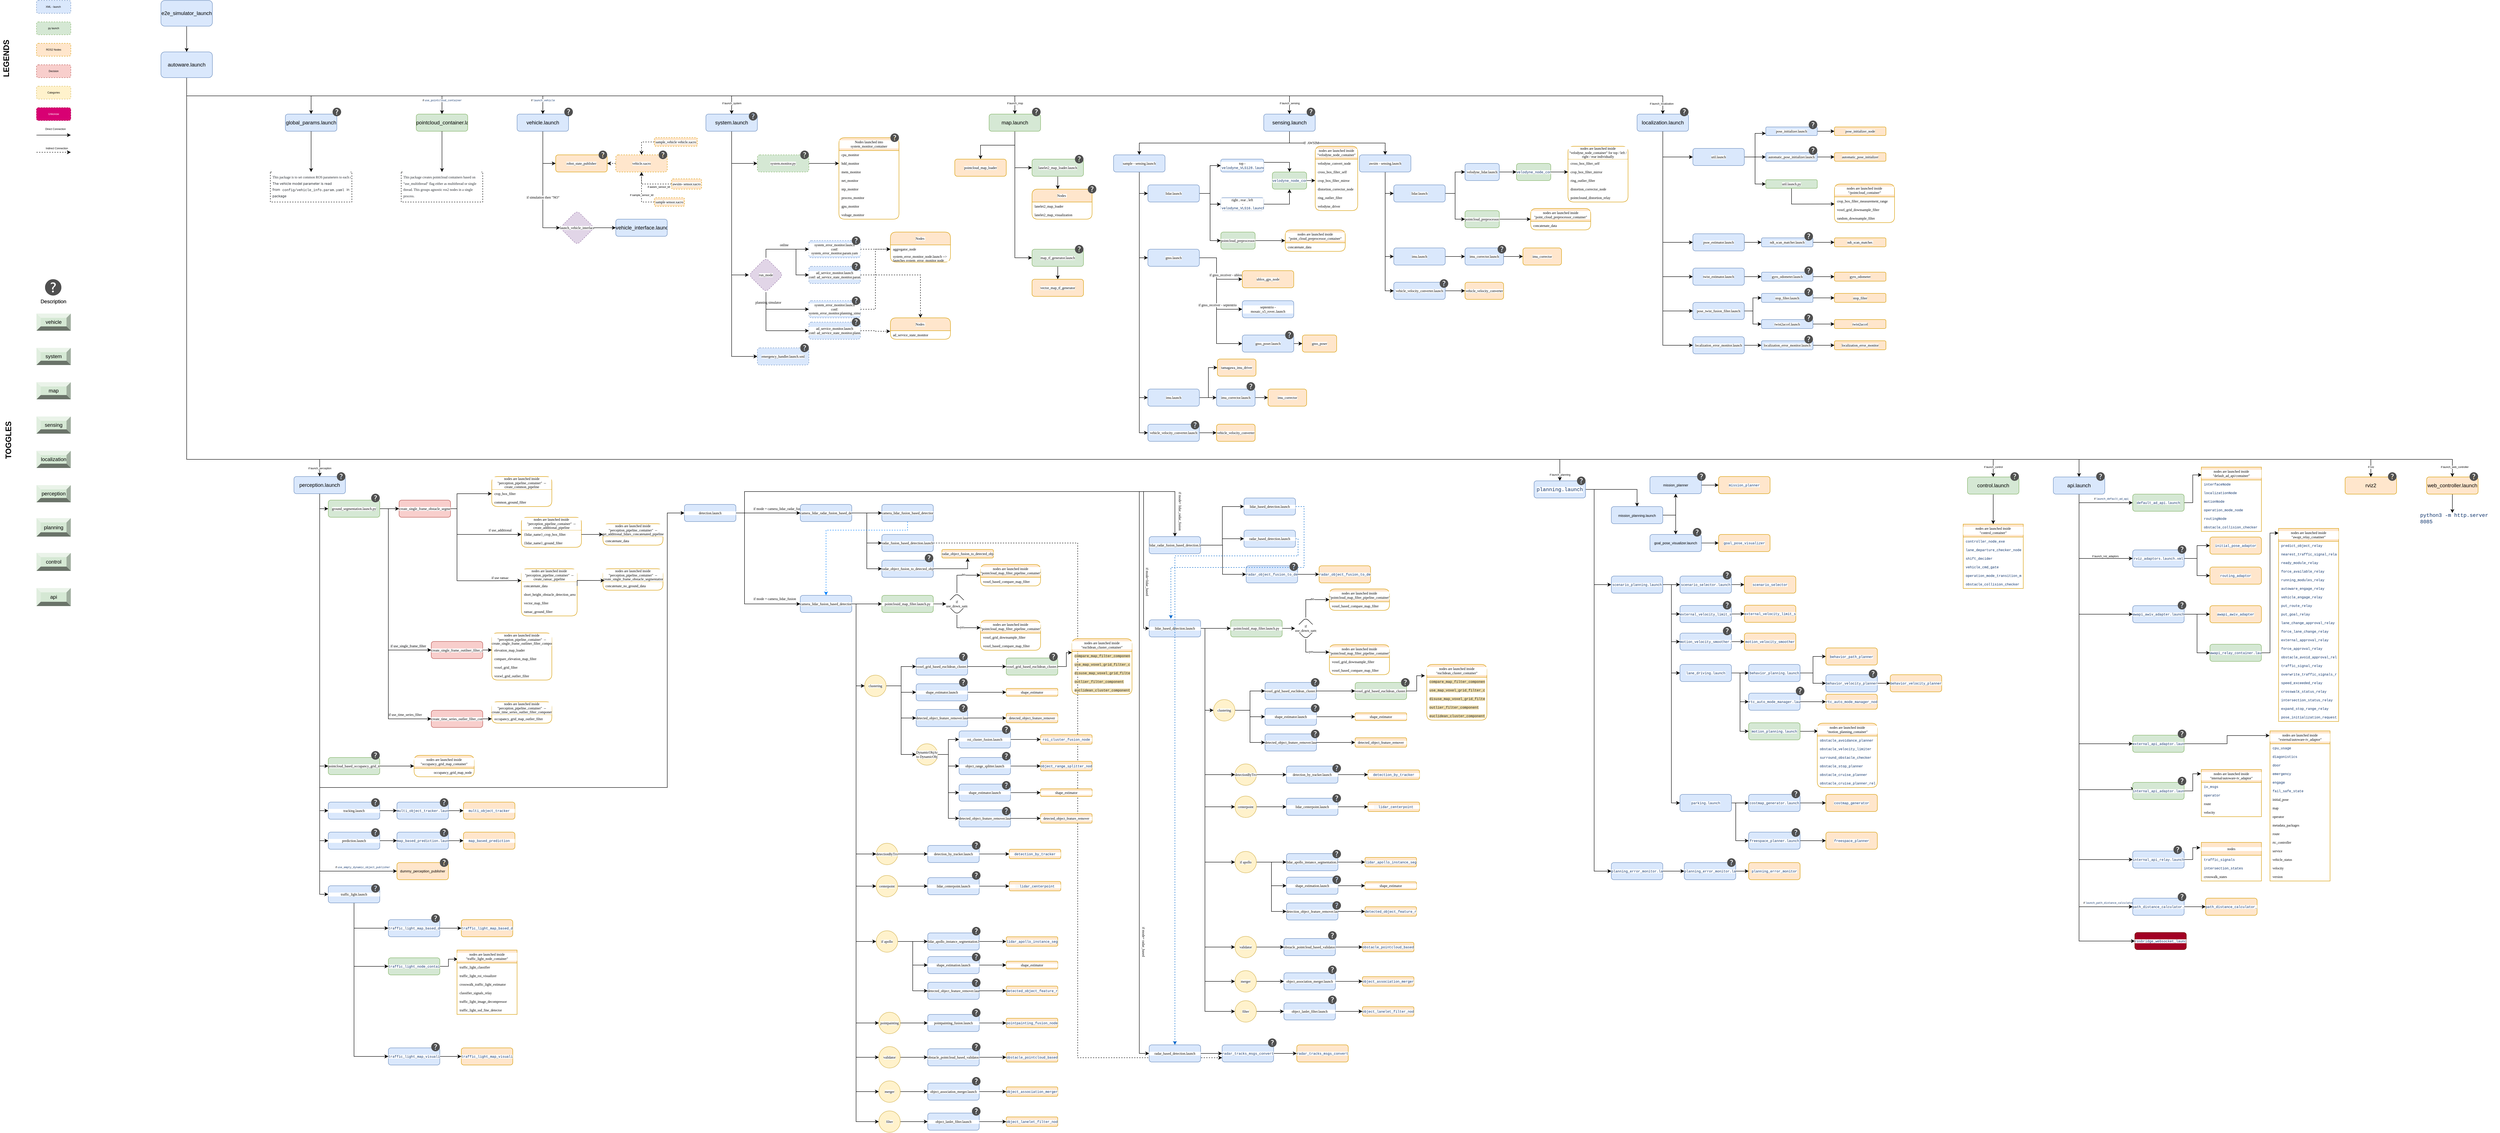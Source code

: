 <mxfile version="20.5.3" type="github">
  <diagram id="JUfGVZ4YZZ3eZMazUjR8" name="Page-1">
    <mxGraphModel dx="3245" dy="1072" grid="1" gridSize="10" guides="1" tooltips="1" connect="1" arrows="1" fold="0" page="1" pageScale="1" pageWidth="850" pageHeight="1100" math="0" shadow="0">
      <root>
        <mxCell id="0" />
        <mxCell id="4xb4pdzudIjATDrCBTRk-16" value="Toggles" parent="0" />
        <UserObject label="Description" link="data:action/json,{&quot;actions&quot;:[{&quot;toggle&quot;:{&quot;cells&quot;:[&quot;4xb4pdzudIjATDrCBTRk-9&quot;]}}]}" id="4xb4pdzudIjATDrCBTRk-15">
          <mxCell style="sketch=0;pointerEvents=1;shadow=0;dashed=0;html=1;strokeColor=none;fillColor=#505050;labelPosition=center;verticalLabelPosition=bottom;verticalAlign=top;outlineConnect=0;align=center;shape=mxgraph.office.concepts.help;" parent="4xb4pdzudIjATDrCBTRk-16" vertex="1">
            <mxGeometry x="-1260" y="680" width="38" height="38" as="geometry" />
          </mxCell>
        </UserObject>
        <UserObject label="Description" link="data:action/json,{&quot;actions&quot;:[{&quot;toggle&quot;:{&quot;cells&quot;:[&quot;4xb4pdzudIjATDrCBTRk-9&quot;]}}]}" id="4xb4pdzudIjATDrCBTRk-17">
          <mxCell style="sketch=0;pointerEvents=1;shadow=0;dashed=0;html=1;strokeColor=none;fillColor=#505050;labelPosition=center;verticalLabelPosition=bottom;verticalAlign=top;outlineConnect=0;align=center;shape=mxgraph.office.concepts.help;" parent="4xb4pdzudIjATDrCBTRk-16" vertex="1">
            <mxGeometry x="-1260" y="680" width="38" height="38" as="geometry" />
          </mxCell>
        </UserObject>
        <UserObject label="vehicle" link="data:action/json,{&quot;actions&quot;:[{&quot;toggle&quot;:{&quot;cells&quot;:[&quot;AWE4FITdyTHj-2MECXtD-1&quot;]}}]}" id="AWE4FITdyTHj-2MECXtD-15">
          <mxCell style="labelPosition=center;verticalLabelPosition=middle;align=center;html=1;shape=mxgraph.basic.shaded_button;dx=10;fillColor=#4D4D4D;strokeColor=#9673a6;whiteSpace=wrap;direction=east;flipV=0;flipH=0;" vertex="1" parent="4xb4pdzudIjATDrCBTRk-16">
            <mxGeometry x="-1275" y="760" width="65" height="40" as="geometry" />
          </mxCell>
        </UserObject>
        <UserObject label="system" link="data:action/json,{&quot;actions&quot;:[{&quot;toggle&quot;:{&quot;cells&quot;:[&quot;AWE4FITdyTHj-2MECXtD-2&quot;]}}]}" id="AWE4FITdyTHj-2MECXtD-19">
          <mxCell style="labelPosition=center;verticalLabelPosition=middle;align=center;html=1;shape=mxgraph.basic.shaded_button;dx=10;fillColor=#4D4D4D;strokeColor=#ae4132;whiteSpace=wrap;direction=east;flipV=0;flipH=0;" vertex="1" parent="4xb4pdzudIjATDrCBTRk-16">
            <mxGeometry x="-1280" y="840" width="80" height="40" as="geometry" />
          </mxCell>
        </UserObject>
        <UserObject label="map" link="data:action/json,{&quot;actions&quot;:[{&quot;toggle&quot;:{&quot;cells&quot;:[&quot;AWE4FITdyTHj-2MECXtD-3&quot;]}}]}" id="AWE4FITdyTHj-2MECXtD-21">
          <mxCell style="labelPosition=center;verticalLabelPosition=middle;align=center;html=1;shape=mxgraph.basic.shaded_button;dx=10;fillColor=#4D4D4D;strokeColor=#4D4D4D;whiteSpace=wrap;direction=east;flipV=0;flipH=0;" vertex="1" parent="4xb4pdzudIjATDrCBTRk-16">
            <mxGeometry x="-1280" y="920" width="80" height="30" as="geometry" />
          </mxCell>
        </UserObject>
        <UserObject label="sensing" link="data:action/json,{&quot;actions&quot;:[{&quot;toggle&quot;:{&quot;cells&quot;:[&quot;AWE4FITdyTHj-2MECXtD-4&quot;]}}]}" id="AWE4FITdyTHj-2MECXtD-23">
          <mxCell style="labelPosition=center;verticalLabelPosition=middle;align=center;html=1;shape=mxgraph.basic.shaded_button;dx=10;fillColor=#4D4D4D;strokeColor=#10739e;whiteSpace=wrap;direction=east;flipV=0;flipH=0;" vertex="1" parent="4xb4pdzudIjATDrCBTRk-16">
            <mxGeometry x="-1280" y="1000" width="80" height="30" as="geometry" />
          </mxCell>
        </UserObject>
        <UserObject label="localization" link="data:action/json,{&quot;actions&quot;:[{&quot;toggle&quot;:{&quot;cells&quot;:[&quot;AWE4FITdyTHj-2MECXtD-5&quot;]}}]}" id="AWE4FITdyTHj-2MECXtD-25">
          <mxCell style="labelPosition=center;verticalLabelPosition=middle;align=center;html=1;shape=mxgraph.basic.shaded_button;dx=10;fillColor=#4D4D4D;strokeColor=#d6b656;whiteSpace=wrap;direction=east;flipV=0;flipH=0;" vertex="1" parent="4xb4pdzudIjATDrCBTRk-16">
            <mxGeometry x="-1280" y="1080" width="80" height="30" as="geometry" />
          </mxCell>
        </UserObject>
        <UserObject label="perception" link="data:action/json,{&quot;actions&quot;:[{&quot;toggle&quot;:{&quot;cells&quot;:[&quot;AWE4FITdyTHj-2MECXtD-6&quot;]}}]}" id="AWE4FITdyTHj-2MECXtD-27">
          <mxCell style="labelPosition=center;verticalLabelPosition=middle;align=center;html=1;shape=mxgraph.basic.shaded_button;dx=10;fillColor=#4D4D4D;strokeColor=#82b366;whiteSpace=wrap;direction=east;flipV=0;flipH=0;" vertex="1" parent="4xb4pdzudIjATDrCBTRk-16">
            <mxGeometry x="-1280" y="1160" width="80" height="40" as="geometry" />
          </mxCell>
        </UserObject>
        <UserObject label="planning" link="data:action/json,{&quot;actions&quot;:[{&quot;toggle&quot;:{&quot;cells&quot;:[&quot;AWE4FITdyTHj-2MECXtD-9&quot;]}}]}" id="AWE4FITdyTHj-2MECXtD-29">
          <mxCell style="labelPosition=center;verticalLabelPosition=middle;align=center;html=1;shape=mxgraph.basic.shaded_button;dx=10;fillColor=#4D4D4D;strokeColor=#d79b00;whiteSpace=wrap;direction=east;flipV=0;flipH=0;" vertex="1" parent="4xb4pdzudIjATDrCBTRk-16">
            <mxGeometry x="-1280" y="1240" width="80" height="40" as="geometry" />
          </mxCell>
        </UserObject>
        <UserObject label="&lt;span style=&quot;color: rgba(0, 0, 0, 0); font-family: monospace; font-size: 0px; text-align: start;&quot;&gt;%3CmxGraphModel%3E%3Croot%3E%3CmxCell%20id%3D%220%22%2F%3E%3CmxCell%20id%3D%221%22%20parent%3D%220%22%2F%3E%3CUserObject%20label%3D%22planning%22%20link%3D%22data%3Aaction%2Fjson%2C%7B%26quot%3Bactions%26quot%3B%3A%5B%7B%26quot%3Btoggle%26quot%3B%3A%7B%26quot%3Bcells%26quot%3B%3A%5B%26quot%3BAWE4FITdyTHj-2MECXtD-9%26quot%3B%5D%7D%7D%5D%7D%22%20id%3D%222%22%3E%3CmxCell%20style%3D%22labelPosition%3Dcenter%3BverticalLabelPosition%3Dmiddle%3Balign%3Dcenter%3Bhtml%3D1%3Bshape%3Dmxgraph.basic.shaded_button%3Bdx%3D10%3BfillColor%3D%23ffe6cc%3BstrokeColor%3D%23d79b00%3BwhiteSpace%3Dwrap%3B%22%20vertex%3D%221%22%20parent%3D%221%22%3E%3CmxGeometry%20x%3D%22520%22%20y%3D%2273%22%20width%3D%22100%22%20height%3D%2260%22%20as%3D%22geometry%22%2F%3E%3C%2FmxCell%3E%3C%2FUserObject%3E%3C%2Froot%3E%3C%2FmxGraphModel%3E&lt;/span&gt;control" link="data:action/json,{&quot;actions&quot;:[{&quot;toggle&quot;:{&quot;cells&quot;:[&quot;AWE4FITdyTHj-2MECXtD-11&quot;]}}]}" id="AWE4FITdyTHj-2MECXtD-31">
          <mxCell style="labelPosition=center;verticalLabelPosition=middle;align=center;html=1;shape=mxgraph.basic.shaded_button;dx=10;fillColor=#4D4D4D;strokeColor=#d79b00;whiteSpace=wrap;direction=east;flipV=0;flipH=0;" vertex="1" parent="4xb4pdzudIjATDrCBTRk-16">
            <mxGeometry x="-1280" y="1320" width="80" height="40" as="geometry" />
          </mxCell>
        </UserObject>
        <UserObject label="&lt;div style=&quot;text-align: start;&quot;&gt;api&lt;/div&gt;" link="data:action/json,{&quot;actions&quot;:[{&quot;toggle&quot;:{&quot;cells&quot;:[&quot;AWE4FITdyTHj-2MECXtD-10&quot;]}}]}" id="AWE4FITdyTHj-2MECXtD-35">
          <mxCell style="labelPosition=center;verticalLabelPosition=middle;align=center;html=1;shape=mxgraph.basic.shaded_button;dx=10;fillColor=#4D4D4D;strokeColor=#82b366;whiteSpace=wrap;direction=east;flipV=0;flipH=0;" vertex="1" parent="4xb4pdzudIjATDrCBTRk-16">
            <mxGeometry x="-1280" y="1400" width="80" height="42" as="geometry" />
          </mxCell>
        </UserObject>
        <object label="Core-blocks" c="" id="1">
          <mxCell style="" parent="0" />
        </object>
        <mxCell id="z-h-IKz81wdwOY6-5DcS-9" style="edgeStyle=orthogonalEdgeStyle;rounded=0;orthogonalLoop=1;jettySize=auto;html=1;exitX=0.5;exitY=1;exitDx=0;exitDy=0;entryX=0.5;entryY=0;entryDx=0;entryDy=0;" parent="1" source="z-h-IKz81wdwOY6-5DcS-1" target="z-h-IKz81wdwOY6-5DcS-6" edge="1">
          <mxGeometry relative="1" as="geometry" />
        </mxCell>
        <UserObject label="e2e_simulator_launch" link="https://github.com/autowarefoundation/autoware_launch/blob/main/autoware_launch/launch/e2e_simulator.launch.xml" id="z-h-IKz81wdwOY6-5DcS-1">
          <mxCell style="rounded=1;whiteSpace=wrap;html=1;glass=0;sketch=0;fillColor=#dae8fc;strokeColor=#6c8ebf;" parent="1" vertex="1">
            <mxGeometry x="-990" y="30" width="120" height="60" as="geometry" />
          </mxCell>
        </UserObject>
        <mxCell id="z-h-IKz81wdwOY6-5DcS-54" style="edgeStyle=orthogonalEdgeStyle;rounded=0;orthogonalLoop=1;jettySize=auto;html=1;exitX=0.5;exitY=1;exitDx=0;exitDy=0;entryX=0.5;entryY=0;entryDx=0;entryDy=0;fontFamily=Times New Roman;fontSize=8;" parent="1" source="z-h-IKz81wdwOY6-5DcS-6" target="z-h-IKz81wdwOY6-5DcS-14" edge="1">
          <mxGeometry relative="1" as="geometry" />
        </mxCell>
        <mxCell id="oIYKKuKqp56S4BTwwh6z-205" value="&lt;font style=&quot;font-size: 6px;&quot;&gt;if&amp;nbsp;&lt;span style=&quot;color: rgb(10, 48, 105); font-family: ui-monospace, SFMono-Regular, &amp;quot;SF Mono&amp;quot;, Menlo, Consolas, &amp;quot;Liberation Mono&amp;quot;, monospace; text-align: start;&quot;&gt;use_pointcloud_container&lt;/span&gt;&lt;/font&gt;" style="edgeLabel;html=1;align=center;verticalAlign=middle;resizable=0;points=[];fontSize=6;" parent="z-h-IKz81wdwOY6-5DcS-54" vertex="1" connectable="0">
          <mxGeometry x="0.906" relative="1" as="geometry">
            <mxPoint as="offset" />
          </mxGeometry>
        </mxCell>
        <mxCell id="z-h-IKz81wdwOY6-5DcS-125" style="edgeStyle=orthogonalEdgeStyle;rounded=0;orthogonalLoop=1;jettySize=auto;html=1;exitX=0.5;exitY=1;exitDx=0;exitDy=0;shadow=0;fontFamily=Times New Roman;fontSize=8;" parent="1" source="z-h-IKz81wdwOY6-5DcS-6" target="z-h-IKz81wdwOY6-5DcS-10" edge="1">
          <mxGeometry relative="1" as="geometry" />
        </mxCell>
        <mxCell id="z-h-IKz81wdwOY6-5DcS-129" style="edgeStyle=orthogonalEdgeStyle;rounded=0;orthogonalLoop=1;jettySize=auto;html=1;exitX=0.5;exitY=1;exitDx=0;exitDy=0;shadow=0;fontFamily=Times New Roman;fontSize=8;" parent="1" source="z-h-IKz81wdwOY6-5DcS-6" target="z-h-IKz81wdwOY6-5DcS-15" edge="1">
          <mxGeometry relative="1" as="geometry" />
        </mxCell>
        <mxCell id="oIYKKuKqp56S4BTwwh6z-206" value="&lt;font style=&quot;font-size: 6px;&quot;&gt;if&amp;nbsp;&lt;span style=&quot;color: rgb(10, 48, 105); font-family: ui-monospace, SFMono-Regular, &amp;quot;SF Mono&amp;quot;, Menlo, Consolas, &amp;quot;Liberation Mono&amp;quot;, monospace; text-align: start;&quot;&gt;launch_vehicle&lt;/span&gt;&lt;/font&gt;" style="edgeLabel;html=1;align=center;verticalAlign=middle;resizable=0;points=[];fontSize=6;" parent="z-h-IKz81wdwOY6-5DcS-129" vertex="1" connectable="0">
          <mxGeometry x="0.93" relative="1" as="geometry">
            <mxPoint as="offset" />
          </mxGeometry>
        </mxCell>
        <mxCell id="z-h-IKz81wdwOY6-5DcS-154" style="edgeStyle=orthogonalEdgeStyle;rounded=0;orthogonalLoop=1;jettySize=auto;html=1;exitX=0.5;exitY=1;exitDx=0;exitDy=0;shadow=0;fontFamily=Times New Roman;fontSize=8;" parent="1" source="z-h-IKz81wdwOY6-5DcS-6" target="z-h-IKz81wdwOY6-5DcS-16" edge="1">
          <mxGeometry relative="1" as="geometry" />
        </mxCell>
        <mxCell id="oIYKKuKqp56S4BTwwh6z-207" value="if launch_system" style="edgeLabel;html=1;align=center;verticalAlign=middle;resizable=0;points=[];fontSize=6;" parent="z-h-IKz81wdwOY6-5DcS-154" vertex="1" connectable="0">
          <mxGeometry x="0.953" y="-3" relative="1" as="geometry">
            <mxPoint x="3" y="7" as="offset" />
          </mxGeometry>
        </mxCell>
        <mxCell id="z-h-IKz81wdwOY6-5DcS-155" style="edgeStyle=orthogonalEdgeStyle;rounded=0;orthogonalLoop=1;jettySize=auto;html=1;exitX=0.5;exitY=1;exitDx=0;exitDy=0;shadow=0;fontFamily=Times New Roman;fontSize=8;" parent="1" source="z-h-IKz81wdwOY6-5DcS-6" target="z-h-IKz81wdwOY6-5DcS-17" edge="1">
          <mxGeometry relative="1" as="geometry" />
        </mxCell>
        <mxCell id="oIYKKuKqp56S4BTwwh6z-208" value="if launch_msp" style="edgeLabel;html=1;align=center;verticalAlign=middle;resizable=0;points=[];fontSize=6;" parent="z-h-IKz81wdwOY6-5DcS-155" vertex="1" connectable="0">
          <mxGeometry x="0.966" y="1" relative="1" as="geometry">
            <mxPoint x="-1" y="9" as="offset" />
          </mxGeometry>
        </mxCell>
        <mxCell id="z-h-IKz81wdwOY6-5DcS-182" style="edgeStyle=orthogonalEdgeStyle;rounded=0;orthogonalLoop=1;jettySize=auto;html=1;exitX=0.5;exitY=1;exitDx=0;exitDy=0;entryX=0.5;entryY=0;entryDx=0;entryDy=0;shadow=0;fontFamily=Times New Roman;fontSize=8;" parent="1" source="z-h-IKz81wdwOY6-5DcS-6" target="z-h-IKz81wdwOY6-5DcS-18" edge="1">
          <mxGeometry relative="1" as="geometry" />
        </mxCell>
        <mxCell id="oIYKKuKqp56S4BTwwh6z-209" value="if launch_sensing" style="edgeLabel;html=1;align=center;verticalAlign=middle;resizable=0;points=[];fontSize=6;" parent="z-h-IKz81wdwOY6-5DcS-182" vertex="1" connectable="0">
          <mxGeometry x="0.975" relative="1" as="geometry">
            <mxPoint y="8" as="offset" />
          </mxGeometry>
        </mxCell>
        <mxCell id="z-h-IKz81wdwOY6-5DcS-346" style="edgeStyle=orthogonalEdgeStyle;rounded=0;orthogonalLoop=1;jettySize=auto;html=1;exitX=0.5;exitY=1;exitDx=0;exitDy=0;shadow=0;fontFamily=Times New Roman;fontSize=8;" parent="1" source="z-h-IKz81wdwOY6-5DcS-6" target="z-h-IKz81wdwOY6-5DcS-19" edge="1">
          <mxGeometry relative="1" as="geometry">
            <Array as="points">
              <mxPoint x="-930" y="1100" />
              <mxPoint x="-620" y="1100" />
            </Array>
          </mxGeometry>
        </mxCell>
        <mxCell id="oIYKKuKqp56S4BTwwh6z-211" value="if launch_perception" style="edgeLabel;html=1;align=center;verticalAlign=middle;resizable=0;points=[];fontSize=6;" parent="z-h-IKz81wdwOY6-5DcS-346" vertex="1" connectable="0">
          <mxGeometry x="0.946" y="1" relative="1" as="geometry">
            <mxPoint x="-1" y="14" as="offset" />
          </mxGeometry>
        </mxCell>
        <mxCell id="oIYKKuKqp56S4BTwwh6z-2" style="edgeStyle=orthogonalEdgeStyle;rounded=0;orthogonalLoop=1;jettySize=auto;html=1;exitX=0.5;exitY=1;exitDx=0;exitDy=0;" parent="1" source="z-h-IKz81wdwOY6-5DcS-6" target="z-h-IKz81wdwOY6-5DcS-281" edge="1">
          <mxGeometry relative="1" as="geometry" />
        </mxCell>
        <mxCell id="oIYKKuKqp56S4BTwwh6z-210" value="if launch_localization" style="edgeLabel;html=1;align=center;verticalAlign=middle;resizable=0;points=[];fontSize=6;" parent="oIYKKuKqp56S4BTwwh6z-2" vertex="1" connectable="0">
          <mxGeometry x="0.982" y="-3" relative="1" as="geometry">
            <mxPoint y="7" as="offset" />
          </mxGeometry>
        </mxCell>
        <mxCell id="oIYKKuKqp56S4BTwwh6z-3" style="edgeStyle=orthogonalEdgeStyle;rounded=0;orthogonalLoop=1;jettySize=auto;html=1;exitX=0.5;exitY=1;exitDx=0;exitDy=0;entryX=0.5;entryY=0;entryDx=0;entryDy=0;" parent="1" source="z-h-IKz81wdwOY6-5DcS-6" target="oIYKKuKqp56S4BTwwh6z-4" edge="1">
          <mxGeometry relative="1" as="geometry">
            <Array as="points">
              <mxPoint x="-930" y="1100" />
              <mxPoint x="2270" y="1100" />
            </Array>
          </mxGeometry>
        </mxCell>
        <mxCell id="oIYKKuKqp56S4BTwwh6z-212" value="if launch_planning" style="edgeLabel;html=1;align=center;verticalAlign=middle;resizable=0;points=[];fontSize=6;" parent="oIYKKuKqp56S4BTwwh6z-3" vertex="1" connectable="0">
          <mxGeometry x="0.984" y="-1" relative="1" as="geometry">
            <mxPoint x="1" y="19" as="offset" />
          </mxGeometry>
        </mxCell>
        <mxCell id="oIYKKuKqp56S4BTwwh6z-87" style="edgeStyle=orthogonalEdgeStyle;rounded=0;orthogonalLoop=1;jettySize=auto;html=1;exitX=0.5;exitY=1;exitDx=0;exitDy=0;entryX=0.5;entryY=0;entryDx=0;entryDy=0;fontSize=8;" parent="1" source="z-h-IKz81wdwOY6-5DcS-6" target="z-h-IKz81wdwOY6-5DcS-21" edge="1">
          <mxGeometry relative="1" as="geometry">
            <Array as="points">
              <mxPoint x="-930" y="1100" />
              <mxPoint x="3280" y="1100" />
            </Array>
          </mxGeometry>
        </mxCell>
        <mxCell id="oIYKKuKqp56S4BTwwh6z-213" value="if launch_control" style="edgeLabel;html=1;align=center;verticalAlign=middle;resizable=0;points=[];fontSize=6;" parent="oIYKKuKqp56S4BTwwh6z-87" vertex="1" connectable="0">
          <mxGeometry x="0.97" y="2" relative="1" as="geometry">
            <mxPoint x="36" y="20" as="offset" />
          </mxGeometry>
        </mxCell>
        <mxCell id="oIYKKuKqp56S4BTwwh6z-88" style="edgeStyle=orthogonalEdgeStyle;rounded=0;orthogonalLoop=1;jettySize=auto;html=1;exitX=0.5;exitY=1;exitDx=0;exitDy=0;fontSize=8;" parent="1" source="z-h-IKz81wdwOY6-5DcS-6" target="z-h-IKz81wdwOY6-5DcS-22" edge="1">
          <mxGeometry relative="1" as="geometry">
            <Array as="points">
              <mxPoint x="-930" y="1100" />
              <mxPoint x="3480" y="1100" />
            </Array>
          </mxGeometry>
        </mxCell>
        <mxCell id="oIYKKuKqp56S4BTwwh6z-197" style="edgeStyle=orthogonalEdgeStyle;rounded=0;orthogonalLoop=1;jettySize=auto;html=1;exitX=0.5;exitY=1;exitDx=0;exitDy=0;entryX=0.5;entryY=0;entryDx=0;entryDy=0;fontSize=6;" parent="1" source="z-h-IKz81wdwOY6-5DcS-6" target="z-h-IKz81wdwOY6-5DcS-23" edge="1">
          <mxGeometry relative="1" as="geometry">
            <Array as="points">
              <mxPoint x="-930" y="1100" />
              <mxPoint x="4160" y="1100" />
            </Array>
          </mxGeometry>
        </mxCell>
        <mxCell id="oIYKKuKqp56S4BTwwh6z-198" value="if rviz" style="edgeLabel;html=1;align=center;verticalAlign=middle;resizable=0;points=[];fontSize=6;rotation=0;" parent="oIYKKuKqp56S4BTwwh6z-197" vertex="1" connectable="0">
          <mxGeometry x="0.981" relative="1" as="geometry">
            <mxPoint x="16" y="18" as="offset" />
          </mxGeometry>
        </mxCell>
        <mxCell id="oIYKKuKqp56S4BTwwh6z-203" style="edgeStyle=orthogonalEdgeStyle;rounded=0;orthogonalLoop=1;jettySize=auto;html=1;exitX=0.5;exitY=1;exitDx=0;exitDy=0;entryX=0.5;entryY=0;entryDx=0;entryDy=0;fontSize=6;" parent="1" source="z-h-IKz81wdwOY6-5DcS-6" target="oIYKKuKqp56S4BTwwh6z-199" edge="1">
          <mxGeometry relative="1" as="geometry">
            <Array as="points">
              <mxPoint x="-930" y="1100" />
              <mxPoint x="4350" y="1100" />
            </Array>
          </mxGeometry>
        </mxCell>
        <mxCell id="oIYKKuKqp56S4BTwwh6z-204" value="if launch_web_controller" style="edgeLabel;html=1;align=center;verticalAlign=middle;resizable=0;points=[];fontSize=6;rotation=0;" parent="oIYKKuKqp56S4BTwwh6z-203" vertex="1" connectable="0">
          <mxGeometry x="0.979" y="1" relative="1" as="geometry">
            <mxPoint x="29" y="19" as="offset" />
          </mxGeometry>
        </mxCell>
        <UserObject label="autoware.launch" link="https://github.com/autowarefoundation/autoware_launch/blob/main/autoware_launch/launch/autoware.launch.xml" linkTarget="_blank" id="z-h-IKz81wdwOY6-5DcS-6">
          <mxCell style="rounded=1;whiteSpace=wrap;html=1;glass=0;sketch=0;fillColor=#dae8fc;strokeColor=#6c8ebf;" parent="1" vertex="1">
            <mxGeometry x="-990" y="150" width="120" height="60" as="geometry" />
          </mxCell>
        </UserObject>
        <mxCell id="z-h-IKz81wdwOY6-5DcS-162" style="edgeStyle=orthogonalEdgeStyle;rounded=0;orthogonalLoop=1;jettySize=auto;html=1;exitX=0.5;exitY=1;exitDx=0;exitDy=0;shadow=0;fontFamily=Times New Roman;fontSize=8;" parent="1" source="z-h-IKz81wdwOY6-5DcS-17" target="z-h-IKz81wdwOY6-5DcS-159" edge="1">
          <mxGeometry relative="1" as="geometry" />
        </mxCell>
        <mxCell id="z-h-IKz81wdwOY6-5DcS-164" style="edgeStyle=orthogonalEdgeStyle;rounded=0;orthogonalLoop=1;jettySize=auto;html=1;exitX=0.5;exitY=1;exitDx=0;exitDy=0;entryX=0;entryY=0.5;entryDx=0;entryDy=0;shadow=0;fontFamily=Times New Roman;fontSize=8;" parent="1" source="z-h-IKz81wdwOY6-5DcS-17" target="z-h-IKz81wdwOY6-5DcS-157" edge="1">
          <mxGeometry relative="1" as="geometry">
            <Array as="points">
              <mxPoint x="1000" y="420" />
            </Array>
          </mxGeometry>
        </mxCell>
        <mxCell id="z-h-IKz81wdwOY6-5DcS-167" style="edgeStyle=orthogonalEdgeStyle;rounded=0;orthogonalLoop=1;jettySize=auto;html=1;exitX=0.5;exitY=1;exitDx=0;exitDy=0;entryX=0;entryY=0.5;entryDx=0;entryDy=0;shadow=0;fontFamily=Times New Roman;fontSize=8;" parent="1" source="z-h-IKz81wdwOY6-5DcS-17" target="z-h-IKz81wdwOY6-5DcS-165" edge="1">
          <mxGeometry relative="1" as="geometry" />
        </mxCell>
        <UserObject label="rviz2" link="https://github.com/autowarefoundation/autoware_launch/blob/main/autoware_launch/rviz/autoware.rviz" linkTarget="_blank" id="z-h-IKz81wdwOY6-5DcS-23">
          <mxCell style="rounded=1;whiteSpace=wrap;html=1;glass=0;sketch=0;fillColor=#ffe6cc;strokeColor=#d79b00;" parent="1" vertex="1">
            <mxGeometry x="4100" y="1141" width="120" height="40" as="geometry" />
          </mxCell>
        </UserObject>
        <mxCell id="z-h-IKz81wdwOY6-5DcS-107" value="" style="group" parent="1" vertex="1" connectable="0">
          <mxGeometry x="-635" y="280" width="610" height="88" as="geometry" />
        </mxCell>
        <UserObject label="global_params.launch" link="https://github.com/autowarefoundation/autoware.universe/blob/main/common/global_parameter_loader/launch/global_params.launch.py" linkTarget="_blank" id="z-h-IKz81wdwOY6-5DcS-10">
          <mxCell style="rounded=1;whiteSpace=wrap;html=1;glass=0;sketch=0;fillColor=#dae8fc;strokeColor=#6c8ebf;noLabel=0;" parent="z-h-IKz81wdwOY6-5DcS-107" vertex="1">
            <mxGeometry x="-65" y="15" width="120" height="40" as="geometry" />
          </mxCell>
        </UserObject>
        <mxCell id="z-h-IKz81wdwOY6-5DcS-106" value="" style="group" parent="z-h-IKz81wdwOY6-5DcS-107" vertex="1" connectable="0">
          <mxGeometry x="240" width="370" height="70" as="geometry" />
        </mxCell>
        <UserObject label="pointcloud_container.launch.py" link="https://github.com/autowarefoundation/autoware_launch/blob/main/autoware_launch/launch/pointcloud_container.launch.py" linkTarget="_blank" id="z-h-IKz81wdwOY6-5DcS-14">
          <mxCell style="rounded=1;html=1;glass=0;sketch=0;whiteSpace=wrap;fillOpacity=100;overflow=width;fillColor=#d5e8d4;strokeColor=#82b366;" parent="z-h-IKz81wdwOY6-5DcS-106" vertex="1">
            <mxGeometry y="15" width="120" height="40" as="geometry" />
          </mxCell>
        </UserObject>
        <mxCell id="z-h-IKz81wdwOY6-5DcS-123" style="edgeStyle=orthogonalEdgeStyle;rounded=0;orthogonalLoop=1;jettySize=auto;html=1;exitX=1;exitY=0.5;exitDx=0;exitDy=0;entryX=0;entryY=0.5;entryDx=0;entryDy=0;shadow=0;fontFamily=Times New Roman;fontSize=8;" parent="1" source="z-h-IKz81wdwOY6-5DcS-75" target="z-h-IKz81wdwOY6-5DcS-116" edge="1">
          <mxGeometry relative="1" as="geometry" />
        </mxCell>
        <mxCell id="z-h-IKz81wdwOY6-5DcS-76" style="edgeStyle=orthogonalEdgeStyle;rounded=0;orthogonalLoop=1;jettySize=auto;html=1;exitX=0.5;exitY=1;exitDx=0;exitDy=0;shadow=0;fontFamily=Times New Roman;fontSize=8;" parent="1" source="z-h-IKz81wdwOY6-5DcS-16" target="z-h-IKz81wdwOY6-5DcS-75" edge="1">
          <mxGeometry relative="1" as="geometry">
            <Array as="points">
              <mxPoint x="340" y="410" />
            </Array>
          </mxGeometry>
        </mxCell>
        <mxCell id="z-h-IKz81wdwOY6-5DcS-97" style="edgeStyle=orthogonalEdgeStyle;rounded=0;orthogonalLoop=1;jettySize=auto;html=1;exitX=0.5;exitY=1;exitDx=0;exitDy=0;shadow=0;fontFamily=Times New Roman;fontSize=8;entryX=0;entryY=0.5;entryDx=0;entryDy=0;" parent="1" source="z-h-IKz81wdwOY6-5DcS-16" target="z-h-IKz81wdwOY6-5DcS-94" edge="1">
          <mxGeometry relative="1" as="geometry">
            <mxPoint x="430" y="1040" as="targetPoint" />
            <Array as="points">
              <mxPoint x="340" y="860" />
            </Array>
          </mxGeometry>
        </mxCell>
        <mxCell id="z-h-IKz81wdwOY6-5DcS-93" style="edgeStyle=orthogonalEdgeStyle;rounded=0;orthogonalLoop=1;jettySize=auto;html=1;exitX=0.5;exitY=1;exitDx=0;exitDy=0;entryX=0;entryY=0.5;entryDx=0;entryDy=0;shadow=0;fontFamily=Times New Roman;fontSize=8;" parent="1" source="z-h-IKz81wdwOY6-5DcS-16" target="z-h-IKz81wdwOY6-5DcS-77" edge="1">
          <mxGeometry relative="1" as="geometry">
            <Array as="points">
              <mxPoint x="340" y="670" />
            </Array>
          </mxGeometry>
        </mxCell>
        <UserObject label="&lt;font style=&quot;&quot;&gt;&lt;br&gt;&lt;span style=&quot;font-size: 8px; color: rgb(36, 41, 47);&quot;&gt;This package is to set common ROS parameters to each node.&lt;br&gt;&lt;/span&gt;&lt;font style=&quot;font-size: 8px;&quot;&gt;&lt;span style=&quot;color: rgb(36, 41, 47); font-family: -apple-system, BlinkMacSystemFont, &amp;quot;Segoe UI&amp;quot;, Helvetica, Arial, sans-serif, &amp;quot;Apple Color Emoji&amp;quot;, &amp;quot;Segoe UI Emoji&amp;quot;;&quot;&gt;The vehicle model parameter is read from&amp;nbsp;&lt;/span&gt;&lt;code style=&quot;box-sizing: border-box; font-family: ui-monospace, SFMono-Regular, &amp;quot;SF Mono&amp;quot;, Menlo, Consolas, &amp;quot;Liberation Mono&amp;quot;, monospace; padding: 0.2em 0.4em; margin: 0px; background-color: var(--color-neutral-muted); border-radius: 6px; color: rgb(36, 41, 47);&quot;&gt;config/vehicle_info.param.yaml&lt;/code&gt;&lt;span style=&quot;color: rgb(36, 41, 47); font-family: -apple-system, BlinkMacSystemFont, &amp;quot;Segoe UI&amp;quot;, Helvetica, Arial, sans-serif, &amp;quot;Apple Color Emoji&amp;quot;, &amp;quot;Segoe UI Emoji&amp;quot;;&quot;&gt;&amp;nbsp;in&amp;nbsp;&lt;/span&gt;&lt;code style=&quot;box-sizing: border-box; font-family: ui-monospace, SFMono-Regular, &amp;quot;SF Mono&amp;quot;, Menlo, Consolas, &amp;quot;Liberation Mono&amp;quot;, monospace; padding: 0.2em 0.4em; margin: 0px; background-color: var(--color-neutral-muted); border-radius: 6px; color: rgb(36, 41, 47);&quot;&gt;vehicle_model&lt;/code&gt;&lt;span style=&quot;color: rgb(36, 41, 47); font-family: -apple-system, BlinkMacSystemFont, &amp;quot;Segoe UI&amp;quot;, Helvetica, Arial, sans-serif, &amp;quot;Apple Color Emoji&amp;quot;, &amp;quot;Segoe UI Emoji&amp;quot;;&quot;&gt;_description package&lt;/span&gt;&lt;/font&gt;&lt;br&gt;&lt;/font&gt;" linkTarget="_blank" id="z-h-IKz81wdwOY6-5DcS-50">
          <mxCell style="text;html=1;strokeColor=default;fillColor=none;spacing=5;spacingTop=-20;whiteSpace=wrap;overflow=hidden;rounded=0;glass=0;labelBackgroundColor=#FFFFFF;sketch=0;fontFamily=Times New Roman;fontSize=12;dashed=1;" parent="1" vertex="1">
            <mxGeometry x="-735" y="430" width="190" height="70" as="geometry" />
          </mxCell>
        </UserObject>
        <UserObject label="&lt;font style=&quot;&quot;&gt;&lt;br&gt;&lt;font style=&quot;font-size: 8px;&quot;&gt;&lt;span style=&quot;color: rgb(36, 41, 47);&quot;&gt;This package creates pointcloud containers based on &quot;use_multithread&quot; flag either as multithread or single thread. This groups agnostic ros2 nodes in a single process.&amp;nbsp;&lt;/span&gt;&lt;/font&gt;&lt;br&gt;&lt;/font&gt;" linkTarget="_blank" id="z-h-IKz81wdwOY6-5DcS-55">
          <mxCell style="text;html=1;strokeColor=default;fillColor=none;spacing=5;spacingTop=-20;whiteSpace=wrap;overflow=hidden;rounded=0;glass=0;labelBackgroundColor=#FFFFFF;sketch=0;fontFamily=Times New Roman;fontSize=12;dashed=1;" parent="1" vertex="1">
            <mxGeometry x="-430" y="430" width="190" height="70" as="geometry" />
          </mxCell>
        </UserObject>
        <mxCell id="z-h-IKz81wdwOY6-5DcS-56" style="edgeStyle=orthogonalEdgeStyle;rounded=0;orthogonalLoop=1;jettySize=auto;html=1;exitX=0.5;exitY=1;exitDx=0;exitDy=0;entryX=0.5;entryY=0;entryDx=0;entryDy=0;fontFamily=Times New Roman;fontSize=8;" parent="1" source="z-h-IKz81wdwOY6-5DcS-14" target="z-h-IKz81wdwOY6-5DcS-55" edge="1">
          <mxGeometry relative="1" as="geometry" />
        </mxCell>
        <mxCell id="z-h-IKz81wdwOY6-5DcS-126" style="edgeStyle=orthogonalEdgeStyle;rounded=0;orthogonalLoop=1;jettySize=auto;html=1;exitX=0.5;exitY=1;exitDx=0;exitDy=0;entryX=0.5;entryY=0;entryDx=0;entryDy=0;shadow=0;fontFamily=Times New Roman;fontSize=8;" parent="1" source="z-h-IKz81wdwOY6-5DcS-10" target="z-h-IKz81wdwOY6-5DcS-50" edge="1">
          <mxGeometry relative="1" as="geometry" />
        </mxCell>
        <mxCell id="z-h-IKz81wdwOY6-5DcS-58" style="edgeStyle=orthogonalEdgeStyle;rounded=0;orthogonalLoop=1;jettySize=auto;html=1;exitX=0.5;exitY=1;exitDx=0;exitDy=0;fontFamily=Times New Roman;fontSize=8;entryX=0;entryY=0.5;entryDx=0;entryDy=0;" parent="1" source="z-h-IKz81wdwOY6-5DcS-15" target="z-h-IKz81wdwOY6-5DcS-57" edge="1">
          <mxGeometry relative="1" as="geometry">
            <Array as="points">
              <mxPoint x="-100" y="410" />
            </Array>
          </mxGeometry>
        </mxCell>
        <mxCell id="z-h-IKz81wdwOY6-5DcS-69" style="edgeStyle=orthogonalEdgeStyle;rounded=0;orthogonalLoop=1;jettySize=auto;html=1;exitX=0.5;exitY=1;exitDx=0;exitDy=0;shadow=0;fontFamily=Times New Roman;fontSize=8;entryX=0;entryY=0.5;entryDx=0;entryDy=0;" parent="1" source="z-h-IKz81wdwOY6-5DcS-15" target="z-h-IKz81wdwOY6-5DcS-68" edge="1">
          <mxGeometry relative="1" as="geometry">
            <Array as="points">
              <mxPoint x="-100" y="560" />
            </Array>
          </mxGeometry>
        </mxCell>
        <mxCell id="z-h-IKz81wdwOY6-5DcS-74" value="if simulation then &quot;NO&quot;" style="edgeLabel;html=1;align=center;verticalAlign=middle;resizable=0;points=[];fontSize=8;fontFamily=Times New Roman;" parent="z-h-IKz81wdwOY6-5DcS-69" vertex="1" connectable="0">
          <mxGeometry x="-0.658" y="2" relative="1" as="geometry">
            <mxPoint x="-2" y="108" as="offset" />
          </mxGeometry>
        </mxCell>
        <mxCell id="z-h-IKz81wdwOY6-5DcS-65" style="edgeStyle=orthogonalEdgeStyle;rounded=0;orthogonalLoop=1;jettySize=auto;html=1;exitX=0;exitY=0.5;exitDx=0;exitDy=0;entryX=1;entryY=0.5;entryDx=0;entryDy=0;shadow=0;dashed=1;fontFamily=Times New Roman;fontSize=8;" parent="1" source="z-h-IKz81wdwOY6-5DcS-59" target="z-h-IKz81wdwOY6-5DcS-57" edge="1">
          <mxGeometry relative="1" as="geometry" />
        </mxCell>
        <mxCell id="z-h-IKz81wdwOY6-5DcS-66" style="edgeStyle=orthogonalEdgeStyle;rounded=0;orthogonalLoop=1;jettySize=auto;html=1;exitX=0;exitY=0.5;exitDx=0;exitDy=0;entryX=0.5;entryY=0;entryDx=0;entryDy=0;shadow=0;dashed=1;fontFamily=Times New Roman;fontSize=8;" parent="1" source="z-h-IKz81wdwOY6-5DcS-62" target="z-h-IKz81wdwOY6-5DcS-59" edge="1">
          <mxGeometry relative="1" as="geometry" />
        </mxCell>
        <mxCell id="z-h-IKz81wdwOY6-5DcS-67" style="edgeStyle=orthogonalEdgeStyle;rounded=0;orthogonalLoop=1;jettySize=auto;html=1;exitX=0;exitY=0.5;exitDx=0;exitDy=0;entryX=0.5;entryY=1;entryDx=0;entryDy=0;shadow=0;dashed=1;fontFamily=Times New Roman;fontSize=8;" parent="1" source="z-h-IKz81wdwOY6-5DcS-63" target="z-h-IKz81wdwOY6-5DcS-59" edge="1">
          <mxGeometry relative="1" as="geometry" />
        </mxCell>
        <mxCell id="oIYKKuKqp56S4BTwwh6z-221" value="if awsim_sensor_kit" style="edgeLabel;html=1;align=center;verticalAlign=middle;resizable=0;points=[];fontSize=6;" parent="z-h-IKz81wdwOY6-5DcS-67" vertex="1" connectable="0">
          <mxGeometry x="-0.585" y="4" relative="1" as="geometry">
            <mxPoint x="-10" y="3" as="offset" />
          </mxGeometry>
        </mxCell>
        <mxCell id="z-h-IKz81wdwOY6-5DcS-72" style="edgeStyle=orthogonalEdgeStyle;rounded=0;orthogonalLoop=1;jettySize=auto;html=1;exitX=1;exitY=0.5;exitDx=0;exitDy=0;entryX=0;entryY=0.5;entryDx=0;entryDy=0;shadow=0;fontFamily=Times New Roman;fontSize=8;" parent="1" source="z-h-IKz81wdwOY6-5DcS-68" target="z-h-IKz81wdwOY6-5DcS-71" edge="1">
          <mxGeometry relative="1" as="geometry" />
        </mxCell>
        <mxCell id="z-h-IKz81wdwOY6-5DcS-146" style="edgeStyle=orthogonalEdgeStyle;rounded=0;orthogonalLoop=1;jettySize=auto;html=1;exitX=1;exitY=0.5;exitDx=0;exitDy=0;entryX=0;entryY=0.5;entryDx=0;entryDy=0;shadow=0;fontFamily=Times New Roman;fontSize=8;dashed=1;" parent="1" source="z-h-IKz81wdwOY6-5DcS-87" target="z-h-IKz81wdwOY6-5DcS-134" edge="1">
          <mxGeometry relative="1" as="geometry" />
        </mxCell>
        <mxCell id="z-h-IKz81wdwOY6-5DcS-149" style="edgeStyle=orthogonalEdgeStyle;rounded=0;orthogonalLoop=1;jettySize=auto;html=1;exitX=1;exitY=0.5;exitDx=0;exitDy=0;entryX=0;entryY=0.5;entryDx=0;entryDy=0;shadow=0;fontFamily=Times New Roman;fontSize=8;dashed=1;" parent="1" source="z-h-IKz81wdwOY6-5DcS-88" target="z-h-IKz81wdwOY6-5DcS-134" edge="1">
          <mxGeometry relative="1" as="geometry" />
        </mxCell>
        <mxCell id="z-h-IKz81wdwOY6-5DcS-150" style="edgeStyle=orthogonalEdgeStyle;rounded=0;orthogonalLoop=1;jettySize=auto;html=1;exitX=1;exitY=0.5;exitDx=0;exitDy=0;shadow=0;dashed=1;fontFamily=Times New Roman;fontSize=8;" parent="1" source="z-h-IKz81wdwOY6-5DcS-79" target="z-h-IKz81wdwOY6-5DcS-143" edge="1">
          <mxGeometry relative="1" as="geometry" />
        </mxCell>
        <mxCell id="z-h-IKz81wdwOY6-5DcS-153" style="edgeStyle=orthogonalEdgeStyle;rounded=0;orthogonalLoop=1;jettySize=auto;html=1;exitX=1;exitY=0.5;exitDx=0;exitDy=0;entryX=-0.002;entryY=0.067;entryDx=0;entryDy=0;entryPerimeter=0;shadow=0;dashed=1;fontFamily=Times New Roman;fontSize=8;" parent="1" source="z-h-IKz81wdwOY6-5DcS-83" target="z-h-IKz81wdwOY6-5DcS-144" edge="1">
          <mxGeometry relative="1" as="geometry" />
        </mxCell>
        <mxCell id="z-h-IKz81wdwOY6-5DcS-179" style="edgeStyle=orthogonalEdgeStyle;rounded=0;orthogonalLoop=1;jettySize=auto;html=1;exitX=0.5;exitY=1;exitDx=0;exitDy=0;entryX=0.429;entryY=0;entryDx=0;entryDy=0;entryPerimeter=0;shadow=0;fontFamily=Times New Roman;fontSize=8;" parent="1" source="z-h-IKz81wdwOY6-5DcS-157" target="z-h-IKz81wdwOY6-5DcS-172" edge="1">
          <mxGeometry relative="1" as="geometry" />
        </mxCell>
        <mxCell id="z-h-IKz81wdwOY6-5DcS-181" style="edgeStyle=orthogonalEdgeStyle;rounded=0;orthogonalLoop=1;jettySize=auto;html=1;exitX=0.5;exitY=1;exitDx=0;exitDy=0;entryX=0.5;entryY=0;entryDx=0;entryDy=0;shadow=0;fontFamily=Times New Roman;fontSize=8;" parent="1" source="z-h-IKz81wdwOY6-5DcS-165" target="z-h-IKz81wdwOY6-5DcS-168" edge="1">
          <mxGeometry relative="1" as="geometry" />
        </mxCell>
        <mxCell id="z-h-IKz81wdwOY6-5DcS-203" style="edgeStyle=orthogonalEdgeStyle;rounded=0;orthogonalLoop=1;jettySize=auto;html=1;exitX=0.5;exitY=1;exitDx=0;exitDy=0;entryX=0;entryY=0.5;entryDx=0;entryDy=0;shadow=0;fontFamily=Times New Roman;fontSize=8;" parent="1" source="z-h-IKz81wdwOY6-5DcS-183" target="z-h-IKz81wdwOY6-5DcS-202" edge="1">
          <mxGeometry relative="1" as="geometry" />
        </mxCell>
        <mxCell id="z-h-IKz81wdwOY6-5DcS-240" style="edgeStyle=orthogonalEdgeStyle;rounded=0;orthogonalLoop=1;jettySize=auto;html=1;exitX=1;exitY=0.5;exitDx=0;exitDy=0;entryX=0;entryY=0.5;entryDx=0;entryDy=0;shadow=0;fontFamily=Times New Roman;fontSize=8;" parent="1" source="z-h-IKz81wdwOY6-5DcS-202" target="z-h-IKz81wdwOY6-5DcS-239" edge="1">
          <mxGeometry relative="1" as="geometry" />
        </mxCell>
        <mxCell id="z-h-IKz81wdwOY6-5DcS-418" style="edgeStyle=orthogonalEdgeStyle;rounded=0;orthogonalLoop=1;jettySize=auto;html=1;exitX=1;exitY=0.5;exitDx=0;exitDy=0;shadow=0;fontFamily=Times New Roman;fontSize=8;" parent="1" source="z-h-IKz81wdwOY6-5DcS-415" target="z-h-IKz81wdwOY6-5DcS-417" edge="1">
          <mxGeometry relative="1" as="geometry" />
        </mxCell>
        <mxCell id="z-h-IKz81wdwOY6-5DcS-419" value="if mode = camera_lidar_radar_fusion" style="edgeLabel;html=1;align=center;verticalAlign=middle;resizable=0;points=[];fontSize=8;fontFamily=Times New Roman;" parent="z-h-IKz81wdwOY6-5DcS-418" vertex="1" connectable="0">
          <mxGeometry x="-0.152" y="1" relative="1" as="geometry">
            <mxPoint x="36" y="-9" as="offset" />
          </mxGeometry>
        </mxCell>
        <mxCell id="z-h-IKz81wdwOY6-5DcS-422" style="edgeStyle=orthogonalEdgeStyle;rounded=0;orthogonalLoop=1;jettySize=auto;html=1;exitX=1;exitY=0.5;exitDx=0;exitDy=0;shadow=0;fontFamily=Times New Roman;fontSize=8;entryX=0;entryY=0.5;entryDx=0;entryDy=0;" parent="1" source="z-h-IKz81wdwOY6-5DcS-415" target="z-h-IKz81wdwOY6-5DcS-420" edge="1">
          <mxGeometry relative="1" as="geometry">
            <mxPoint x="430" y="1445" as="targetPoint" />
            <Array as="points">
              <mxPoint x="370" y="1225" />
              <mxPoint x="370" y="1437" />
            </Array>
          </mxGeometry>
        </mxCell>
        <mxCell id="z-h-IKz81wdwOY6-5DcS-423" value="if mode = camera_lidar_fusion" style="edgeLabel;html=1;align=center;verticalAlign=middle;resizable=0;points=[];fontSize=8;fontFamily=Times New Roman;" parent="z-h-IKz81wdwOY6-5DcS-422" vertex="1" connectable="0">
          <mxGeometry x="0.365" y="-1" relative="1" as="geometry">
            <mxPoint x="55" y="-13" as="offset" />
          </mxGeometry>
        </mxCell>
        <mxCell id="z-h-IKz81wdwOY6-5DcS-778" style="edgeStyle=orthogonalEdgeStyle;rounded=0;orthogonalLoop=1;jettySize=auto;html=1;exitX=1;exitY=0.5;exitDx=0;exitDy=0;entryX=0.5;entryY=0;entryDx=0;entryDy=0;shadow=0;fontFamily=Times New Roman;fontSize=8;" parent="1" source="z-h-IKz81wdwOY6-5DcS-415" target="z-h-IKz81wdwOY6-5DcS-424" edge="1">
          <mxGeometry relative="1" as="geometry">
            <Array as="points">
              <mxPoint x="370" y="1225" />
              <mxPoint x="370" y="1175" />
              <mxPoint x="1373" y="1175" />
            </Array>
          </mxGeometry>
        </mxCell>
        <mxCell id="z-h-IKz81wdwOY6-5DcS-779" value="if mode= lidar_radar_fusion" style="edgeLabel;html=1;align=center;verticalAlign=middle;resizable=0;points=[];fontSize=8;fontFamily=Times New Roman;rotation=90;" parent="z-h-IKz81wdwOY6-5DcS-778" vertex="1" connectable="0">
          <mxGeometry x="0.421" y="-4" relative="1" as="geometry">
            <mxPoint x="248" y="41" as="offset" />
          </mxGeometry>
        </mxCell>
        <mxCell id="z-h-IKz81wdwOY6-5DcS-791" style="edgeStyle=orthogonalEdgeStyle;rounded=0;orthogonalLoop=1;jettySize=auto;html=1;exitX=1;exitY=0.5;exitDx=0;exitDy=0;entryX=0;entryY=0.5;entryDx=0;entryDy=0;shadow=0;fontFamily=Times New Roman;fontSize=8;" parent="1" source="z-h-IKz81wdwOY6-5DcS-415" target="z-h-IKz81wdwOY6-5DcS-676" edge="1">
          <mxGeometry relative="1" as="geometry">
            <Array as="points">
              <mxPoint x="370" y="1225" />
              <mxPoint x="370" y="1175" />
              <mxPoint x="1300" y="1175" />
              <mxPoint x="1300" y="1494" />
            </Array>
          </mxGeometry>
        </mxCell>
        <mxCell id="z-h-IKz81wdwOY6-5DcS-792" value="if mode=lidar_based" style="edgeLabel;html=1;align=center;verticalAlign=middle;resizable=0;points=[];fontSize=8;fontFamily=Times New Roman;rotation=90;" parent="z-h-IKz81wdwOY6-5DcS-791" vertex="1" connectable="0">
          <mxGeometry x="0.75" relative="1" as="geometry">
            <mxPoint x="9" y="44" as="offset" />
          </mxGeometry>
        </mxCell>
        <mxCell id="z-h-IKz81wdwOY6-5DcS-799" style="edgeStyle=orthogonalEdgeStyle;rounded=0;orthogonalLoop=1;jettySize=auto;html=1;exitX=1;exitY=0.5;exitDx=0;exitDy=0;entryX=0;entryY=0.5;entryDx=0;entryDy=0;shadow=0;fontFamily=Times New Roman;fontSize=8;" parent="1" source="z-h-IKz81wdwOY6-5DcS-415" target="z-h-IKz81wdwOY6-5DcS-795" edge="1">
          <mxGeometry relative="1" as="geometry">
            <Array as="points">
              <mxPoint x="370" y="1225" />
              <mxPoint x="370" y="1175" />
              <mxPoint x="1290" y="1175" />
              <mxPoint x="1290" y="2485" />
            </Array>
          </mxGeometry>
        </mxCell>
        <mxCell id="z-h-IKz81wdwOY6-5DcS-800" value="if mode= radar_based" style="edgeLabel;html=1;align=center;verticalAlign=middle;resizable=0;points=[];fontSize=8;fontFamily=Times New Roman;rotation=90;" parent="z-h-IKz81wdwOY6-5DcS-799" vertex="1" connectable="0">
          <mxGeometry x="0.795" relative="1" as="geometry">
            <mxPoint x="10" y="-46" as="offset" />
          </mxGeometry>
        </mxCell>
        <mxCell id="z-h-IKz81wdwOY6-5DcS-691" style="edgeStyle=orthogonalEdgeStyle;rounded=0;orthogonalLoop=1;jettySize=auto;html=1;exitX=1;exitY=0.5;exitDx=0;exitDy=0;shadow=0;fontFamily=Times New Roman;fontSize=8;" parent="1" edge="1">
          <mxGeometry relative="1" as="geometry">
            <mxPoint x="2619" y="1798" as="sourcePoint" />
          </mxGeometry>
        </mxCell>
        <mxCell id="z-h-IKz81wdwOY6-5DcS-693" style="edgeStyle=orthogonalEdgeStyle;rounded=0;orthogonalLoop=1;jettySize=auto;html=1;exitX=1;exitY=0.5;exitDx=0;exitDy=0;shadow=0;fontFamily=Times New Roman;fontSize=8;" parent="1" edge="1">
          <mxGeometry relative="1" as="geometry">
            <mxPoint x="2619" y="1868" as="sourcePoint" />
          </mxGeometry>
        </mxCell>
        <mxCell id="z-h-IKz81wdwOY6-5DcS-703" style="edgeStyle=orthogonalEdgeStyle;rounded=0;orthogonalLoop=1;jettySize=auto;html=1;exitX=1;exitY=0.5;exitDx=0;exitDy=0;entryX=0;entryY=0.5;entryDx=0;entryDy=0;shadow=0;fontFamily=Times New Roman;fontSize=8;" parent="1" edge="1">
          <mxGeometry relative="1" as="geometry">
            <mxPoint x="2449" y="1833" as="sourcePoint" />
          </mxGeometry>
        </mxCell>
        <mxCell id="z-h-IKz81wdwOY6-5DcS-704" style="edgeStyle=orthogonalEdgeStyle;rounded=0;orthogonalLoop=1;jettySize=auto;html=1;exitX=1;exitY=0.5;exitDx=0;exitDy=0;entryX=0;entryY=0.5;entryDx=0;entryDy=0;shadow=0;fontFamily=Times New Roman;fontSize=8;" parent="1" edge="1">
          <mxGeometry relative="1" as="geometry">
            <mxPoint x="2449" y="1833" as="sourcePoint" />
          </mxGeometry>
        </mxCell>
        <mxCell id="z-h-IKz81wdwOY6-5DcS-705" style="edgeStyle=orthogonalEdgeStyle;rounded=0;orthogonalLoop=1;jettySize=auto;html=1;exitX=1;exitY=0.5;exitDx=0;exitDy=0;entryX=0;entryY=0.5;entryDx=0;entryDy=0;shadow=0;fontFamily=Times New Roman;fontSize=8;" parent="1" edge="1">
          <mxGeometry relative="1" as="geometry">
            <mxPoint x="2449" y="1833" as="sourcePoint" />
          </mxGeometry>
        </mxCell>
        <mxCell id="z-h-IKz81wdwOY6-5DcS-706" style="edgeStyle=orthogonalEdgeStyle;rounded=0;orthogonalLoop=1;jettySize=auto;html=1;exitX=1;exitY=0.5;exitDx=0;exitDy=0;entryX=0;entryY=0.5;entryDx=0;entryDy=0;shadow=0;fontFamily=Times New Roman;fontSize=8;" parent="1" edge="1">
          <mxGeometry relative="1" as="geometry">
            <mxPoint x="2449" y="1833" as="sourcePoint" />
          </mxGeometry>
        </mxCell>
        <mxCell id="z-h-IKz81wdwOY6-5DcS-756" style="edgeStyle=orthogonalEdgeStyle;rounded=0;orthogonalLoop=1;jettySize=auto;html=1;exitX=1;exitY=0.5;exitDx=0;exitDy=0;shadow=0;fontFamily=Times New Roman;fontSize=8;" parent="1" edge="1">
          <mxGeometry relative="1" as="geometry">
            <mxPoint x="2619" y="1922" as="sourcePoint" />
          </mxGeometry>
        </mxCell>
        <mxCell id="z-h-IKz81wdwOY6-5DcS-758" style="edgeStyle=orthogonalEdgeStyle;rounded=0;orthogonalLoop=1;jettySize=auto;html=1;exitX=1;exitY=0.5;exitDx=0;exitDy=0;shadow=0;fontFamily=Times New Roman;fontSize=8;" parent="1" edge="1">
          <mxGeometry relative="1" as="geometry">
            <mxPoint x="2619" y="1982" as="sourcePoint" />
          </mxGeometry>
        </mxCell>
        <mxCell id="n2iUzxIKONtJqbguk0WD-27" style="edgeStyle=orthogonalEdgeStyle;rounded=0;orthogonalLoop=1;jettySize=auto;html=1;exitX=0.5;exitY=1;exitDx=0;exitDy=0;entryX=0;entryY=0.5;entryDx=0;entryDy=0;fontSize=8;" parent="1" source="n2iUzxIKONtJqbguk0WD-17" target="n2iUzxIKONtJqbguk0WD-22" edge="1">
          <mxGeometry relative="1" as="geometry" />
        </mxCell>
        <mxCell id="n2iUzxIKONtJqbguk0WD-37" style="edgeStyle=orthogonalEdgeStyle;rounded=0;orthogonalLoop=1;jettySize=auto;html=1;exitX=1;exitY=0.5;exitDx=0;exitDy=0;fontSize=8;" parent="1" source="n2iUzxIKONtJqbguk0WD-22" target="n2iUzxIKONtJqbguk0WD-36" edge="1">
          <mxGeometry relative="1" as="geometry" />
        </mxCell>
        <mxCell id="oIYKKuKqp56S4BTwwh6z-202" style="edgeStyle=orthogonalEdgeStyle;rounded=0;orthogonalLoop=1;jettySize=auto;html=1;exitX=0.5;exitY=1;exitDx=0;exitDy=0;fontSize=6;" parent="1" source="oIYKKuKqp56S4BTwwh6z-199" target="oIYKKuKqp56S4BTwwh6z-200" edge="1">
          <mxGeometry relative="1" as="geometry">
            <mxPoint x="4355.39" y="1216" as="targetPoint" />
            <Array as="points">
              <mxPoint x="4350" y="1210" />
              <mxPoint x="4350" y="1210" />
            </Array>
          </mxGeometry>
        </mxCell>
        <UserObject label="web_controller.launch" link="https://github.com/autowarefoundation/autoware.universe/blob/main/common/web_controller/launch/web_controller.launch.xml" linkTarget="_blank" id="oIYKKuKqp56S4BTwwh6z-199">
          <mxCell style="rounded=1;whiteSpace=wrap;html=1;glass=0;sketch=0;fillColor=#ffe6cc;strokeColor=#d79b00;" parent="1" vertex="1">
            <mxGeometry x="4290" y="1141" width="120" height="40" as="geometry" />
          </mxCell>
        </UserObject>
        <mxCell id="oIYKKuKqp56S4BTwwh6z-200" value="&lt;h1&gt;&lt;span style=&quot;color: rgb(10, 48, 105); font-family: ui-monospace, SFMono-Regular, &amp;quot;SF Mono&amp;quot;, Menlo, Consolas, &amp;quot;Liberation Mono&amp;quot;, monospace; font-weight: 400; background-color: rgb(255, 255, 255);&quot;&gt;python3 -m http.server 8085&lt;/span&gt;&lt;br&gt;&lt;/h1&gt;" style="text;html=1;strokeColor=none;fillColor=none;spacing=5;spacingTop=-20;whiteSpace=wrap;overflow=hidden;rounded=0;fontSize=6;" parent="1" vertex="1">
          <mxGeometry x="4270" y="1225" width="190" height="40" as="geometry" />
        </mxCell>
        <mxCell id="oIYKKuKqp56S4BTwwh6z-219" style="edgeStyle=orthogonalEdgeStyle;rounded=0;orthogonalLoop=1;jettySize=auto;html=1;exitX=0;exitY=0.5;exitDx=0;exitDy=0;entryX=0.5;entryY=1;entryDx=0;entryDy=0;dashed=1;fontSize=6;" parent="1" source="oIYKKuKqp56S4BTwwh6z-216" target="z-h-IKz81wdwOY6-5DcS-59" edge="1">
          <mxGeometry relative="1" as="geometry" />
        </mxCell>
        <mxCell id="oIYKKuKqp56S4BTwwh6z-220" value="if sample_sensor_kit" style="edgeLabel;html=1;align=center;verticalAlign=middle;resizable=0;points=[];fontSize=6;" parent="oIYKKuKqp56S4BTwwh6z-219" vertex="1" connectable="0">
          <mxGeometry x="-0.073" relative="1" as="geometry">
            <mxPoint as="offset" />
          </mxGeometry>
        </mxCell>
        <mxCell id="oIYKKuKqp56S4BTwwh6z-222" value="XML - launch&lt;span style=&quot;white-space: pre;&quot;&gt; &lt;/span&gt;" style="rounded=1;whiteSpace=wrap;html=1;dashed=1;fontSize=6;fillColor=#dae8fc;strokeColor=#6c8ebf;" parent="1" vertex="1">
          <mxGeometry x="-1280" y="30" width="80" height="30" as="geometry" />
        </mxCell>
        <mxCell id="oIYKKuKqp56S4BTwwh6z-223" value="&lt;b&gt;&lt;font style=&quot;font-size: 18px;&quot;&gt;LEGENDS&lt;/font&gt;&lt;/b&gt;" style="text;html=1;strokeColor=none;fillColor=none;align=center;verticalAlign=middle;whiteSpace=wrap;rounded=0;dashed=1;fontSize=6;rotation=-90;" parent="1" vertex="1">
          <mxGeometry x="-1380" y="150" width="60" height="30" as="geometry" />
        </mxCell>
        <mxCell id="oIYKKuKqp56S4BTwwh6z-224" value="py launch" style="rounded=1;whiteSpace=wrap;html=1;dashed=1;fontSize=6;fillColor=#d5e8d4;strokeColor=#82b366;" parent="1" vertex="1">
          <mxGeometry x="-1280" y="80" width="80" height="30" as="geometry" />
        </mxCell>
        <mxCell id="oIYKKuKqp56S4BTwwh6z-225" value="ROS2 Nodes" style="rounded=1;whiteSpace=wrap;html=1;dashed=1;fontSize=6;fillColor=#ffe6cc;strokeColor=#d79b00;" parent="1" vertex="1">
          <mxGeometry x="-1280" y="130" width="80" height="30" as="geometry" />
        </mxCell>
        <mxCell id="oIYKKuKqp56S4BTwwh6z-228" value="Decision" style="rounded=1;whiteSpace=wrap;html=1;dashed=1;fontSize=6;fillColor=#f8cecc;strokeColor=#b85450;" parent="1" vertex="1">
          <mxGeometry x="-1280" y="180" width="80" height="30" as="geometry" />
        </mxCell>
        <mxCell id="oIYKKuKqp56S4BTwwh6z-229" value="Categories" style="rounded=1;whiteSpace=wrap;html=1;dashed=1;fontSize=6;fillColor=#fff2cc;strokeColor=#d6b656;" parent="1" vertex="1">
          <mxGeometry x="-1280" y="230" width="80" height="30" as="geometry" />
        </mxCell>
        <mxCell id="oIYKKuKqp56S4BTwwh6z-230" value="" style="endArrow=classic;html=1;rounded=0;fontSize=6;" parent="1" edge="1">
          <mxGeometry width="50" height="50" relative="1" as="geometry">
            <mxPoint x="-1280" y="344" as="sourcePoint" />
            <mxPoint x="-1200" y="344" as="targetPoint" />
          </mxGeometry>
        </mxCell>
        <mxCell id="oIYKKuKqp56S4BTwwh6z-231" value="Direct Connection" style="edgeLabel;html=1;align=center;verticalAlign=middle;resizable=0;points=[];fontSize=6;" parent="oIYKKuKqp56S4BTwwh6z-230" vertex="1" connectable="0">
          <mxGeometry x="-0.538" y="3" relative="1" as="geometry">
            <mxPoint x="25" y="-11" as="offset" />
          </mxGeometry>
        </mxCell>
        <mxCell id="oIYKKuKqp56S4BTwwh6z-232" value="" style="endArrow=classic;html=1;rounded=0;dashed=1;fontSize=6;" parent="1" edge="1">
          <mxGeometry width="50" height="50" relative="1" as="geometry">
            <mxPoint x="-1280" y="384" as="sourcePoint" />
            <mxPoint x="-1200" y="384" as="targetPoint" />
          </mxGeometry>
        </mxCell>
        <mxCell id="oIYKKuKqp56S4BTwwh6z-233" value="Indirect Connection" style="edgeLabel;html=1;align=center;verticalAlign=middle;resizable=0;points=[];fontSize=6;" parent="oIYKKuKqp56S4BTwwh6z-232" vertex="1" connectable="0">
          <mxGeometry x="-0.538" y="3" relative="1" as="geometry">
            <mxPoint x="28" y="-6" as="offset" />
          </mxGeometry>
        </mxCell>
        <mxCell id="oIYKKuKqp56S4BTwwh6z-234" value="Unkonow" style="rounded=1;whiteSpace=wrap;html=1;dashed=1;fontSize=6;fillColor=#d80073;strokeColor=#A50040;fontColor=#ffffff;" parent="1" vertex="1">
          <mxGeometry x="-1280" y="280" width="80" height="30" as="geometry" />
        </mxCell>
        <mxCell id="z-h-IKz81wdwOY6-5DcS-80" style="edgeStyle=orthogonalEdgeStyle;rounded=0;orthogonalLoop=1;jettySize=auto;html=1;exitX=0.5;exitY=0;exitDx=0;exitDy=0;entryX=0;entryY=0.5;entryDx=0;entryDy=0;shadow=0;fontFamily=Times New Roman;fontSize=8;" parent="1" source="z-h-IKz81wdwOY6-5DcS-77" target="z-h-IKz81wdwOY6-5DcS-79" edge="1">
          <mxGeometry relative="1" as="geometry">
            <Array as="points">
              <mxPoint x="420" y="610" />
              <mxPoint x="490" y="610" />
              <mxPoint x="490" y="670" />
            </Array>
          </mxGeometry>
        </mxCell>
        <mxCell id="z-h-IKz81wdwOY6-5DcS-85" value="online" style="edgeLabel;html=1;align=center;verticalAlign=middle;resizable=0;points=[];fontSize=8;fontFamily=Times New Roman;" parent="z-h-IKz81wdwOY6-5DcS-80" vertex="1" connectable="0">
          <mxGeometry x="-0.267" y="4" relative="1" as="geometry">
            <mxPoint x="-4" y="-6" as="offset" />
          </mxGeometry>
        </mxCell>
        <mxCell id="z-h-IKz81wdwOY6-5DcS-84" style="edgeStyle=orthogonalEdgeStyle;rounded=0;orthogonalLoop=1;jettySize=auto;html=1;exitX=0.5;exitY=1;exitDx=0;exitDy=0;entryX=0;entryY=0.5;entryDx=0;entryDy=0;shadow=0;fontFamily=Times New Roman;fontSize=8;" parent="1" source="z-h-IKz81wdwOY6-5DcS-77" target="z-h-IKz81wdwOY6-5DcS-83" edge="1">
          <mxGeometry relative="1" as="geometry">
            <Array as="points">
              <mxPoint x="420" y="800" />
            </Array>
          </mxGeometry>
        </mxCell>
        <mxCell id="z-h-IKz81wdwOY6-5DcS-86" value="planning simulator" style="edgeLabel;html=1;align=center;verticalAlign=middle;resizable=0;points=[];fontSize=8;fontFamily=Times New Roman;" parent="z-h-IKz81wdwOY6-5DcS-84" vertex="1" connectable="0">
          <mxGeometry x="0.545" y="1" relative="1" as="geometry">
            <mxPoint x="-52" y="-65" as="offset" />
          </mxGeometry>
        </mxCell>
        <mxCell id="z-h-IKz81wdwOY6-5DcS-91" style="edgeStyle=orthogonalEdgeStyle;rounded=0;orthogonalLoop=1;jettySize=auto;html=1;exitX=0.5;exitY=0;exitDx=0;exitDy=0;entryX=0;entryY=0.5;entryDx=0;entryDy=0;shadow=0;fontFamily=Times New Roman;fontSize=8;" parent="1" source="z-h-IKz81wdwOY6-5DcS-77" target="z-h-IKz81wdwOY6-5DcS-87" edge="1">
          <mxGeometry relative="1" as="geometry" />
        </mxCell>
        <mxCell id="z-h-IKz81wdwOY6-5DcS-92" style="edgeStyle=orthogonalEdgeStyle;rounded=0;orthogonalLoop=1;jettySize=auto;html=1;exitX=0.5;exitY=1;exitDx=0;exitDy=0;entryX=0;entryY=0.5;entryDx=0;entryDy=0;shadow=0;fontFamily=Times New Roman;fontSize=8;" parent="1" source="z-h-IKz81wdwOY6-5DcS-77" target="z-h-IKz81wdwOY6-5DcS-88" edge="1">
          <mxGeometry relative="1" as="geometry">
            <Array as="points">
              <mxPoint x="420" y="750" />
            </Array>
          </mxGeometry>
        </mxCell>
        <object label="api" id="AWE4FITdyTHj-2MECXtD-10">
          <mxCell parent="0" />
        </object>
        <mxCell id="oIYKKuKqp56S4BTwwh6z-90" style="edgeStyle=orthogonalEdgeStyle;rounded=0;orthogonalLoop=1;jettySize=auto;html=1;exitX=0.5;exitY=1;exitDx=0;exitDy=0;fontSize=8;" parent="AWE4FITdyTHj-2MECXtD-10" source="z-h-IKz81wdwOY6-5DcS-22" target="oIYKKuKqp56S4BTwwh6z-89" edge="1">
          <mxGeometry relative="1" as="geometry" />
        </mxCell>
        <mxCell id="oIYKKuKqp56S4BTwwh6z-109" value="&lt;font style=&quot;font-size: 6px;&quot;&gt;if&amp;nbsp;&lt;span style=&quot;color: rgb(10, 48, 105); font-family: ui-monospace, SFMono-Regular, &amp;quot;SF Mono&amp;quot;, Menlo, Consolas, &amp;quot;Liberation Mono&amp;quot;, monospace; text-align: start;&quot;&gt;launch_default_ad_api&lt;/span&gt;&lt;/font&gt;" style="edgeLabel;html=1;align=center;verticalAlign=middle;resizable=0;points=[];fontSize=8;" parent="oIYKKuKqp56S4BTwwh6z-90" vertex="1" connectable="0">
          <mxGeometry x="0.351" relative="1" as="geometry">
            <mxPoint x="-3" y="-10" as="offset" />
          </mxGeometry>
        </mxCell>
        <mxCell id="oIYKKuKqp56S4BTwwh6z-92" style="edgeStyle=orthogonalEdgeStyle;rounded=0;orthogonalLoop=1;jettySize=auto;html=1;exitX=0.5;exitY=1;exitDx=0;exitDy=0;fontSize=8;" parent="AWE4FITdyTHj-2MECXtD-10" source="z-h-IKz81wdwOY6-5DcS-22" target="oIYKKuKqp56S4BTwwh6z-91" edge="1">
          <mxGeometry relative="1" as="geometry">
            <Array as="points">
              <mxPoint x="3480" y="1331" />
            </Array>
          </mxGeometry>
        </mxCell>
        <mxCell id="oIYKKuKqp56S4BTwwh6z-110" value="if launch_rviz_adaptors" style="edgeLabel;html=1;align=center;verticalAlign=middle;resizable=0;points=[];fontSize=6;" parent="oIYKKuKqp56S4BTwwh6z-92" vertex="1" connectable="0">
          <mxGeometry x="0.464" relative="1" as="geometry">
            <mxPoint x="9" y="-5" as="offset" />
          </mxGeometry>
        </mxCell>
        <mxCell id="oIYKKuKqp56S4BTwwh6z-94" style="edgeStyle=orthogonalEdgeStyle;rounded=0;orthogonalLoop=1;jettySize=auto;html=1;exitX=0.5;exitY=1;exitDx=0;exitDy=0;fontSize=8;" parent="AWE4FITdyTHj-2MECXtD-10" source="z-h-IKz81wdwOY6-5DcS-22" target="oIYKKuKqp56S4BTwwh6z-93" edge="1">
          <mxGeometry relative="1" as="geometry">
            <Array as="points">
              <mxPoint x="3480" y="1461" />
            </Array>
          </mxGeometry>
        </mxCell>
        <mxCell id="oIYKKuKqp56S4BTwwh6z-179" style="edgeStyle=orthogonalEdgeStyle;rounded=0;orthogonalLoop=1;jettySize=auto;html=1;exitX=0.5;exitY=1;exitDx=0;exitDy=0;entryX=0;entryY=0.5;entryDx=0;entryDy=0;fontSize=8;" parent="AWE4FITdyTHj-2MECXtD-10" source="z-h-IKz81wdwOY6-5DcS-22" target="oIYKKuKqp56S4BTwwh6z-96" edge="1">
          <mxGeometry relative="1" as="geometry">
            <Array as="points">
              <mxPoint x="3480" y="1870" />
              <mxPoint x="3605" y="1870" />
            </Array>
          </mxGeometry>
        </mxCell>
        <mxCell id="oIYKKuKqp56S4BTwwh6z-181" style="edgeStyle=orthogonalEdgeStyle;rounded=0;orthogonalLoop=1;jettySize=auto;html=1;exitX=0.5;exitY=1;exitDx=0;exitDy=0;entryX=0;entryY=0.5;entryDx=0;entryDy=0;fontSize=8;" parent="AWE4FITdyTHj-2MECXtD-10" source="z-h-IKz81wdwOY6-5DcS-22" target="oIYKKuKqp56S4BTwwh6z-95" edge="1">
          <mxGeometry relative="1" as="geometry">
            <Array as="points">
              <mxPoint x="3480" y="1763" />
            </Array>
          </mxGeometry>
        </mxCell>
        <mxCell id="oIYKKuKqp56S4BTwwh6z-191" style="edgeStyle=orthogonalEdgeStyle;rounded=0;orthogonalLoop=1;jettySize=auto;html=1;exitX=0.5;exitY=1;exitDx=0;exitDy=0;entryX=0;entryY=0.5;entryDx=0;entryDy=0;fontSize=8;" parent="AWE4FITdyTHj-2MECXtD-10" source="z-h-IKz81wdwOY6-5DcS-22" target="oIYKKuKqp56S4BTwwh6z-97" edge="1">
          <mxGeometry relative="1" as="geometry">
            <Array as="points">
              <mxPoint x="3480" y="2033" />
            </Array>
          </mxGeometry>
        </mxCell>
        <mxCell id="oIYKKuKqp56S4BTwwh6z-194" style="edgeStyle=orthogonalEdgeStyle;rounded=0;orthogonalLoop=1;jettySize=auto;html=1;exitX=0.5;exitY=1;exitDx=0;exitDy=0;entryX=0;entryY=0.5;entryDx=0;entryDy=0;fontSize=8;" parent="AWE4FITdyTHj-2MECXtD-10" source="z-h-IKz81wdwOY6-5DcS-22" target="oIYKKuKqp56S4BTwwh6z-98" edge="1">
          <mxGeometry relative="1" as="geometry">
            <Array as="points">
              <mxPoint x="3480" y="2143" />
            </Array>
          </mxGeometry>
        </mxCell>
        <mxCell id="oIYKKuKqp56S4BTwwh6z-196" value="&lt;font style=&quot;font-size: 6px;&quot;&gt;if&amp;nbsp;&lt;span style=&quot;color: rgb(10, 48, 105); font-family: ui-monospace, SFMono-Regular, &amp;quot;SF Mono&amp;quot;, Menlo, Consolas, &amp;quot;Liberation Mono&amp;quot;, monospace; text-align: start;&quot;&gt;launch_path_distance_calculator&lt;/span&gt;&lt;/font&gt;" style="edgeLabel;html=1;align=center;verticalAlign=middle;resizable=0;points=[];fontSize=8;" parent="oIYKKuKqp56S4BTwwh6z-194" vertex="1" connectable="0">
          <mxGeometry x="0.931" y="-3" relative="1" as="geometry">
            <mxPoint x="-20" y="-13" as="offset" />
          </mxGeometry>
        </mxCell>
        <mxCell id="oIYKKuKqp56S4BTwwh6z-195" style="edgeStyle=orthogonalEdgeStyle;rounded=0;orthogonalLoop=1;jettySize=auto;html=1;exitX=0.5;exitY=1;exitDx=0;exitDy=0;entryX=0;entryY=0.5;entryDx=0;entryDy=0;fontSize=8;" parent="AWE4FITdyTHj-2MECXtD-10" source="z-h-IKz81wdwOY6-5DcS-22" target="oIYKKuKqp56S4BTwwh6z-100" edge="1">
          <mxGeometry relative="1" as="geometry">
            <Array as="points">
              <mxPoint x="3480" y="2223" />
            </Array>
          </mxGeometry>
        </mxCell>
        <UserObject label="api.launch" link="https://github.com/autowarefoundation/autoware.universe/blob/main/launch/tier4_autoware_api_launch/launch/autoware_api.launch.xml" linkTarget="_blank" id="z-h-IKz81wdwOY6-5DcS-22">
          <mxCell style="rounded=1;whiteSpace=wrap;html=1;glass=0;sketch=0;fillColor=#dae8fc;strokeColor=#6c8ebf;" parent="AWE4FITdyTHj-2MECXtD-10" vertex="1">
            <mxGeometry x="3420" y="1141" width="120" height="40" as="geometry" />
          </mxCell>
        </UserObject>
        <mxCell id="oIYKKuKqp56S4BTwwh6z-108" style="edgeStyle=orthogonalEdgeStyle;rounded=0;orthogonalLoop=1;jettySize=auto;html=1;exitX=1;exitY=0.5;exitDx=0;exitDy=0;entryX=0.007;entryY=0.122;entryDx=0;entryDy=0;entryPerimeter=0;fontSize=8;" parent="AWE4FITdyTHj-2MECXtD-10" source="oIYKKuKqp56S4BTwwh6z-89" target="oIYKKuKqp56S4BTwwh6z-101" edge="1">
          <mxGeometry relative="1" as="geometry" />
        </mxCell>
        <UserObject label="&lt;span style=&quot;color: rgb(10, 48, 105); font-family: ui-monospace, SFMono-Regular, &amp;quot;SF Mono&amp;quot;, Menlo, Consolas, &amp;quot;Liberation Mono&amp;quot;, monospace; text-align: start; background-color: rgb(255, 255, 255);&quot;&gt;&lt;font style=&quot;font-size: 8px;&quot;&gt;default_ad_api.launch&lt;/font&gt;&lt;/span&gt;" link="https://github.com/autowarefoundation/autoware.universe/blob/main/system/default_ad_api/launch/default_ad_api.launch.py" linkTarget="_blank" id="oIYKKuKqp56S4BTwwh6z-89">
          <mxCell style="rounded=1;whiteSpace=wrap;html=1;glass=0;sketch=0;fillColor=#d5e8d4;strokeColor=#82b366;fontSize=8;" parent="AWE4FITdyTHj-2MECXtD-10" vertex="1">
            <mxGeometry x="3605" y="1181" width="120" height="40" as="geometry" />
          </mxCell>
        </UserObject>
        <mxCell id="oIYKKuKqp56S4BTwwh6z-112" style="edgeStyle=orthogonalEdgeStyle;rounded=0;orthogonalLoop=1;jettySize=auto;html=1;exitX=1;exitY=0.5;exitDx=0;exitDy=0;fontSize=6;" parent="AWE4FITdyTHj-2MECXtD-10" source="oIYKKuKqp56S4BTwwh6z-91" target="oIYKKuKqp56S4BTwwh6z-111" edge="1">
          <mxGeometry relative="1" as="geometry" />
        </mxCell>
        <mxCell id="oIYKKuKqp56S4BTwwh6z-114" style="edgeStyle=orthogonalEdgeStyle;rounded=0;orthogonalLoop=1;jettySize=auto;html=1;exitX=1;exitY=0.5;exitDx=0;exitDy=0;fontSize=8;entryX=0;entryY=0.5;entryDx=0;entryDy=0;" parent="AWE4FITdyTHj-2MECXtD-10" source="oIYKKuKqp56S4BTwwh6z-91" target="oIYKKuKqp56S4BTwwh6z-113" edge="1">
          <mxGeometry relative="1" as="geometry">
            <Array as="points">
              <mxPoint x="3755" y="1331" />
              <mxPoint x="3755" y="1371" />
              <mxPoint x="3785" y="1371" />
            </Array>
          </mxGeometry>
        </mxCell>
        <UserObject label="&lt;span style=&quot;color: rgb(10, 48, 105); font-family: ui-monospace, SFMono-Regular, &amp;quot;SF Mono&amp;quot;, Menlo, Consolas, &amp;quot;Liberation Mono&amp;quot;, monospace; text-align: start; background-color: rgb(255, 255, 255);&quot;&gt;&lt;font style=&quot;font-size: 8px;&quot;&gt;rviz_adaptors.launch.xml&lt;/font&gt;&lt;/span&gt;" link="https://github.com/autowarefoundation/autoware.universe/blob/main/system/default_ad_api_helpers/ad_api_adaptors/launch/rviz_adaptors.launch.xml" linkTarget="_blank" id="oIYKKuKqp56S4BTwwh6z-91">
          <mxCell style="rounded=1;whiteSpace=wrap;html=1;glass=0;sketch=0;fillColor=#dae8fc;strokeColor=#6c8ebf;fontSize=8;" parent="AWE4FITdyTHj-2MECXtD-10" vertex="1">
            <mxGeometry x="3605" y="1311" width="120" height="40" as="geometry" />
          </mxCell>
        </UserObject>
        <mxCell id="oIYKKuKqp56S4BTwwh6z-116" style="edgeStyle=orthogonalEdgeStyle;rounded=0;orthogonalLoop=1;jettySize=auto;html=1;exitX=1;exitY=0.5;exitDx=0;exitDy=0;fontSize=8;" parent="AWE4FITdyTHj-2MECXtD-10" source="oIYKKuKqp56S4BTwwh6z-93" target="oIYKKuKqp56S4BTwwh6z-115" edge="1">
          <mxGeometry relative="1" as="geometry" />
        </mxCell>
        <mxCell id="oIYKKuKqp56S4BTwwh6z-118" style="edgeStyle=orthogonalEdgeStyle;rounded=0;orthogonalLoop=1;jettySize=auto;html=1;exitX=1;exitY=0.5;exitDx=0;exitDy=0;fontSize=8;" parent="AWE4FITdyTHj-2MECXtD-10" source="oIYKKuKqp56S4BTwwh6z-93" target="oIYKKuKqp56S4BTwwh6z-117" edge="1">
          <mxGeometry relative="1" as="geometry">
            <Array as="points">
              <mxPoint x="3755" y="1461" />
              <mxPoint x="3755" y="1551" />
            </Array>
          </mxGeometry>
        </mxCell>
        <UserObject label="&lt;span style=&quot;color: rgb(10, 48, 105); font-family: ui-monospace, SFMono-Regular, &amp;quot;SF Mono&amp;quot;, Menlo, Consolas, &amp;quot;Liberation Mono&amp;quot;, monospace; text-align: start; background-color: rgb(255, 255, 255);&quot;&gt;&lt;font style=&quot;font-size: 8px;&quot;&gt;awapi_awiv_adapter.launch&lt;/font&gt;&lt;/span&gt;" link="https://github.com/tier4/tier4_ad_api_adaptor/blob/tier4/universe/awapi_awiv_adapter/launch/awapi_awiv_adapter.launch.xml" linkTarget="_blank" id="oIYKKuKqp56S4BTwwh6z-93">
          <mxCell style="rounded=1;whiteSpace=wrap;html=1;glass=0;sketch=0;fillColor=#dae8fc;strokeColor=#6c8ebf;fontSize=8;" parent="AWE4FITdyTHj-2MECXtD-10" vertex="1">
            <mxGeometry x="3605" y="1441" width="120" height="40" as="geometry" />
          </mxCell>
        </UserObject>
        <mxCell id="oIYKKuKqp56S4BTwwh6z-160" style="edgeStyle=orthogonalEdgeStyle;rounded=0;orthogonalLoop=1;jettySize=auto;html=1;exitX=1;exitY=0.5;exitDx=0;exitDy=0;entryX=-0.007;entryY=0.031;entryDx=0;entryDy=0;entryPerimeter=0;fontSize=8;" parent="AWE4FITdyTHj-2MECXtD-10" source="oIYKKuKqp56S4BTwwh6z-95" target="oIYKKuKqp56S4BTwwh6z-143" edge="1">
          <mxGeometry relative="1" as="geometry" />
        </mxCell>
        <UserObject label="&lt;span style=&quot;color: rgb(10, 48, 105); font-family: ui-monospace, SFMono-Regular, &amp;quot;SF Mono&amp;quot;, Menlo, Consolas, &amp;quot;Liberation Mono&amp;quot;, monospace; text-align: start; background-color: rgb(255, 255, 255);&quot;&gt;&lt;font style=&quot;font-size: 8px;&quot;&gt;external_api_adaptor.launch.py&lt;/font&gt;&lt;/span&gt;" link="https://github.com/autowarefoundation/autoware.universe/blob/main/launch/tier4_autoware_api_launch/launch/include/external_api_adaptor.launch.py" linkTarget="_blank" id="oIYKKuKqp56S4BTwwh6z-95">
          <mxCell style="rounded=1;whiteSpace=wrap;html=1;glass=0;sketch=0;fillColor=#d5e8d4;strokeColor=#82b366;fontSize=8;overflow=width;" parent="AWE4FITdyTHj-2MECXtD-10" vertex="1">
            <mxGeometry x="3605" y="1743" width="120" height="40" as="geometry" />
          </mxCell>
        </UserObject>
        <mxCell id="oIYKKuKqp56S4BTwwh6z-180" style="edgeStyle=orthogonalEdgeStyle;rounded=0;orthogonalLoop=1;jettySize=auto;html=1;exitX=1;exitY=0.5;exitDx=0;exitDy=0;entryX=-0.007;entryY=0.091;entryDx=0;entryDy=0;entryPerimeter=0;fontSize=8;" parent="AWE4FITdyTHj-2MECXtD-10" source="oIYKKuKqp56S4BTwwh6z-96" target="oIYKKuKqp56S4BTwwh6z-162" edge="1">
          <mxGeometry relative="1" as="geometry" />
        </mxCell>
        <UserObject label="&lt;span style=&quot;color: rgb(10, 48, 105); font-family: ui-monospace, SFMono-Regular, &amp;quot;SF Mono&amp;quot;, Menlo, Consolas, &amp;quot;Liberation Mono&amp;quot;, monospace; text-align: start; background-color: rgb(255, 255, 255);&quot;&gt;&lt;font style=&quot;font-size: 8px;&quot;&gt;internal_api_adaptor.launch.py&lt;/font&gt;&lt;/span&gt;" link="https://github.com/autowarefoundation/autoware.universe/blob/main/launch/tier4_autoware_api_launch/launch/include/internal_api_adaptor.launch.py" linkTarget="_blank" id="oIYKKuKqp56S4BTwwh6z-96">
          <mxCell style="rounded=1;whiteSpace=wrap;html=1;glass=0;sketch=0;fillColor=#d5e8d4;strokeColor=#82b366;fontSize=8;overflow=width;" parent="AWE4FITdyTHj-2MECXtD-10" vertex="1">
            <mxGeometry x="3605" y="1853" width="120" height="40" as="geometry" />
          </mxCell>
        </UserObject>
        <mxCell id="oIYKKuKqp56S4BTwwh6z-185" style="edgeStyle=orthogonalEdgeStyle;rounded=0;orthogonalLoop=1;jettySize=auto;html=1;exitX=1;exitY=0.5;exitDx=0;exitDy=0;fontSize=8;entryX=-0.017;entryY=0.137;entryDx=0;entryDy=0;entryPerimeter=0;" parent="AWE4FITdyTHj-2MECXtD-10" source="oIYKKuKqp56S4BTwwh6z-97" target="oIYKKuKqp56S4BTwwh6z-186" edge="1">
          <mxGeometry relative="1" as="geometry">
            <mxPoint x="3745" y="2033" as="targetPoint" />
          </mxGeometry>
        </mxCell>
        <UserObject label="&lt;span style=&quot;color: rgb(10, 48, 105); font-family: ui-monospace, SFMono-Regular, &amp;quot;SF Mono&amp;quot;, Menlo, Consolas, &amp;quot;Liberation Mono&amp;quot;, monospace; text-align: start; background-color: rgb(255, 255, 255);&quot;&gt;&lt;font style=&quot;font-size: 8px;&quot;&gt;internal_api_relay.launch.xml&lt;/font&gt;&lt;/span&gt;" link="https://github.com/autowarefoundation/autoware.universe/blob/main/launch/tier4_autoware_api_launch/launch/include/internal_api_relay.launch.xml" linkTarget="_blank" id="oIYKKuKqp56S4BTwwh6z-97">
          <mxCell style="rounded=1;whiteSpace=wrap;html=1;glass=0;sketch=0;fillColor=#dae8fc;strokeColor=#6c8ebf;fontSize=8;overflow=width;" parent="AWE4FITdyTHj-2MECXtD-10" vertex="1">
            <mxGeometry x="3605" y="2013" width="120" height="40" as="geometry" />
          </mxCell>
        </UserObject>
        <mxCell id="oIYKKuKqp56S4BTwwh6z-193" style="edgeStyle=orthogonalEdgeStyle;rounded=0;orthogonalLoop=1;jettySize=auto;html=1;exitX=1;exitY=0.5;exitDx=0;exitDy=0;fontSize=8;" parent="AWE4FITdyTHj-2MECXtD-10" source="oIYKKuKqp56S4BTwwh6z-98" target="oIYKKuKqp56S4BTwwh6z-192" edge="1">
          <mxGeometry relative="1" as="geometry" />
        </mxCell>
        <UserObject label="&lt;span style=&quot;color: rgb(10, 48, 105); font-family: ui-monospace, SFMono-Regular, &amp;quot;SF Mono&amp;quot;, Menlo, Consolas, &amp;quot;Liberation Mono&amp;quot;, monospace; text-align: start; background-color: rgb(255, 255, 255);&quot;&gt;&lt;font style=&quot;font-size: 8px;&quot;&gt;path_distance_calculator.launch.xml&lt;/font&gt;&lt;/span&gt;" link="https://github.com/autowarefoundation/autoware.universe/blob/main/common/path_distance_calculator/launch/path_distance_calculator.launch.xml" linkTarget="_blank" id="oIYKKuKqp56S4BTwwh6z-98">
          <mxCell style="rounded=1;whiteSpace=wrap;html=1;glass=0;sketch=0;fillColor=#dae8fc;strokeColor=#6c8ebf;fontSize=8;overflow=width;" parent="AWE4FITdyTHj-2MECXtD-10" vertex="1">
            <mxGeometry x="3605" y="2123" width="120" height="40" as="geometry" />
          </mxCell>
        </UserObject>
        <UserObject label="&lt;span style=&quot;color: rgb(10, 48, 105); font-family: ui-monospace, SFMono-Regular, &amp;quot;SF Mono&amp;quot;, Menlo, Consolas, &amp;quot;Liberation Mono&amp;quot;, monospace; text-align: start; background-color: rgb(255, 255, 255);&quot;&gt;&lt;font style=&quot;font-size: 8px;&quot;&gt;rosbridge_websocket_launch&lt;/font&gt;&lt;/span&gt;" link="https://github.com/autowarefoundation/autoware.universe/blob/main/launch/tier4_autoware_api_launch/launch/autoware_api.launch.xml" linkTarget="_blank" id="oIYKKuKqp56S4BTwwh6z-100">
          <mxCell style="rounded=1;whiteSpace=wrap;html=1;glass=0;sketch=0;fillColor=#a20025;strokeColor=#6F0000;fontSize=8;overflow=width;fontColor=#ffffff;" parent="AWE4FITdyTHj-2MECXtD-10" vertex="1">
            <mxGeometry x="3610" y="2203" width="120" height="40" as="geometry" />
          </mxCell>
        </UserObject>
        <UserObject label="nodes are launched inside &quot;default_ad_api/container&quot;" link="https://github.com/autowarefoundation/autoware.universe/tree/main/system/default_ad_api" linkTarget="_blank" id="oIYKKuKqp56S4BTwwh6z-101">
          <mxCell style="swimlane;fontStyle=0;childLayout=stackLayout;horizontal=1;startSize=30;horizontalStack=0;resizeParent=1;resizeParentMax=0;resizeLast=0;collapsible=1;marginBottom=0;whiteSpace=wrap;html=1;rounded=1;glass=0;labelBackgroundColor=#FFFFFF;sketch=0;strokeColor=#d79b00;fontFamily=Times New Roman;fontSize=8;fillColor=#ffe6cc;overflow=width;arcSize=0;" parent="AWE4FITdyTHj-2MECXtD-10" vertex="1">
            <mxGeometry x="3765" y="1118" width="140" height="150" as="geometry" />
          </mxCell>
        </UserObject>
        <mxCell id="oIYKKuKqp56S4BTwwh6z-102" value="&lt;span style=&quot;color: rgb(10, 48, 105); font-family: ui-monospace, SFMono-Regular, &amp;quot;SF Mono&amp;quot;, Menlo, Consolas, &amp;quot;Liberation Mono&amp;quot;, monospace;&quot;&gt;&lt;font style=&quot;font-size: 8px;&quot;&gt;interfaceNode&lt;/font&gt;&lt;/span&gt;" style="text;strokeColor=none;fillColor=none;align=left;verticalAlign=middle;spacingLeft=4;spacingRight=4;overflow=hidden;points=[[0,0.5],[1,0.5]];portConstraint=eastwest;rotatable=0;whiteSpace=wrap;html=1;rounded=1;glass=0;labelBackgroundColor=#FFFFFF;sketch=0;fontFamily=Times New Roman;fontSize=8;" parent="oIYKKuKqp56S4BTwwh6z-101" vertex="1">
          <mxGeometry y="30" width="140" height="20" as="geometry" />
        </mxCell>
        <mxCell id="oIYKKuKqp56S4BTwwh6z-103" value="&lt;span style=&quot;color: rgb(10, 48, 105); font-family: ui-monospace, SFMono-Regular, &amp;quot;SF Mono&amp;quot;, Menlo, Consolas, &amp;quot;Liberation Mono&amp;quot;, monospace; font-style: normal; font-variant-ligatures: normal; font-variant-caps: normal; font-weight: 400; letter-spacing: normal; orphans: 2; text-align: start; text-indent: 0px; text-transform: none; widows: 2; word-spacing: 0px; -webkit-text-stroke-width: 0px; background-color: rgb(255, 255, 255); text-decoration-thickness: initial; text-decoration-style: initial; text-decoration-color: initial; float: none; display: inline !important;&quot;&gt;&lt;font style=&quot;font-size: 8px;&quot;&gt;localizationNode&lt;/font&gt;&lt;/span&gt;" style="text;strokeColor=none;fillColor=none;align=left;verticalAlign=middle;spacingLeft=4;spacingRight=4;overflow=hidden;points=[[0,0.5],[1,0.5]];portConstraint=eastwest;rotatable=0;whiteSpace=wrap;html=1;rounded=1;glass=0;labelBackgroundColor=#FFFFFF;sketch=0;fontFamily=Times New Roman;fontSize=8;" parent="oIYKKuKqp56S4BTwwh6z-101" vertex="1">
          <mxGeometry y="50" width="140" height="20" as="geometry" />
        </mxCell>
        <mxCell id="oIYKKuKqp56S4BTwwh6z-104" value="&lt;span style=&quot;color: rgb(10, 48, 105); font-family: ui-monospace, SFMono-Regular, &amp;quot;SF Mono&amp;quot;, Menlo, Consolas, &amp;quot;Liberation Mono&amp;quot;, monospace; font-style: normal; font-variant-ligatures: normal; font-variant-caps: normal; font-weight: 400; letter-spacing: normal; orphans: 2; text-align: start; text-indent: 0px; text-transform: none; widows: 2; word-spacing: 0px; -webkit-text-stroke-width: 0px; background-color: rgb(255, 255, 255); text-decoration-thickness: initial; text-decoration-style: initial; text-decoration-color: initial; float: none; display: inline !important;&quot;&gt;&lt;font style=&quot;font-size: 8px;&quot;&gt;motionNode&lt;/font&gt;&lt;/span&gt;" style="text;strokeColor=none;fillColor=none;align=left;verticalAlign=middle;spacingLeft=4;spacingRight=4;overflow=hidden;points=[[0,0.5],[1,0.5]];portConstraint=eastwest;rotatable=0;whiteSpace=wrap;html=1;rounded=1;glass=0;labelBackgroundColor=#FFFFFF;sketch=0;fontFamily=Times New Roman;fontSize=8;" parent="oIYKKuKqp56S4BTwwh6z-101" vertex="1">
          <mxGeometry y="70" width="140" height="20" as="geometry" />
        </mxCell>
        <mxCell id="oIYKKuKqp56S4BTwwh6z-105" value="&lt;span style=&quot;color: rgb(10, 48, 105); font-family: ui-monospace, SFMono-Regular, &amp;quot;SF Mono&amp;quot;, Menlo, Consolas, &amp;quot;Liberation Mono&amp;quot;, monospace; font-style: normal; font-variant-ligatures: normal; font-variant-caps: normal; font-weight: 400; letter-spacing: normal; orphans: 2; text-align: start; text-indent: 0px; text-transform: none; widows: 2; word-spacing: 0px; -webkit-text-stroke-width: 0px; background-color: rgb(255, 255, 255); text-decoration-thickness: initial; text-decoration-style: initial; text-decoration-color: initial; float: none; display: inline !important;&quot;&gt;&lt;font style=&quot;font-size: 8px;&quot;&gt;operation_mode_node&lt;/font&gt;&lt;/span&gt;" style="text;strokeColor=none;fillColor=none;align=left;verticalAlign=middle;spacingLeft=4;spacingRight=4;overflow=hidden;points=[[0,0.5],[1,0.5]];portConstraint=eastwest;rotatable=0;whiteSpace=wrap;html=1;rounded=1;glass=0;labelBackgroundColor=#FFFFFF;sketch=0;fontFamily=Times New Roman;fontSize=8;" parent="oIYKKuKqp56S4BTwwh6z-101" vertex="1">
          <mxGeometry y="90" width="140" height="20" as="geometry" />
        </mxCell>
        <mxCell id="oIYKKuKqp56S4BTwwh6z-106" value="&lt;span style=&quot;color: rgb(10, 48, 105); font-family: ui-monospace, SFMono-Regular, &amp;quot;SF Mono&amp;quot;, Menlo, Consolas, &amp;quot;Liberation Mono&amp;quot;, monospace; font-style: normal; font-variant-ligatures: normal; font-variant-caps: normal; font-weight: 400; letter-spacing: normal; orphans: 2; text-align: start; text-indent: 0px; text-transform: none; widows: 2; word-spacing: 0px; -webkit-text-stroke-width: 0px; background-color: rgb(255, 255, 255); text-decoration-thickness: initial; text-decoration-style: initial; text-decoration-color: initial; float: none; display: inline !important;&quot;&gt;&lt;font style=&quot;font-size: 8px;&quot;&gt;routingNode&lt;/font&gt;&lt;/span&gt;" style="text;strokeColor=none;fillColor=none;align=left;verticalAlign=middle;spacingLeft=4;spacingRight=4;overflow=hidden;points=[[0,0.5],[1,0.5]];portConstraint=eastwest;rotatable=0;whiteSpace=wrap;html=1;rounded=1;glass=0;labelBackgroundColor=#FFFFFF;sketch=0;fontFamily=Times New Roman;fontSize=8;" parent="oIYKKuKqp56S4BTwwh6z-101" vertex="1">
          <mxGeometry y="110" width="140" height="20" as="geometry" />
        </mxCell>
        <mxCell id="oIYKKuKqp56S4BTwwh6z-107" value="&lt;span style=&quot;color: rgb(10, 48, 105); font-family: ui-monospace, SFMono-Regular, &amp;quot;SF Mono&amp;quot;, Menlo, Consolas, &amp;quot;Liberation Mono&amp;quot;, monospace; font-style: normal; font-variant-ligatures: normal; font-variant-caps: normal; font-weight: 400; letter-spacing: normal; orphans: 2; text-align: start; text-indent: 0px; text-transform: none; widows: 2; word-spacing: 0px; -webkit-text-stroke-width: 0px; background-color: rgb(255, 255, 255); text-decoration-thickness: initial; text-decoration-style: initial; text-decoration-color: initial; float: none; display: inline !important;&quot;&gt;&lt;font style=&quot;font-size: 8px;&quot;&gt;obstacle_collision_checker&lt;/font&gt;&lt;/span&gt;" style="text;strokeColor=none;fillColor=none;align=left;verticalAlign=middle;spacingLeft=4;spacingRight=4;overflow=hidden;points=[[0,0.5],[1,0.5]];portConstraint=eastwest;rotatable=0;whiteSpace=wrap;html=1;rounded=1;glass=0;labelBackgroundColor=#FFFFFF;sketch=0;fontFamily=Times New Roman;fontSize=8;" parent="oIYKKuKqp56S4BTwwh6z-101" vertex="1">
          <mxGeometry y="130" width="140" height="20" as="geometry" />
        </mxCell>
        <UserObject label="&lt;span style=&quot;color: rgb(10, 48, 105); font-family: ui-monospace, SFMono-Regular, &amp;quot;SF Mono&amp;quot;, Menlo, Consolas, &amp;quot;Liberation Mono&amp;quot;, monospace; text-align: start; background-color: rgb(255, 255, 255);&quot;&gt;&lt;font style=&quot;font-size: 8px;&quot;&gt;initial_pose_adaptor&lt;/font&gt;&lt;/span&gt;" link="https://github.com/autowarefoundation/autoware.universe/tree/main/system/default_ad_api_helpers/ad_api_adaptors#initial_pose_adaptor" linkTarget="_blank" id="oIYKKuKqp56S4BTwwh6z-111">
          <mxCell style="rounded=1;whiteSpace=wrap;html=1;glass=0;sketch=0;fillColor=#ffe6cc;strokeColor=#d79b00;fontSize=8;" parent="AWE4FITdyTHj-2MECXtD-10" vertex="1">
            <mxGeometry x="3785" y="1281" width="120" height="40" as="geometry" />
          </mxCell>
        </UserObject>
        <UserObject label="&lt;span style=&quot;color: rgb(10, 48, 105); font-family: ui-monospace, SFMono-Regular, &amp;quot;SF Mono&amp;quot;, Menlo, Consolas, &amp;quot;Liberation Mono&amp;quot;, monospace; text-align: start; background-color: rgb(255, 255, 255);&quot;&gt;&lt;font style=&quot;font-size: 8px;&quot;&gt;routing_adaptor&lt;/font&gt;&lt;/span&gt;" linkTarget="_blank" link="https://github.com/autowarefoundation/autoware.universe/tree/main/system/default_ad_api_helpers/ad_api_adaptors#routing_adaptor" id="oIYKKuKqp56S4BTwwh6z-113">
          <mxCell style="rounded=1;whiteSpace=wrap;html=1;glass=0;sketch=0;fillColor=#ffe6cc;strokeColor=#d79b00;fontSize=8;" parent="AWE4FITdyTHj-2MECXtD-10" vertex="1">
            <mxGeometry x="3785" y="1351" width="120" height="40" as="geometry" />
          </mxCell>
        </UserObject>
        <UserObject label="&lt;span style=&quot;color: rgb(10, 48, 105); font-family: ui-monospace, SFMono-Regular, &amp;quot;SF Mono&amp;quot;, Menlo, Consolas, &amp;quot;Liberation Mono&amp;quot;, monospace; text-align: start; background-color: rgb(255, 255, 255);&quot;&gt;&lt;font style=&quot;font-size: 8px;&quot;&gt;awapi_awiv_adapter&lt;/font&gt;&lt;/span&gt;" linkTarget="_blank" link="https://github.com/tier4/tier4_ad_api_adaptor/tree/tier4/universe/awapi_awiv_adapter" id="oIYKKuKqp56S4BTwwh6z-115">
          <mxCell style="rounded=1;whiteSpace=wrap;html=1;glass=0;sketch=0;fillColor=#ffe6cc;strokeColor=#d79b00;fontSize=8;" parent="AWE4FITdyTHj-2MECXtD-10" vertex="1">
            <mxGeometry x="3785" y="1441" width="120" height="40" as="geometry" />
          </mxCell>
        </UserObject>
        <mxCell id="oIYKKuKqp56S4BTwwh6z-142" style="edgeStyle=orthogonalEdgeStyle;rounded=0;orthogonalLoop=1;jettySize=auto;html=1;exitX=1;exitY=0.5;exitDx=0;exitDy=0;entryX=-0.002;entryY=0.024;entryDx=0;entryDy=0;entryPerimeter=0;fontSize=8;" parent="AWE4FITdyTHj-2MECXtD-10" source="oIYKKuKqp56S4BTwwh6z-117" target="oIYKKuKqp56S4BTwwh6z-119" edge="1">
          <mxGeometry relative="1" as="geometry" />
        </mxCell>
        <UserObject label="&lt;span style=&quot;color: rgb(10, 48, 105); font-family: ui-monospace, SFMono-Regular, &amp;quot;SF Mono&amp;quot;, Menlo, Consolas, &amp;quot;Liberation Mono&amp;quot;, monospace; text-align: start; background-color: rgb(255, 255, 255);&quot;&gt;&lt;font style=&quot;font-size: 8px;&quot;&gt;awapi_relay_container.launch.py&lt;/font&gt;&lt;/span&gt;" link="https://github.com/tier4/tier4_ad_api_adaptor/blob/tier4/universe/awapi_awiv_adapter/launch/awapi_relay_container.launch.py" linkTarget="_blank" id="oIYKKuKqp56S4BTwwh6z-117">
          <mxCell style="rounded=1;whiteSpace=wrap;html=1;glass=0;sketch=0;fillColor=#d5e8d4;strokeColor=#82b366;fontSize=8;overflow=width;" parent="AWE4FITdyTHj-2MECXtD-10" vertex="1">
            <mxGeometry x="3785" y="1531" width="120" height="40" as="geometry" />
          </mxCell>
        </UserObject>
        <UserObject label="nodes are launched inside &quot;awapi_relay_conatiner&quot;" link="https://github.com/ros-tooling/topic_tools#relay" linkTarget="_blank" id="oIYKKuKqp56S4BTwwh6z-119">
          <mxCell style="swimlane;fontStyle=0;childLayout=stackLayout;horizontal=1;startSize=30;horizontalStack=0;resizeParent=1;resizeParentMax=0;resizeLast=0;collapsible=1;marginBottom=0;whiteSpace=wrap;html=1;rounded=1;glass=0;labelBackgroundColor=#FFFFFF;sketch=0;strokeColor=#d79b00;fontFamily=Times New Roman;fontSize=8;fillColor=#ffe6cc;overflow=width;arcSize=0;" parent="AWE4FITdyTHj-2MECXtD-10" vertex="1">
            <mxGeometry x="3945" y="1261" width="140" height="450" as="geometry" />
          </mxCell>
        </UserObject>
        <mxCell id="oIYKKuKqp56S4BTwwh6z-120" value="&lt;span style=&quot;color: rgb(10, 48, 105); font-family: ui-monospace, SFMono-Regular, &amp;quot;SF Mono&amp;quot;, Menlo, Consolas, &amp;quot;Liberation Mono&amp;quot;, monospace;&quot;&gt;&lt;font style=&quot;font-size: 8px;&quot;&gt;predict_object_relay&lt;/font&gt;&lt;/span&gt;" style="text;strokeColor=none;fillColor=none;align=left;verticalAlign=middle;spacingLeft=4;spacingRight=4;overflow=hidden;points=[[0,0.5],[1,0.5]];portConstraint=eastwest;rotatable=0;whiteSpace=wrap;html=1;rounded=1;glass=0;labelBackgroundColor=#FFFFFF;sketch=0;fontFamily=Times New Roman;fontSize=8;" parent="oIYKKuKqp56S4BTwwh6z-119" vertex="1">
          <mxGeometry y="30" width="140" height="20" as="geometry" />
        </mxCell>
        <mxCell id="oIYKKuKqp56S4BTwwh6z-121" value="&lt;span style=&quot;color: rgb(10, 48, 105); font-family: ui-monospace, SFMono-Regular, &amp;quot;SF Mono&amp;quot;, Menlo, Consolas, &amp;quot;Liberation Mono&amp;quot;, monospace; font-style: normal; font-variant-ligatures: normal; font-variant-caps: normal; font-weight: 400; letter-spacing: normal; orphans: 2; text-align: start; text-indent: 0px; text-transform: none; widows: 2; word-spacing: 0px; -webkit-text-stroke-width: 0px; background-color: rgb(255, 255, 255); text-decoration-thickness: initial; text-decoration-style: initial; text-decoration-color: initial; float: none; display: inline !important;&quot;&gt;&lt;font style=&quot;font-size: 8px;&quot;&gt;nearest_traffic_signal_relay&lt;/font&gt;&lt;/span&gt;" style="text;strokeColor=none;fillColor=none;align=left;verticalAlign=middle;spacingLeft=4;spacingRight=4;overflow=hidden;points=[[0,0.5],[1,0.5]];portConstraint=eastwest;rotatable=0;whiteSpace=wrap;html=1;rounded=1;glass=0;labelBackgroundColor=#FFFFFF;sketch=0;fontFamily=Times New Roman;fontSize=8;" parent="oIYKKuKqp56S4BTwwh6z-119" vertex="1">
          <mxGeometry y="50" width="140" height="20" as="geometry" />
        </mxCell>
        <mxCell id="oIYKKuKqp56S4BTwwh6z-122" value="&lt;span style=&quot;color: rgb(10, 48, 105); font-family: ui-monospace, SFMono-Regular, &amp;quot;SF Mono&amp;quot;, Menlo, Consolas, &amp;quot;Liberation Mono&amp;quot;, monospace;&quot;&gt;&lt;font style=&quot;font-size: 8px;&quot;&gt;ready_module_relay&lt;/font&gt;&lt;/span&gt;" style="text;strokeColor=none;fillColor=none;align=left;verticalAlign=middle;spacingLeft=4;spacingRight=4;overflow=hidden;points=[[0,0.5],[1,0.5]];portConstraint=eastwest;rotatable=0;whiteSpace=wrap;html=1;rounded=1;glass=0;labelBackgroundColor=#FFFFFF;sketch=0;fontFamily=Times New Roman;fontSize=8;" parent="oIYKKuKqp56S4BTwwh6z-119" vertex="1">
          <mxGeometry y="70" width="140" height="20" as="geometry" />
        </mxCell>
        <mxCell id="oIYKKuKqp56S4BTwwh6z-123" value="&lt;span style=&quot;color: rgb(10, 48, 105); font-family: ui-monospace, SFMono-Regular, &amp;quot;SF Mono&amp;quot;, Menlo, Consolas, &amp;quot;Liberation Mono&amp;quot;, monospace;&quot;&gt;&lt;font style=&quot;font-size: 8px;&quot;&gt;force_available_relay&lt;/font&gt;&lt;/span&gt;" style="text;strokeColor=none;fillColor=none;align=left;verticalAlign=middle;spacingLeft=4;spacingRight=4;overflow=hidden;points=[[0,0.5],[1,0.5]];portConstraint=eastwest;rotatable=0;whiteSpace=wrap;html=1;rounded=1;glass=0;labelBackgroundColor=#FFFFFF;sketch=0;fontFamily=Times New Roman;fontSize=8;" parent="oIYKKuKqp56S4BTwwh6z-119" vertex="1">
          <mxGeometry y="90" width="140" height="20" as="geometry" />
        </mxCell>
        <mxCell id="oIYKKuKqp56S4BTwwh6z-124" value="&lt;span style=&quot;color: rgb(10, 48, 105); font-family: ui-monospace, SFMono-Regular, &amp;quot;SF Mono&amp;quot;, Menlo, Consolas, &amp;quot;Liberation Mono&amp;quot;, monospace;&quot;&gt;&lt;font style=&quot;font-size: 8px;&quot;&gt;running_modules_relay&lt;/font&gt;&lt;/span&gt;" style="text;strokeColor=none;fillColor=none;align=left;verticalAlign=middle;spacingLeft=4;spacingRight=4;overflow=hidden;points=[[0,0.5],[1,0.5]];portConstraint=eastwest;rotatable=0;whiteSpace=wrap;html=1;rounded=1;glass=0;labelBackgroundColor=#FFFFFF;sketch=0;fontFamily=Times New Roman;fontSize=8;" parent="oIYKKuKqp56S4BTwwh6z-119" vertex="1">
          <mxGeometry y="110" width="140" height="20" as="geometry" />
        </mxCell>
        <mxCell id="oIYKKuKqp56S4BTwwh6z-125" value="&lt;span style=&quot;color: rgb(10, 48, 105); font-family: ui-monospace, SFMono-Regular, &amp;quot;SF Mono&amp;quot;, Menlo, Consolas, &amp;quot;Liberation Mono&amp;quot;, monospace;&quot;&gt;&lt;font style=&quot;font-size: 8px;&quot;&gt;autoware_engage_relay&lt;/font&gt;&lt;/span&gt;" style="text;strokeColor=none;fillColor=none;align=left;verticalAlign=middle;spacingLeft=4;spacingRight=4;overflow=hidden;points=[[0,0.5],[1,0.5]];portConstraint=eastwest;rotatable=0;whiteSpace=wrap;html=1;rounded=1;glass=0;labelBackgroundColor=#FFFFFF;sketch=0;fontFamily=Times New Roman;fontSize=8;" parent="oIYKKuKqp56S4BTwwh6z-119" vertex="1">
          <mxGeometry y="130" width="140" height="20" as="geometry" />
        </mxCell>
        <mxCell id="oIYKKuKqp56S4BTwwh6z-129" value="&lt;span style=&quot;color: rgb(10, 48, 105); font-family: ui-monospace, SFMono-Regular, &amp;quot;SF Mono&amp;quot;, Menlo, Consolas, &amp;quot;Liberation Mono&amp;quot;, monospace; font-style: normal; font-variant-ligatures: normal; font-variant-caps: normal; font-weight: 400; letter-spacing: normal; orphans: 2; text-align: start; text-indent: 0px; text-transform: none; widows: 2; word-spacing: 0px; -webkit-text-stroke-width: 0px; background-color: rgb(255, 255, 255); text-decoration-thickness: initial; text-decoration-style: initial; text-decoration-color: initial; float: none; display: inline !important;&quot;&gt;&lt;font style=&quot;font-size: 8px;&quot;&gt;vehicle_engage_relay&lt;/font&gt;&lt;/span&gt;" style="text;strokeColor=none;fillColor=none;align=left;verticalAlign=middle;spacingLeft=4;spacingRight=4;overflow=hidden;points=[[0,0.5],[1,0.5]];portConstraint=eastwest;rotatable=0;whiteSpace=wrap;html=1;rounded=1;glass=0;labelBackgroundColor=#FFFFFF;sketch=0;fontFamily=Times New Roman;fontSize=8;" parent="oIYKKuKqp56S4BTwwh6z-119" vertex="1">
          <mxGeometry y="150" width="140" height="20" as="geometry" />
        </mxCell>
        <mxCell id="oIYKKuKqp56S4BTwwh6z-128" value="&lt;span style=&quot;color: rgb(10, 48, 105); font-family: ui-monospace, SFMono-Regular, &amp;quot;SF Mono&amp;quot;, Menlo, Consolas, &amp;quot;Liberation Mono&amp;quot;, monospace;&quot;&gt;&lt;font style=&quot;font-size: 8px;&quot;&gt;put_route_relay&lt;/font&gt;&lt;/span&gt;" style="text;strokeColor=none;fillColor=none;align=left;verticalAlign=middle;spacingLeft=4;spacingRight=4;overflow=hidden;points=[[0,0.5],[1,0.5]];portConstraint=eastwest;rotatable=0;whiteSpace=wrap;html=1;rounded=1;glass=0;labelBackgroundColor=#FFFFFF;sketch=0;fontFamily=Times New Roman;fontSize=8;" parent="oIYKKuKqp56S4BTwwh6z-119" vertex="1">
          <mxGeometry y="170" width="140" height="20" as="geometry" />
        </mxCell>
        <mxCell id="oIYKKuKqp56S4BTwwh6z-127" value="&lt;span style=&quot;color: rgb(10, 48, 105); font-family: ui-monospace, SFMono-Regular, &amp;quot;SF Mono&amp;quot;, Menlo, Consolas, &amp;quot;Liberation Mono&amp;quot;, monospace;&quot;&gt;&lt;font style=&quot;font-size: 8px;&quot;&gt;put_goal_relay&lt;/font&gt;&lt;/span&gt;" style="text;strokeColor=none;fillColor=none;align=left;verticalAlign=middle;spacingLeft=4;spacingRight=4;overflow=hidden;points=[[0,0.5],[1,0.5]];portConstraint=eastwest;rotatable=0;whiteSpace=wrap;html=1;rounded=1;glass=0;labelBackgroundColor=#FFFFFF;sketch=0;fontFamily=Times New Roman;fontSize=8;" parent="oIYKKuKqp56S4BTwwh6z-119" vertex="1">
          <mxGeometry y="190" width="140" height="20" as="geometry" />
        </mxCell>
        <mxCell id="oIYKKuKqp56S4BTwwh6z-126" value="&lt;span style=&quot;color: rgb(10, 48, 105); font-family: ui-monospace, SFMono-Regular, &amp;quot;SF Mono&amp;quot;, Menlo, Consolas, &amp;quot;Liberation Mono&amp;quot;, monospace;&quot;&gt;&lt;font style=&quot;font-size: 8px;&quot;&gt;lane_change_approval_relay&lt;/font&gt;&lt;/span&gt;" style="text;strokeColor=none;fillColor=none;align=left;verticalAlign=middle;spacingLeft=4;spacingRight=4;overflow=hidden;points=[[0,0.5],[1,0.5]];portConstraint=eastwest;rotatable=0;whiteSpace=wrap;html=1;rounded=1;glass=0;labelBackgroundColor=#FFFFFF;sketch=0;fontFamily=Times New Roman;fontSize=8;" parent="oIYKKuKqp56S4BTwwh6z-119" vertex="1">
          <mxGeometry y="210" width="140" height="20" as="geometry" />
        </mxCell>
        <mxCell id="oIYKKuKqp56S4BTwwh6z-132" value="&lt;span style=&quot;color: rgb(10, 48, 105); font-family: ui-monospace, SFMono-Regular, &amp;quot;SF Mono&amp;quot;, Menlo, Consolas, &amp;quot;Liberation Mono&amp;quot;, monospace;&quot;&gt;&lt;font style=&quot;font-size: 8px;&quot;&gt;force_lane_change_relay&lt;/font&gt;&lt;/span&gt;" style="text;strokeColor=none;fillColor=none;align=left;verticalAlign=middle;spacingLeft=4;spacingRight=4;overflow=hidden;points=[[0,0.5],[1,0.5]];portConstraint=eastwest;rotatable=0;whiteSpace=wrap;html=1;rounded=1;glass=0;labelBackgroundColor=#FFFFFF;sketch=0;fontFamily=Times New Roman;fontSize=8;" parent="oIYKKuKqp56S4BTwwh6z-119" vertex="1">
          <mxGeometry y="230" width="140" height="20" as="geometry" />
        </mxCell>
        <mxCell id="oIYKKuKqp56S4BTwwh6z-131" value="&lt;span style=&quot;color: rgb(10, 48, 105); font-family: ui-monospace, SFMono-Regular, &amp;quot;SF Mono&amp;quot;, Menlo, Consolas, &amp;quot;Liberation Mono&amp;quot;, monospace;&quot;&gt;&lt;font style=&quot;font-size: 8px;&quot;&gt;external_approval_relay&lt;/font&gt;&lt;/span&gt;" style="text;strokeColor=none;fillColor=none;align=left;verticalAlign=middle;spacingLeft=4;spacingRight=4;overflow=hidden;points=[[0,0.5],[1,0.5]];portConstraint=eastwest;rotatable=0;whiteSpace=wrap;html=1;rounded=1;glass=0;labelBackgroundColor=#FFFFFF;sketch=0;fontFamily=Times New Roman;fontSize=8;" parent="oIYKKuKqp56S4BTwwh6z-119" vertex="1">
          <mxGeometry y="250" width="140" height="20" as="geometry" />
        </mxCell>
        <mxCell id="oIYKKuKqp56S4BTwwh6z-130" value="&lt;span style=&quot;color: rgb(10, 48, 105); font-family: ui-monospace, SFMono-Regular, &amp;quot;SF Mono&amp;quot;, Menlo, Consolas, &amp;quot;Liberation Mono&amp;quot;, monospace; font-style: normal; font-variant-ligatures: normal; font-variant-caps: normal; font-weight: 400; letter-spacing: normal; orphans: 2; text-align: start; text-indent: 0px; text-transform: none; widows: 2; word-spacing: 0px; -webkit-text-stroke-width: 0px; background-color: rgb(255, 255, 255); text-decoration-thickness: initial; text-decoration-style: initial; text-decoration-color: initial; float: none; display: inline !important;&quot;&gt;&lt;font style=&quot;font-size: 8px;&quot;&gt;force_approval_relay&lt;/font&gt;&lt;/span&gt;" style="text;strokeColor=none;fillColor=none;align=left;verticalAlign=middle;spacingLeft=4;spacingRight=4;overflow=hidden;points=[[0,0.5],[1,0.5]];portConstraint=eastwest;rotatable=0;whiteSpace=wrap;html=1;rounded=1;glass=0;labelBackgroundColor=#FFFFFF;sketch=0;fontFamily=Times New Roman;fontSize=8;" parent="oIYKKuKqp56S4BTwwh6z-119" vertex="1">
          <mxGeometry y="270" width="140" height="20" as="geometry" />
        </mxCell>
        <mxCell id="oIYKKuKqp56S4BTwwh6z-138" value="&lt;span style=&quot;color: rgb(10, 48, 105); font-family: ui-monospace, SFMono-Regular, &amp;quot;SF Mono&amp;quot;, Menlo, Consolas, &amp;quot;Liberation Mono&amp;quot;, monospace;&quot;&gt;&lt;font style=&quot;font-size: 8px;&quot;&gt;obstacle_avoid_approval_relay&lt;/font&gt;&lt;/span&gt;" style="text;strokeColor=none;fillColor=none;align=left;verticalAlign=middle;spacingLeft=4;spacingRight=4;overflow=hidden;points=[[0,0.5],[1,0.5]];portConstraint=eastwest;rotatable=0;whiteSpace=wrap;html=1;rounded=1;glass=0;labelBackgroundColor=#FFFFFF;sketch=0;fontFamily=Times New Roman;fontSize=8;" parent="oIYKKuKqp56S4BTwwh6z-119" vertex="1">
          <mxGeometry y="290" width="140" height="20" as="geometry" />
        </mxCell>
        <mxCell id="oIYKKuKqp56S4BTwwh6z-137" value="&lt;span style=&quot;color: rgb(10, 48, 105); font-family: ui-monospace, SFMono-Regular, &amp;quot;SF Mono&amp;quot;, Menlo, Consolas, &amp;quot;Liberation Mono&amp;quot;, monospace;&quot;&gt;&lt;font style=&quot;font-size: 8px;&quot;&gt;traffic_signal_relay&lt;/font&gt;&lt;/span&gt;" style="text;strokeColor=none;fillColor=none;align=left;verticalAlign=middle;spacingLeft=4;spacingRight=4;overflow=hidden;points=[[0,0.5],[1,0.5]];portConstraint=eastwest;rotatable=0;whiteSpace=wrap;html=1;rounded=1;glass=0;labelBackgroundColor=#FFFFFF;sketch=0;fontFamily=Times New Roman;fontSize=8;" parent="oIYKKuKqp56S4BTwwh6z-119" vertex="1">
          <mxGeometry y="310" width="140" height="20" as="geometry" />
        </mxCell>
        <mxCell id="oIYKKuKqp56S4BTwwh6z-136" value="&lt;span style=&quot;color: rgb(10, 48, 105); font-family: ui-monospace, SFMono-Regular, &amp;quot;SF Mono&amp;quot;, Menlo, Consolas, &amp;quot;Liberation Mono&amp;quot;, monospace;&quot;&gt;&lt;font style=&quot;font-size: 8px;&quot;&gt;overwrite_traffic_signals_relay&lt;/font&gt;&lt;/span&gt;" style="text;strokeColor=none;fillColor=none;align=left;verticalAlign=middle;spacingLeft=4;spacingRight=4;overflow=hidden;points=[[0,0.5],[1,0.5]];portConstraint=eastwest;rotatable=0;whiteSpace=wrap;html=1;rounded=1;glass=0;labelBackgroundColor=#FFFFFF;sketch=0;fontFamily=Times New Roman;fontSize=8;" parent="oIYKKuKqp56S4BTwwh6z-119" vertex="1">
          <mxGeometry y="330" width="140" height="20" as="geometry" />
        </mxCell>
        <mxCell id="oIYKKuKqp56S4BTwwh6z-135" value="&lt;span style=&quot;color: rgb(10, 48, 105); font-family: ui-monospace, SFMono-Regular, &amp;quot;SF Mono&amp;quot;, Menlo, Consolas, &amp;quot;Liberation Mono&amp;quot;, monospace; font-style: normal; font-variant-ligatures: normal; font-variant-caps: normal; font-weight: 400; letter-spacing: normal; orphans: 2; text-align: start; text-indent: 0px; text-transform: none; widows: 2; word-spacing: 0px; -webkit-text-stroke-width: 0px; background-color: rgb(255, 255, 255); text-decoration-thickness: initial; text-decoration-style: initial; text-decoration-color: initial; float: none; display: inline !important;&quot;&gt;&lt;font style=&quot;font-size: 8px;&quot;&gt;speed_exceeded_relay&lt;/font&gt;&lt;/span&gt;" style="text;strokeColor=none;fillColor=none;align=left;verticalAlign=middle;spacingLeft=4;spacingRight=4;overflow=hidden;points=[[0,0.5],[1,0.5]];portConstraint=eastwest;rotatable=0;whiteSpace=wrap;html=1;rounded=1;glass=0;labelBackgroundColor=#FFFFFF;sketch=0;fontFamily=Times New Roman;fontSize=8;" parent="oIYKKuKqp56S4BTwwh6z-119" vertex="1">
          <mxGeometry y="350" width="140" height="20" as="geometry" />
        </mxCell>
        <mxCell id="oIYKKuKqp56S4BTwwh6z-134" value="&lt;span style=&quot;color: rgb(10, 48, 105); font-family: ui-monospace, SFMono-Regular, &amp;quot;SF Mono&amp;quot;, Menlo, Consolas, &amp;quot;Liberation Mono&amp;quot;, monospace; font-style: normal; font-variant-ligatures: normal; font-variant-caps: normal; font-weight: 400; letter-spacing: normal; orphans: 2; text-align: start; text-indent: 0px; text-transform: none; widows: 2; word-spacing: 0px; -webkit-text-stroke-width: 0px; background-color: rgb(255, 255, 255); text-decoration-thickness: initial; text-decoration-style: initial; text-decoration-color: initial; float: none; display: inline !important;&quot;&gt;&lt;font style=&quot;font-size: 8px;&quot;&gt;crosswalk_status_relay&lt;/font&gt;&lt;/span&gt;" style="text;strokeColor=none;fillColor=none;align=left;verticalAlign=middle;spacingLeft=4;spacingRight=4;overflow=hidden;points=[[0,0.5],[1,0.5]];portConstraint=eastwest;rotatable=0;whiteSpace=wrap;html=1;rounded=1;glass=0;labelBackgroundColor=#FFFFFF;sketch=0;fontFamily=Times New Roman;fontSize=8;" parent="oIYKKuKqp56S4BTwwh6z-119" vertex="1">
          <mxGeometry y="370" width="140" height="20" as="geometry" />
        </mxCell>
        <mxCell id="oIYKKuKqp56S4BTwwh6z-133" value="&lt;span style=&quot;color: rgb(10, 48, 105); font-family: ui-monospace, SFMono-Regular, &amp;quot;SF Mono&amp;quot;, Menlo, Consolas, &amp;quot;Liberation Mono&amp;quot;, monospace; font-style: normal; font-variant-ligatures: normal; font-variant-caps: normal; font-weight: 400; letter-spacing: normal; orphans: 2; text-align: start; text-indent: 0px; text-transform: none; widows: 2; word-spacing: 0px; -webkit-text-stroke-width: 0px; background-color: rgb(255, 255, 255); text-decoration-thickness: initial; text-decoration-style: initial; text-decoration-color: initial; float: none; display: inline !important;&quot;&gt;&lt;font style=&quot;font-size: 8px;&quot;&gt;intersection_status_relay&lt;/font&gt;&lt;/span&gt;" style="text;strokeColor=none;fillColor=none;align=left;verticalAlign=middle;spacingLeft=4;spacingRight=4;overflow=hidden;points=[[0,0.5],[1,0.5]];portConstraint=eastwest;rotatable=0;whiteSpace=wrap;html=1;rounded=1;glass=0;labelBackgroundColor=#FFFFFF;sketch=0;fontFamily=Times New Roman;fontSize=8;" parent="oIYKKuKqp56S4BTwwh6z-119" vertex="1">
          <mxGeometry y="390" width="140" height="20" as="geometry" />
        </mxCell>
        <mxCell id="oIYKKuKqp56S4BTwwh6z-141" value="&lt;span style=&quot;color: rgb(10, 48, 105); font-family: ui-monospace, SFMono-Regular, &amp;quot;SF Mono&amp;quot;, Menlo, Consolas, &amp;quot;Liberation Mono&amp;quot;, monospace; font-style: normal; font-variant-ligatures: normal; font-variant-caps: normal; font-weight: 400; letter-spacing: normal; orphans: 2; text-align: start; text-indent: 0px; text-transform: none; widows: 2; word-spacing: 0px; -webkit-text-stroke-width: 0px; background-color: rgb(255, 255, 255); text-decoration-thickness: initial; text-decoration-style: initial; text-decoration-color: initial; float: none; display: inline !important;&quot;&gt;&lt;font style=&quot;font-size: 8px;&quot;&gt;expand_stop_range_relay&lt;/font&gt;&lt;/span&gt;" style="text;strokeColor=none;fillColor=none;align=left;verticalAlign=middle;spacingLeft=4;spacingRight=4;overflow=hidden;points=[[0,0.5],[1,0.5]];portConstraint=eastwest;rotatable=0;whiteSpace=wrap;html=1;rounded=1;glass=0;labelBackgroundColor=#FFFFFF;sketch=0;fontFamily=Times New Roman;fontSize=8;" parent="oIYKKuKqp56S4BTwwh6z-119" vertex="1">
          <mxGeometry y="410" width="140" height="20" as="geometry" />
        </mxCell>
        <mxCell id="oIYKKuKqp56S4BTwwh6z-140" value="&lt;span style=&quot;color: rgb(10, 48, 105); font-family: ui-monospace, SFMono-Regular, &amp;quot;SF Mono&amp;quot;, Menlo, Consolas, &amp;quot;Liberation Mono&amp;quot;, monospace; font-style: normal; font-variant-ligatures: normal; font-variant-caps: normal; font-weight: 400; letter-spacing: normal; orphans: 2; text-align: start; text-indent: 0px; text-transform: none; widows: 2; word-spacing: 0px; -webkit-text-stroke-width: 0px; background-color: rgb(255, 255, 255); text-decoration-thickness: initial; text-decoration-style: initial; text-decoration-color: initial; float: none; display: inline !important;&quot;&gt;&lt;font style=&quot;font-size: 8px;&quot;&gt;pose_initialization_request_relay&lt;/font&gt;&lt;/span&gt;" style="text;strokeColor=none;fillColor=none;align=left;verticalAlign=middle;spacingLeft=4;spacingRight=4;overflow=hidden;points=[[0,0.5],[1,0.5]];portConstraint=eastwest;rotatable=0;whiteSpace=wrap;html=1;rounded=1;glass=0;labelBackgroundColor=#FFFFFF;sketch=0;fontFamily=Times New Roman;fontSize=8;" parent="oIYKKuKqp56S4BTwwh6z-119" vertex="1">
          <mxGeometry y="430" width="140" height="20" as="geometry" />
        </mxCell>
        <UserObject label="nodes are launched inside &quot;external/autoware-iv_adaptor&quot;" link="https://tier4.github.io/autoware-documentation/tier4-main/design/autoware-interfaces/prototyping/" linkTarget="_blank" id="oIYKKuKqp56S4BTwwh6z-143">
          <mxCell style="swimlane;fontStyle=0;childLayout=stackLayout;horizontal=1;startSize=30;horizontalStack=0;resizeParent=1;resizeParentMax=0;resizeLast=0;collapsible=1;marginBottom=0;whiteSpace=wrap;html=1;rounded=1;glass=0;labelBackgroundColor=#FFFFFF;sketch=0;strokeColor=#d79b00;fontFamily=Times New Roman;fontSize=8;fillColor=#ffe6cc;overflow=width;arcSize=0;" parent="AWE4FITdyTHj-2MECXtD-10" vertex="1">
            <mxGeometry x="3925" y="1733" width="140" height="350" as="geometry" />
          </mxCell>
        </UserObject>
        <mxCell id="oIYKKuKqp56S4BTwwh6z-144" value="&lt;span style=&quot;color: rgb(10, 48, 105); font-family: ui-monospace, SFMono-Regular, &amp;quot;SF Mono&amp;quot;, Menlo, Consolas, &amp;quot;Liberation Mono&amp;quot;, monospace;&quot;&gt;&lt;font style=&quot;font-size: 8px;&quot;&gt;cpu_usage&lt;/font&gt;&lt;/span&gt;" style="text;strokeColor=none;fillColor=none;align=left;verticalAlign=middle;spacingLeft=4;spacingRight=4;overflow=hidden;points=[[0,0.5],[1,0.5]];portConstraint=eastwest;rotatable=0;whiteSpace=wrap;html=1;rounded=1;glass=0;labelBackgroundColor=#FFFFFF;sketch=0;fontFamily=Times New Roman;fontSize=8;" parent="oIYKKuKqp56S4BTwwh6z-143" vertex="1">
          <mxGeometry y="30" width="140" height="20" as="geometry" />
        </mxCell>
        <mxCell id="oIYKKuKqp56S4BTwwh6z-145" value="&lt;span style=&quot;color: rgb(10, 48, 105); font-family: ui-monospace, SFMono-Regular, &amp;quot;SF Mono&amp;quot;, Menlo, Consolas, &amp;quot;Liberation Mono&amp;quot;, monospace; font-style: normal; font-variant-ligatures: normal; font-variant-caps: normal; font-weight: 400; letter-spacing: normal; orphans: 2; text-align: start; text-indent: 0px; text-transform: none; widows: 2; word-spacing: 0px; -webkit-text-stroke-width: 0px; background-color: rgb(255, 255, 255); text-decoration-thickness: initial; text-decoration-style: initial; text-decoration-color: initial; float: none; display: inline !important;&quot;&gt;&lt;font style=&quot;font-size: 8px;&quot;&gt;diagonistics&lt;/font&gt;&lt;/span&gt;" style="text;strokeColor=none;fillColor=none;align=left;verticalAlign=middle;spacingLeft=4;spacingRight=4;overflow=hidden;points=[[0,0.5],[1,0.5]];portConstraint=eastwest;rotatable=0;whiteSpace=wrap;html=1;rounded=1;glass=0;labelBackgroundColor=#FFFFFF;sketch=0;fontFamily=Times New Roman;fontSize=8;" parent="oIYKKuKqp56S4BTwwh6z-143" vertex="1">
          <mxGeometry y="50" width="140" height="20" as="geometry" />
        </mxCell>
        <mxCell id="oIYKKuKqp56S4BTwwh6z-146" value="&lt;span style=&quot;color: rgb(10, 48, 105); font-family: ui-monospace, SFMono-Regular, &amp;quot;SF Mono&amp;quot;, Menlo, Consolas, &amp;quot;Liberation Mono&amp;quot;, monospace; font-style: normal; font-variant-ligatures: normal; font-variant-caps: normal; font-weight: 400; letter-spacing: normal; orphans: 2; text-align: start; text-indent: 0px; text-transform: none; widows: 2; word-spacing: 0px; -webkit-text-stroke-width: 0px; background-color: rgb(255, 255, 255); text-decoration-thickness: initial; text-decoration-style: initial; text-decoration-color: initial; float: none; display: inline !important;&quot;&gt;&lt;font style=&quot;font-size: 8px;&quot;&gt;door&lt;/font&gt;&lt;/span&gt;" style="text;strokeColor=none;fillColor=none;align=left;verticalAlign=middle;spacingLeft=4;spacingRight=4;overflow=hidden;points=[[0,0.5],[1,0.5]];portConstraint=eastwest;rotatable=0;whiteSpace=wrap;html=1;rounded=1;glass=0;labelBackgroundColor=#FFFFFF;sketch=0;fontFamily=Times New Roman;fontSize=8;" parent="oIYKKuKqp56S4BTwwh6z-143" vertex="1">
          <mxGeometry y="70" width="140" height="20" as="geometry" />
        </mxCell>
        <mxCell id="oIYKKuKqp56S4BTwwh6z-147" value="&lt;span style=&quot;color: rgb(10, 48, 105); font-family: ui-monospace, SFMono-Regular, &amp;quot;SF Mono&amp;quot;, Menlo, Consolas, &amp;quot;Liberation Mono&amp;quot;, monospace; font-style: normal; font-variant-ligatures: normal; font-variant-caps: normal; font-weight: 400; letter-spacing: normal; orphans: 2; text-align: start; text-indent: 0px; text-transform: none; widows: 2; word-spacing: 0px; -webkit-text-stroke-width: 0px; background-color: rgb(255, 255, 255); text-decoration-thickness: initial; text-decoration-style: initial; text-decoration-color: initial; float: none; display: inline !important;&quot;&gt;&lt;font style=&quot;font-size: 8px;&quot;&gt;emergency&lt;/font&gt;&lt;/span&gt;" style="text;strokeColor=none;fillColor=none;align=left;verticalAlign=middle;spacingLeft=4;spacingRight=4;overflow=hidden;points=[[0,0.5],[1,0.5]];portConstraint=eastwest;rotatable=0;whiteSpace=wrap;html=1;rounded=1;glass=0;labelBackgroundColor=#FFFFFF;sketch=0;fontFamily=Times New Roman;fontSize=8;" parent="oIYKKuKqp56S4BTwwh6z-143" vertex="1">
          <mxGeometry y="90" width="140" height="20" as="geometry" />
        </mxCell>
        <mxCell id="oIYKKuKqp56S4BTwwh6z-148" value="&lt;span style=&quot;color: rgb(10, 48, 105); font-family: ui-monospace, SFMono-Regular, &amp;quot;SF Mono&amp;quot;, Menlo, Consolas, &amp;quot;Liberation Mono&amp;quot;, monospace; font-style: normal; font-variant-ligatures: normal; font-variant-caps: normal; font-weight: 400; letter-spacing: normal; orphans: 2; text-align: start; text-indent: 0px; text-transform: none; widows: 2; word-spacing: 0px; -webkit-text-stroke-width: 0px; background-color: rgb(255, 255, 255); text-decoration-thickness: initial; text-decoration-style: initial; text-decoration-color: initial; float: none; display: inline !important;&quot;&gt;&lt;font style=&quot;font-size: 8px;&quot;&gt;engage&lt;/font&gt;&lt;/span&gt;" style="text;strokeColor=none;fillColor=none;align=left;verticalAlign=middle;spacingLeft=4;spacingRight=4;overflow=hidden;points=[[0,0.5],[1,0.5]];portConstraint=eastwest;rotatable=0;whiteSpace=wrap;html=1;rounded=1;glass=0;labelBackgroundColor=#FFFFFF;sketch=0;fontFamily=Times New Roman;fontSize=8;" parent="oIYKKuKqp56S4BTwwh6z-143" vertex="1">
          <mxGeometry y="110" width="140" height="20" as="geometry" />
        </mxCell>
        <mxCell id="oIYKKuKqp56S4BTwwh6z-149" value="&lt;span style=&quot;color: rgb(10, 48, 105); font-family: ui-monospace, SFMono-Regular, &amp;quot;SF Mono&amp;quot;, Menlo, Consolas, &amp;quot;Liberation Mono&amp;quot;, monospace; font-style: normal; font-variant-ligatures: normal; font-variant-caps: normal; font-weight: 400; letter-spacing: normal; orphans: 2; text-align: start; text-indent: 0px; text-transform: none; widows: 2; word-spacing: 0px; -webkit-text-stroke-width: 0px; background-color: rgb(255, 255, 255); text-decoration-thickness: initial; text-decoration-style: initial; text-decoration-color: initial; float: none; display: inline !important;&quot;&gt;&lt;font style=&quot;font-size: 8px;&quot;&gt;fail_safe_state&lt;/font&gt;&lt;/span&gt;" style="text;strokeColor=none;fillColor=none;align=left;verticalAlign=middle;spacingLeft=4;spacingRight=4;overflow=hidden;points=[[0,0.5],[1,0.5]];portConstraint=eastwest;rotatable=0;whiteSpace=wrap;html=1;rounded=1;glass=0;labelBackgroundColor=#FFFFFF;sketch=0;fontFamily=Times New Roman;fontSize=8;" parent="oIYKKuKqp56S4BTwwh6z-143" vertex="1">
          <mxGeometry y="130" width="140" height="20" as="geometry" />
        </mxCell>
        <mxCell id="oIYKKuKqp56S4BTwwh6z-157" value="initial_pose" style="text;strokeColor=none;fillColor=none;align=left;verticalAlign=middle;spacingLeft=4;spacingRight=4;overflow=hidden;points=[[0,0.5],[1,0.5]];portConstraint=eastwest;rotatable=0;whiteSpace=wrap;html=1;rounded=1;glass=0;labelBackgroundColor=#FFFFFF;sketch=0;fontFamily=Times New Roman;fontSize=8;" parent="oIYKKuKqp56S4BTwwh6z-143" vertex="1">
          <mxGeometry y="150" width="140" height="20" as="geometry" />
        </mxCell>
        <mxCell id="oIYKKuKqp56S4BTwwh6z-156" value="map" style="text;strokeColor=none;fillColor=none;align=left;verticalAlign=middle;spacingLeft=4;spacingRight=4;overflow=hidden;points=[[0,0.5],[1,0.5]];portConstraint=eastwest;rotatable=0;whiteSpace=wrap;html=1;rounded=1;glass=0;labelBackgroundColor=#FFFFFF;sketch=0;fontFamily=Times New Roman;fontSize=8;" parent="oIYKKuKqp56S4BTwwh6z-143" vertex="1">
          <mxGeometry y="170" width="140" height="20" as="geometry" />
        </mxCell>
        <mxCell id="oIYKKuKqp56S4BTwwh6z-155" value="operator" style="text;strokeColor=none;fillColor=none;align=left;verticalAlign=middle;spacingLeft=4;spacingRight=4;overflow=hidden;points=[[0,0.5],[1,0.5]];portConstraint=eastwest;rotatable=0;whiteSpace=wrap;html=1;rounded=1;glass=0;labelBackgroundColor=#FFFFFF;sketch=0;fontFamily=Times New Roman;fontSize=8;" parent="oIYKKuKqp56S4BTwwh6z-143" vertex="1">
          <mxGeometry y="190" width="140" height="20" as="geometry" />
        </mxCell>
        <mxCell id="oIYKKuKqp56S4BTwwh6z-154" value="metadata_packages" style="text;strokeColor=none;fillColor=none;align=left;verticalAlign=middle;spacingLeft=4;spacingRight=4;overflow=hidden;points=[[0,0.5],[1,0.5]];portConstraint=eastwest;rotatable=0;whiteSpace=wrap;html=1;rounded=1;glass=0;labelBackgroundColor=#FFFFFF;sketch=0;fontFamily=Times New Roman;fontSize=8;" parent="oIYKKuKqp56S4BTwwh6z-143" vertex="1">
          <mxGeometry y="210" width="140" height="20" as="geometry" />
        </mxCell>
        <mxCell id="oIYKKuKqp56S4BTwwh6z-153" value="route" style="text;strokeColor=none;fillColor=none;align=left;verticalAlign=middle;spacingLeft=4;spacingRight=4;overflow=hidden;points=[[0,0.5],[1,0.5]];portConstraint=eastwest;rotatable=0;whiteSpace=wrap;html=1;rounded=1;glass=0;labelBackgroundColor=#FFFFFF;sketch=0;fontFamily=Times New Roman;fontSize=8;" parent="oIYKKuKqp56S4BTwwh6z-143" vertex="1">
          <mxGeometry y="230" width="140" height="20" as="geometry" />
        </mxCell>
        <mxCell id="oIYKKuKqp56S4BTwwh6z-152" value="rtc_controller" style="text;strokeColor=none;fillColor=none;align=left;verticalAlign=middle;spacingLeft=4;spacingRight=4;overflow=hidden;points=[[0,0.5],[1,0.5]];portConstraint=eastwest;rotatable=0;whiteSpace=wrap;html=1;rounded=1;glass=0;labelBackgroundColor=#FFFFFF;sketch=0;fontFamily=Times New Roman;fontSize=8;" parent="oIYKKuKqp56S4BTwwh6z-143" vertex="1">
          <mxGeometry y="250" width="140" height="20" as="geometry" />
        </mxCell>
        <mxCell id="oIYKKuKqp56S4BTwwh6z-151" value="service" style="text;strokeColor=none;fillColor=none;align=left;verticalAlign=middle;spacingLeft=4;spacingRight=4;overflow=hidden;points=[[0,0.5],[1,0.5]];portConstraint=eastwest;rotatable=0;whiteSpace=wrap;html=1;rounded=1;glass=0;labelBackgroundColor=#FFFFFF;sketch=0;fontFamily=Times New Roman;fontSize=8;" parent="oIYKKuKqp56S4BTwwh6z-143" vertex="1">
          <mxGeometry y="270" width="140" height="20" as="geometry" />
        </mxCell>
        <mxCell id="oIYKKuKqp56S4BTwwh6z-150" value="vehicle_status" style="text;strokeColor=none;fillColor=none;align=left;verticalAlign=middle;spacingLeft=4;spacingRight=4;overflow=hidden;points=[[0,0.5],[1,0.5]];portConstraint=eastwest;rotatable=0;whiteSpace=wrap;html=1;rounded=1;glass=0;labelBackgroundColor=#FFFFFF;sketch=0;fontFamily=Times New Roman;fontSize=8;" parent="oIYKKuKqp56S4BTwwh6z-143" vertex="1">
          <mxGeometry y="290" width="140" height="20" as="geometry" />
        </mxCell>
        <mxCell id="oIYKKuKqp56S4BTwwh6z-158" value="velocity" style="text;strokeColor=none;fillColor=none;align=left;verticalAlign=middle;spacingLeft=4;spacingRight=4;overflow=hidden;points=[[0,0.5],[1,0.5]];portConstraint=eastwest;rotatable=0;whiteSpace=wrap;html=1;rounded=1;glass=0;labelBackgroundColor=#FFFFFF;sketch=0;fontFamily=Times New Roman;fontSize=8;" parent="oIYKKuKqp56S4BTwwh6z-143" vertex="1">
          <mxGeometry y="310" width="140" height="20" as="geometry" />
        </mxCell>
        <mxCell id="oIYKKuKqp56S4BTwwh6z-159" value="version" style="text;strokeColor=none;fillColor=none;align=left;verticalAlign=middle;spacingLeft=4;spacingRight=4;overflow=hidden;points=[[0,0.5],[1,0.5]];portConstraint=eastwest;rotatable=0;whiteSpace=wrap;html=1;rounded=1;glass=0;labelBackgroundColor=#FFFFFF;sketch=0;fontFamily=Times New Roman;fontSize=8;" parent="oIYKKuKqp56S4BTwwh6z-143" vertex="1">
          <mxGeometry y="330" width="140" height="20" as="geometry" />
        </mxCell>
        <UserObject label="nodes are launched inside &quot;internal/autoware-iv_adaptor&quot;" link="https://github.com/tier4/tier4_ad_api_adaptor/tree/tier4/universe/autoware_iv_internal_api_adaptor" linkTarget="_blank" id="oIYKKuKqp56S4BTwwh6z-162">
          <mxCell style="swimlane;fontStyle=0;childLayout=stackLayout;horizontal=1;startSize=30;horizontalStack=0;resizeParent=1;resizeParentMax=0;resizeLast=0;collapsible=1;marginBottom=0;whiteSpace=wrap;html=1;rounded=1;glass=0;labelBackgroundColor=#FFFFFF;sketch=0;strokeColor=#d79b00;fontFamily=Times New Roman;fontSize=8;fillColor=#ffe6cc;overflow=width;arcSize=0;" parent="AWE4FITdyTHj-2MECXtD-10" vertex="1">
            <mxGeometry x="3765" y="1823" width="140" height="110" as="geometry" />
          </mxCell>
        </UserObject>
        <mxCell id="oIYKKuKqp56S4BTwwh6z-163" value="&lt;span style=&quot;color: rgb(10, 48, 105); font-family: ui-monospace, SFMono-Regular, &amp;quot;SF Mono&amp;quot;, Menlo, Consolas, &amp;quot;Liberation Mono&amp;quot;, monospace;&quot;&gt;&lt;font style=&quot;font-size: 8px;&quot;&gt;iv_msgs&lt;/font&gt;&lt;/span&gt;" style="text;strokeColor=none;fillColor=none;align=left;verticalAlign=middle;spacingLeft=4;spacingRight=4;overflow=hidden;points=[[0,0.5],[1,0.5]];portConstraint=eastwest;rotatable=0;whiteSpace=wrap;html=1;rounded=1;glass=0;labelBackgroundColor=#FFFFFF;sketch=0;fontFamily=Times New Roman;fontSize=8;" parent="oIYKKuKqp56S4BTwwh6z-162" vertex="1">
          <mxGeometry y="30" width="140" height="20" as="geometry" />
        </mxCell>
        <mxCell id="oIYKKuKqp56S4BTwwh6z-164" value="&lt;span style=&quot;color: rgb(10, 48, 105); font-family: ui-monospace, SFMono-Regular, &amp;quot;SF Mono&amp;quot;, Menlo, Consolas, &amp;quot;Liberation Mono&amp;quot;, monospace; font-style: normal; font-variant-ligatures: normal; font-variant-caps: normal; font-weight: 400; letter-spacing: normal; orphans: 2; text-align: start; text-indent: 0px; text-transform: none; widows: 2; word-spacing: 0px; -webkit-text-stroke-width: 0px; background-color: rgb(255, 255, 255); text-decoration-thickness: initial; text-decoration-style: initial; text-decoration-color: initial; float: none; display: inline !important;&quot;&gt;&lt;font style=&quot;font-size: 8px;&quot;&gt;operator&lt;/font&gt;&lt;/span&gt;" style="text;strokeColor=none;fillColor=none;align=left;verticalAlign=middle;spacingLeft=4;spacingRight=4;overflow=hidden;points=[[0,0.5],[1,0.5]];portConstraint=eastwest;rotatable=0;whiteSpace=wrap;html=1;rounded=1;glass=0;labelBackgroundColor=#FFFFFF;sketch=0;fontFamily=Times New Roman;fontSize=8;" parent="oIYKKuKqp56S4BTwwh6z-162" vertex="1">
          <mxGeometry y="50" width="140" height="20" as="geometry" />
        </mxCell>
        <mxCell id="oIYKKuKqp56S4BTwwh6z-177" value="route" style="text;strokeColor=none;fillColor=none;align=left;verticalAlign=middle;spacingLeft=4;spacingRight=4;overflow=hidden;points=[[0,0.5],[1,0.5]];portConstraint=eastwest;rotatable=0;whiteSpace=wrap;html=1;rounded=1;glass=0;labelBackgroundColor=#FFFFFF;sketch=0;fontFamily=Times New Roman;fontSize=8;" parent="oIYKKuKqp56S4BTwwh6z-162" vertex="1">
          <mxGeometry y="70" width="140" height="20" as="geometry" />
        </mxCell>
        <mxCell id="oIYKKuKqp56S4BTwwh6z-178" value="velocity" style="text;strokeColor=none;fillColor=none;align=left;verticalAlign=middle;spacingLeft=4;spacingRight=4;overflow=hidden;points=[[0,0.5],[1,0.5]];portConstraint=eastwest;rotatable=0;whiteSpace=wrap;html=1;rounded=1;glass=0;labelBackgroundColor=#FFFFFF;sketch=0;fontFamily=Times New Roman;fontSize=8;" parent="oIYKKuKqp56S4BTwwh6z-162" vertex="1">
          <mxGeometry y="90" width="140" height="20" as="geometry" />
        </mxCell>
        <UserObject label="nodes" link="https://github.com/ros-tooling/topic_tools#relay" linkTarget="_blank" id="oIYKKuKqp56S4BTwwh6z-186">
          <mxCell style="swimlane;fontStyle=0;childLayout=stackLayout;horizontal=1;startSize=30;horizontalStack=0;resizeParent=1;resizeParentMax=0;resizeLast=0;collapsible=1;marginBottom=0;whiteSpace=wrap;html=1;rounded=1;glass=0;labelBackgroundColor=#FFFFFF;sketch=0;strokeColor=#d79b00;fontFamily=Times New Roman;fontSize=8;fillColor=#ffe6cc;overflow=width;arcSize=0;" parent="AWE4FITdyTHj-2MECXtD-10" vertex="1">
            <mxGeometry x="3765" y="1993" width="140" height="90" as="geometry" />
          </mxCell>
        </UserObject>
        <mxCell id="oIYKKuKqp56S4BTwwh6z-187" value="&lt;span style=&quot;color: rgb(10, 48, 105); font-family: ui-monospace, SFMono-Regular, &amp;quot;SF Mono&amp;quot;, Menlo, Consolas, &amp;quot;Liberation Mono&amp;quot;, monospace;&quot;&gt;&lt;font style=&quot;font-size: 8px;&quot;&gt;traffic_signals&lt;/font&gt;&lt;/span&gt;" style="text;strokeColor=none;fillColor=none;align=left;verticalAlign=middle;spacingLeft=4;spacingRight=4;overflow=hidden;points=[[0,0.5],[1,0.5]];portConstraint=eastwest;rotatable=0;whiteSpace=wrap;html=1;rounded=1;glass=0;labelBackgroundColor=#FFFFFF;sketch=0;fontFamily=Times New Roman;fontSize=8;" parent="oIYKKuKqp56S4BTwwh6z-186" vertex="1">
          <mxGeometry y="30" width="140" height="20" as="geometry" />
        </mxCell>
        <mxCell id="oIYKKuKqp56S4BTwwh6z-188" value="&lt;span style=&quot;color: rgb(10, 48, 105); font-family: ui-monospace, SFMono-Regular, &amp;quot;SF Mono&amp;quot;, Menlo, Consolas, &amp;quot;Liberation Mono&amp;quot;, monospace; font-style: normal; font-variant-ligatures: normal; font-variant-caps: normal; font-weight: 400; letter-spacing: normal; orphans: 2; text-align: start; text-indent: 0px; text-transform: none; widows: 2; word-spacing: 0px; -webkit-text-stroke-width: 0px; background-color: rgb(255, 255, 255); text-decoration-thickness: initial; text-decoration-style: initial; text-decoration-color: initial; float: none; display: inline !important;&quot;&gt;&lt;font style=&quot;font-size: 8px;&quot;&gt;intersection_states&lt;/font&gt;&lt;/span&gt;" style="text;strokeColor=none;fillColor=none;align=left;verticalAlign=middle;spacingLeft=4;spacingRight=4;overflow=hidden;points=[[0,0.5],[1,0.5]];portConstraint=eastwest;rotatable=0;whiteSpace=wrap;html=1;rounded=1;glass=0;labelBackgroundColor=#FFFFFF;sketch=0;fontFamily=Times New Roman;fontSize=8;" parent="oIYKKuKqp56S4BTwwh6z-186" vertex="1">
          <mxGeometry y="50" width="140" height="20" as="geometry" />
        </mxCell>
        <mxCell id="oIYKKuKqp56S4BTwwh6z-189" value="crosswalk_states" style="text;strokeColor=none;fillColor=none;align=left;verticalAlign=middle;spacingLeft=4;spacingRight=4;overflow=hidden;points=[[0,0.5],[1,0.5]];portConstraint=eastwest;rotatable=0;whiteSpace=wrap;html=1;rounded=1;glass=0;labelBackgroundColor=#FFFFFF;sketch=0;fontFamily=Times New Roman;fontSize=8;" parent="oIYKKuKqp56S4BTwwh6z-186" vertex="1">
          <mxGeometry y="70" width="140" height="20" as="geometry" />
        </mxCell>
        <UserObject label="&lt;span style=&quot;color: rgb(10, 48, 105); font-family: ui-monospace, SFMono-Regular, &amp;quot;SF Mono&amp;quot;, Menlo, Consolas, &amp;quot;Liberation Mono&amp;quot;, monospace; text-align: start; background-color: rgb(255, 255, 255);&quot;&gt;&lt;font style=&quot;font-size: 8px;&quot;&gt;path_distance_calculator_node&lt;/font&gt;&lt;/span&gt;" linkTarget="_blank" link="https://github.com/autowarefoundation/autoware.universe/tree/main/common/path_distance_calculator" id="oIYKKuKqp56S4BTwwh6z-192">
          <mxCell style="rounded=1;whiteSpace=wrap;html=1;glass=0;sketch=0;fillColor=#ffe6cc;strokeColor=#d79b00;fontSize=8;overflow=width;" parent="AWE4FITdyTHj-2MECXtD-10" vertex="1">
            <mxGeometry x="3775" y="2123" width="120" height="40" as="geometry" />
          </mxCell>
        </UserObject>
        <UserObject label="&lt;div style=&quot;text-align: start;&quot;&gt;api&lt;/div&gt;" link="data:action/json,{&quot;actions&quot;:[{&quot;toggle&quot;:{&quot;cells&quot;:[&quot;AWE4FITdyTHj-2MECXtD-10&quot;]}}]}" id="AWE4FITdyTHj-2MECXtD-34">
          <mxCell style="labelPosition=center;verticalLabelPosition=middle;align=center;html=1;shape=mxgraph.basic.shaded_button;dx=10;fillColor=#4D4D4D;strokeColor=#82b366;whiteSpace=wrap;direction=east;flipV=0;flipH=0;" vertex="1" parent="AWE4FITdyTHj-2MECXtD-10">
            <mxGeometry x="-1280" y="1400" width="80" height="42" as="geometry" />
          </mxCell>
        </UserObject>
        <UserObject label="&lt;div style=&quot;text-align: start;&quot;&gt;api&lt;/div&gt;" link="data:action/json,{&quot;actions&quot;:[{&quot;toggle&quot;:{&quot;cells&quot;:[&quot;AWE4FITdyTHj-2MECXtD-10&quot;]}}]}" id="AWE4FITdyTHj-2MECXtD-33">
          <mxCell style="labelPosition=center;verticalLabelPosition=middle;align=center;html=1;shape=mxgraph.basic.shaded_button;dx=10;fillColor=#d5e8d4;strokeColor=#82b366;whiteSpace=wrap;direction=east;flipV=0;flipH=0;" vertex="1" parent="AWE4FITdyTHj-2MECXtD-10">
            <mxGeometry x="-1280" y="1400" width="80" height="42" as="geometry" />
          </mxCell>
        </UserObject>
        <object label="control" id="AWE4FITdyTHj-2MECXtD-11">
          <mxCell parent="0" />
        </object>
        <mxCell id="oIYKKuKqp56S4BTwwh6z-86" style="edgeStyle=orthogonalEdgeStyle;rounded=0;orthogonalLoop=1;jettySize=auto;html=1;exitX=0.5;exitY=1;exitDx=0;exitDy=0;entryX=0.5;entryY=0;entryDx=0;entryDy=0;fontSize=8;" parent="AWE4FITdyTHj-2MECXtD-11" source="z-h-IKz81wdwOY6-5DcS-21" target="oIYKKuKqp56S4BTwwh6z-76" edge="1">
          <mxGeometry relative="1" as="geometry" />
        </mxCell>
        <UserObject label="control.launch" link="https://github.com/autowarefoundation/autoware.universe/blob/main/launch/tier4_control_launch/launch/control.launch.py" linkTarget="_blank" id="z-h-IKz81wdwOY6-5DcS-21">
          <mxCell style="rounded=1;whiteSpace=wrap;html=1;glass=0;sketch=0;fillColor=#d5e8d4;strokeColor=#82b366;" parent="AWE4FITdyTHj-2MECXtD-11" vertex="1">
            <mxGeometry x="3220" y="1141" width="120" height="40" as="geometry" />
          </mxCell>
        </UserObject>
        <mxCell id="oIYKKuKqp56S4BTwwh6z-76" value="nodes are launched inside &quot;control_container&quot;" style="swimlane;fontStyle=0;childLayout=stackLayout;horizontal=1;startSize=30;horizontalStack=0;resizeParent=1;resizeParentMax=0;resizeLast=0;collapsible=1;marginBottom=0;whiteSpace=wrap;html=1;rounded=1;glass=0;labelBackgroundColor=#FFFFFF;sketch=0;strokeColor=#d79b00;fontFamily=Times New Roman;fontSize=8;fillColor=#ffe6cc;overflow=width;arcSize=0;" parent="AWE4FITdyTHj-2MECXtD-11" vertex="1">
          <mxGeometry x="3210" y="1251" width="140" height="150" as="geometry" />
        </mxCell>
        <UserObject label="&lt;span style=&quot;color: rgb(10, 48, 105); font-family: ui-monospace, SFMono-Regular, &amp;quot;SF Mono&amp;quot;, Menlo, Consolas, &amp;quot;Liberation Mono&amp;quot;, monospace;&quot;&gt;&lt;font style=&quot;font-size: 8px;&quot;&gt;controller_node_exe&lt;/font&gt;&lt;/span&gt;" link="https://github.com/autowarefoundation/autoware.universe/blob/main/control/trajectory_follower_nodes/design/trajectory_follower-design.md" linkTarget="_blank" id="oIYKKuKqp56S4BTwwh6z-77">
          <mxCell style="text;strokeColor=none;fillColor=none;align=left;verticalAlign=middle;spacingLeft=4;spacingRight=4;overflow=hidden;points=[[0,0.5],[1,0.5]];portConstraint=eastwest;rotatable=0;whiteSpace=wrap;html=1;rounded=1;glass=0;labelBackgroundColor=#FFFFFF;sketch=0;fontFamily=Times New Roman;fontSize=8;" parent="oIYKKuKqp56S4BTwwh6z-76" vertex="1">
            <mxGeometry y="30" width="140" height="20" as="geometry" />
          </mxCell>
        </UserObject>
        <UserObject label="&lt;span style=&quot;color: rgb(10, 48, 105); font-family: ui-monospace, SFMono-Regular, &amp;quot;SF Mono&amp;quot;, Menlo, Consolas, &amp;quot;Liberation Mono&amp;quot;, monospace; font-style: normal; font-variant-ligatures: normal; font-variant-caps: normal; font-weight: 400; letter-spacing: normal; orphans: 2; text-align: start; text-indent: 0px; text-transform: none; widows: 2; word-spacing: 0px; -webkit-text-stroke-width: 0px; background-color: rgb(255, 255, 255); text-decoration-thickness: initial; text-decoration-style: initial; text-decoration-color: initial; float: none; display: inline !important;&quot;&gt;&lt;font style=&quot;font-size: 8px;&quot;&gt;lane_departure_checker_node&lt;/font&gt;&lt;/span&gt;" link="https://github.com/autowarefoundation/autoware.universe/tree/main/control/lane_departure_checker" linkTarget="_blank" id="oIYKKuKqp56S4BTwwh6z-78">
          <mxCell style="text;strokeColor=none;fillColor=none;align=left;verticalAlign=middle;spacingLeft=4;spacingRight=4;overflow=hidden;points=[[0,0.5],[1,0.5]];portConstraint=eastwest;rotatable=0;whiteSpace=wrap;html=1;rounded=1;glass=0;labelBackgroundColor=#FFFFFF;sketch=0;fontFamily=Times New Roman;fontSize=8;" parent="oIYKKuKqp56S4BTwwh6z-76" vertex="1">
            <mxGeometry y="50" width="140" height="20" as="geometry" />
          </mxCell>
        </UserObject>
        <UserObject label="&lt;span style=&quot;color: rgb(10, 48, 105); font-family: ui-monospace, SFMono-Regular, &amp;quot;SF Mono&amp;quot;, Menlo, Consolas, &amp;quot;Liberation Mono&amp;quot;, monospace; font-style: normal; font-variant-ligatures: normal; font-variant-caps: normal; font-weight: 400; letter-spacing: normal; orphans: 2; text-align: start; text-indent: 0px; text-transform: none; widows: 2; word-spacing: 0px; -webkit-text-stroke-width: 0px; background-color: rgb(255, 255, 255); text-decoration-thickness: initial; text-decoration-style: initial; text-decoration-color: initial; float: none; display: inline !important;&quot;&gt;&lt;font style=&quot;font-size: 8px;&quot;&gt;shift_decider&lt;/font&gt;&lt;/span&gt;" link="https://github.com/autowarefoundation/autoware.universe/tree/main/control/shift_decider" linkTarget="_blank" id="oIYKKuKqp56S4BTwwh6z-79">
          <mxCell style="text;strokeColor=none;fillColor=none;align=left;verticalAlign=middle;spacingLeft=4;spacingRight=4;overflow=hidden;points=[[0,0.5],[1,0.5]];portConstraint=eastwest;rotatable=0;whiteSpace=wrap;html=1;rounded=1;glass=0;labelBackgroundColor=#FFFFFF;sketch=0;fontFamily=Times New Roman;fontSize=8;" parent="oIYKKuKqp56S4BTwwh6z-76" vertex="1">
            <mxGeometry y="70" width="140" height="20" as="geometry" />
          </mxCell>
        </UserObject>
        <UserObject label="&lt;span style=&quot;color: rgb(10, 48, 105); font-family: ui-monospace, SFMono-Regular, &amp;quot;SF Mono&amp;quot;, Menlo, Consolas, &amp;quot;Liberation Mono&amp;quot;, monospace; font-style: normal; font-variant-ligatures: normal; font-variant-caps: normal; font-weight: 400; letter-spacing: normal; orphans: 2; text-align: start; text-indent: 0px; text-transform: none; widows: 2; word-spacing: 0px; -webkit-text-stroke-width: 0px; background-color: rgb(255, 255, 255); text-decoration-thickness: initial; text-decoration-style: initial; text-decoration-color: initial; float: none; display: inline !important;&quot;&gt;&lt;font style=&quot;font-size: 8px;&quot;&gt;vehicle_cmd_gate&lt;/font&gt;&lt;/span&gt;" link="https://github.com/autowarefoundation/autoware.universe/tree/main/control/vehicle_cmd_gate" linkTarget="_blank" id="oIYKKuKqp56S4BTwwh6z-80">
          <mxCell style="text;strokeColor=none;fillColor=none;align=left;verticalAlign=middle;spacingLeft=4;spacingRight=4;overflow=hidden;points=[[0,0.5],[1,0.5]];portConstraint=eastwest;rotatable=0;whiteSpace=wrap;html=1;rounded=1;glass=0;labelBackgroundColor=#FFFFFF;sketch=0;fontFamily=Times New Roman;fontSize=8;" parent="oIYKKuKqp56S4BTwwh6z-76" vertex="1">
            <mxGeometry y="90" width="140" height="20" as="geometry" />
          </mxCell>
        </UserObject>
        <UserObject label="&lt;span style=&quot;color: rgb(10, 48, 105); font-family: ui-monospace, SFMono-Regular, &amp;quot;SF Mono&amp;quot;, Menlo, Consolas, &amp;quot;Liberation Mono&amp;quot;, monospace; font-style: normal; font-variant-ligatures: normal; font-variant-caps: normal; font-weight: 400; letter-spacing: normal; orphans: 2; text-align: start; text-indent: 0px; text-transform: none; widows: 2; word-spacing: 0px; -webkit-text-stroke-width: 0px; background-color: rgb(255, 255, 255); text-decoration-thickness: initial; text-decoration-style: initial; text-decoration-color: initial; float: none; display: inline !important;&quot;&gt;&lt;font style=&quot;font-size: 8px;&quot;&gt;operation_mode_transition_manager&lt;/font&gt;&lt;/span&gt;" link="https://github.com/autowarefoundation/autoware.universe/tree/main/control/operation_mode_transition_manager" linkTarget="_blank" id="oIYKKuKqp56S4BTwwh6z-81">
          <mxCell style="text;strokeColor=none;fillColor=none;align=left;verticalAlign=middle;spacingLeft=4;spacingRight=4;overflow=hidden;points=[[0,0.5],[1,0.5]];portConstraint=eastwest;rotatable=0;whiteSpace=wrap;html=1;rounded=1;glass=0;labelBackgroundColor=#FFFFFF;sketch=0;fontFamily=Times New Roman;fontSize=8;" parent="oIYKKuKqp56S4BTwwh6z-76" vertex="1">
            <mxGeometry y="110" width="140" height="20" as="geometry" />
          </mxCell>
        </UserObject>
        <UserObject label="&lt;span style=&quot;color: rgb(10, 48, 105); font-family: ui-monospace, SFMono-Regular, &amp;quot;SF Mono&amp;quot;, Menlo, Consolas, &amp;quot;Liberation Mono&amp;quot;, monospace; font-style: normal; font-variant-ligatures: normal; font-variant-caps: normal; font-weight: 400; letter-spacing: normal; orphans: 2; text-align: start; text-indent: 0px; text-transform: none; widows: 2; word-spacing: 0px; -webkit-text-stroke-width: 0px; background-color: rgb(255, 255, 255); text-decoration-thickness: initial; text-decoration-style: initial; text-decoration-color: initial; float: none; display: inline !important;&quot;&gt;&lt;font style=&quot;font-size: 8px;&quot;&gt;obstacle_collision_checker&lt;/font&gt;&lt;/span&gt;" link="https://github.com/autowarefoundation/autoware.universe/tree/main/control/obstacle_collision_checker" linkTarget="_blank" id="oIYKKuKqp56S4BTwwh6z-82">
          <mxCell style="text;strokeColor=none;fillColor=none;align=left;verticalAlign=middle;spacingLeft=4;spacingRight=4;overflow=hidden;points=[[0,0.5],[1,0.5]];portConstraint=eastwest;rotatable=0;whiteSpace=wrap;html=1;rounded=1;glass=0;labelBackgroundColor=#FFFFFF;sketch=0;fontFamily=Times New Roman;fontSize=8;" parent="oIYKKuKqp56S4BTwwh6z-76" vertex="1">
            <mxGeometry y="130" width="140" height="20" as="geometry" />
          </mxCell>
        </UserObject>
        <UserObject label="&lt;span style=&quot;color: rgba(0, 0, 0, 0); font-family: monospace; font-size: 0px; text-align: start;&quot;&gt;%3CmxGraphModel%3E%3Croot%3E%3CmxCell%20id%3D%220%22%2F%3E%3CmxCell%20id%3D%221%22%20parent%3D%220%22%2F%3E%3CUserObject%20label%3D%22planning%22%20link%3D%22data%3Aaction%2Fjson%2C%7B%26quot%3Bactions%26quot%3B%3A%5B%7B%26quot%3Btoggle%26quot%3B%3A%7B%26quot%3Bcells%26quot%3B%3A%5B%26quot%3BAWE4FITdyTHj-2MECXtD-9%26quot%3B%5D%7D%7D%5D%7D%22%20id%3D%222%22%3E%3CmxCell%20style%3D%22labelPosition%3Dcenter%3BverticalLabelPosition%3Dmiddle%3Balign%3Dcenter%3Bhtml%3D1%3Bshape%3Dmxgraph.basic.shaded_button%3Bdx%3D10%3BfillColor%3D%23ffe6cc%3BstrokeColor%3D%23d79b00%3BwhiteSpace%3Dwrap%3B%22%20vertex%3D%221%22%20parent%3D%221%22%3E%3CmxGeometry%20x%3D%22520%22%20y%3D%2273%22%20width%3D%22100%22%20height%3D%2260%22%20as%3D%22geometry%22%2F%3E%3C%2FmxCell%3E%3C%2FUserObject%3E%3C%2Froot%3E%3C%2FmxGraphModel%3E&lt;/span&gt;control" link="data:action/json,{&quot;actions&quot;:[{&quot;toggle&quot;:{&quot;cells&quot;:[&quot;AWE4FITdyTHj-2MECXtD-11&quot;]}}]}" id="AWE4FITdyTHj-2MECXtD-30">
          <mxCell style="labelPosition=center;verticalLabelPosition=middle;align=center;html=1;shape=mxgraph.basic.shaded_button;dx=10;fillColor=#d5e8d4;strokeColor=#82b366;whiteSpace=wrap;direction=east;flipV=0;flipH=0;" vertex="1" parent="AWE4FITdyTHj-2MECXtD-11">
            <mxGeometry x="-1280" y="1318" width="80" height="42" as="geometry" />
          </mxCell>
        </UserObject>
        <mxCell id="AWE4FITdyTHj-2MECXtD-32" value="&lt;b&gt;&lt;font style=&quot;font-size: 18px;&quot;&gt;TOGGLES&lt;/font&gt;&lt;/b&gt;" style="text;html=1;strokeColor=none;fillColor=none;align=center;verticalAlign=middle;whiteSpace=wrap;rounded=0;rotation=-90;" vertex="1" parent="AWE4FITdyTHj-2MECXtD-11">
          <mxGeometry x="-1415" y="1040" width="140" height="30" as="geometry" />
        </mxCell>
        <object label="planning" id="AWE4FITdyTHj-2MECXtD-9">
          <mxCell parent="0" />
        </object>
        <mxCell id="oIYKKuKqp56S4BTwwh6z-8" style="edgeStyle=orthogonalEdgeStyle;rounded=0;orthogonalLoop=1;jettySize=auto;html=1;exitX=1;exitY=0.5;exitDx=0;exitDy=0;" parent="AWE4FITdyTHj-2MECXtD-9" source="oIYKKuKqp56S4BTwwh6z-4" target="oIYKKuKqp56S4BTwwh6z-7" edge="1">
          <mxGeometry relative="1" as="geometry" />
        </mxCell>
        <mxCell id="oIYKKuKqp56S4BTwwh6z-18" style="edgeStyle=orthogonalEdgeStyle;rounded=0;orthogonalLoop=1;jettySize=auto;html=1;exitX=1;exitY=0.5;exitDx=0;exitDy=0;fontSize=8;" parent="AWE4FITdyTHj-2MECXtD-9" source="oIYKKuKqp56S4BTwwh6z-4" target="oIYKKuKqp56S4BTwwh6z-17" edge="1">
          <mxGeometry relative="1" as="geometry">
            <Array as="points">
              <mxPoint x="2350" y="1170" />
              <mxPoint x="2350" y="1392" />
            </Array>
          </mxGeometry>
        </mxCell>
        <mxCell id="oIYKKuKqp56S4BTwwh6z-70" style="edgeStyle=orthogonalEdgeStyle;rounded=0;orthogonalLoop=1;jettySize=auto;html=1;exitX=1;exitY=0.5;exitDx=0;exitDy=0;fontSize=8;" parent="AWE4FITdyTHj-2MECXtD-9" source="oIYKKuKqp56S4BTwwh6z-4" target="oIYKKuKqp56S4BTwwh6z-69" edge="1">
          <mxGeometry relative="1" as="geometry">
            <Array as="points">
              <mxPoint x="2350" y="1170" />
              <mxPoint x="2350" y="2060" />
            </Array>
          </mxGeometry>
        </mxCell>
        <UserObject label="&lt;span style=&quot;color: rgb(10, 48, 105); font-family: ui-monospace, SFMono-Regular, &amp;quot;SF Mono&amp;quot;, Menlo, Consolas, &amp;quot;Liberation Mono&amp;quot;, monospace; text-align: start; background-color: rgb(255, 255, 255);&quot;&gt;planning.launch&lt;/span&gt;" link="https://github.com/autowarefoundation/autoware.universe/blob/main/launch/tier4_planning_launch/launch/planning.launch.xml" linkTarget="_blank" id="oIYKKuKqp56S4BTwwh6z-4">
          <mxCell style="rounded=1;whiteSpace=wrap;html=1;glass=0;sketch=0;fillColor=#dae8fc;strokeColor=#6c8ebf;" parent="AWE4FITdyTHj-2MECXtD-9" vertex="1">
            <mxGeometry x="2210" y="1150" width="120" height="40" as="geometry" />
          </mxCell>
        </UserObject>
        <mxCell id="oIYKKuKqp56S4BTwwh6z-10" style="edgeStyle=orthogonalEdgeStyle;rounded=0;orthogonalLoop=1;jettySize=auto;html=1;exitX=1;exitY=0.5;exitDx=0;exitDy=0;fontSize=8;" parent="AWE4FITdyTHj-2MECXtD-9" source="oIYKKuKqp56S4BTwwh6z-7" target="oIYKKuKqp56S4BTwwh6z-9" edge="1">
          <mxGeometry relative="1" as="geometry" />
        </mxCell>
        <mxCell id="oIYKKuKqp56S4BTwwh6z-14" style="edgeStyle=orthogonalEdgeStyle;rounded=0;orthogonalLoop=1;jettySize=auto;html=1;exitX=1;exitY=0.5;exitDx=0;exitDy=0;fontSize=8;" parent="AWE4FITdyTHj-2MECXtD-9" source="oIYKKuKqp56S4BTwwh6z-7" target="oIYKKuKqp56S4BTwwh6z-13" edge="1">
          <mxGeometry relative="1" as="geometry" />
        </mxCell>
        <UserObject label="&lt;span style=&quot;font-size: 8px;&quot;&gt;mission_planning.launch&lt;/span&gt;" link="https://github.com/autowarefoundation/autoware.universe/blob/main/launch/tier4_planning_launch/launch/mission_planning/mission_planning.launch.xml" linkTarget="_blank" id="oIYKKuKqp56S4BTwwh6z-7">
          <mxCell style="rounded=1;whiteSpace=wrap;html=1;glass=0;sketch=0;fillColor=#dae8fc;strokeColor=#6c8ebf;" parent="AWE4FITdyTHj-2MECXtD-9" vertex="1">
            <mxGeometry x="2390" y="1210" width="120" height="40" as="geometry" />
          </mxCell>
        </UserObject>
        <mxCell id="oIYKKuKqp56S4BTwwh6z-12" style="edgeStyle=orthogonalEdgeStyle;rounded=0;orthogonalLoop=1;jettySize=auto;html=1;exitX=1;exitY=0.5;exitDx=0;exitDy=0;fontSize=8;" parent="AWE4FITdyTHj-2MECXtD-9" source="oIYKKuKqp56S4BTwwh6z-9" target="oIYKKuKqp56S4BTwwh6z-11" edge="1">
          <mxGeometry relative="1" as="geometry" />
        </mxCell>
        <UserObject label="&lt;span style=&quot;font-size: 8px;&quot;&gt;mission_planner&lt;/span&gt;" link="https://github.com/autowarefoundation/autoware.universe/blob/main/planning/mission_planner/launch/mission_planner.launch.xml" linkTarget="_blank" id="oIYKKuKqp56S4BTwwh6z-9">
          <mxCell style="rounded=1;whiteSpace=wrap;html=1;glass=0;sketch=0;fillColor=#dae8fc;strokeColor=#6c8ebf;fontSize=8;" parent="AWE4FITdyTHj-2MECXtD-9" vertex="1">
            <mxGeometry x="2480" y="1140" width="120" height="40" as="geometry" />
          </mxCell>
        </UserObject>
        <UserObject label="&lt;span style=&quot;color: rgb(10, 48, 105); font-family: ui-monospace, SFMono-Regular, &amp;quot;SF Mono&amp;quot;, Menlo, Consolas, &amp;quot;Liberation Mono&amp;quot;, monospace; text-align: start; background-color: rgb(255, 255, 255);&quot;&gt;&lt;font style=&quot;font-size: 8px;&quot;&gt;mission_planner&lt;/font&gt;&lt;/span&gt;" link="https://github.com/autowarefoundation/autoware.universe/tree/main/planning/mission_planner" linkTarget="_blank" id="oIYKKuKqp56S4BTwwh6z-11">
          <mxCell style="rounded=1;whiteSpace=wrap;html=1;glass=0;sketch=0;fillColor=#ffe6cc;strokeColor=#d79b00;fontSize=8;" parent="AWE4FITdyTHj-2MECXtD-9" vertex="1">
            <mxGeometry x="2640" y="1140" width="120" height="40" as="geometry" />
          </mxCell>
        </UserObject>
        <mxCell id="oIYKKuKqp56S4BTwwh6z-16" style="edgeStyle=orthogonalEdgeStyle;rounded=0;orthogonalLoop=1;jettySize=auto;html=1;exitX=1;exitY=0.5;exitDx=0;exitDy=0;fontSize=8;" parent="AWE4FITdyTHj-2MECXtD-9" source="oIYKKuKqp56S4BTwwh6z-13" target="oIYKKuKqp56S4BTwwh6z-15" edge="1">
          <mxGeometry relative="1" as="geometry" />
        </mxCell>
        <UserObject label="&lt;span style=&quot;font-size: 8px;&quot;&gt;goal_pose_visualizer.launch&lt;/span&gt;" link="https://github.com/autowarefoundation/autoware.universe/blob/main/planning/mission_planner/launch/goal_pose_visualizer.launch.xml" linkTarget="_blank" id="oIYKKuKqp56S4BTwwh6z-13">
          <mxCell style="rounded=1;whiteSpace=wrap;html=1;glass=0;sketch=0;fillColor=#dae8fc;strokeColor=#6c8ebf;fontSize=8;" parent="AWE4FITdyTHj-2MECXtD-9" vertex="1">
            <mxGeometry x="2480" y="1275" width="120" height="40" as="geometry" />
          </mxCell>
        </UserObject>
        <UserObject label="&lt;span style=&quot;color: rgb(10, 48, 105); font-family: ui-monospace, SFMono-Regular, &amp;quot;SF Mono&amp;quot;, Menlo, Consolas, &amp;quot;Liberation Mono&amp;quot;, monospace; text-align: start; background-color: rgb(255, 255, 255);&quot;&gt;&lt;font style=&quot;font-size: 8px;&quot;&gt;goal_pose_visualizer&lt;/font&gt;&lt;/span&gt;" link="https://github.com/autowarefoundation/autoware.universe/tree/main/planning/mission_planner" linkTarget="_blank" id="oIYKKuKqp56S4BTwwh6z-15">
          <mxCell style="rounded=1;whiteSpace=wrap;html=1;glass=0;sketch=0;fillColor=#ffe6cc;strokeColor=#d79b00;fontSize=8;" parent="AWE4FITdyTHj-2MECXtD-9" vertex="1">
            <mxGeometry x="2640" y="1275" width="120" height="40" as="geometry" />
          </mxCell>
        </UserObject>
        <mxCell id="oIYKKuKqp56S4BTwwh6z-20" style="edgeStyle=orthogonalEdgeStyle;rounded=0;orthogonalLoop=1;jettySize=auto;html=1;exitX=1;exitY=0.5;exitDx=0;exitDy=0;fontSize=8;" parent="AWE4FITdyTHj-2MECXtD-9" source="oIYKKuKqp56S4BTwwh6z-17" target="oIYKKuKqp56S4BTwwh6z-19" edge="1">
          <mxGeometry relative="1" as="geometry" />
        </mxCell>
        <mxCell id="oIYKKuKqp56S4BTwwh6z-32" style="edgeStyle=orthogonalEdgeStyle;rounded=0;orthogonalLoop=1;jettySize=auto;html=1;exitX=1;exitY=0.5;exitDx=0;exitDy=0;entryX=0;entryY=0.5;entryDx=0;entryDy=0;fontSize=8;" parent="AWE4FITdyTHj-2MECXtD-9" source="oIYKKuKqp56S4BTwwh6z-17" target="oIYKKuKqp56S4BTwwh6z-24" edge="1">
          <mxGeometry relative="1" as="geometry" />
        </mxCell>
        <mxCell id="oIYKKuKqp56S4BTwwh6z-33" style="edgeStyle=orthogonalEdgeStyle;rounded=0;orthogonalLoop=1;jettySize=auto;html=1;exitX=1;exitY=0.5;exitDx=0;exitDy=0;entryX=0;entryY=0.5;entryDx=0;entryDy=0;fontSize=8;" parent="AWE4FITdyTHj-2MECXtD-9" source="oIYKKuKqp56S4BTwwh6z-17" target="oIYKKuKqp56S4BTwwh6z-25" edge="1">
          <mxGeometry relative="1" as="geometry" />
        </mxCell>
        <mxCell id="oIYKKuKqp56S4BTwwh6z-34" style="edgeStyle=orthogonalEdgeStyle;rounded=0;orthogonalLoop=1;jettySize=auto;html=1;exitX=1;exitY=0.5;exitDx=0;exitDy=0;entryX=0;entryY=0.5;entryDx=0;entryDy=0;fontSize=8;" parent="AWE4FITdyTHj-2MECXtD-9" source="oIYKKuKqp56S4BTwwh6z-17" target="oIYKKuKqp56S4BTwwh6z-26" edge="1">
          <mxGeometry relative="1" as="geometry" />
        </mxCell>
        <mxCell id="oIYKKuKqp56S4BTwwh6z-60" style="edgeStyle=orthogonalEdgeStyle;rounded=0;orthogonalLoop=1;jettySize=auto;html=1;exitX=1;exitY=0.5;exitDx=0;exitDy=0;entryX=0;entryY=0.5;entryDx=0;entryDy=0;fontSize=8;" parent="AWE4FITdyTHj-2MECXtD-9" source="oIYKKuKqp56S4BTwwh6z-17" target="oIYKKuKqp56S4BTwwh6z-27" edge="1">
          <mxGeometry relative="1" as="geometry" />
        </mxCell>
        <UserObject label="&lt;span style=&quot;color: rgb(10, 48, 105); font-family: ui-monospace, SFMono-Regular, &amp;quot;SF Mono&amp;quot;, Menlo, Consolas, &amp;quot;Liberation Mono&amp;quot;, monospace; text-align: start; background-color: rgb(255, 255, 255);&quot;&gt;&lt;font style=&quot;font-size: 8px;&quot;&gt;scenario_planning.launch&lt;/font&gt;&lt;/span&gt;" link="https://github.com/autowarefoundation/autoware.universe/blob/main/launch/tier4_planning_launch/launch/scenario_planning/scenario_planning.launch.xml" linkTarget="_blank" id="oIYKKuKqp56S4BTwwh6z-17">
          <mxCell style="rounded=1;whiteSpace=wrap;html=1;glass=0;sketch=0;fillColor=#dae8fc;strokeColor=#6c8ebf;fontSize=8;" parent="AWE4FITdyTHj-2MECXtD-9" vertex="1">
            <mxGeometry x="2390" y="1372" width="120" height="40" as="geometry" />
          </mxCell>
        </UserObject>
        <mxCell id="oIYKKuKqp56S4BTwwh6z-22" style="edgeStyle=orthogonalEdgeStyle;rounded=0;orthogonalLoop=1;jettySize=auto;html=1;exitX=1;exitY=0.5;exitDx=0;exitDy=0;fontSize=8;" parent="AWE4FITdyTHj-2MECXtD-9" source="oIYKKuKqp56S4BTwwh6z-19" target="oIYKKuKqp56S4BTwwh6z-21" edge="1">
          <mxGeometry relative="1" as="geometry" />
        </mxCell>
        <UserObject label="&lt;span style=&quot;color: rgb(10, 48, 105); font-family: ui-monospace, SFMono-Regular, &amp;quot;SF Mono&amp;quot;, Menlo, Consolas, &amp;quot;Liberation Mono&amp;quot;, monospace; text-align: start; background-color: rgb(255, 255, 255);&quot;&gt;&lt;font style=&quot;font-size: 8px;&quot;&gt;scenario_selector.launch&lt;/font&gt;&lt;/span&gt;" link="https://github.com/autowarefoundation/autoware.universe/blob/main/planning/scenario_selector/launch/scenario_selector.launch.xml" linkTarget="_blank" id="oIYKKuKqp56S4BTwwh6z-19">
          <mxCell style="rounded=1;whiteSpace=wrap;html=1;glass=0;sketch=0;fillColor=#dae8fc;strokeColor=#6c8ebf;fontSize=8;" parent="AWE4FITdyTHj-2MECXtD-9" vertex="1">
            <mxGeometry x="2550" y="1372" width="120" height="40" as="geometry" />
          </mxCell>
        </UserObject>
        <UserObject label="&lt;span style=&quot;color: rgb(10, 48, 105); font-family: ui-monospace, SFMono-Regular, &amp;quot;SF Mono&amp;quot;, Menlo, Consolas, &amp;quot;Liberation Mono&amp;quot;, monospace; text-align: start; background-color: rgb(255, 255, 255);&quot;&gt;&lt;font style=&quot;font-size: 8px;&quot;&gt;scenario_selector&lt;/font&gt;&lt;/span&gt;" link="https://github.com/autowarefoundation/autoware.universe/tree/main/planning/scenario_selector" linkTarget="_blank" id="oIYKKuKqp56S4BTwwh6z-21">
          <mxCell style="rounded=1;whiteSpace=wrap;html=1;glass=0;sketch=0;fillColor=#ffe6cc;strokeColor=#d79b00;fontSize=8;" parent="AWE4FITdyTHj-2MECXtD-9" vertex="1">
            <mxGeometry x="2700" y="1372" width="120" height="40" as="geometry" />
          </mxCell>
        </UserObject>
        <mxCell id="oIYKKuKqp56S4BTwwh6z-29" style="edgeStyle=orthogonalEdgeStyle;rounded=0;orthogonalLoop=1;jettySize=auto;html=1;exitX=1;exitY=0.5;exitDx=0;exitDy=0;fontSize=8;" parent="AWE4FITdyTHj-2MECXtD-9" source="oIYKKuKqp56S4BTwwh6z-24" target="oIYKKuKqp56S4BTwwh6z-28" edge="1">
          <mxGeometry relative="1" as="geometry" />
        </mxCell>
        <UserObject label="&lt;span style=&quot;color: rgb(10, 48, 105); font-family: ui-monospace, SFMono-Regular, &amp;quot;SF Mono&amp;quot;, Menlo, Consolas, &amp;quot;Liberation Mono&amp;quot;, monospace; text-align: start; background-color: rgb(255, 255, 255);&quot;&gt;&lt;font style=&quot;font-size: 8px;&quot;&gt;external_velocity_limit_selector.launch&lt;/font&gt;&lt;/span&gt;" link="https://github.com/autowarefoundation/autoware.universe/blob/main/planning/external_velocity_limit_selector/launch/external_velocity_limit_selector.launch.xml" linkTarget="_blank" id="oIYKKuKqp56S4BTwwh6z-24">
          <mxCell style="rounded=1;whiteSpace=wrap;html=1;glass=0;sketch=0;fillColor=#dae8fc;strokeColor=#6c8ebf;fontSize=8;overflow=width;" parent="AWE4FITdyTHj-2MECXtD-9" vertex="1">
            <mxGeometry x="2550" y="1440.5" width="120" height="40" as="geometry" />
          </mxCell>
        </UserObject>
        <mxCell id="oIYKKuKqp56S4BTwwh6z-31" style="edgeStyle=orthogonalEdgeStyle;rounded=0;orthogonalLoop=1;jettySize=auto;html=1;exitX=1;exitY=0.5;exitDx=0;exitDy=0;fontSize=8;" parent="AWE4FITdyTHj-2MECXtD-9" source="oIYKKuKqp56S4BTwwh6z-25" target="oIYKKuKqp56S4BTwwh6z-30" edge="1">
          <mxGeometry relative="1" as="geometry" />
        </mxCell>
        <UserObject label="&lt;span style=&quot;color: rgb(10, 48, 105); font-family: ui-monospace, SFMono-Regular, &amp;quot;SF Mono&amp;quot;, Menlo, Consolas, &amp;quot;Liberation Mono&amp;quot;, monospace; text-align: start; background-color: rgb(255, 255, 255);&quot;&gt;&lt;font style=&quot;font-size: 8px;&quot;&gt;motion_velocity_smoother.launch&lt;/font&gt;&lt;/span&gt;" link="https://github.com/autowarefoundation/autoware.universe/blob/main/planning/motion_velocity_smoother/launch/motion_velocity_smoother.launch.xml" linkTarget="_blank" id="oIYKKuKqp56S4BTwwh6z-25">
          <mxCell style="rounded=1;whiteSpace=wrap;html=1;glass=0;sketch=0;fillColor=#dae8fc;strokeColor=#6c8ebf;fontSize=8;overflow=width;" parent="AWE4FITdyTHj-2MECXtD-9" vertex="1">
            <mxGeometry x="2550" y="1505" width="120" height="40" as="geometry" />
          </mxCell>
        </UserObject>
        <mxCell id="oIYKKuKqp56S4BTwwh6z-45" style="edgeStyle=orthogonalEdgeStyle;rounded=0;orthogonalLoop=1;jettySize=auto;html=1;exitX=1;exitY=0.5;exitDx=0;exitDy=0;entryX=0;entryY=0.5;entryDx=0;entryDy=0;fontSize=8;" parent="AWE4FITdyTHj-2MECXtD-9" source="oIYKKuKqp56S4BTwwh6z-26" target="oIYKKuKqp56S4BTwwh6z-35" edge="1">
          <mxGeometry relative="1" as="geometry" />
        </mxCell>
        <mxCell id="oIYKKuKqp56S4BTwwh6z-48" style="edgeStyle=orthogonalEdgeStyle;rounded=0;orthogonalLoop=1;jettySize=auto;html=1;exitX=1;exitY=0.5;exitDx=0;exitDy=0;entryX=0;entryY=0.5;entryDx=0;entryDy=0;fontSize=8;" parent="AWE4FITdyTHj-2MECXtD-9" source="oIYKKuKqp56S4BTwwh6z-26" target="oIYKKuKqp56S4BTwwh6z-37" edge="1">
          <mxGeometry relative="1" as="geometry" />
        </mxCell>
        <mxCell id="oIYKKuKqp56S4BTwwh6z-49" style="edgeStyle=orthogonalEdgeStyle;rounded=0;orthogonalLoop=1;jettySize=auto;html=1;exitX=1;exitY=0.5;exitDx=0;exitDy=0;entryX=0;entryY=0.5;entryDx=0;entryDy=0;fontSize=8;" parent="AWE4FITdyTHj-2MECXtD-9" source="oIYKKuKqp56S4BTwwh6z-26" target="oIYKKuKqp56S4BTwwh6z-38" edge="1">
          <mxGeometry relative="1" as="geometry" />
        </mxCell>
        <UserObject label="&lt;span style=&quot;color: rgb(10, 48, 105); font-family: ui-monospace, SFMono-Regular, &amp;quot;SF Mono&amp;quot;, Menlo, Consolas, &amp;quot;Liberation Mono&amp;quot;, monospace; text-align: start; background-color: rgb(255, 255, 255);&quot;&gt;&lt;font style=&quot;font-size: 8px;&quot;&gt;lane_driving.launch&lt;/font&gt;&lt;/span&gt;" link="https://github.com/autowarefoundation/autoware.universe/blob/main/launch/tier4_planning_launch/launch/scenario_planning/lane_driving.launch.xml" linkTarget="_blank" id="oIYKKuKqp56S4BTwwh6z-26">
          <mxCell style="rounded=1;whiteSpace=wrap;html=1;glass=0;sketch=0;fillColor=#dae8fc;strokeColor=#6c8ebf;fontSize=8;overflow=width;" parent="AWE4FITdyTHj-2MECXtD-9" vertex="1">
            <mxGeometry x="2550" y="1578" width="120" height="40" as="geometry" />
          </mxCell>
        </UserObject>
        <mxCell id="oIYKKuKqp56S4BTwwh6z-62" style="edgeStyle=orthogonalEdgeStyle;rounded=0;orthogonalLoop=1;jettySize=auto;html=1;exitX=1;exitY=0.5;exitDx=0;exitDy=0;fontSize=8;" parent="AWE4FITdyTHj-2MECXtD-9" source="oIYKKuKqp56S4BTwwh6z-27" target="oIYKKuKqp56S4BTwwh6z-61" edge="1">
          <mxGeometry relative="1" as="geometry" />
        </mxCell>
        <mxCell id="oIYKKuKqp56S4BTwwh6z-64" style="edgeStyle=orthogonalEdgeStyle;rounded=0;orthogonalLoop=1;jettySize=auto;html=1;exitX=1;exitY=0.5;exitDx=0;exitDy=0;fontSize=8;" parent="AWE4FITdyTHj-2MECXtD-9" source="oIYKKuKqp56S4BTwwh6z-27" target="oIYKKuKqp56S4BTwwh6z-63" edge="1">
          <mxGeometry relative="1" as="geometry">
            <Array as="points">
              <mxPoint x="2680" y="1901" />
              <mxPoint x="2680" y="1989" />
            </Array>
          </mxGeometry>
        </mxCell>
        <UserObject label="&lt;span style=&quot;color: rgb(10, 48, 105); font-family: ui-monospace, SFMono-Regular, &amp;quot;SF Mono&amp;quot;, Menlo, Consolas, &amp;quot;Liberation Mono&amp;quot;, monospace; text-align: start; background-color: rgb(255, 255, 255);&quot;&gt;&lt;font style=&quot;font-size: 8px;&quot;&gt;parking.launch&lt;/font&gt;&lt;/span&gt;" link="https://github.com/autowarefoundation/autoware.universe/blob/main/launch/tier4_planning_launch/launch/scenario_planning/parking.launch.xml" linkTarget="_blank" id="oIYKKuKqp56S4BTwwh6z-27">
          <mxCell style="rounded=1;whiteSpace=wrap;html=1;glass=0;sketch=0;fillColor=#dae8fc;strokeColor=#6c8ebf;fontSize=8;overflow=width;" parent="AWE4FITdyTHj-2MECXtD-9" vertex="1">
            <mxGeometry x="2550" y="1881" width="120" height="40" as="geometry" />
          </mxCell>
        </UserObject>
        <UserObject label="&lt;span style=&quot;color: rgb(10, 48, 105); font-family: ui-monospace, SFMono-Regular, &amp;quot;SF Mono&amp;quot;, Menlo, Consolas, &amp;quot;Liberation Mono&amp;quot;, monospace; text-align: start; background-color: rgb(255, 255, 255);&quot;&gt;&lt;font style=&quot;font-size: 8px;&quot;&gt;external_velocity_limit_selector&lt;/font&gt;&lt;/span&gt;" link="https://github.com/autowarefoundation/autoware.universe/tree/main/planning/external_velocity_limit_selector" linkTarget="_blank" id="oIYKKuKqp56S4BTwwh6z-28">
          <mxCell style="rounded=1;whiteSpace=wrap;html=1;glass=0;sketch=0;fillColor=#ffe6cc;strokeColor=#d79b00;fontSize=8;overflow=width;" parent="AWE4FITdyTHj-2MECXtD-9" vertex="1">
            <mxGeometry x="2700" y="1440" width="120" height="40" as="geometry" />
          </mxCell>
        </UserObject>
        <UserObject label="&lt;span style=&quot;color: rgb(10, 48, 105); font-family: ui-monospace, SFMono-Regular, &amp;quot;SF Mono&amp;quot;, Menlo, Consolas, &amp;quot;Liberation Mono&amp;quot;, monospace; text-align: start; background-color: rgb(255, 255, 255);&quot;&gt;&lt;font style=&quot;font-size: 8px;&quot;&gt;motion_velocity_smoother&lt;/font&gt;&lt;/span&gt;" linkTarget="_blank" link="https://github.com/autowarefoundation/autoware.universe/tree/main/planning/motion_velocity_smoother" id="oIYKKuKqp56S4BTwwh6z-30">
          <mxCell style="rounded=1;whiteSpace=wrap;html=1;glass=0;sketch=0;fillColor=#ffe6cc;strokeColor=#d79b00;fontSize=8;overflow=width;" parent="AWE4FITdyTHj-2MECXtD-9" vertex="1">
            <mxGeometry x="2700" y="1505" width="120" height="40" as="geometry" />
          </mxCell>
        </UserObject>
        <mxCell id="oIYKKuKqp56S4BTwwh6z-40" style="edgeStyle=orthogonalEdgeStyle;rounded=0;orthogonalLoop=1;jettySize=auto;html=1;exitX=1;exitY=0.5;exitDx=0;exitDy=0;fontSize=8;" parent="AWE4FITdyTHj-2MECXtD-9" source="oIYKKuKqp56S4BTwwh6z-35" target="oIYKKuKqp56S4BTwwh6z-39" edge="1">
          <mxGeometry relative="1" as="geometry" />
        </mxCell>
        <mxCell id="oIYKKuKqp56S4BTwwh6z-42" style="edgeStyle=orthogonalEdgeStyle;rounded=0;orthogonalLoop=1;jettySize=auto;html=1;exitX=1;exitY=0.5;exitDx=0;exitDy=0;fontSize=8;" parent="AWE4FITdyTHj-2MECXtD-9" source="oIYKKuKqp56S4BTwwh6z-35" target="oIYKKuKqp56S4BTwwh6z-41" edge="1">
          <mxGeometry relative="1" as="geometry" />
        </mxCell>
        <UserObject label="&lt;span style=&quot;color: rgb(10, 48, 105); font-family: ui-monospace, SFMono-Regular, &amp;quot;SF Mono&amp;quot;, Menlo, Consolas, &amp;quot;Liberation Mono&amp;quot;, monospace; text-align: start; background-color: rgb(255, 255, 255);&quot;&gt;&lt;font style=&quot;font-size: 8px;&quot;&gt;behavior_planning.launch&lt;/font&gt;&lt;/span&gt;" link="https://github.com/autowarefoundation/autoware.universe/blob/main/launch/tier4_planning_launch/launch/scenario_planning/lane_driving/behavior_planning/behavior_planning.launch.xml" linkTarget="_blank" id="oIYKKuKqp56S4BTwwh6z-35">
          <mxCell style="rounded=1;whiteSpace=wrap;html=1;glass=0;sketch=0;fillColor=#dae8fc;strokeColor=#6c8ebf;fontSize=8;overflow=width;" parent="AWE4FITdyTHj-2MECXtD-9" vertex="1">
            <mxGeometry x="2710" y="1578" width="120" height="40" as="geometry" />
          </mxCell>
        </UserObject>
        <mxCell id="oIYKKuKqp56S4BTwwh6z-47" style="edgeStyle=orthogonalEdgeStyle;rounded=0;orthogonalLoop=1;jettySize=auto;html=1;exitX=1;exitY=0.5;exitDx=0;exitDy=0;fontSize=8;" parent="AWE4FITdyTHj-2MECXtD-9" source="oIYKKuKqp56S4BTwwh6z-37" target="oIYKKuKqp56S4BTwwh6z-46" edge="1">
          <mxGeometry relative="1" as="geometry" />
        </mxCell>
        <UserObject label="&lt;span style=&quot;color: rgb(10, 48, 105); font-family: ui-monospace, SFMono-Regular, &amp;quot;SF Mono&amp;quot;, Menlo, Consolas, &amp;quot;Liberation Mono&amp;quot;, monospace; text-align: start; background-color: rgb(255, 255, 255);&quot;&gt;&lt;font style=&quot;font-size: 8px;&quot;&gt;rtc_auto_mode_manager.launch&lt;/font&gt;&lt;/span&gt;" link="https://github.com/autowarefoundation/autoware.universe/blob/main/planning/rtc_auto_mode_manager/launch/rtc_auto_mode_manager.launch.xml" linkTarget="_blank" id="oIYKKuKqp56S4BTwwh6z-37">
          <mxCell style="rounded=1;whiteSpace=wrap;html=1;glass=0;sketch=0;fillColor=#dae8fc;strokeColor=#6c8ebf;fontSize=8;overflow=width;" parent="AWE4FITdyTHj-2MECXtD-9" vertex="1">
            <mxGeometry x="2710" y="1645" width="120" height="40" as="geometry" />
          </mxCell>
        </UserObject>
        <mxCell id="oIYKKuKqp56S4BTwwh6z-59" style="edgeStyle=orthogonalEdgeStyle;rounded=0;orthogonalLoop=1;jettySize=auto;html=1;exitX=1;exitY=0.5;exitDx=0;exitDy=0;entryX=0.012;entryY=0.124;entryDx=0;entryDy=0;entryPerimeter=0;fontSize=8;" parent="AWE4FITdyTHj-2MECXtD-9" source="oIYKKuKqp56S4BTwwh6z-38" target="oIYKKuKqp56S4BTwwh6z-50" edge="1">
          <mxGeometry relative="1" as="geometry" />
        </mxCell>
        <UserObject label="&lt;span style=&quot;color: rgb(10, 48, 105); font-family: ui-monospace, SFMono-Regular, &amp;quot;SF Mono&amp;quot;, Menlo, Consolas, &amp;quot;Liberation Mono&amp;quot;, monospace; text-align: start; background-color: rgb(255, 255, 255);&quot;&gt;&lt;font style=&quot;font-size: 8px;&quot;&gt;motion_planning.launch&lt;/font&gt;&lt;/span&gt;" link="https://github.com/autowarefoundation/autoware.universe/blob/main/launch/tier4_planning_launch/launch/scenario_planning/lane_driving/motion_planning/motion_planning.launch.py" linkTarget="_blank" id="oIYKKuKqp56S4BTwwh6z-38">
          <mxCell style="rounded=1;whiteSpace=wrap;html=1;glass=0;sketch=0;fillColor=#d5e8d4;strokeColor=#82b366;fontSize=8;overflow=width;" parent="AWE4FITdyTHj-2MECXtD-9" vertex="1">
            <mxGeometry x="2710" y="1714" width="120" height="40" as="geometry" />
          </mxCell>
        </UserObject>
        <UserObject label="&lt;span style=&quot;color: rgb(10, 48, 105); font-family: ui-monospace, SFMono-Regular, &amp;quot;SF Mono&amp;quot;, Menlo, Consolas, &amp;quot;Liberation Mono&amp;quot;, monospace; text-align: start; background-color: rgb(255, 255, 255);&quot;&gt;&lt;font style=&quot;font-size: 8px;&quot;&gt;behavior_path_planner&lt;/font&gt;&lt;/span&gt;" linkTarget="_blank" link="https://github.com/autowarefoundation/autoware.universe/tree/main/planning/behavior_path_planner" id="oIYKKuKqp56S4BTwwh6z-39">
          <mxCell style="rounded=1;whiteSpace=wrap;html=1;glass=0;sketch=0;fillColor=#ffe6cc;strokeColor=#d79b00;fontSize=8;overflow=width;" parent="AWE4FITdyTHj-2MECXtD-9" vertex="1">
            <mxGeometry x="2890" y="1539.5" width="120" height="40" as="geometry" />
          </mxCell>
        </UserObject>
        <mxCell id="oIYKKuKqp56S4BTwwh6z-44" style="edgeStyle=orthogonalEdgeStyle;rounded=0;orthogonalLoop=1;jettySize=auto;html=1;exitX=1;exitY=0.5;exitDx=0;exitDy=0;fontSize=8;" parent="AWE4FITdyTHj-2MECXtD-9" source="oIYKKuKqp56S4BTwwh6z-41" target="oIYKKuKqp56S4BTwwh6z-43" edge="1">
          <mxGeometry relative="1" as="geometry" />
        </mxCell>
        <UserObject label="&lt;span style=&quot;color: rgb(10, 48, 105); font-family: ui-monospace, SFMono-Regular, &amp;quot;SF Mono&amp;quot;, Menlo, Consolas, &amp;quot;Liberation Mono&amp;quot;, monospace; text-align: start; background-color: rgb(255, 255, 255);&quot;&gt;&lt;font style=&quot;font-size: 8px;&quot;&gt;behavior_velocity_planner.launch&lt;/font&gt;&lt;/span&gt;" link="https://github.com/autowarefoundation/autoware.universe/blob/main/planning/behavior_velocity_planner/launch/behavior_velocity_planner.launch.xml" linkTarget="_blank" id="oIYKKuKqp56S4BTwwh6z-41">
          <mxCell style="rounded=1;whiteSpace=wrap;html=1;glass=0;sketch=0;fillColor=#dae8fc;strokeColor=#6c8ebf;fontSize=8;overflow=width;" parent="AWE4FITdyTHj-2MECXtD-9" vertex="1">
            <mxGeometry x="2890" y="1602" width="120" height="40" as="geometry" />
          </mxCell>
        </UserObject>
        <UserObject label="&lt;span style=&quot;color: rgb(10, 48, 105); font-family: ui-monospace, SFMono-Regular, &amp;quot;SF Mono&amp;quot;, Menlo, Consolas, &amp;quot;Liberation Mono&amp;quot;, monospace; text-align: start; background-color: rgb(255, 255, 255);&quot;&gt;&lt;font style=&quot;font-size: 8px;&quot;&gt;behavior_velocity_planner_node&lt;/font&gt;&lt;/span&gt;" link="https://github.com/autowarefoundation/autoware.universe/tree/main/planning/behavior_velocity_planner" linkTarget="_blank" id="oIYKKuKqp56S4BTwwh6z-43">
          <mxCell style="rounded=1;whiteSpace=wrap;html=1;glass=0;sketch=0;fillColor=#ffe6cc;strokeColor=#d79b00;fontSize=8;overflow=width;" parent="AWE4FITdyTHj-2MECXtD-9" vertex="1">
            <mxGeometry x="3040" y="1602" width="120" height="40" as="geometry" />
          </mxCell>
        </UserObject>
        <UserObject label="&lt;span style=&quot;color: rgb(10, 48, 105); font-family: ui-monospace, SFMono-Regular, &amp;quot;SF Mono&amp;quot;, Menlo, Consolas, &amp;quot;Liberation Mono&amp;quot;, monospace; text-align: start; background-color: rgb(255, 255, 255);&quot;&gt;&lt;font style=&quot;font-size: 8px;&quot;&gt;rtc_auto_mode_manager_node&lt;/font&gt;&lt;/span&gt;" link="https://github.com/autowarefoundation/autoware.universe/tree/main/planning/rtc_auto_mode_manager" linkTarget="_blank" id="oIYKKuKqp56S4BTwwh6z-46">
          <mxCell style="rounded=1;whiteSpace=wrap;html=1;glass=0;sketch=0;fillColor=#ffe6cc;strokeColor=#d79b00;fontSize=8;overflow=width;" parent="AWE4FITdyTHj-2MECXtD-9" vertex="1">
            <mxGeometry x="2890" y="1647.5" width="120" height="35" as="geometry" />
          </mxCell>
        </UserObject>
        <mxCell id="oIYKKuKqp56S4BTwwh6z-50" value="nodes are launched inside &quot;motion_planning_container&quot;" style="swimlane;fontStyle=0;childLayout=stackLayout;horizontal=1;startSize=30;horizontalStack=0;resizeParent=1;resizeParentMax=0;resizeLast=0;collapsible=1;marginBottom=0;whiteSpace=wrap;html=1;rounded=1;glass=0;labelBackgroundColor=#FFFFFF;sketch=0;strokeColor=#d79b00;fontFamily=Times New Roman;fontSize=8;fillColor=#ffe6cc;overflow=width;" parent="AWE4FITdyTHj-2MECXtD-9" vertex="1">
          <mxGeometry x="2870" y="1715" width="140" height="150" as="geometry" />
        </mxCell>
        <UserObject label="&lt;span style=&quot;color: rgb(10, 48, 105); font-family: ui-monospace, SFMono-Regular, &amp;quot;SF Mono&amp;quot;, Menlo, Consolas, &amp;quot;Liberation Mono&amp;quot;, monospace;&quot;&gt;&lt;font style=&quot;font-size: 8px;&quot;&gt;obstacle_avoidance_planner&lt;/font&gt;&lt;/span&gt;" link="https://github.com/autowarefoundation/autoware.universe/tree/main/planning/obstacle_avoidance_planner" linkTarget="_blank" id="oIYKKuKqp56S4BTwwh6z-52">
          <mxCell style="text;strokeColor=none;fillColor=none;align=left;verticalAlign=middle;spacingLeft=4;spacingRight=4;overflow=hidden;points=[[0,0.5],[1,0.5]];portConstraint=eastwest;rotatable=0;whiteSpace=wrap;html=1;rounded=1;glass=0;labelBackgroundColor=#FFFFFF;sketch=0;fontFamily=Times New Roman;fontSize=8;" parent="oIYKKuKqp56S4BTwwh6z-50" vertex="1">
            <mxGeometry y="30" width="140" height="20" as="geometry" />
          </mxCell>
        </UserObject>
        <UserObject label="&lt;span style=&quot;color: rgb(10, 48, 105); font-family: ui-monospace, SFMono-Regular, &amp;quot;SF Mono&amp;quot;, Menlo, Consolas, &amp;quot;Liberation Mono&amp;quot;, monospace;&quot;&gt;&lt;font style=&quot;font-size: 8px;&quot;&gt;obstacle_velocity_limiter&lt;/font&gt;&lt;/span&gt;" link="https://github.com/autowarefoundation/autoware.universe/tree/main/planning/obstacle_velocity_limiter" linkTarget="_blank" id="oIYKKuKqp56S4BTwwh6z-51">
          <mxCell style="text;strokeColor=none;fillColor=none;align=left;verticalAlign=middle;spacingLeft=4;spacingRight=4;overflow=hidden;points=[[0,0.5],[1,0.5]];portConstraint=eastwest;rotatable=0;whiteSpace=wrap;html=1;rounded=1;glass=0;labelBackgroundColor=#FFFFFF;sketch=0;fontFamily=Times New Roman;fontSize=8;" parent="oIYKKuKqp56S4BTwwh6z-50" vertex="1">
            <mxGeometry y="50" width="140" height="20" as="geometry" />
          </mxCell>
        </UserObject>
        <UserObject label="&lt;span style=&quot;color: rgb(10, 48, 105); font-family: ui-monospace, SFMono-Regular, &amp;quot;SF Mono&amp;quot;, Menlo, Consolas, &amp;quot;Liberation Mono&amp;quot;, monospace;&quot;&gt;&lt;font style=&quot;font-size: 8px;&quot;&gt;surround_obstacle_checker&lt;/font&gt;&lt;/span&gt;" link="https://github.com/autowarefoundation/autoware.universe/tree/main/planning/surround_obstacle_checker" linkTarget="_blank" id="oIYKKuKqp56S4BTwwh6z-53">
          <mxCell style="text;strokeColor=none;fillColor=none;align=left;verticalAlign=middle;spacingLeft=4;spacingRight=4;overflow=hidden;points=[[0,0.5],[1,0.5]];portConstraint=eastwest;rotatable=0;whiteSpace=wrap;html=1;rounded=1;glass=0;labelBackgroundColor=#FFFFFF;sketch=0;fontFamily=Times New Roman;fontSize=8;" parent="oIYKKuKqp56S4BTwwh6z-50" vertex="1">
            <mxGeometry y="70" width="140" height="20" as="geometry" />
          </mxCell>
        </UserObject>
        <UserObject label="&lt;span style=&quot;color: rgb(10, 48, 105); font-family: ui-monospace, SFMono-Regular, &amp;quot;SF Mono&amp;quot;, Menlo, Consolas, &amp;quot;Liberation Mono&amp;quot;, monospace;&quot;&gt;&lt;font style=&quot;font-size: 8px;&quot;&gt;obstacle_stop_planner&lt;/font&gt;&lt;/span&gt;" link="https://github.com/autowarefoundation/autoware.universe/tree/main/planning/obstacle_stop_planner" linkTarget="_blank" id="oIYKKuKqp56S4BTwwh6z-54">
          <mxCell style="text;strokeColor=none;fillColor=none;align=left;verticalAlign=middle;spacingLeft=4;spacingRight=4;overflow=hidden;points=[[0,0.5],[1,0.5]];portConstraint=eastwest;rotatable=0;whiteSpace=wrap;html=1;rounded=1;glass=0;labelBackgroundColor=#FFFFFF;sketch=0;fontFamily=Times New Roman;fontSize=8;" parent="oIYKKuKqp56S4BTwwh6z-50" vertex="1">
            <mxGeometry y="90" width="140" height="20" as="geometry" />
          </mxCell>
        </UserObject>
        <UserObject label="&lt;span style=&quot;color: rgb(10, 48, 105); font-family: ui-monospace, SFMono-Regular, &amp;quot;SF Mono&amp;quot;, Menlo, Consolas, &amp;quot;Liberation Mono&amp;quot;, monospace;&quot;&gt;&lt;font style=&quot;font-size: 8px;&quot;&gt;obstacle_cruise_planner&lt;/font&gt;&lt;/span&gt;" link="https://github.com/autowarefoundation/autoware.universe/tree/main/planning/obstacle_cruise_planner" linkTarget="_blank" id="oIYKKuKqp56S4BTwwh6z-55">
          <mxCell style="text;strokeColor=none;fillColor=none;align=left;verticalAlign=middle;spacingLeft=4;spacingRight=4;overflow=hidden;points=[[0,0.5],[1,0.5]];portConstraint=eastwest;rotatable=0;whiteSpace=wrap;html=1;rounded=1;glass=0;labelBackgroundColor=#FFFFFF;sketch=0;fontFamily=Times New Roman;fontSize=8;" parent="oIYKKuKqp56S4BTwwh6z-50" vertex="1">
            <mxGeometry y="110" width="140" height="20" as="geometry" />
          </mxCell>
        </UserObject>
        <UserObject label="&lt;span style=&quot;color: rgb(10, 48, 105); font-family: ui-monospace, SFMono-Regular, &amp;quot;SF Mono&amp;quot;, Menlo, Consolas, &amp;quot;Liberation Mono&amp;quot;, monospace; font-style: normal; font-variant-ligatures: normal; font-variant-caps: normal; font-weight: 400; letter-spacing: normal; orphans: 2; text-align: start; text-indent: 0px; text-transform: none; widows: 2; word-spacing: 0px; -webkit-text-stroke-width: 0px; background-color: rgb(255, 255, 255); text-decoration-thickness: initial; text-decoration-style: initial; text-decoration-color: initial; float: none; display: inline !important;&quot;&gt;&lt;font style=&quot;font-size: 8px;&quot;&gt;obstacle_cruise_planner_relay&lt;/font&gt;&lt;/span&gt;" link="https://github.com/ros-tooling/topic_tools#relay" linkTarget="_blank" id="oIYKKuKqp56S4BTwwh6z-58">
          <mxCell style="text;strokeColor=none;fillColor=none;align=left;verticalAlign=middle;spacingLeft=4;spacingRight=4;overflow=hidden;points=[[0,0.5],[1,0.5]];portConstraint=eastwest;rotatable=0;whiteSpace=wrap;html=1;rounded=1;glass=0;labelBackgroundColor=#FFFFFF;sketch=0;fontFamily=Times New Roman;fontSize=8;" parent="oIYKKuKqp56S4BTwwh6z-50" vertex="1">
            <mxGeometry y="130" width="140" height="20" as="geometry" />
          </mxCell>
        </UserObject>
        <mxCell id="oIYKKuKqp56S4BTwwh6z-66" style="edgeStyle=orthogonalEdgeStyle;rounded=0;orthogonalLoop=1;jettySize=auto;html=1;exitX=1;exitY=0.5;exitDx=0;exitDy=0;fontSize=8;" parent="AWE4FITdyTHj-2MECXtD-9" source="oIYKKuKqp56S4BTwwh6z-61" target="oIYKKuKqp56S4BTwwh6z-65" edge="1">
          <mxGeometry relative="1" as="geometry" />
        </mxCell>
        <UserObject label="&lt;span style=&quot;color: rgb(10, 48, 105); font-family: ui-monospace, SFMono-Regular, &amp;quot;SF Mono&amp;quot;, Menlo, Consolas, &amp;quot;Liberation Mono&amp;quot;, monospace; text-align: start; background-color: rgb(255, 255, 255);&quot;&gt;&lt;font style=&quot;font-size: 8px;&quot;&gt;costmap_generator.launch&lt;/font&gt;&lt;/span&gt;" link="https://github.com/autowarefoundation/autoware.universe/blob/main/planning/costmap_generator/launch/costmap_generator.launch.xml" linkTarget="_blank" id="oIYKKuKqp56S4BTwwh6z-61">
          <mxCell style="rounded=1;whiteSpace=wrap;html=1;glass=0;sketch=0;fillColor=#dae8fc;strokeColor=#6c8ebf;fontSize=8;overflow=width;" parent="AWE4FITdyTHj-2MECXtD-9" vertex="1">
            <mxGeometry x="2710" y="1881" width="120" height="40" as="geometry" />
          </mxCell>
        </UserObject>
        <mxCell id="oIYKKuKqp56S4BTwwh6z-68" style="edgeStyle=orthogonalEdgeStyle;rounded=0;orthogonalLoop=1;jettySize=auto;html=1;exitX=1;exitY=0.5;exitDx=0;exitDy=0;fontSize=8;" parent="AWE4FITdyTHj-2MECXtD-9" source="oIYKKuKqp56S4BTwwh6z-63" target="oIYKKuKqp56S4BTwwh6z-67" edge="1">
          <mxGeometry relative="1" as="geometry" />
        </mxCell>
        <UserObject label="&lt;span style=&quot;color: rgb(10, 48, 105); font-family: ui-monospace, SFMono-Regular, &amp;quot;SF Mono&amp;quot;, Menlo, Consolas, &amp;quot;Liberation Mono&amp;quot;, monospace; text-align: start; background-color: rgb(255, 255, 255);&quot;&gt;&lt;font style=&quot;font-size: 8px;&quot;&gt;freespace_planner.launch&lt;/font&gt;&lt;/span&gt;" link="https://github.com/autowarefoundation/autoware.universe/blob/main/planning/freespace_planner/launch/freespace_planner.launch.xml" linkTarget="_blank" id="oIYKKuKqp56S4BTwwh6z-63">
          <mxCell style="rounded=1;whiteSpace=wrap;html=1;glass=0;sketch=0;fillColor=#dae8fc;strokeColor=#6c8ebf;fontSize=8;overflow=width;" parent="AWE4FITdyTHj-2MECXtD-9" vertex="1">
            <mxGeometry x="2710" y="1969" width="120" height="40" as="geometry" />
          </mxCell>
        </UserObject>
        <UserObject label="&lt;span style=&quot;color: rgb(10, 48, 105); font-family: ui-monospace, SFMono-Regular, &amp;quot;SF Mono&amp;quot;, Menlo, Consolas, &amp;quot;Liberation Mono&amp;quot;, monospace; text-align: start; background-color: rgb(255, 255, 255);&quot;&gt;&lt;font style=&quot;font-size: 8px;&quot;&gt;costmap_generator&lt;/font&gt;&lt;/span&gt;" linkTarget="_blank" link="https://github.com/autowarefoundation/autoware.universe/tree/main/planning/costmap_generator" id="oIYKKuKqp56S4BTwwh6z-65">
          <mxCell style="rounded=1;whiteSpace=wrap;html=1;glass=0;sketch=0;fillColor=#ffe6cc;strokeColor=#d79b00;fontSize=8;overflow=width;" parent="AWE4FITdyTHj-2MECXtD-9" vertex="1">
            <mxGeometry x="2890" y="1881" width="120" height="40" as="geometry" />
          </mxCell>
        </UserObject>
        <UserObject label="&lt;span style=&quot;color: rgb(10, 48, 105); font-family: ui-monospace, SFMono-Regular, &amp;quot;SF Mono&amp;quot;, Menlo, Consolas, &amp;quot;Liberation Mono&amp;quot;, monospace; text-align: start; background-color: rgb(255, 255, 255);&quot;&gt;&lt;font style=&quot;font-size: 8px;&quot;&gt;freespace_planner&lt;/font&gt;&lt;/span&gt;" linkTarget="_blank" link="https://github.com/autowarefoundation/autoware.universe/tree/main/planning/freespace_planner" id="oIYKKuKqp56S4BTwwh6z-67">
          <mxCell style="rounded=1;whiteSpace=wrap;html=1;glass=0;sketch=0;fillColor=#ffe6cc;strokeColor=#d79b00;fontSize=8;overflow=width;" parent="AWE4FITdyTHj-2MECXtD-9" vertex="1">
            <mxGeometry x="2890" y="1969" width="120" height="40" as="geometry" />
          </mxCell>
        </UserObject>
        <mxCell id="oIYKKuKqp56S4BTwwh6z-72" style="edgeStyle=orthogonalEdgeStyle;rounded=0;orthogonalLoop=1;jettySize=auto;html=1;exitX=1;exitY=0.5;exitDx=0;exitDy=0;fontSize=8;" parent="AWE4FITdyTHj-2MECXtD-9" source="oIYKKuKqp56S4BTwwh6z-69" target="oIYKKuKqp56S4BTwwh6z-71" edge="1">
          <mxGeometry relative="1" as="geometry" />
        </mxCell>
        <UserObject label="&lt;span style=&quot;color: rgb(10, 48, 105); font-family: ui-monospace, SFMono-Regular, &amp;quot;SF Mono&amp;quot;, Menlo, Consolas, &amp;quot;Liberation Mono&amp;quot;, monospace; text-align: start; background-color: rgb(255, 255, 255);&quot;&gt;&lt;font style=&quot;font-size: 8px;&quot;&gt;planning_error_monitor.launch&lt;/font&gt;&lt;/span&gt;" link="https://github.com/autowarefoundation/autoware.universe/blob/main/launch/tier4_planning_launch/launch/planning_diagnostics/planning_error_monitor.launch.xml" linkTarget="_blank" id="oIYKKuKqp56S4BTwwh6z-69">
          <mxCell style="rounded=1;whiteSpace=wrap;html=1;glass=0;sketch=0;fillColor=#dae8fc;strokeColor=#6c8ebf;fontSize=8;overflow=width;" parent="AWE4FITdyTHj-2MECXtD-9" vertex="1">
            <mxGeometry x="2390" y="2040" width="120" height="40" as="geometry" />
          </mxCell>
        </UserObject>
        <mxCell id="oIYKKuKqp56S4BTwwh6z-74" style="edgeStyle=orthogonalEdgeStyle;rounded=0;orthogonalLoop=1;jettySize=auto;html=1;exitX=1;exitY=0.5;exitDx=0;exitDy=0;fontSize=8;" parent="AWE4FITdyTHj-2MECXtD-9" source="oIYKKuKqp56S4BTwwh6z-71" target="oIYKKuKqp56S4BTwwh6z-73" edge="1">
          <mxGeometry relative="1" as="geometry" />
        </mxCell>
        <UserObject label="&lt;span style=&quot;color: rgb(10, 48, 105); font-family: ui-monospace, SFMono-Regular, &amp;quot;SF Mono&amp;quot;, Menlo, Consolas, &amp;quot;Liberation Mono&amp;quot;, monospace; text-align: start; background-color: rgb(255, 255, 255);&quot;&gt;&lt;font style=&quot;font-size: 8px;&quot;&gt;planning_error_monitor.launch&lt;/font&gt;&lt;/span&gt;" link="https://github.com/autowarefoundation/autoware.universe/blob/main/planning/planning_error_monitor/launch/planning_error_monitor.launch.xml" linkTarget="_blank" id="oIYKKuKqp56S4BTwwh6z-71">
          <mxCell style="rounded=1;whiteSpace=wrap;html=1;glass=0;sketch=0;fillColor=#dae8fc;strokeColor=#6c8ebf;fontSize=8;overflow=width;" parent="AWE4FITdyTHj-2MECXtD-9" vertex="1">
            <mxGeometry x="2560" y="2040" width="120" height="40" as="geometry" />
          </mxCell>
        </UserObject>
        <UserObject label="&lt;span style=&quot;color: rgb(10, 48, 105); font-family: ui-monospace, SFMono-Regular, &amp;quot;SF Mono&amp;quot;, Menlo, Consolas, &amp;quot;Liberation Mono&amp;quot;, monospace; text-align: start; background-color: rgb(255, 255, 255);&quot;&gt;&lt;font style=&quot;font-size: 8px;&quot;&gt;planning_error_monitor&lt;/font&gt;&lt;/span&gt;" linkTarget="_blank" link="https://github.com/autowarefoundation/autoware.universe/tree/main/planning/planning_error_monitor" id="oIYKKuKqp56S4BTwwh6z-73">
          <mxCell style="rounded=1;whiteSpace=wrap;html=1;glass=0;sketch=0;fillColor=#ffe6cc;strokeColor=#d79b00;fontSize=8;overflow=width;" parent="AWE4FITdyTHj-2MECXtD-9" vertex="1">
            <mxGeometry x="2710" y="2040" width="120" height="40" as="geometry" />
          </mxCell>
        </UserObject>
        <UserObject label="planning" link="data:action/json,{&quot;actions&quot;:[{&quot;toggle&quot;:{&quot;cells&quot;:[&quot;AWE4FITdyTHj-2MECXtD-9&quot;]}}]}" id="AWE4FITdyTHj-2MECXtD-28">
          <mxCell style="labelPosition=center;verticalLabelPosition=middle;align=center;html=1;shape=mxgraph.basic.shaded_button;dx=10;fillColor=#d5e8d4;strokeColor=#82b366;whiteSpace=wrap;direction=east;flipV=0;flipH=0;" vertex="1" parent="AWE4FITdyTHj-2MECXtD-9">
            <mxGeometry x="-1280" y="1237" width="80" height="43" as="geometry" />
          </mxCell>
        </UserObject>
        <object label="perception" id="AWE4FITdyTHj-2MECXtD-8">
          <mxCell parent="0" />
        </object>
        <mxCell id="z-h-IKz81wdwOY6-5DcS-367" style="edgeStyle=orthogonalEdgeStyle;rounded=0;orthogonalLoop=1;jettySize=auto;html=1;exitX=0.5;exitY=1;exitDx=0;exitDy=0;entryX=0;entryY=0.5;entryDx=0;entryDy=0;shadow=0;fontFamily=Times New Roman;fontSize=8;" parent="AWE4FITdyTHj-2MECXtD-8" source="z-h-IKz81wdwOY6-5DcS-19" target="z-h-IKz81wdwOY6-5DcS-365" edge="1">
          <mxGeometry relative="1" as="geometry" />
        </mxCell>
        <mxCell id="z-h-IKz81wdwOY6-5DcS-411" style="edgeStyle=orthogonalEdgeStyle;rounded=0;orthogonalLoop=1;jettySize=auto;html=1;exitX=0.5;exitY=1;exitDx=0;exitDy=0;shadow=0;fontFamily=Times New Roman;fontSize=8;" parent="AWE4FITdyTHj-2MECXtD-8" source="z-h-IKz81wdwOY6-5DcS-19" target="z-h-IKz81wdwOY6-5DcS-410" edge="1">
          <mxGeometry relative="1" as="geometry">
            <Array as="points">
              <mxPoint x="-620" y="1815" />
            </Array>
          </mxGeometry>
        </mxCell>
        <mxCell id="z-h-IKz81wdwOY6-5DcS-545" style="edgeStyle=orthogonalEdgeStyle;rounded=0;orthogonalLoop=1;jettySize=auto;html=1;exitX=0.5;exitY=1;exitDx=0;exitDy=0;entryX=0;entryY=0.5;entryDx=0;entryDy=0;shadow=0;fontFamily=Times New Roman;fontSize=8;" parent="AWE4FITdyTHj-2MECXtD-8" source="z-h-IKz81wdwOY6-5DcS-19" target="z-h-IKz81wdwOY6-5DcS-415" edge="1">
          <mxGeometry relative="1" as="geometry">
            <Array as="points">
              <mxPoint x="-620" y="1865" />
              <mxPoint x="190" y="1865" />
              <mxPoint x="190" y="1225" />
            </Array>
          </mxGeometry>
        </mxCell>
        <mxCell id="n2iUzxIKONtJqbguk0WD-6" style="edgeStyle=orthogonalEdgeStyle;rounded=0;orthogonalLoop=1;jettySize=auto;html=1;exitX=0.5;exitY=1;exitDx=0;exitDy=0;entryX=0;entryY=0.5;entryDx=0;entryDy=0;fontSize=8;" parent="AWE4FITdyTHj-2MECXtD-8" source="z-h-IKz81wdwOY6-5DcS-19" target="n2iUzxIKONtJqbguk0WD-1" edge="1">
          <mxGeometry relative="1" as="geometry" />
        </mxCell>
        <mxCell id="n2iUzxIKONtJqbguk0WD-12" style="edgeStyle=orthogonalEdgeStyle;rounded=0;orthogonalLoop=1;jettySize=auto;html=1;exitX=0.5;exitY=1;exitDx=0;exitDy=0;entryX=0;entryY=0.5;entryDx=0;entryDy=0;fontSize=8;" parent="AWE4FITdyTHj-2MECXtD-8" source="z-h-IKz81wdwOY6-5DcS-19" target="n2iUzxIKONtJqbguk0WD-8" edge="1">
          <mxGeometry relative="1" as="geometry" />
        </mxCell>
        <mxCell id="n2iUzxIKONtJqbguk0WD-15" style="edgeStyle=orthogonalEdgeStyle;rounded=0;orthogonalLoop=1;jettySize=auto;html=1;exitX=0.5;exitY=1;exitDx=0;exitDy=0;entryX=0;entryY=0.5;entryDx=0;entryDy=0;fontSize=8;" parent="AWE4FITdyTHj-2MECXtD-8" source="z-h-IKz81wdwOY6-5DcS-19" target="n2iUzxIKONtJqbguk0WD-13" edge="1">
          <mxGeometry relative="1" as="geometry" />
        </mxCell>
        <mxCell id="n2iUzxIKONtJqbguk0WD-16" value="&lt;font style=&quot;font-size: 6px;&quot;&gt;if&amp;nbsp;&lt;span style=&quot;color: rgb(10, 48, 105); font-family: ui-monospace, SFMono-Regular, &amp;quot;SF Mono&amp;quot;, Menlo, Consolas, &amp;quot;Liberation Mono&amp;quot;, monospace; text-align: start;&quot;&gt;use_empty_dynamic_object_publisher&lt;/span&gt;&lt;/font&gt;" style="edgeLabel;html=1;align=center;verticalAlign=middle;resizable=0;points=[];fontSize=8;" parent="n2iUzxIKONtJqbguk0WD-15" vertex="1" connectable="0">
          <mxGeometry x="0.852" relative="1" as="geometry">
            <mxPoint x="-2" y="-10" as="offset" />
          </mxGeometry>
        </mxCell>
        <mxCell id="n2iUzxIKONtJqbguk0WD-38" style="edgeStyle=orthogonalEdgeStyle;rounded=0;orthogonalLoop=1;jettySize=auto;html=1;exitX=0.5;exitY=1;exitDx=0;exitDy=0;entryX=0;entryY=0.5;entryDx=0;entryDy=0;fontSize=8;" parent="AWE4FITdyTHj-2MECXtD-8" source="z-h-IKz81wdwOY6-5DcS-19" target="n2iUzxIKONtJqbguk0WD-17" edge="1">
          <mxGeometry relative="1" as="geometry" />
        </mxCell>
        <UserObject label="perception.launch" link="https://github.com/autowarefoundation/autoware.universe/blob/main/launch/tier4_perception_launch/launch/perception.launch.xml" linkTarget="_blank" id="z-h-IKz81wdwOY6-5DcS-19">
          <mxCell style="rounded=1;whiteSpace=wrap;html=1;glass=0;sketch=0;fillColor=#dae8fc;strokeColor=#6c8ebf;" parent="AWE4FITdyTHj-2MECXtD-8" vertex="1">
            <mxGeometry x="-680" y="1140" width="120" height="40" as="geometry" />
          </mxCell>
        </UserObject>
        <mxCell id="z-h-IKz81wdwOY6-5DcS-353" style="edgeStyle=orthogonalEdgeStyle;rounded=0;orthogonalLoop=1;jettySize=auto;html=1;exitX=1;exitY=0.5;exitDx=0;exitDy=0;entryX=0;entryY=0.5;entryDx=0;entryDy=0;shadow=0;fontFamily=Times New Roman;fontSize=8;" parent="AWE4FITdyTHj-2MECXtD-8" source="z-h-IKz81wdwOY6-5DcS-347" target="z-h-IKz81wdwOY6-5DcS-350" edge="1">
          <mxGeometry relative="1" as="geometry">
            <Array as="points">
              <mxPoint x="-300" y="1215" />
              <mxPoint x="-300" y="1180" />
            </Array>
          </mxGeometry>
        </mxCell>
        <mxCell id="z-h-IKz81wdwOY6-5DcS-363" style="edgeStyle=orthogonalEdgeStyle;rounded=0;orthogonalLoop=1;jettySize=auto;html=1;exitX=1;exitY=0.5;exitDx=0;exitDy=0;shadow=0;fontFamily=Times New Roman;fontSize=8;entryX=0;entryY=0.25;entryDx=0;entryDy=0;" parent="AWE4FITdyTHj-2MECXtD-8" source="z-h-IKz81wdwOY6-5DcS-347" target="z-h-IKz81wdwOY6-5DcS-402" edge="1">
          <mxGeometry relative="1" as="geometry">
            <mxPoint x="-230" y="1335" as="targetPoint" />
            <Array as="points">
              <mxPoint x="-300" y="1215" />
              <mxPoint x="-300" y="1383" />
              <mxPoint x="-220" y="1383" />
            </Array>
          </mxGeometry>
        </mxCell>
        <mxCell id="z-h-IKz81wdwOY6-5DcS-364" value="if use ransac" style="edgeLabel;html=1;align=center;verticalAlign=middle;resizable=0;points=[];fontSize=8;fontFamily=Times New Roman;" parent="z-h-IKz81wdwOY6-5DcS-363" vertex="1" connectable="0">
          <mxGeometry x="0.648" y="-2" relative="1" as="geometry">
            <mxPoint x="8" y="-9" as="offset" />
          </mxGeometry>
        </mxCell>
        <mxCell id="z-h-IKz81wdwOY6-5DcS-399" style="edgeStyle=orthogonalEdgeStyle;rounded=0;orthogonalLoop=1;jettySize=auto;html=1;exitX=1;exitY=0.5;exitDx=0;exitDy=0;entryX=0;entryY=0.5;entryDx=0;entryDy=0;shadow=0;fontFamily=Times New Roman;fontSize=8;" parent="AWE4FITdyTHj-2MECXtD-8" source="z-h-IKz81wdwOY6-5DcS-347" target="z-h-IKz81wdwOY6-5DcS-395" edge="1">
          <mxGeometry relative="1" as="geometry">
            <Array as="points">
              <mxPoint x="-300" y="1215" />
              <mxPoint x="-300" y="1275" />
            </Array>
          </mxGeometry>
        </mxCell>
        <mxCell id="z-h-IKz81wdwOY6-5DcS-401" value="if use_additional" style="edgeLabel;html=1;align=center;verticalAlign=middle;resizable=0;points=[];fontSize=8;fontFamily=Times New Roman;" parent="z-h-IKz81wdwOY6-5DcS-399" vertex="1" connectable="0">
          <mxGeometry x="0.227" y="-1" relative="1" as="geometry">
            <mxPoint x="37" y="-11" as="offset" />
          </mxGeometry>
        </mxCell>
        <UserObject label="create_single_frame_obstacle_segmentation_components" linkTarget="_blank" id="z-h-IKz81wdwOY6-5DcS-347">
          <mxCell style="rounded=1;whiteSpace=wrap;html=1;glass=0;sketch=0;fillColor=#f8cecc;strokeColor=#b85450;labelBackgroundColor=#FFFFFF;fontFamily=Times New Roman;fontSize=8;overflow=width;" parent="AWE4FITdyTHj-2MECXtD-8" vertex="1">
            <mxGeometry x="-435" y="1195" width="120" height="40" as="geometry" />
          </mxCell>
        </UserObject>
        <mxCell id="z-h-IKz81wdwOY6-5DcS-349" value="nodes are launched inside &quot;perception_pipeline_container&quot;&amp;nbsp; -- create_common_pipeline" style="swimlane;fontStyle=0;childLayout=stackLayout;horizontal=1;startSize=30;horizontalStack=0;resizeParent=1;resizeParentMax=0;resizeLast=0;collapsible=1;marginBottom=0;whiteSpace=wrap;html=1;rounded=1;glass=0;labelBackgroundColor=#FFFFFF;sketch=0;strokeColor=#d79b00;fontFamily=Times New Roman;fontSize=8;fillColor=#ffe6cc;" parent="AWE4FITdyTHj-2MECXtD-8" vertex="1">
          <mxGeometry x="-219" y="1140" width="140" height="70" as="geometry" />
        </mxCell>
        <UserObject label="crop_box_filter" link="https://github.com/autowarefoundation/autoware.universe/blob/main/sensing/pointcloud_preprocessor/docs/crop-box-filter.md" linkTarget="_blank" id="z-h-IKz81wdwOY6-5DcS-350">
          <mxCell style="text;strokeColor=none;fillColor=none;align=left;verticalAlign=middle;spacingLeft=4;spacingRight=4;overflow=hidden;points=[[0,0.5],[1,0.5]];portConstraint=eastwest;rotatable=0;whiteSpace=wrap;html=1;rounded=1;glass=0;labelBackgroundColor=#FFFFFF;sketch=0;fontFamily=Times New Roman;fontSize=8;" parent="z-h-IKz81wdwOY6-5DcS-349" vertex="1">
            <mxGeometry y="30" width="140" height="20" as="geometry" />
          </mxCell>
        </UserObject>
        <UserObject label="common_ground_filter" link="https://github.com/autowarefoundation/autoware.universe/tree/main/perception/ground_segmentation" linkTarget="_blank" id="z-h-IKz81wdwOY6-5DcS-352">
          <mxCell style="text;strokeColor=none;fillColor=none;align=left;verticalAlign=middle;spacingLeft=4;spacingRight=4;overflow=hidden;points=[[0,0.5],[1,0.5]];portConstraint=eastwest;rotatable=0;whiteSpace=wrap;html=1;rounded=1;glass=0;labelBackgroundColor=#FFFFFF;sketch=0;fontFamily=Times New Roman;fontSize=8;" parent="z-h-IKz81wdwOY6-5DcS-349" vertex="1">
            <mxGeometry y="50" width="140" height="20" as="geometry" />
          </mxCell>
        </UserObject>
        <mxCell id="z-h-IKz81wdwOY6-5DcS-354" value="nodes are launched inside &quot;perception_pipeline_container&quot;&amp;nbsp; -- get_additional_lidars_concatenated_pipeline" style="swimlane;fontStyle=0;childLayout=stackLayout;horizontal=1;startSize=30;horizontalStack=0;resizeParent=1;resizeParentMax=0;resizeLast=0;collapsible=1;marginBottom=0;whiteSpace=wrap;html=1;rounded=1;glass=0;labelBackgroundColor=#FFFFFF;sketch=0;strokeColor=#d79b00;fontFamily=Times New Roman;fontSize=8;fillColor=#ffe6cc;" parent="AWE4FITdyTHj-2MECXtD-8" vertex="1">
          <mxGeometry x="40" y="1250" width="140" height="50" as="geometry" />
        </mxCell>
        <UserObject label="concatenate_data" link="https://github.com/autowarefoundation/autoware.universe/tree/main/sensing/pointcloud_preprocessor" linkTarget="_blank" id="z-h-IKz81wdwOY6-5DcS-355">
          <mxCell style="text;strokeColor=none;fillColor=none;align=left;verticalAlign=middle;spacingLeft=4;spacingRight=4;overflow=hidden;points=[[0,0.5],[1,0.5]];portConstraint=eastwest;rotatable=0;whiteSpace=wrap;html=1;rounded=1;glass=0;labelBackgroundColor=#FFFFFF;sketch=0;fontFamily=Times New Roman;fontSize=8;" parent="z-h-IKz81wdwOY6-5DcS-354" vertex="1">
            <mxGeometry y="30" width="140" height="20" as="geometry" />
          </mxCell>
        </UserObject>
        <mxCell id="z-h-IKz81wdwOY6-5DcS-361" value="nodes are launched inside &quot;perception_pipeline_container&quot;&amp;nbsp; -- create_single_frame_obstacle_segmentation_concantenated_component" style="swimlane;fontStyle=0;childLayout=stackLayout;horizontal=1;startSize=30;horizontalStack=0;resizeParent=1;resizeParentMax=0;resizeLast=0;collapsible=1;marginBottom=0;whiteSpace=wrap;html=1;rounded=1;glass=0;labelBackgroundColor=#FFFFFF;sketch=0;strokeColor=#d79b00;fontFamily=Times New Roman;fontSize=8;fillColor=#ffe6cc;overflow=width;" parent="AWE4FITdyTHj-2MECXtD-8" vertex="1">
          <mxGeometry x="40" y="1355" width="140" height="50" as="geometry" />
        </mxCell>
        <UserObject label="concatenate_no_ground_data" link="https://github.com/autowarefoundation/autoware.universe/tree/main/sensing/pointcloud_preprocessor" linkTarget="_blank" id="z-h-IKz81wdwOY6-5DcS-362">
          <mxCell style="text;strokeColor=none;fillColor=none;align=left;verticalAlign=middle;spacingLeft=4;spacingRight=4;overflow=hidden;points=[[0,0.5],[1,0.5]];portConstraint=eastwest;rotatable=0;whiteSpace=wrap;html=1;rounded=1;glass=0;labelBackgroundColor=#FFFFFF;sketch=0;fontFamily=Times New Roman;fontSize=8;" parent="z-h-IKz81wdwOY6-5DcS-361" vertex="1">
            <mxGeometry y="30" width="140" height="20" as="geometry" />
          </mxCell>
        </UserObject>
        <mxCell id="z-h-IKz81wdwOY6-5DcS-366" style="edgeStyle=orthogonalEdgeStyle;rounded=0;orthogonalLoop=1;jettySize=auto;html=1;exitX=1;exitY=0.5;exitDx=0;exitDy=0;entryX=0;entryY=0.5;entryDx=0;entryDy=0;shadow=0;fontFamily=Times New Roman;fontSize=8;" parent="AWE4FITdyTHj-2MECXtD-8" source="z-h-IKz81wdwOY6-5DcS-365" target="z-h-IKz81wdwOY6-5DcS-347" edge="1">
          <mxGeometry relative="1" as="geometry" />
        </mxCell>
        <mxCell id="z-h-IKz81wdwOY6-5DcS-369" style="edgeStyle=orthogonalEdgeStyle;rounded=0;orthogonalLoop=1;jettySize=auto;html=1;exitX=1;exitY=0.5;exitDx=0;exitDy=0;entryX=0;entryY=0.5;entryDx=0;entryDy=0;shadow=0;fontFamily=Times New Roman;fontSize=8;" parent="AWE4FITdyTHj-2MECXtD-8" source="z-h-IKz81wdwOY6-5DcS-365" target="z-h-IKz81wdwOY6-5DcS-368" edge="1">
          <mxGeometry relative="1" as="geometry">
            <Array as="points">
              <mxPoint x="-460" y="1215" />
              <mxPoint x="-460" y="1545" />
            </Array>
          </mxGeometry>
        </mxCell>
        <mxCell id="z-h-IKz81wdwOY6-5DcS-371" value="&lt;span style=&quot;background-color: rgb(248, 249, 250);&quot;&gt;if use_single_frame_filter&lt;/span&gt;" style="edgeLabel;html=1;align=center;verticalAlign=middle;resizable=0;points=[];fontSize=8;fontFamily=Times New Roman;" parent="z-h-IKz81wdwOY6-5DcS-369" vertex="1" connectable="0">
          <mxGeometry x="0.651" y="-3" relative="1" as="geometry">
            <mxPoint x="24" y="-13" as="offset" />
          </mxGeometry>
        </mxCell>
        <mxCell id="z-h-IKz81wdwOY6-5DcS-391" style="edgeStyle=orthogonalEdgeStyle;rounded=0;orthogonalLoop=1;jettySize=auto;html=1;exitX=1;exitY=0.5;exitDx=0;exitDy=0;entryX=0;entryY=0.5;entryDx=0;entryDy=0;shadow=0;fontFamily=Times New Roman;fontSize=8;" parent="AWE4FITdyTHj-2MECXtD-8" source="z-h-IKz81wdwOY6-5DcS-365" target="z-h-IKz81wdwOY6-5DcS-385" edge="1">
          <mxGeometry relative="1" as="geometry">
            <Array as="points">
              <mxPoint x="-460" y="1215" />
              <mxPoint x="-460" y="1705" />
            </Array>
          </mxGeometry>
        </mxCell>
        <mxCell id="z-h-IKz81wdwOY6-5DcS-392" value="if use_time_series_filter" style="edgeLabel;html=1;align=center;verticalAlign=middle;resizable=0;points=[];fontSize=8;fontFamily=Times New Roman;" parent="z-h-IKz81wdwOY6-5DcS-391" vertex="1" connectable="0">
          <mxGeometry x="0.733" y="-3" relative="1" as="geometry">
            <mxPoint x="20" y="-13" as="offset" />
          </mxGeometry>
        </mxCell>
        <UserObject label="ground_segmentation.launch.py" link="https://github.com/autowarefoundation/autoware.universe/blob/main/launch/tier4_perception_launch/launch/obstacle_segmentation/ground_segmentation/ground_segmentation.launch.py" linkTarget="_blank" id="z-h-IKz81wdwOY6-5DcS-365">
          <mxCell style="rounded=1;whiteSpace=wrap;html=1;glass=0;sketch=0;fillColor=#d5e8d4;strokeColor=#82b366;labelBackgroundColor=#FFFFFF;fontFamily=Times New Roman;fontSize=8;" parent="AWE4FITdyTHj-2MECXtD-8" vertex="1">
            <mxGeometry x="-600" y="1195" width="120" height="40" as="geometry" />
          </mxCell>
        </UserObject>
        <mxCell id="z-h-IKz81wdwOY6-5DcS-382" style="edgeStyle=orthogonalEdgeStyle;rounded=0;orthogonalLoop=1;jettySize=auto;html=1;exitX=1;exitY=0.5;exitDx=0;exitDy=0;entryX=0;entryY=0.5;entryDx=0;entryDy=0;shadow=0;fontFamily=Times New Roman;fontSize=8;" parent="AWE4FITdyTHj-2MECXtD-8" source="z-h-IKz81wdwOY6-5DcS-368" target="z-h-IKz81wdwOY6-5DcS-373" edge="1">
          <mxGeometry relative="1" as="geometry" />
        </mxCell>
        <UserObject label="create_single_frame_outilner_filter_components" linkTarget="_blank" id="z-h-IKz81wdwOY6-5DcS-368">
          <mxCell style="rounded=1;whiteSpace=wrap;html=1;glass=0;sketch=0;fillColor=#f8cecc;strokeColor=#b85450;labelBackgroundColor=#FFFFFF;fontFamily=Times New Roman;fontSize=8;overflow=width;" parent="AWE4FITdyTHj-2MECXtD-8" vertex="1">
            <mxGeometry x="-360" y="1524.5" width="120" height="40" as="geometry" />
          </mxCell>
        </UserObject>
        <mxCell id="z-h-IKz81wdwOY6-5DcS-372" value="nodes are launched inside &quot;perception_pipeline_container&quot;&amp;nbsp; -- create_single_frame_outliner_filter_components" style="swimlane;fontStyle=0;childLayout=stackLayout;horizontal=1;startSize=30;horizontalStack=0;resizeParent=1;resizeParentMax=0;resizeLast=0;collapsible=1;marginBottom=0;whiteSpace=wrap;html=1;rounded=1;glass=0;labelBackgroundColor=#FFFFFF;sketch=0;strokeColor=#d79b00;fontFamily=Times New Roman;fontSize=8;fillColor=#ffe6cc;overflow=width;" parent="AWE4FITdyTHj-2MECXtD-8" vertex="1">
          <mxGeometry x="-219" y="1504.5" width="140" height="110" as="geometry" />
        </mxCell>
        <UserObject label="elevation_map_loader" link="https://github.com/autowarefoundation/autoware.universe/tree/main/perception/elevation_map_loader" linkTarget="_blank" id="z-h-IKz81wdwOY6-5DcS-373">
          <mxCell style="text;strokeColor=none;fillColor=none;align=left;verticalAlign=middle;spacingLeft=4;spacingRight=4;overflow=hidden;points=[[0,0.5],[1,0.5]];portConstraint=eastwest;rotatable=0;whiteSpace=wrap;html=1;rounded=1;glass=0;labelBackgroundColor=#FFFFFF;sketch=0;fontFamily=Times New Roman;fontSize=8;" parent="z-h-IKz81wdwOY6-5DcS-372" vertex="1">
            <mxGeometry y="30" width="140" height="20" as="geometry" />
          </mxCell>
        </UserObject>
        <UserObject label="compare_elevation_map_filter" link="https://github.com/autowarefoundation/autoware.universe/tree/main/perception/compare_map_segmentation" linkTarget="_blank" id="z-h-IKz81wdwOY6-5DcS-380">
          <mxCell style="text;strokeColor=none;fillColor=none;align=left;verticalAlign=middle;spacingLeft=4;spacingRight=4;overflow=hidden;points=[[0,0.5],[1,0.5]];portConstraint=eastwest;rotatable=0;whiteSpace=wrap;html=1;rounded=1;glass=0;labelBackgroundColor=#FFFFFF;sketch=0;fontFamily=Times New Roman;fontSize=8;" parent="z-h-IKz81wdwOY6-5DcS-372" vertex="1">
            <mxGeometry y="50" width="140" height="20" as="geometry" />
          </mxCell>
        </UserObject>
        <UserObject label="voxel_grid_filter" link="https://github.com/autowarefoundation/autoware.universe/tree/main/sensing/pointcloud_preprocessor" linkTarget="_blank" id="z-h-IKz81wdwOY6-5DcS-379">
          <mxCell style="text;strokeColor=none;fillColor=none;align=left;verticalAlign=middle;spacingLeft=4;spacingRight=4;overflow=hidden;points=[[0,0.5],[1,0.5]];portConstraint=eastwest;rotatable=0;whiteSpace=wrap;html=1;rounded=1;glass=0;labelBackgroundColor=#FFFFFF;sketch=0;fontFamily=Times New Roman;fontSize=8;" parent="z-h-IKz81wdwOY6-5DcS-372" vertex="1">
            <mxGeometry y="70" width="140" height="20" as="geometry" />
          </mxCell>
        </UserObject>
        <UserObject label="voxwl_grid_outlier_filter" link="https://github.com/autowarefoundation/autoware.universe/tree/main/sensing/pointcloud_preprocessor" linkTarget="_blank" id="z-h-IKz81wdwOY6-5DcS-384">
          <mxCell style="text;strokeColor=none;fillColor=none;align=left;verticalAlign=middle;spacingLeft=4;spacingRight=4;overflow=hidden;points=[[0,0.5],[1,0.5]];portConstraint=eastwest;rotatable=0;whiteSpace=wrap;html=1;rounded=1;glass=0;labelBackgroundColor=#FFFFFF;sketch=0;fontFamily=Times New Roman;fontSize=8;" parent="z-h-IKz81wdwOY6-5DcS-372" vertex="1">
            <mxGeometry y="90" width="140" height="20" as="geometry" />
          </mxCell>
        </UserObject>
        <mxCell id="z-h-IKz81wdwOY6-5DcS-393" style="edgeStyle=orthogonalEdgeStyle;rounded=0;orthogonalLoop=1;jettySize=auto;html=1;exitX=1;exitY=0.5;exitDx=0;exitDy=0;entryX=0;entryY=0.5;entryDx=0;entryDy=0;shadow=0;fontFamily=Times New Roman;fontSize=8;" parent="AWE4FITdyTHj-2MECXtD-8" source="z-h-IKz81wdwOY6-5DcS-385" target="z-h-IKz81wdwOY6-5DcS-387" edge="1">
          <mxGeometry relative="1" as="geometry" />
        </mxCell>
        <UserObject label="create_time_series_outlier_filter_components" linkTarget="_blank" id="z-h-IKz81wdwOY6-5DcS-385">
          <mxCell style="rounded=1;whiteSpace=wrap;html=1;glass=0;sketch=0;fillColor=#f8cecc;strokeColor=#b85450;labelBackgroundColor=#FFFFFF;fontFamily=Times New Roman;fontSize=8;overflow=width;" parent="AWE4FITdyTHj-2MECXtD-8" vertex="1">
            <mxGeometry x="-360" y="1685" width="120" height="40" as="geometry" />
          </mxCell>
        </UserObject>
        <mxCell id="z-h-IKz81wdwOY6-5DcS-386" value="nodes are launched inside &quot;perception_pipeline_container&quot;&amp;nbsp; -- create_time_series_outlier_filter_components" style="swimlane;fontStyle=0;childLayout=stackLayout;horizontal=1;startSize=30;horizontalStack=0;resizeParent=1;resizeParentMax=0;resizeLast=0;collapsible=1;marginBottom=0;whiteSpace=wrap;html=1;rounded=1;glass=0;labelBackgroundColor=#FFFFFF;sketch=0;strokeColor=#d79b00;fontFamily=Times New Roman;fontSize=8;fillColor=#ffe6cc;overflow=width;" parent="AWE4FITdyTHj-2MECXtD-8" vertex="1">
          <mxGeometry x="-219" y="1665" width="140" height="50" as="geometry" />
        </mxCell>
        <UserObject label="occupancy_grid_map_outlier_filter" link="https://github.com/autowarefoundation/autoware.universe/tree/main/perception/occupancy_grid_map_outlier_filter" linkTarget="_blank" id="z-h-IKz81wdwOY6-5DcS-387">
          <mxCell style="text;strokeColor=none;fillColor=none;align=left;verticalAlign=middle;spacingLeft=4;spacingRight=4;overflow=hidden;points=[[0,0.5],[1,0.5]];portConstraint=eastwest;rotatable=0;whiteSpace=wrap;html=1;rounded=1;glass=0;labelBackgroundColor=#FFFFFF;sketch=0;fontFamily=Times New Roman;fontSize=8;" parent="z-h-IKz81wdwOY6-5DcS-386" vertex="1">
            <mxGeometry y="30" width="140" height="20" as="geometry" />
          </mxCell>
        </UserObject>
        <mxCell id="z-h-IKz81wdwOY6-5DcS-394" value="nodes are launched inside &quot;perception_pipeline_container&quot;&amp;nbsp; -- create_additional_pipeline" style="swimlane;fontStyle=0;childLayout=stackLayout;horizontal=1;startSize=30;horizontalStack=0;resizeParent=1;resizeParentMax=0;resizeLast=0;collapsible=1;marginBottom=0;whiteSpace=wrap;html=1;rounded=1;glass=0;labelBackgroundColor=#FFFFFF;sketch=0;strokeColor=#d79b00;fontFamily=Times New Roman;fontSize=8;fillColor=#ffe6cc;" parent="AWE4FITdyTHj-2MECXtD-8" vertex="1">
          <mxGeometry x="-150" y="1235" width="140" height="70" as="geometry" />
        </mxCell>
        <UserObject label="{lidar_name}_crop_box_filter" link="https://github.com/autowarefoundation/autoware.universe/blob/main/sensing/pointcloud_preprocessor/docs/crop-box-filter.md" linkTarget="_blank" id="z-h-IKz81wdwOY6-5DcS-395">
          <mxCell style="text;strokeColor=none;fillColor=none;align=left;verticalAlign=middle;spacingLeft=4;spacingRight=4;overflow=hidden;points=[[0,0.5],[1,0.5]];portConstraint=eastwest;rotatable=0;whiteSpace=wrap;html=1;rounded=1;glass=0;labelBackgroundColor=#FFFFFF;sketch=0;fontFamily=Times New Roman;fontSize=8;" parent="z-h-IKz81wdwOY6-5DcS-394" vertex="1">
            <mxGeometry y="30" width="140" height="20" as="geometry" />
          </mxCell>
        </UserObject>
        <UserObject label="{lidar_name}_ground_filter" link="https://github.com/autowarefoundation/autoware.universe/tree/main/perception/ground_segmentation" linkTarget="_blank" id="z-h-IKz81wdwOY6-5DcS-397">
          <mxCell style="text;strokeColor=none;fillColor=none;align=left;verticalAlign=middle;spacingLeft=4;spacingRight=4;overflow=hidden;points=[[0,0.5],[1,0.5]];portConstraint=eastwest;rotatable=0;whiteSpace=wrap;html=1;rounded=1;glass=0;labelBackgroundColor=#FFFFFF;sketch=0;fontFamily=Times New Roman;fontSize=8;" parent="z-h-IKz81wdwOY6-5DcS-394" vertex="1">
            <mxGeometry y="50" width="140" height="20" as="geometry" />
          </mxCell>
        </UserObject>
        <mxCell id="z-h-IKz81wdwOY6-5DcS-400" style="edgeStyle=orthogonalEdgeStyle;rounded=0;orthogonalLoop=1;jettySize=auto;html=1;exitX=1;exitY=0.5;exitDx=0;exitDy=0;entryX=0;entryY=0.5;entryDx=0;entryDy=0;shadow=0;fontFamily=Times New Roman;fontSize=8;" parent="AWE4FITdyTHj-2MECXtD-8" source="z-h-IKz81wdwOY6-5DcS-395" target="z-h-IKz81wdwOY6-5DcS-354" edge="1">
          <mxGeometry relative="1" as="geometry" />
        </mxCell>
        <mxCell id="z-h-IKz81wdwOY6-5DcS-402" value="nodes are launched inside &quot;perception_pipeline_container&quot;&amp;nbsp; -- create_ransac_pipeline" style="swimlane;fontStyle=0;childLayout=stackLayout;horizontal=1;startSize=30;horizontalStack=0;resizeParent=1;resizeParentMax=0;resizeLast=0;collapsible=1;marginBottom=0;whiteSpace=wrap;html=1;rounded=1;glass=0;labelBackgroundColor=#FFFFFF;sketch=0;strokeColor=#d79b00;fontFamily=Times New Roman;fontSize=8;fillColor=#ffe6cc;overflow=width;" parent="AWE4FITdyTHj-2MECXtD-8" vertex="1">
          <mxGeometry x="-150" y="1355" width="130" height="110" as="geometry" />
        </mxCell>
        <UserObject label="concatenate_data" link="https://github.com/autowarefoundation/autoware.universe/blob/main/sensing/pointcloud_preprocessor/docs/concatenate-data.md" linkTarget="_blank" id="z-h-IKz81wdwOY6-5DcS-403">
          <mxCell style="text;strokeColor=none;fillColor=none;align=left;verticalAlign=middle;spacingLeft=4;spacingRight=4;overflow=hidden;points=[[0,0.5],[1,0.5]];portConstraint=eastwest;rotatable=0;whiteSpace=wrap;html=1;rounded=1;glass=0;labelBackgroundColor=#FFFFFF;sketch=0;fontFamily=Times New Roman;fontSize=8;" parent="z-h-IKz81wdwOY6-5DcS-402" vertex="1">
            <mxGeometry y="30" width="130" height="20" as="geometry" />
          </mxCell>
        </UserObject>
        <UserObject label="short_height_obstacle_detection_area_filter" link="https://github.com/autowarefoundation/autoware.universe/tree/main/sensing/pointcloud_preprocessor" linkTarget="_blank" id="z-h-IKz81wdwOY6-5DcS-404">
          <mxCell style="text;strokeColor=none;fillColor=none;align=left;verticalAlign=middle;spacingLeft=4;spacingRight=4;overflow=hidden;points=[[0,0.5],[1,0.5]];portConstraint=eastwest;rotatable=0;whiteSpace=wrap;html=1;rounded=1;glass=0;labelBackgroundColor=#FFFFFF;sketch=0;fontFamily=Times New Roman;fontSize=8;" parent="z-h-IKz81wdwOY6-5DcS-402" vertex="1">
            <mxGeometry y="50" width="130" height="20" as="geometry" />
          </mxCell>
        </UserObject>
        <UserObject label="vector_map_filter" link="https://github.com/autowarefoundation/autoware.universe/tree/main/sensing/pointcloud_preprocessor" linkTarget="_blank" id="z-h-IKz81wdwOY6-5DcS-409">
          <mxCell style="text;strokeColor=none;fillColor=none;align=left;verticalAlign=middle;spacingLeft=4;spacingRight=4;overflow=hidden;points=[[0,0.5],[1,0.5]];portConstraint=eastwest;rotatable=0;whiteSpace=wrap;html=1;rounded=1;glass=0;labelBackgroundColor=#FFFFFF;sketch=0;fontFamily=Times New Roman;fontSize=8;" parent="z-h-IKz81wdwOY6-5DcS-402" vertex="1">
            <mxGeometry y="70" width="130" height="20" as="geometry" />
          </mxCell>
        </UserObject>
        <UserObject label="ransac_ground_filter" link="https://github.com/autowarefoundation/autoware.universe/tree/main/perception/ground_segmentation" linkTarget="_blank" id="z-h-IKz81wdwOY6-5DcS-408">
          <mxCell style="text;strokeColor=none;fillColor=none;align=left;verticalAlign=middle;spacingLeft=4;spacingRight=4;overflow=hidden;points=[[0,0.5],[1,0.5]];portConstraint=eastwest;rotatable=0;whiteSpace=wrap;html=1;rounded=1;glass=0;labelBackgroundColor=#FFFFFF;sketch=0;fontFamily=Times New Roman;fontSize=8;" parent="z-h-IKz81wdwOY6-5DcS-402" vertex="1">
            <mxGeometry y="90" width="130" height="20" as="geometry" />
          </mxCell>
        </UserObject>
        <mxCell id="z-h-IKz81wdwOY6-5DcS-407" style="edgeStyle=orthogonalEdgeStyle;rounded=0;orthogonalLoop=1;jettySize=auto;html=1;exitX=1;exitY=0.5;exitDx=0;exitDy=0;entryX=0.026;entryY=-0.133;entryDx=0;entryDy=0;entryPerimeter=0;shadow=0;fontFamily=Times New Roman;fontSize=8;" parent="AWE4FITdyTHj-2MECXtD-8" source="z-h-IKz81wdwOY6-5DcS-403" target="z-h-IKz81wdwOY6-5DcS-362" edge="1">
          <mxGeometry relative="1" as="geometry">
            <Array as="points">
              <mxPoint x="-20" y="1382" />
            </Array>
          </mxGeometry>
        </mxCell>
        <mxCell id="z-h-IKz81wdwOY6-5DcS-414" style="edgeStyle=orthogonalEdgeStyle;rounded=0;orthogonalLoop=1;jettySize=auto;html=1;exitX=1;exitY=0.5;exitDx=0;exitDy=0;entryX=0;entryY=0.5;entryDx=0;entryDy=0;shadow=0;fontFamily=Times New Roman;fontSize=8;" parent="AWE4FITdyTHj-2MECXtD-8" source="z-h-IKz81wdwOY6-5DcS-410" target="z-h-IKz81wdwOY6-5DcS-412" edge="1">
          <mxGeometry relative="1" as="geometry" />
        </mxCell>
        <UserObject label="pointcloud_based_occupancy_grid_map.launch" link="https://github.com/autowarefoundation/autoware.universe/blob/257239801233fba5cb61dfdb3042b637784df3a4/launch/tier4_perception_launch/launch/occupancy_grid_map/pointcloud_based_occupancy_grid_map.launch.py" linkTarget="_blank" id="z-h-IKz81wdwOY6-5DcS-410">
          <mxCell style="rounded=1;whiteSpace=wrap;html=1;glass=0;sketch=0;fillColor=#d5e8d4;strokeColor=#82b366;labelBackgroundColor=#FFFFFF;fontFamily=Times New Roman;fontSize=8;overflow=width;" parent="AWE4FITdyTHj-2MECXtD-8" vertex="1">
            <mxGeometry x="-600" y="1795" width="120" height="40" as="geometry" />
          </mxCell>
        </UserObject>
        <mxCell id="z-h-IKz81wdwOY6-5DcS-412" value="nodes are launched inside &quot;occupancy_grid_map_container&quot;" style="swimlane;fontStyle=0;childLayout=stackLayout;horizontal=1;startSize=30;horizontalStack=0;resizeParent=1;resizeParentMax=0;resizeLast=0;collapsible=1;marginBottom=0;whiteSpace=wrap;html=1;rounded=1;glass=0;labelBackgroundColor=#FFFFFF;sketch=0;strokeColor=#d79b00;fontFamily=Times New Roman;fontSize=8;fillColor=#ffe6cc;overflow=width;" parent="AWE4FITdyTHj-2MECXtD-8" vertex="1">
          <mxGeometry x="-400" y="1790" width="140" height="50" as="geometry" />
        </mxCell>
        <UserObject label="&lt;blockquote style=&quot;margin: 0 0 0 40px; border: none; padding: 0px;&quot;&gt;occupancy_grid_map_node&lt;/blockquote&gt;" link="https://github.com/autowarefoundation/autoware.universe/tree/main/perception/probabilistic_occupancy_grid_map" linkTarget="_blank" id="z-h-IKz81wdwOY6-5DcS-413">
          <mxCell style="text;strokeColor=none;fillColor=none;align=left;verticalAlign=middle;spacingLeft=4;spacingRight=4;overflow=hidden;points=[[0,0.5],[1,0.5]];portConstraint=eastwest;rotatable=0;whiteSpace=wrap;html=1;rounded=1;glass=0;labelBackgroundColor=#FFFFFF;sketch=0;fontFamily=Times New Roman;fontSize=8;" parent="z-h-IKz81wdwOY6-5DcS-412" vertex="1">
            <mxGeometry y="30" width="140" height="20" as="geometry" />
          </mxCell>
        </UserObject>
        <UserObject label="detection.launch" link="https://github.com/autowarefoundation/autoware.universe/blob/257239801233fba5cb61dfdb3042b637784df3a4/launch/tier4_perception_launch/launch/object_recognition/detection/detection.launch.xml" linkTarget="_blank" id="z-h-IKz81wdwOY6-5DcS-415">
          <mxCell style="rounded=1;whiteSpace=wrap;html=1;glass=0;sketch=0;fillColor=#dae8fc;strokeColor=#6c8ebf;labelBackgroundColor=#FFFFFF;fontFamily=Times New Roman;fontSize=8;overflow=width;" parent="AWE4FITdyTHj-2MECXtD-8" vertex="1">
            <mxGeometry x="230" y="1205" width="120" height="40" as="geometry" />
          </mxCell>
        </UserObject>
        <mxCell id="n2iUzxIKONtJqbguk0WD-3" style="edgeStyle=orthogonalEdgeStyle;rounded=0;orthogonalLoop=1;jettySize=auto;html=1;exitX=1;exitY=0.5;exitDx=0;exitDy=0;" parent="AWE4FITdyTHj-2MECXtD-8" source="n2iUzxIKONtJqbguk0WD-1" target="n2iUzxIKONtJqbguk0WD-2" edge="1">
          <mxGeometry relative="1" as="geometry" />
        </mxCell>
        <UserObject label="tracking.launch" link="https://github.com/autowarefoundation/autoware.universe/blob/main/launch/tier4_perception_launch/launch/object_recognition/tracking/tracking.launch.xml" linkTarget="_blank" id="n2iUzxIKONtJqbguk0WD-1">
          <mxCell style="rounded=1;whiteSpace=wrap;html=1;glass=0;sketch=0;fillColor=#dae8fc;strokeColor=#6c8ebf;labelBackgroundColor=#FFFFFF;fontFamily=Times New Roman;fontSize=8;overflow=width;" parent="AWE4FITdyTHj-2MECXtD-8" vertex="1">
            <mxGeometry x="-600" y="1899" width="120" height="40" as="geometry" />
          </mxCell>
        </UserObject>
        <mxCell id="n2iUzxIKONtJqbguk0WD-5" style="edgeStyle=orthogonalEdgeStyle;rounded=0;orthogonalLoop=1;jettySize=auto;html=1;exitX=1;exitY=0.5;exitDx=0;exitDy=0;fontSize=8;" parent="AWE4FITdyTHj-2MECXtD-8" source="n2iUzxIKONtJqbguk0WD-2" target="n2iUzxIKONtJqbguk0WD-4" edge="1">
          <mxGeometry relative="1" as="geometry" />
        </mxCell>
        <UserObject label="&lt;span style=&quot;color: rgb(10, 48, 105); font-family: ui-monospace, SFMono-Regular, &amp;quot;SF Mono&amp;quot;, Menlo, Consolas, &amp;quot;Liberation Mono&amp;quot;, monospace; text-align: start;&quot;&gt;&lt;font style=&quot;font-size: 8px;&quot;&gt;multi_object_tracker.launch&lt;/font&gt;&lt;/span&gt;" link="https://github.com/autowarefoundation/autoware.universe/blob/main/perception/multi_object_tracker/launch/multi_object_tracker.launch.xml" linkTarget="_blank" id="n2iUzxIKONtJqbguk0WD-2">
          <mxCell style="rounded=1;whiteSpace=wrap;html=1;glass=0;sketch=0;fillColor=#dae8fc;strokeColor=#6c8ebf;labelBackgroundColor=#FFFFFF;fontFamily=Times New Roman;fontSize=8;overflow=width;" parent="AWE4FITdyTHj-2MECXtD-8" vertex="1">
            <mxGeometry x="-440" y="1899" width="120" height="40" as="geometry" />
          </mxCell>
        </UserObject>
        <UserObject label="&lt;span style=&quot;color: rgb(10, 48, 105); font-family: ui-monospace, SFMono-Regular, &amp;quot;SF Mono&amp;quot;, Menlo, Consolas, &amp;quot;Liberation Mono&amp;quot;, monospace; text-align: start;&quot;&gt;&lt;font style=&quot;font-size: 8px;&quot;&gt;multi_object_tracker&lt;/font&gt;&lt;/span&gt;" linkTarget="_blank" link="https://github.com/autowarefoundation/autoware.universe/tree/main/perception/multi_object_tracker" id="n2iUzxIKONtJqbguk0WD-4">
          <mxCell style="rounded=1;whiteSpace=wrap;html=1;glass=0;sketch=0;fillColor=#ffe6cc;strokeColor=#d79b00;labelBackgroundColor=#FFFFFF;fontFamily=Times New Roman;fontSize=8;overflow=width;" parent="AWE4FITdyTHj-2MECXtD-8" vertex="1">
            <mxGeometry x="-285" y="1899" width="120" height="40" as="geometry" />
          </mxCell>
        </UserObject>
        <mxCell id="n2iUzxIKONtJqbguk0WD-7" style="edgeStyle=orthogonalEdgeStyle;rounded=0;orthogonalLoop=1;jettySize=auto;html=1;exitX=1;exitY=0.5;exitDx=0;exitDy=0;" parent="AWE4FITdyTHj-2MECXtD-8" source="n2iUzxIKONtJqbguk0WD-8" target="n2iUzxIKONtJqbguk0WD-10" edge="1">
          <mxGeometry relative="1" as="geometry" />
        </mxCell>
        <UserObject label="prediction.launch" link="https://github.com/autowarefoundation/autoware.universe/blob/main/launch/tier4_perception_launch/launch/object_recognition/prediction/prediction.launch.xml" linkTarget="_blank" id="n2iUzxIKONtJqbguk0WD-8">
          <mxCell style="rounded=1;whiteSpace=wrap;html=1;glass=0;sketch=0;fillColor=#dae8fc;strokeColor=#6c8ebf;labelBackgroundColor=#FFFFFF;fontFamily=Times New Roman;fontSize=8;overflow=width;" parent="AWE4FITdyTHj-2MECXtD-8" vertex="1">
            <mxGeometry x="-600" y="1969" width="120" height="40" as="geometry" />
          </mxCell>
        </UserObject>
        <mxCell id="n2iUzxIKONtJqbguk0WD-9" style="edgeStyle=orthogonalEdgeStyle;rounded=0;orthogonalLoop=1;jettySize=auto;html=1;exitX=1;exitY=0.5;exitDx=0;exitDy=0;fontSize=8;" parent="AWE4FITdyTHj-2MECXtD-8" source="n2iUzxIKONtJqbguk0WD-10" target="n2iUzxIKONtJqbguk0WD-11" edge="1">
          <mxGeometry relative="1" as="geometry" />
        </mxCell>
        <UserObject label="&lt;span style=&quot;color: rgb(10, 48, 105); font-family: ui-monospace, SFMono-Regular, &amp;quot;SF Mono&amp;quot;, Menlo, Consolas, &amp;quot;Liberation Mono&amp;quot;, monospace; text-align: start;&quot;&gt;&lt;font style=&quot;font-size: 8px;&quot;&gt;map_based_prediction&lt;/font&gt;&lt;/span&gt;" linkTarget="_blank" link="https://github.com/autowarefoundation/autoware.universe/tree/main/perception/map_based_prediction" id="n2iUzxIKONtJqbguk0WD-11">
          <mxCell style="rounded=1;whiteSpace=wrap;html=1;glass=0;sketch=0;fillColor=#ffe6cc;strokeColor=#d79b00;labelBackgroundColor=#FFFFFF;fontFamily=Times New Roman;fontSize=8;overflow=width;" parent="AWE4FITdyTHj-2MECXtD-8" vertex="1">
            <mxGeometry x="-285" y="1969" width="120" height="40" as="geometry" />
          </mxCell>
        </UserObject>
        <UserObject label="dummy_perception_publisher" link="https://github.com/autowarefoundation/autoware.universe/tree/main/simulator/dummy_perception_publisher" linkTarget="_blank" id="n2iUzxIKONtJqbguk0WD-13">
          <mxCell style="rounded=1;whiteSpace=wrap;html=1;glass=0;sketch=0;fillColor=#ffe6cc;strokeColor=#d79b00;fontSize=8;" parent="AWE4FITdyTHj-2MECXtD-8" vertex="1">
            <mxGeometry x="-440" y="2040" width="120" height="40" as="geometry" />
          </mxCell>
        </UserObject>
        <mxCell id="n2iUzxIKONtJqbguk0WD-25" style="edgeStyle=orthogonalEdgeStyle;rounded=0;orthogonalLoop=1;jettySize=auto;html=1;exitX=0.5;exitY=1;exitDx=0;exitDy=0;entryX=0;entryY=0.5;entryDx=0;entryDy=0;fontSize=8;" parent="AWE4FITdyTHj-2MECXtD-8" source="n2iUzxIKONtJqbguk0WD-17" target="n2iUzxIKONtJqbguk0WD-18" edge="1">
          <mxGeometry relative="1" as="geometry" />
        </mxCell>
        <mxCell id="n2iUzxIKONtJqbguk0WD-26" style="edgeStyle=orthogonalEdgeStyle;rounded=0;orthogonalLoop=1;jettySize=auto;html=1;exitX=0.5;exitY=1;exitDx=0;exitDy=0;entryX=0;entryY=0.5;entryDx=0;entryDy=0;fontSize=8;" parent="AWE4FITdyTHj-2MECXtD-8" source="n2iUzxIKONtJqbguk0WD-17" target="n2iUzxIKONtJqbguk0WD-20" edge="1">
          <mxGeometry relative="1" as="geometry" />
        </mxCell>
        <mxCell id="n2iUzxIKONtJqbguk0WD-24" style="edgeStyle=orthogonalEdgeStyle;rounded=0;orthogonalLoop=1;jettySize=auto;html=1;exitX=1;exitY=0.5;exitDx=0;exitDy=0;fontSize=8;" parent="AWE4FITdyTHj-2MECXtD-8" source="n2iUzxIKONtJqbguk0WD-18" target="n2iUzxIKONtJqbguk0WD-23" edge="1">
          <mxGeometry relative="1" as="geometry" />
        </mxCell>
        <UserObject label="&lt;span style=&quot;color: rgb(10, 48, 105); font-family: ui-monospace, SFMono-Regular, &amp;quot;SF Mono&amp;quot;, Menlo, Consolas, &amp;quot;Liberation Mono&amp;quot;, monospace; text-align: start;&quot;&gt;&lt;font style=&quot;font-size: 8px;&quot;&gt;traffic_light_map_based_detector.launch&lt;/font&gt;&lt;/span&gt;" link="https://github.com/autowarefoundation/autoware.universe/blob/main/perception/traffic_light_map_based_detector/launch/traffic_light_map_based_detector.launch.xml" linkTarget="_blank" id="n2iUzxIKONtJqbguk0WD-18">
          <mxCell style="rounded=1;whiteSpace=wrap;html=1;glass=0;sketch=0;fillColor=#dae8fc;strokeColor=#6c8ebf;labelBackgroundColor=#FFFFFF;fontFamily=Times New Roman;fontSize=8;overflow=width;" parent="AWE4FITdyTHj-2MECXtD-8" vertex="1">
            <mxGeometry x="-460" y="2173" width="120" height="40" as="geometry" />
          </mxCell>
        </UserObject>
        <mxCell id="n2iUzxIKONtJqbguk0WD-35" style="edgeStyle=orthogonalEdgeStyle;rounded=0;orthogonalLoop=1;jettySize=auto;html=1;exitX=1;exitY=0.5;exitDx=0;exitDy=0;entryX=0.012;entryY=0.142;entryDx=0;entryDy=0;entryPerimeter=0;fontSize=8;" parent="AWE4FITdyTHj-2MECXtD-8" source="n2iUzxIKONtJqbguk0WD-20" target="n2iUzxIKONtJqbguk0WD-28" edge="1">
          <mxGeometry relative="1" as="geometry" />
        </mxCell>
        <UserObject label="&lt;span style=&quot;color: rgb(10, 48, 105); font-family: ui-monospace, SFMono-Regular, &amp;quot;SF Mono&amp;quot;, Menlo, Consolas, &amp;quot;Liberation Mono&amp;quot;, monospace; text-align: start;&quot;&gt;&lt;font style=&quot;font-size: 8px;&quot;&gt;traffic_light_node_container.launch.p&lt;/font&gt;&lt;/span&gt;" link="https://github.com/autowarefoundation/autoware.universe/blob/main/launch/tier4_perception_launch/launch/traffic_light_recognition/traffic_light_node_container.launch.py" linkTarget="_blank" id="n2iUzxIKONtJqbguk0WD-20">
          <mxCell style="rounded=1;whiteSpace=wrap;html=1;glass=0;sketch=0;fillColor=#d5e8d4;strokeColor=#82b366;labelBackgroundColor=#FFFFFF;fontFamily=Times New Roman;fontSize=8;overflow=width;" parent="AWE4FITdyTHj-2MECXtD-8" vertex="1">
            <mxGeometry x="-460" y="2262" width="120" height="40" as="geometry" />
          </mxCell>
        </UserObject>
        <UserObject label="&lt;span style=&quot;color: rgb(10, 48, 105); font-family: ui-monospace, SFMono-Regular, &amp;quot;SF Mono&amp;quot;, Menlo, Consolas, &amp;quot;Liberation Mono&amp;quot;, monospace; text-align: start;&quot;&gt;&lt;font style=&quot;font-size: 8px;&quot;&gt;traffic_light_map_based_detector_node&lt;/font&gt;&lt;/span&gt;" link="https://github.com/autowarefoundation/autoware.universe/tree/main/perception/traffic_light_map_based_detector" linkTarget="_blank" id="n2iUzxIKONtJqbguk0WD-23">
          <mxCell style="rounded=1;whiteSpace=wrap;html=1;glass=0;sketch=0;fillColor=#ffe6cc;strokeColor=#d79b00;labelBackgroundColor=#FFFFFF;fontFamily=Times New Roman;fontSize=8;overflow=width;" parent="AWE4FITdyTHj-2MECXtD-8" vertex="1">
            <mxGeometry x="-290" y="2173" width="120" height="40" as="geometry" />
          </mxCell>
        </UserObject>
        <mxCell id="n2iUzxIKONtJqbguk0WD-28" value="nodes are launched inside &quot;traffic_light_node_container&quot;" style="swimlane;fontStyle=0;childLayout=stackLayout;horizontal=1;startSize=30;horizontalStack=0;resizeParent=1;resizeParentMax=0;resizeLast=0;collapsible=1;marginBottom=0;whiteSpace=wrap;html=1;rounded=1;glass=0;labelBackgroundColor=#FFFFFF;sketch=0;strokeColor=#d79b00;fontFamily=Times New Roman;fontSize=8;fillColor=#ffe6cc;overflow=width;arcSize=0;" parent="AWE4FITdyTHj-2MECXtD-8" vertex="1">
          <mxGeometry x="-300" y="2244" width="140" height="150" as="geometry" />
        </mxCell>
        <UserObject label="traffic_light_classifier" link="https://github.com/autowarefoundation/autoware.universe/tree/main/perception/traffic_light_classifier" linkTarget="_blank" id="n2iUzxIKONtJqbguk0WD-29">
          <mxCell style="text;strokeColor=none;fillColor=none;align=left;verticalAlign=middle;spacingLeft=4;spacingRight=4;overflow=hidden;points=[[0,0.5],[1,0.5]];portConstraint=eastwest;rotatable=0;whiteSpace=wrap;html=1;rounded=1;glass=0;labelBackgroundColor=#FFFFFF;sketch=0;fontFamily=Times New Roman;fontSize=8;" parent="n2iUzxIKONtJqbguk0WD-28" vertex="1">
            <mxGeometry y="30" width="140" height="20" as="geometry" />
          </mxCell>
        </UserObject>
        <UserObject label="traffic_light_roi_visualizer" link="https://github.com/autowarefoundation/autoware.universe/tree/main/perception/traffic_light_visualization" linkTarget="_blank" id="n2iUzxIKONtJqbguk0WD-32">
          <mxCell style="text;strokeColor=none;fillColor=none;align=left;verticalAlign=middle;spacingLeft=4;spacingRight=4;overflow=hidden;points=[[0,0.5],[1,0.5]];portConstraint=eastwest;rotatable=0;whiteSpace=wrap;html=1;rounded=1;glass=0;labelBackgroundColor=#FFFFFF;sketch=0;fontFamily=Times New Roman;fontSize=8;" parent="n2iUzxIKONtJqbguk0WD-28" vertex="1">
            <mxGeometry y="50" width="140" height="20" as="geometry" />
          </mxCell>
        </UserObject>
        <UserObject label="crosswalk_traffic_light_estimator" link="https://github.com/autowarefoundation/autoware.universe/tree/main/perception/crosswalk_traffic_light_estimator" linkTarget="_blank" id="n2iUzxIKONtJqbguk0WD-31">
          <mxCell style="text;strokeColor=none;fillColor=none;align=left;verticalAlign=middle;spacingLeft=4;spacingRight=4;overflow=hidden;points=[[0,0.5],[1,0.5]];portConstraint=eastwest;rotatable=0;whiteSpace=wrap;html=1;rounded=1;glass=0;labelBackgroundColor=#FFFFFF;sketch=0;fontFamily=Times New Roman;fontSize=8;" parent="n2iUzxIKONtJqbguk0WD-28" vertex="1">
            <mxGeometry y="70" width="140" height="20" as="geometry" />
          </mxCell>
        </UserObject>
        <UserObject label="classifier_signals_relay" link="https://github.com/ros-tooling/topic_tools" linkTarget="_blank" id="n2iUzxIKONtJqbguk0WD-30">
          <mxCell style="text;strokeColor=none;fillColor=none;align=left;verticalAlign=middle;spacingLeft=4;spacingRight=4;overflow=hidden;points=[[0,0.5],[1,0.5]];portConstraint=eastwest;rotatable=0;whiteSpace=wrap;html=1;rounded=1;glass=0;labelBackgroundColor=#FFFFFF;sketch=0;fontFamily=Times New Roman;fontSize=8;" parent="n2iUzxIKONtJqbguk0WD-28" vertex="1">
            <mxGeometry y="90" width="140" height="20" as="geometry" />
          </mxCell>
        </UserObject>
        <UserObject label="traffic_light_image_decompressor" link="https://github.com/autowarefoundation/autoware.universe/tree/main/sensing/image_transport_decompressor" linkTarget="_blank" id="n2iUzxIKONtJqbguk0WD-34">
          <mxCell style="text;strokeColor=none;fillColor=none;align=left;verticalAlign=middle;spacingLeft=4;spacingRight=4;overflow=hidden;points=[[0,0.5],[1,0.5]];portConstraint=eastwest;rotatable=0;whiteSpace=wrap;html=1;rounded=1;glass=0;labelBackgroundColor=#FFFFFF;sketch=0;fontFamily=Times New Roman;fontSize=8;" parent="n2iUzxIKONtJqbguk0WD-28" vertex="1">
            <mxGeometry y="110" width="140" height="20" as="geometry" />
          </mxCell>
        </UserObject>
        <UserObject label="traffic_light_ssd_fine_detector" link="https://github.com/autowarefoundation/autoware.universe/tree/main/perception/traffic_light_ssd_fine_detector" linkTarget="_blank" id="n2iUzxIKONtJqbguk0WD-33">
          <mxCell style="text;strokeColor=none;fillColor=none;align=left;verticalAlign=middle;spacingLeft=4;spacingRight=4;overflow=hidden;points=[[0,0.5],[1,0.5]];portConstraint=eastwest;rotatable=0;whiteSpace=wrap;html=1;rounded=1;glass=0;labelBackgroundColor=#FFFFFF;sketch=0;fontFamily=Times New Roman;fontSize=8;" parent="n2iUzxIKONtJqbguk0WD-28" vertex="1">
            <mxGeometry y="130" width="140" height="20" as="geometry" />
          </mxCell>
        </UserObject>
        <UserObject label="traffic_light.launch" link="https://github.com/autowarefoundation/autoware.universe/blob/main/launch/tier4_perception_launch/launch/traffic_light_recognition/traffic_light.launch.xml" linkTarget="_blank" id="n2iUzxIKONtJqbguk0WD-17">
          <mxCell style="rounded=1;whiteSpace=wrap;html=1;glass=0;sketch=0;fillColor=#dae8fc;strokeColor=#6c8ebf;labelBackgroundColor=#FFFFFF;fontFamily=Times New Roman;fontSize=8;overflow=width;" parent="AWE4FITdyTHj-2MECXtD-8" vertex="1">
            <mxGeometry x="-600" y="2094" width="120" height="40" as="geometry" />
          </mxCell>
        </UserObject>
        <UserObject label="&lt;span style=&quot;color: rgb(10, 48, 105); font-family: ui-monospace, SFMono-Regular, &amp;quot;SF Mono&amp;quot;, Menlo, Consolas, &amp;quot;Liberation Mono&amp;quot;, monospace; text-align: start;&quot;&gt;&lt;font style=&quot;font-size: 8px;&quot;&gt;map_based_prediction.launch&lt;/font&gt;&lt;/span&gt;" link="https://github.com/autowarefoundation/autoware.universe/blob/main/perception/map_based_prediction/launch/map_based_prediction.launch.xml" linkTarget="_blank" id="n2iUzxIKONtJqbguk0WD-10">
          <mxCell style="rounded=1;whiteSpace=wrap;html=1;glass=0;sketch=0;fillColor=#dae8fc;strokeColor=#6c8ebf;labelBackgroundColor=#FFFFFF;fontFamily=Times New Roman;fontSize=8;overflow=width;" parent="AWE4FITdyTHj-2MECXtD-8" vertex="1">
            <mxGeometry x="-440" y="1969" width="120" height="40" as="geometry" />
          </mxCell>
        </UserObject>
        <UserObject label="&lt;span style=&quot;color: rgb(10, 48, 105); font-family: ui-monospace, SFMono-Regular, &amp;quot;SF Mono&amp;quot;, Menlo, Consolas, &amp;quot;Liberation Mono&amp;quot;, monospace; text-align: start;&quot;&gt;&lt;font style=&quot;font-size: 8px;&quot;&gt;traffic_light_map_visualizer.launch&lt;/font&gt;&lt;/span&gt;" link="https://github.com/autowarefoundation/autoware.universe/blob/main/perception/traffic_light_visualization/launch/traffic_light_map_visualizer.launch.xml" linkTarget="_blank" id="n2iUzxIKONtJqbguk0WD-22">
          <mxCell style="rounded=1;whiteSpace=wrap;html=1;glass=0;sketch=0;fillColor=#dae8fc;strokeColor=#6c8ebf;labelBackgroundColor=#FFFFFF;fontFamily=Times New Roman;fontSize=8;overflow=width;" parent="AWE4FITdyTHj-2MECXtD-8" vertex="1">
            <mxGeometry x="-460" y="2472" width="120" height="40" as="geometry" />
          </mxCell>
        </UserObject>
        <UserObject label="&lt;span style=&quot;color: rgb(10, 48, 105); font-family: ui-monospace, SFMono-Regular, &amp;quot;SF Mono&amp;quot;, Menlo, Consolas, &amp;quot;Liberation Mono&amp;quot;, monospace; text-align: start;&quot;&gt;&lt;font style=&quot;font-size: 8px;&quot;&gt;traffic_light_map_visualizer_node&lt;/font&gt;&lt;/span&gt;" link="https://github.com/autowarefoundation/autoware.universe/tree/main/perception/traffic_light_visualization" linkTarget="_blank" id="n2iUzxIKONtJqbguk0WD-36">
          <mxCell style="rounded=1;whiteSpace=wrap;html=1;glass=0;sketch=0;fillColor=#ffe6cc;strokeColor=#d79b00;labelBackgroundColor=#FFFFFF;fontFamily=Times New Roman;fontSize=8;overflow=width;" parent="AWE4FITdyTHj-2MECXtD-8" vertex="1">
            <mxGeometry x="-290" y="2472" width="120" height="40" as="geometry" />
          </mxCell>
        </UserObject>
        <mxCell id="GeIzfEB9raI0a0nYuvH--23" style="edgeStyle=orthogonalEdgeStyle;rounded=0;orthogonalLoop=1;jettySize=auto;html=1;exitX=1;exitY=0.5;exitDx=0;exitDy=0;entryX=0;entryY=0.75;entryDx=0;entryDy=0;dashed=1;" parent="AWE4FITdyTHj-2MECXtD-8" source="z-h-IKz81wdwOY6-5DcS-429" target="z-h-IKz81wdwOY6-5DcS-797" edge="1">
          <mxGeometry relative="1" as="geometry" />
        </mxCell>
        <UserObject label="radar_object_fusion_to_detected_object" link="https://github.com/autowarefoundation/autoware.universe/tree/257239801233fba5cb61dfdb3042b637784df3a4/perception/radar_fusion_to_detected_object" linkTarget="_blank" id="GeIzfEB9raI0a0nYuvH--24">
          <mxCell style="rounded=1;whiteSpace=wrap;html=1;glass=0;sketch=0;fillColor=#ffe6cc;strokeColor=#d79b00;labelBackgroundColor=#FFFFFF;fontFamily=Times New Roman;fontSize=8;overflow=width;" parent="AWE4FITdyTHj-2MECXtD-8" vertex="1">
            <mxGeometry x="830" y="1310" width="120" height="20" as="geometry" />
          </mxCell>
        </UserObject>
        <mxCell id="GeIzfEB9raI0a0nYuvH--25" style="edgeStyle=orthogonalEdgeStyle;rounded=0;orthogonalLoop=1;jettySize=auto;html=1;exitX=1;exitY=0.5;exitDx=0;exitDy=0;" parent="AWE4FITdyTHj-2MECXtD-8" source="z-h-IKz81wdwOY6-5DcS-431" target="GeIzfEB9raI0a0nYuvH--24" edge="1">
          <mxGeometry relative="1" as="geometry" />
        </mxCell>
        <mxCell id="z-h-IKz81wdwOY6-5DcS-428" style="edgeStyle=orthogonalEdgeStyle;rounded=0;orthogonalLoop=1;jettySize=auto;html=1;exitX=1;exitY=0.5;exitDx=0;exitDy=0;entryX=0;entryY=0.5;entryDx=0;entryDy=0;shadow=0;fontFamily=Times New Roman;fontSize=8;" parent="AWE4FITdyTHj-2MECXtD-8" source="z-h-IKz81wdwOY6-5DcS-417" target="z-h-IKz81wdwOY6-5DcS-427" edge="1">
          <mxGeometry relative="1" as="geometry" />
        </mxCell>
        <mxCell id="z-h-IKz81wdwOY6-5DcS-430" style="edgeStyle=orthogonalEdgeStyle;rounded=0;orthogonalLoop=1;jettySize=auto;html=1;exitX=1;exitY=0.5;exitDx=0;exitDy=0;entryX=0;entryY=0.5;entryDx=0;entryDy=0;shadow=0;fontFamily=Times New Roman;fontSize=8;" parent="AWE4FITdyTHj-2MECXtD-8" source="z-h-IKz81wdwOY6-5DcS-417" target="z-h-IKz81wdwOY6-5DcS-429" edge="1">
          <mxGeometry relative="1" as="geometry" />
        </mxCell>
        <mxCell id="z-h-IKz81wdwOY6-5DcS-432" style="edgeStyle=orthogonalEdgeStyle;rounded=0;orthogonalLoop=1;jettySize=auto;html=1;exitX=1;exitY=0.5;exitDx=0;exitDy=0;entryX=0;entryY=0.5;entryDx=0;entryDy=0;shadow=0;fontFamily=Times New Roman;fontSize=8;" parent="AWE4FITdyTHj-2MECXtD-8" source="z-h-IKz81wdwOY6-5DcS-417" target="z-h-IKz81wdwOY6-5DcS-431" edge="1">
          <mxGeometry relative="1" as="geometry" />
        </mxCell>
        <UserObject label="camera_lidar_radar_fusion_based_detection.launch" link="https://github.com/autowarefoundation/autoware.universe/blob/257239801233fba5cb61dfdb3042b637784df3a4/launch/tier4_perception_launch/launch/object_recognition/detection/camera_lidar_radar_fusion_based_detection.launch.xml" linkTarget="_blank" id="z-h-IKz81wdwOY6-5DcS-417">
          <mxCell style="rounded=1;whiteSpace=wrap;html=1;glass=0;sketch=0;fillColor=#dae8fc;strokeColor=#6c8ebf;labelBackgroundColor=#FFFFFF;fontFamily=Times New Roman;fontSize=8;overflow=width;" parent="AWE4FITdyTHj-2MECXtD-8" vertex="1">
            <mxGeometry x="500" y="1205" width="120" height="40" as="geometry" />
          </mxCell>
        </UserObject>
        <mxCell id="z-h-IKz81wdwOY6-5DcS-434" style="edgeStyle=orthogonalEdgeStyle;rounded=0;orthogonalLoop=1;jettySize=auto;html=1;exitX=1;exitY=0.5;exitDx=0;exitDy=0;shadow=0;fontFamily=Times New Roman;fontSize=8;" parent="AWE4FITdyTHj-2MECXtD-8" source="z-h-IKz81wdwOY6-5DcS-420" target="z-h-IKz81wdwOY6-5DcS-433" edge="1">
          <mxGeometry relative="1" as="geometry" />
        </mxCell>
        <mxCell id="z-h-IKz81wdwOY6-5DcS-450" style="edgeStyle=orthogonalEdgeStyle;rounded=0;orthogonalLoop=1;jettySize=auto;html=1;exitX=1;exitY=0.5;exitDx=0;exitDy=0;entryX=0;entryY=0.5;entryDx=0;entryDy=0;shadow=0;fontFamily=Times New Roman;fontSize=8;" parent="AWE4FITdyTHj-2MECXtD-8" source="z-h-IKz81wdwOY6-5DcS-420" target="z-h-IKz81wdwOY6-5DcS-441" edge="1">
          <mxGeometry relative="1" as="geometry">
            <Array as="points">
              <mxPoint x="630" y="1437" />
              <mxPoint x="630" y="1628" />
            </Array>
          </mxGeometry>
        </mxCell>
        <mxCell id="z-h-IKz81wdwOY6-5DcS-451" style="edgeStyle=orthogonalEdgeStyle;rounded=0;orthogonalLoop=1;jettySize=auto;html=1;exitX=1;exitY=0.5;exitDx=0;exitDy=0;entryX=0;entryY=0.5;entryDx=0;entryDy=0;shadow=0;fontFamily=Times New Roman;fontSize=8;" parent="AWE4FITdyTHj-2MECXtD-8" source="z-h-IKz81wdwOY6-5DcS-420" target="z-h-IKz81wdwOY6-5DcS-449" edge="1">
          <mxGeometry relative="1" as="geometry">
            <Array as="points">
              <mxPoint x="630" y="1437" />
              <mxPoint x="630" y="2095" />
            </Array>
          </mxGeometry>
        </mxCell>
        <mxCell id="z-h-IKz81wdwOY6-5DcS-457" style="edgeStyle=orthogonalEdgeStyle;rounded=0;orthogonalLoop=1;jettySize=auto;html=1;exitX=1;exitY=0.5;exitDx=0;exitDy=0;entryX=0;entryY=0.5;entryDx=0;entryDy=0;shadow=0;fontFamily=Times New Roman;fontSize=8;" parent="AWE4FITdyTHj-2MECXtD-8" source="z-h-IKz81wdwOY6-5DcS-420" target="z-h-IKz81wdwOY6-5DcS-452" edge="1">
          <mxGeometry relative="1" as="geometry">
            <Array as="points">
              <mxPoint x="630" y="1437" />
              <mxPoint x="630" y="2020" />
            </Array>
          </mxGeometry>
        </mxCell>
        <mxCell id="z-h-IKz81wdwOY6-5DcS-469" style="edgeStyle=orthogonalEdgeStyle;rounded=0;orthogonalLoop=1;jettySize=auto;html=1;exitX=1;exitY=0.5;exitDx=0;exitDy=0;entryX=0;entryY=0.5;entryDx=0;entryDy=0;shadow=0;fontFamily=Times New Roman;fontSize=8;" parent="AWE4FITdyTHj-2MECXtD-8" source="z-h-IKz81wdwOY6-5DcS-420" target="z-h-IKz81wdwOY6-5DcS-460" edge="1">
          <mxGeometry relative="1" as="geometry">
            <Array as="points">
              <mxPoint x="630" y="1437" />
              <mxPoint x="630" y="2224" />
            </Array>
          </mxGeometry>
        </mxCell>
        <mxCell id="z-h-IKz81wdwOY6-5DcS-471" style="edgeStyle=orthogonalEdgeStyle;rounded=0;orthogonalLoop=1;jettySize=auto;html=1;exitX=1;exitY=0.5;exitDx=0;exitDy=0;entryX=0;entryY=0.5;entryDx=0;entryDy=0;shadow=0;fontFamily=Times New Roman;fontSize=8;" parent="AWE4FITdyTHj-2MECXtD-8" source="z-h-IKz81wdwOY6-5DcS-420" target="z-h-IKz81wdwOY6-5DcS-470" edge="1">
          <mxGeometry relative="1" as="geometry">
            <Array as="points">
              <mxPoint x="630" y="1437" />
              <mxPoint x="630" y="2414" />
            </Array>
          </mxGeometry>
        </mxCell>
        <mxCell id="z-h-IKz81wdwOY6-5DcS-481" style="edgeStyle=orthogonalEdgeStyle;rounded=0;orthogonalLoop=1;jettySize=auto;html=1;exitX=1;exitY=0.5;exitDx=0;exitDy=0;entryX=0;entryY=0.5;entryDx=0;entryDy=0;shadow=0;fontFamily=Times New Roman;fontSize=8;" parent="AWE4FITdyTHj-2MECXtD-8" source="z-h-IKz81wdwOY6-5DcS-420" target="z-h-IKz81wdwOY6-5DcS-475" edge="1">
          <mxGeometry relative="1" as="geometry">
            <Array as="points">
              <mxPoint x="630" y="1437" />
              <mxPoint x="630" y="2494" />
            </Array>
          </mxGeometry>
        </mxCell>
        <mxCell id="z-h-IKz81wdwOY6-5DcS-482" style="edgeStyle=orthogonalEdgeStyle;rounded=0;orthogonalLoop=1;jettySize=auto;html=1;exitX=1;exitY=0.5;exitDx=0;exitDy=0;entryX=0;entryY=0.5;entryDx=0;entryDy=0;shadow=0;fontFamily=Times New Roman;fontSize=8;" parent="AWE4FITdyTHj-2MECXtD-8" source="z-h-IKz81wdwOY6-5DcS-420" target="z-h-IKz81wdwOY6-5DcS-477" edge="1">
          <mxGeometry relative="1" as="geometry">
            <Array as="points">
              <mxPoint x="630" y="1437" />
              <mxPoint x="630" y="2574" />
            </Array>
          </mxGeometry>
        </mxCell>
        <mxCell id="z-h-IKz81wdwOY6-5DcS-483" style="edgeStyle=orthogonalEdgeStyle;rounded=0;orthogonalLoop=1;jettySize=auto;html=1;exitX=1;exitY=0.5;exitDx=0;exitDy=0;entryX=0;entryY=0.5;entryDx=0;entryDy=0;shadow=0;fontFamily=Times New Roman;fontSize=8;" parent="AWE4FITdyTHj-2MECXtD-8" source="z-h-IKz81wdwOY6-5DcS-420" target="z-h-IKz81wdwOY6-5DcS-480" edge="1">
          <mxGeometry relative="1" as="geometry">
            <Array as="points">
              <mxPoint x="630" y="1437" />
              <mxPoint x="630" y="2644" />
            </Array>
          </mxGeometry>
        </mxCell>
        <UserObject label="camera_lidar_fusion_based_detection.launch" link="https://github.com/autowarefoundation/autoware.universe/blob/257239801233fba5cb61dfdb3042b637784df3a4/launch/tier4_perception_launch/launch/object_recognition/detection/camera_lidar_fusion_based_detection.launch.xml" linkTarget="_blank" id="z-h-IKz81wdwOY6-5DcS-420">
          <mxCell style="rounded=1;whiteSpace=wrap;html=1;glass=0;sketch=0;fillColor=#dae8fc;strokeColor=#6c8ebf;labelBackgroundColor=#FFFFFF;fontFamily=Times New Roman;fontSize=8;overflow=width;" parent="AWE4FITdyTHj-2MECXtD-8" vertex="1">
            <mxGeometry x="500" y="1417" width="120" height="40" as="geometry" />
          </mxCell>
        </UserObject>
        <mxCell id="z-h-IKz81wdwOY6-5DcS-788" style="edgeStyle=orthogonalEdgeStyle;rounded=0;orthogonalLoop=1;jettySize=auto;html=1;exitX=1;exitY=0.5;exitDx=0;exitDy=0;entryX=0;entryY=0.5;entryDx=0;entryDy=0;shadow=0;fontFamily=Times New Roman;fontSize=8;" parent="AWE4FITdyTHj-2MECXtD-8" source="z-h-IKz81wdwOY6-5DcS-424" target="z-h-IKz81wdwOY6-5DcS-786" edge="1">
          <mxGeometry relative="1" as="geometry" />
        </mxCell>
        <mxCell id="z-h-IKz81wdwOY6-5DcS-789" style="edgeStyle=orthogonalEdgeStyle;rounded=0;orthogonalLoop=1;jettySize=auto;html=1;exitX=1;exitY=0.5;exitDx=0;exitDy=0;entryX=0;entryY=0.5;entryDx=0;entryDy=0;shadow=0;fontFamily=Times New Roman;fontSize=8;" parent="AWE4FITdyTHj-2MECXtD-8" source="z-h-IKz81wdwOY6-5DcS-424" target="z-h-IKz81wdwOY6-5DcS-787" edge="1">
          <mxGeometry relative="1" as="geometry" />
        </mxCell>
        <mxCell id="z-h-IKz81wdwOY6-5DcS-790" style="edgeStyle=orthogonalEdgeStyle;rounded=0;orthogonalLoop=1;jettySize=auto;html=1;exitX=1;exitY=0.5;exitDx=0;exitDy=0;entryX=0;entryY=0.5;entryDx=0;entryDy=0;shadow=0;fontFamily=Times New Roman;fontSize=8;" parent="AWE4FITdyTHj-2MECXtD-8" source="z-h-IKz81wdwOY6-5DcS-424" target="z-h-IKz81wdwOY6-5DcS-780" edge="1">
          <mxGeometry relative="1" as="geometry">
            <Array as="points">
              <mxPoint x="1484" y="1300" />
              <mxPoint x="1484" y="1368" />
            </Array>
          </mxGeometry>
        </mxCell>
        <UserObject label="lidar_radar_fusion_based_detection.launch" link="https://github.com/autowarefoundation/autoware.universe/blob/257239801233fba5cb61dfdb3042b637784df3a4/launch/tier4_perception_launch/launch/object_recognition/detection/lidar_radar_based_detection.launch.xml" linkTarget="_blank" id="z-h-IKz81wdwOY6-5DcS-424">
          <mxCell style="rounded=1;whiteSpace=wrap;html=1;glass=0;sketch=0;fillColor=#dae8fc;strokeColor=#6c8ebf;labelBackgroundColor=#FFFFFF;fontFamily=Times New Roman;fontSize=8;overflow=width;" parent="AWE4FITdyTHj-2MECXtD-8" vertex="1">
            <mxGeometry x="1313" y="1280" width="120" height="40" as="geometry" />
          </mxCell>
        </UserObject>
        <mxCell id="z-h-IKz81wdwOY6-5DcS-438" style="edgeStyle=orthogonalEdgeStyle;rounded=0;orthogonalLoop=1;jettySize=auto;html=1;exitX=0.5;exitY=1;exitDx=0;exitDy=0;entryX=0.5;entryY=0;entryDx=0;entryDy=0;shadow=0;fontFamily=Times New Roman;fontSize=8;dashed=1;strokeColor=#007FFF;" parent="AWE4FITdyTHj-2MECXtD-8" source="z-h-IKz81wdwOY6-5DcS-427" target="z-h-IKz81wdwOY6-5DcS-420" edge="1">
          <mxGeometry relative="1" as="geometry">
            <Array as="points">
              <mxPoint x="750" y="1265" />
              <mxPoint x="560" y="1265" />
            </Array>
          </mxGeometry>
        </mxCell>
        <UserObject label="camera_lidar_fusion_based_detection.launch" link="https://github.com/autowarefoundation/autoware.universe/blob/257239801233fba5cb61dfdb3042b637784df3a4/launch/tier4_perception_launch/launch/object_recognition/detection/camera_lidar_fusion_based_detection.launch.xml" linkTarget="_blank" id="z-h-IKz81wdwOY6-5DcS-427">
          <mxCell style="rounded=1;whiteSpace=wrap;html=1;glass=0;sketch=0;fillColor=#dae8fc;strokeColor=#6c8ebf;labelBackgroundColor=#FFFFFF;fontFamily=Times New Roman;fontSize=8;overflow=width;" parent="AWE4FITdyTHj-2MECXtD-8" vertex="1">
            <mxGeometry x="690" y="1205" width="120" height="40" as="geometry" />
          </mxCell>
        </UserObject>
        <UserObject label="radar_fusion_based_detection.launch" link="https://github.com/autowarefoundation/autoware.universe/blob/257239801233fba5cb61dfdb3042b637784df3a4/launch/tier4_perception_launch/launch/object_recognition/detection/radar_based_detection.launch.xml" linkTarget="_blank" id="z-h-IKz81wdwOY6-5DcS-429">
          <mxCell style="rounded=1;whiteSpace=wrap;html=1;glass=0;sketch=0;fillColor=#dae8fc;strokeColor=#6c8ebf;labelBackgroundColor=#FFFFFF;fontFamily=Times New Roman;fontSize=8;overflow=width;" parent="AWE4FITdyTHj-2MECXtD-8" vertex="1">
            <mxGeometry x="690" y="1275" width="120" height="40" as="geometry" />
          </mxCell>
        </UserObject>
        <UserObject label="radar_object_fusion_to_detected_object" link="https://github.com/autowarefoundation/autoware.universe/blob/257239801233fba5cb61dfdb3042b637784df3a4/perception/radar_fusion_to_detected_object/launch/radar_object_fusion_to_detected_object.launch.xml" linkTarget="_blank" id="z-h-IKz81wdwOY6-5DcS-431">
          <mxCell style="rounded=1;whiteSpace=wrap;html=1;glass=0;sketch=0;fillColor=#dae8fc;strokeColor=#6c8ebf;labelBackgroundColor=#FFFFFF;fontFamily=Times New Roman;fontSize=8;overflow=width;" parent="AWE4FITdyTHj-2MECXtD-8" vertex="1">
            <mxGeometry x="690" y="1335" width="120" height="40" as="geometry" />
          </mxCell>
        </UserObject>
        <mxCell id="z-h-IKz81wdwOY6-5DcS-494" style="edgeStyle=orthogonalEdgeStyle;rounded=0;orthogonalLoop=1;jettySize=auto;html=1;exitX=1;exitY=0.5;exitDx=0;exitDy=0;entryX=0;entryY=0.5;entryDx=0;entryDy=0;shadow=0;fontFamily=Times New Roman;fontSize=8;" parent="AWE4FITdyTHj-2MECXtD-8" source="z-h-IKz81wdwOY6-5DcS-433" target="z-h-IKz81wdwOY6-5DcS-489" edge="1">
          <mxGeometry relative="1" as="geometry" />
        </mxCell>
        <UserObject label="pointclouid_map_filter.launch.py" link="https://github.com/autowarefoundation/autoware.universe/blob/257239801233fba5cb61dfdb3042b637784df3a4/launch/tier4_perception_launch/launch/object_recognition/detection/pointcloud_map_filter.launch.py" linkTarget="_blank" id="z-h-IKz81wdwOY6-5DcS-433">
          <mxCell style="rounded=1;whiteSpace=wrap;html=1;glass=0;sketch=0;fillColor=#d5e8d4;strokeColor=#82b366;labelBackgroundColor=#FFFFFF;fontFamily=Times New Roman;fontSize=8;overflow=width;" parent="AWE4FITdyTHj-2MECXtD-8" vertex="1">
            <mxGeometry x="690" y="1417" width="120" height="40" as="geometry" />
          </mxCell>
        </UserObject>
        <mxCell id="z-h-IKz81wdwOY6-5DcS-500" style="edgeStyle=orthogonalEdgeStyle;rounded=0;orthogonalLoop=1;jettySize=auto;html=1;exitX=1;exitY=0.5;exitDx=0;exitDy=0;shadow=0;fontFamily=Times New Roman;fontSize=8;" parent="AWE4FITdyTHj-2MECXtD-8" source="z-h-IKz81wdwOY6-5DcS-436" target="z-h-IKz81wdwOY6-5DcS-499" edge="1">
          <mxGeometry relative="1" as="geometry" />
        </mxCell>
        <UserObject label="voxel_grid_based_euclidean_cluster.launch" link="https://github.com/autowarefoundation/autoware.universe/blob/257239801233fba5cb61dfdb3042b637784df3a4/perception/euclidean_cluster/launch/voxel_grid_based_euclidean_cluster.launch.xml" linkTarget="_blank" id="z-h-IKz81wdwOY6-5DcS-436">
          <mxCell style="rounded=1;whiteSpace=wrap;html=1;glass=0;sketch=0;fillColor=#dae8fc;strokeColor=#6c8ebf;labelBackgroundColor=#FFFFFF;fontFamily=Times New Roman;fontSize=8;overflow=width;" parent="AWE4FITdyTHj-2MECXtD-8" vertex="1">
            <mxGeometry x="770" y="1563" width="120" height="40" as="geometry" />
          </mxCell>
        </UserObject>
        <mxCell id="z-h-IKz81wdwOY6-5DcS-511" style="edgeStyle=orthogonalEdgeStyle;rounded=0;orthogonalLoop=1;jettySize=auto;html=1;exitX=1;exitY=0.5;exitDx=0;exitDy=0;shadow=0;fontFamily=Times New Roman;fontSize=8;" parent="AWE4FITdyTHj-2MECXtD-8" source="z-h-IKz81wdwOY6-5DcS-439" target="z-h-IKz81wdwOY6-5DcS-510" edge="1">
          <mxGeometry relative="1" as="geometry" />
        </mxCell>
        <UserObject label="shape_estimator.launch" link="https://github.com/autowarefoundation/autoware.universe/blob/257239801233fba5cb61dfdb3042b637784df3a4/perception/shape_estimation/launch/shape_estimation.launch.xml" linkTarget="_blank" id="z-h-IKz81wdwOY6-5DcS-439">
          <mxCell style="rounded=1;whiteSpace=wrap;html=1;glass=0;sketch=0;fillColor=#dae8fc;strokeColor=#6c8ebf;labelBackgroundColor=#FFFFFF;fontFamily=Times New Roman;fontSize=8;overflow=width;" parent="AWE4FITdyTHj-2MECXtD-8" vertex="1">
            <mxGeometry x="770" y="1623" width="120" height="40" as="geometry" />
          </mxCell>
        </UserObject>
        <mxCell id="z-h-IKz81wdwOY6-5DcS-513" style="edgeStyle=orthogonalEdgeStyle;rounded=0;orthogonalLoop=1;jettySize=auto;html=1;exitX=1;exitY=0.5;exitDx=0;exitDy=0;shadow=0;fontFamily=Times New Roman;fontSize=8;" parent="AWE4FITdyTHj-2MECXtD-8" source="z-h-IKz81wdwOY6-5DcS-440" target="z-h-IKz81wdwOY6-5DcS-512" edge="1">
          <mxGeometry relative="1" as="geometry" />
        </mxCell>
        <UserObject label="detected_object_feature_remover.launch" link="https://github.com/autowarefoundation/autoware.universe/blob/257239801233fba5cb61dfdb3042b637784df3a4/perception/detected_object_feature_remover/launch/detected_object_feature_remover.launch.xml" linkTarget="_blank" id="z-h-IKz81wdwOY6-5DcS-440">
          <mxCell style="rounded=1;whiteSpace=wrap;html=1;glass=0;sketch=0;fillColor=#dae8fc;strokeColor=#6c8ebf;labelBackgroundColor=#FFFFFF;fontFamily=Times New Roman;fontSize=8;overflow=width;" parent="AWE4FITdyTHj-2MECXtD-8" vertex="1">
            <mxGeometry x="770" y="1683" width="120" height="40" as="geometry" />
          </mxCell>
        </UserObject>
        <mxCell id="z-h-IKz81wdwOY6-5DcS-442" style="edgeStyle=orthogonalEdgeStyle;rounded=0;orthogonalLoop=1;jettySize=auto;html=1;exitX=1;exitY=0.5;exitDx=0;exitDy=0;entryX=0;entryY=0.5;entryDx=0;entryDy=0;shadow=0;fontFamily=Times New Roman;fontSize=8;" parent="AWE4FITdyTHj-2MECXtD-8" source="z-h-IKz81wdwOY6-5DcS-441" target="z-h-IKz81wdwOY6-5DcS-436" edge="1">
          <mxGeometry relative="1" as="geometry" />
        </mxCell>
        <mxCell id="z-h-IKz81wdwOY6-5DcS-443" style="edgeStyle=orthogonalEdgeStyle;rounded=0;orthogonalLoop=1;jettySize=auto;html=1;exitX=1;exitY=0.5;exitDx=0;exitDy=0;entryX=0;entryY=0.5;entryDx=0;entryDy=0;shadow=0;fontFamily=Times New Roman;fontSize=8;" parent="AWE4FITdyTHj-2MECXtD-8" source="z-h-IKz81wdwOY6-5DcS-441" target="z-h-IKz81wdwOY6-5DcS-439" edge="1">
          <mxGeometry relative="1" as="geometry" />
        </mxCell>
        <mxCell id="z-h-IKz81wdwOY6-5DcS-444" style="edgeStyle=orthogonalEdgeStyle;rounded=0;orthogonalLoop=1;jettySize=auto;html=1;exitX=1;exitY=0.5;exitDx=0;exitDy=0;entryX=0;entryY=0.5;entryDx=0;entryDy=0;shadow=0;fontFamily=Times New Roman;fontSize=8;" parent="AWE4FITdyTHj-2MECXtD-8" source="z-h-IKz81wdwOY6-5DcS-441" target="z-h-IKz81wdwOY6-5DcS-440" edge="1">
          <mxGeometry relative="1" as="geometry" />
        </mxCell>
        <mxCell id="z-h-IKz81wdwOY6-5DcS-456" style="edgeStyle=orthogonalEdgeStyle;rounded=0;orthogonalLoop=1;jettySize=auto;html=1;exitX=1;exitY=0.5;exitDx=0;exitDy=0;entryX=0;entryY=0.5;entryDx=0;entryDy=0;shadow=0;fontFamily=Times New Roman;fontSize=8;" parent="AWE4FITdyTHj-2MECXtD-8" source="z-h-IKz81wdwOY6-5DcS-441" target="z-h-IKz81wdwOY6-5DcS-453" edge="1">
          <mxGeometry relative="1" as="geometry" />
        </mxCell>
        <mxCell id="z-h-IKz81wdwOY6-5DcS-441" value="clustering" style="ellipse;whiteSpace=wrap;html=1;aspect=fixed;rounded=1;glass=0;labelBackgroundColor=#FFFFFF;sketch=0;strokeColor=#d6b656;fontFamily=Times New Roman;fontSize=8;fillColor=#fff2cc;" parent="AWE4FITdyTHj-2MECXtD-8" vertex="1">
          <mxGeometry x="650" y="1603" width="50" height="50" as="geometry" />
        </mxCell>
        <mxCell id="z-h-IKz81wdwOY6-5DcS-515" style="edgeStyle=orthogonalEdgeStyle;rounded=0;orthogonalLoop=1;jettySize=auto;html=1;exitX=1;exitY=0.5;exitDx=0;exitDy=0;shadow=0;fontFamily=Times New Roman;fontSize=8;" parent="AWE4FITdyTHj-2MECXtD-8" source="z-h-IKz81wdwOY6-5DcS-445" target="z-h-IKz81wdwOY6-5DcS-514" edge="1">
          <mxGeometry relative="1" as="geometry" />
        </mxCell>
        <UserObject label="roi_cluster_fusion.launch" link="https://github.com/autowarefoundation/autoware.universe/blob/257239801233fba5cb61dfdb3042b637784df3a4/perception/image_projection_based_fusion/launch/roi_cluster_fusion.launch.xml" linkTarget="_blank" id="z-h-IKz81wdwOY6-5DcS-445">
          <mxCell style="rounded=1;whiteSpace=wrap;html=1;glass=0;sketch=0;fillColor=#dae8fc;strokeColor=#6c8ebf;labelBackgroundColor=#FFFFFF;fontFamily=Times New Roman;fontSize=8;overflow=width;" parent="AWE4FITdyTHj-2MECXtD-8" vertex="1">
            <mxGeometry x="870" y="1733" width="120" height="40" as="geometry" />
          </mxCell>
        </UserObject>
        <mxCell id="z-h-IKz81wdwOY6-5DcS-517" style="edgeStyle=orthogonalEdgeStyle;rounded=0;orthogonalLoop=1;jettySize=auto;html=1;exitX=1;exitY=0.5;exitDx=0;exitDy=0;shadow=0;fontFamily=Times New Roman;fontSize=8;" parent="AWE4FITdyTHj-2MECXtD-8" source="z-h-IKz81wdwOY6-5DcS-446" target="z-h-IKz81wdwOY6-5DcS-516" edge="1">
          <mxGeometry relative="1" as="geometry" />
        </mxCell>
        <UserObject label="object_range_splitter.launch" link="https://github.com/autowarefoundation/autoware.universe/blob/257239801233fba5cb61dfdb3042b637784df3a4/perception/object_range_splitter/launch/object_range_splitter.launch.xml" linkTarget="_blank" id="z-h-IKz81wdwOY6-5DcS-446">
          <mxCell style="rounded=1;whiteSpace=wrap;html=1;glass=0;sketch=0;fillColor=#dae8fc;strokeColor=#6c8ebf;labelBackgroundColor=#FFFFFF;fontFamily=Times New Roman;fontSize=8;overflow=width;" parent="AWE4FITdyTHj-2MECXtD-8" vertex="1">
            <mxGeometry x="870" y="1795" width="120" height="40" as="geometry" />
          </mxCell>
        </UserObject>
        <mxCell id="z-h-IKz81wdwOY6-5DcS-527" style="edgeStyle=orthogonalEdgeStyle;rounded=0;orthogonalLoop=1;jettySize=auto;html=1;exitX=1;exitY=0.5;exitDx=0;exitDy=0;entryX=0;entryY=0.5;entryDx=0;entryDy=0;shadow=0;fontFamily=Times New Roman;fontSize=8;" parent="AWE4FITdyTHj-2MECXtD-8" source="z-h-IKz81wdwOY6-5DcS-447" target="z-h-IKz81wdwOY6-5DcS-526" edge="1">
          <mxGeometry relative="1" as="geometry" />
        </mxCell>
        <UserObject label="detection_by_tracker.launch" link="https://github.com/autowarefoundation/autoware.universe/blob/257239801233fba5cb61dfdb3042b637784df3a4/perception/detection_by_tracker/launch/detection_by_tracker.launch.xml" linkTarget="_blank" id="z-h-IKz81wdwOY6-5DcS-447">
          <mxCell style="rounded=1;whiteSpace=wrap;html=1;glass=0;sketch=0;fillColor=#dae8fc;strokeColor=#6c8ebf;labelBackgroundColor=#FFFFFF;fontFamily=Times New Roman;fontSize=8;overflow=width;" parent="AWE4FITdyTHj-2MECXtD-8" vertex="1">
            <mxGeometry x="797" y="2000" width="120" height="40" as="geometry" />
          </mxCell>
        </UserObject>
        <mxCell id="z-h-IKz81wdwOY6-5DcS-529" style="edgeStyle=orthogonalEdgeStyle;rounded=0;orthogonalLoop=1;jettySize=auto;html=1;exitX=1;exitY=0.5;exitDx=0;exitDy=0;shadow=0;fontFamily=Times New Roman;fontSize=8;" parent="AWE4FITdyTHj-2MECXtD-8" source="z-h-IKz81wdwOY6-5DcS-448" target="z-h-IKz81wdwOY6-5DcS-528" edge="1">
          <mxGeometry relative="1" as="geometry" />
        </mxCell>
        <UserObject label="lidar_centerpoint.launch" linkTarget="_blank" link="https://github.com/autowarefoundation/autoware.universe/blob/257239801233fba5cb61dfdb3042b637784df3a4/perception/lidar_centerpoint/launch/lidar_centerpoint.launch.xml" id="z-h-IKz81wdwOY6-5DcS-448">
          <mxCell style="rounded=1;whiteSpace=wrap;html=1;glass=0;sketch=0;fillColor=#dae8fc;strokeColor=#6c8ebf;labelBackgroundColor=#FFFFFF;fontFamily=Times New Roman;fontSize=8;overflow=width;" parent="AWE4FITdyTHj-2MECXtD-8" vertex="1">
            <mxGeometry x="797" y="2075" width="120" height="40" as="geometry" />
          </mxCell>
        </UserObject>
        <mxCell id="z-h-IKz81wdwOY6-5DcS-459" style="edgeStyle=orthogonalEdgeStyle;rounded=0;orthogonalLoop=1;jettySize=auto;html=1;exitX=1;exitY=0.5;exitDx=0;exitDy=0;entryX=0;entryY=0.5;entryDx=0;entryDy=0;shadow=0;fontFamily=Times New Roman;fontSize=8;" parent="AWE4FITdyTHj-2MECXtD-8" source="z-h-IKz81wdwOY6-5DcS-449" target="z-h-IKz81wdwOY6-5DcS-448" edge="1">
          <mxGeometry relative="1" as="geometry" />
        </mxCell>
        <mxCell id="z-h-IKz81wdwOY6-5DcS-449" value="centerpoint" style="ellipse;whiteSpace=wrap;html=1;aspect=fixed;rounded=1;glass=0;labelBackgroundColor=#FFFFFF;sketch=0;strokeColor=#d6b656;fontFamily=Times New Roman;fontSize=8;fillColor=#fff2cc;" parent="AWE4FITdyTHj-2MECXtD-8" vertex="1">
          <mxGeometry x="677" y="2070" width="50" height="50" as="geometry" />
        </mxCell>
        <mxCell id="z-h-IKz81wdwOY6-5DcS-458" style="edgeStyle=orthogonalEdgeStyle;rounded=0;orthogonalLoop=1;jettySize=auto;html=1;exitX=1;exitY=0.5;exitDx=0;exitDy=0;entryX=0;entryY=0.5;entryDx=0;entryDy=0;shadow=0;fontFamily=Times New Roman;fontSize=8;" parent="AWE4FITdyTHj-2MECXtD-8" source="z-h-IKz81wdwOY6-5DcS-452" target="z-h-IKz81wdwOY6-5DcS-447" edge="1">
          <mxGeometry relative="1" as="geometry" />
        </mxCell>
        <mxCell id="z-h-IKz81wdwOY6-5DcS-452" value="detectionByTrracker" style="ellipse;whiteSpace=wrap;html=1;aspect=fixed;rounded=1;glass=0;labelBackgroundColor=#FFFFFF;sketch=0;strokeColor=#d6b656;fontFamily=Times New Roman;fontSize=8;fillColor=#fff2cc;overflow=width;" parent="AWE4FITdyTHj-2MECXtD-8" vertex="1">
          <mxGeometry x="677" y="1995" width="50" height="50" as="geometry" />
        </mxCell>
        <mxCell id="z-h-IKz81wdwOY6-5DcS-454" style="edgeStyle=orthogonalEdgeStyle;rounded=0;orthogonalLoop=1;jettySize=auto;html=1;exitX=1;exitY=0.5;exitDx=0;exitDy=0;entryX=0;entryY=0.5;entryDx=0;entryDy=0;shadow=0;fontFamily=Times New Roman;fontSize=8;" parent="AWE4FITdyTHj-2MECXtD-8" source="z-h-IKz81wdwOY6-5DcS-453" target="z-h-IKz81wdwOY6-5DcS-445" edge="1">
          <mxGeometry relative="1" as="geometry" />
        </mxCell>
        <mxCell id="z-h-IKz81wdwOY6-5DcS-455" style="edgeStyle=orthogonalEdgeStyle;rounded=0;orthogonalLoop=1;jettySize=auto;html=1;exitX=1;exitY=0.5;exitDx=0;exitDy=0;entryX=0;entryY=0.5;entryDx=0;entryDy=0;shadow=0;fontFamily=Times New Roman;fontSize=8;" parent="AWE4FITdyTHj-2MECXtD-8" source="z-h-IKz81wdwOY6-5DcS-453" target="z-h-IKz81wdwOY6-5DcS-446" edge="1">
          <mxGeometry relative="1" as="geometry" />
        </mxCell>
        <mxCell id="z-h-IKz81wdwOY6-5DcS-524" style="edgeStyle=orthogonalEdgeStyle;rounded=0;orthogonalLoop=1;jettySize=auto;html=1;exitX=1;exitY=0.5;exitDx=0;exitDy=0;entryX=0;entryY=0.5;entryDx=0;entryDy=0;shadow=0;fontFamily=Times New Roman;fontSize=8;" parent="AWE4FITdyTHj-2MECXtD-8" source="z-h-IKz81wdwOY6-5DcS-453" target="z-h-IKz81wdwOY6-5DcS-519" edge="1">
          <mxGeometry relative="1" as="geometry" />
        </mxCell>
        <mxCell id="z-h-IKz81wdwOY6-5DcS-525" style="edgeStyle=orthogonalEdgeStyle;rounded=0;orthogonalLoop=1;jettySize=auto;html=1;exitX=1;exitY=0.5;exitDx=0;exitDy=0;entryX=0;entryY=0.5;entryDx=0;entryDy=0;shadow=0;fontFamily=Times New Roman;fontSize=8;" parent="AWE4FITdyTHj-2MECXtD-8" source="z-h-IKz81wdwOY6-5DcS-453" target="z-h-IKz81wdwOY6-5DcS-521" edge="1">
          <mxGeometry relative="1" as="geometry" />
        </mxCell>
        <mxCell id="z-h-IKz81wdwOY6-5DcS-453" value="DynamicObjArray to DynamicObj" style="ellipse;whiteSpace=wrap;html=1;aspect=fixed;rounded=1;glass=0;labelBackgroundColor=#FFFFFF;sketch=0;strokeColor=#d6b656;fontFamily=Times New Roman;fontSize=8;fillColor=#fff2cc;overflow=width;" parent="AWE4FITdyTHj-2MECXtD-8" vertex="1">
          <mxGeometry x="770" y="1763" width="50" height="50" as="geometry" />
        </mxCell>
        <mxCell id="z-h-IKz81wdwOY6-5DcS-466" style="edgeStyle=orthogonalEdgeStyle;rounded=0;orthogonalLoop=1;jettySize=auto;html=1;exitX=1;exitY=0.5;exitDx=0;exitDy=0;entryX=0;entryY=0.5;entryDx=0;entryDy=0;shadow=0;fontFamily=Times New Roman;fontSize=8;" parent="AWE4FITdyTHj-2MECXtD-8" source="z-h-IKz81wdwOY6-5DcS-460" target="z-h-IKz81wdwOY6-5DcS-461" edge="1">
          <mxGeometry relative="1" as="geometry" />
        </mxCell>
        <mxCell id="z-h-IKz81wdwOY6-5DcS-467" style="edgeStyle=orthogonalEdgeStyle;rounded=0;orthogonalLoop=1;jettySize=auto;html=1;exitX=1;exitY=0.5;exitDx=0;exitDy=0;entryX=0;entryY=0.5;entryDx=0;entryDy=0;shadow=0;fontFamily=Times New Roman;fontSize=8;" parent="AWE4FITdyTHj-2MECXtD-8" source="z-h-IKz81wdwOY6-5DcS-460" target="z-h-IKz81wdwOY6-5DcS-462" edge="1">
          <mxGeometry relative="1" as="geometry" />
        </mxCell>
        <mxCell id="z-h-IKz81wdwOY6-5DcS-468" style="edgeStyle=orthogonalEdgeStyle;rounded=0;orthogonalLoop=1;jettySize=auto;html=1;exitX=1;exitY=0.5;exitDx=0;exitDy=0;entryX=0;entryY=0.5;entryDx=0;entryDy=0;shadow=0;fontFamily=Times New Roman;fontSize=8;" parent="AWE4FITdyTHj-2MECXtD-8" source="z-h-IKz81wdwOY6-5DcS-460" target="z-h-IKz81wdwOY6-5DcS-465" edge="1">
          <mxGeometry relative="1" as="geometry" />
        </mxCell>
        <mxCell id="z-h-IKz81wdwOY6-5DcS-460" value="if apollo" style="ellipse;whiteSpace=wrap;html=1;aspect=fixed;rounded=1;glass=0;labelBackgroundColor=#FFFFFF;sketch=0;strokeColor=#d6b656;fontFamily=Times New Roman;fontSize=8;fillColor=#fff2cc;" parent="AWE4FITdyTHj-2MECXtD-8" vertex="1">
          <mxGeometry x="677" y="2199" width="50" height="50" as="geometry" />
        </mxCell>
        <mxCell id="z-h-IKz81wdwOY6-5DcS-531" style="edgeStyle=orthogonalEdgeStyle;rounded=0;orthogonalLoop=1;jettySize=auto;html=1;exitX=1;exitY=0.5;exitDx=0;exitDy=0;shadow=0;fontFamily=Times New Roman;fontSize=8;" parent="AWE4FITdyTHj-2MECXtD-8" source="z-h-IKz81wdwOY6-5DcS-461" target="z-h-IKz81wdwOY6-5DcS-530" edge="1">
          <mxGeometry relative="1" as="geometry" />
        </mxCell>
        <UserObject label="lidar_apollo_instance_segmentation.launch" link="https://github.com/autowarefoundation/autoware.universe/blob/257239801233fba5cb61dfdb3042b637784df3a4/perception/lidar_apollo_instance_segmentation/launch/lidar_apollo_instance_segmentation.launch.xml" linkTarget="_blank" id="z-h-IKz81wdwOY6-5DcS-461">
          <mxCell style="rounded=1;whiteSpace=wrap;html=1;glass=0;sketch=0;fillColor=#dae8fc;strokeColor=#6c8ebf;labelBackgroundColor=#FFFFFF;fontFamily=Times New Roman;fontSize=8;overflow=width;" parent="AWE4FITdyTHj-2MECXtD-8" vertex="1">
            <mxGeometry x="797" y="2204" width="120" height="40" as="geometry" />
          </mxCell>
        </UserObject>
        <mxCell id="z-h-IKz81wdwOY6-5DcS-533" style="edgeStyle=orthogonalEdgeStyle;rounded=0;orthogonalLoop=1;jettySize=auto;html=1;exitX=1;exitY=0.5;exitDx=0;exitDy=0;entryX=0;entryY=0.5;entryDx=0;entryDy=0;shadow=0;fontFamily=Times New Roman;fontSize=8;" parent="AWE4FITdyTHj-2MECXtD-8" source="z-h-IKz81wdwOY6-5DcS-462" target="z-h-IKz81wdwOY6-5DcS-532" edge="1">
          <mxGeometry relative="1" as="geometry" />
        </mxCell>
        <UserObject label="shape_estimation.launch" link="https://github.com/autowarefoundation/autoware.universe/blob/257239801233fba5cb61dfdb3042b637784df3a4/perception/shape_estimation/launch/shape_estimation.launch.xml" linkTarget="_blank" id="z-h-IKz81wdwOY6-5DcS-462">
          <mxCell style="rounded=1;whiteSpace=wrap;html=1;glass=0;sketch=0;fillColor=#dae8fc;strokeColor=#6c8ebf;labelBackgroundColor=#FFFFFF;fontFamily=Times New Roman;fontSize=8;overflow=width;" parent="AWE4FITdyTHj-2MECXtD-8" vertex="1">
            <mxGeometry x="797" y="2259" width="120" height="40" as="geometry" />
          </mxCell>
        </UserObject>
        <mxCell id="z-h-IKz81wdwOY6-5DcS-535" style="edgeStyle=orthogonalEdgeStyle;rounded=0;orthogonalLoop=1;jettySize=auto;html=1;exitX=1;exitY=0.5;exitDx=0;exitDy=0;entryX=0;entryY=0.5;entryDx=0;entryDy=0;shadow=0;fontFamily=Times New Roman;fontSize=8;" parent="AWE4FITdyTHj-2MECXtD-8" source="z-h-IKz81wdwOY6-5DcS-465" target="z-h-IKz81wdwOY6-5DcS-534" edge="1">
          <mxGeometry relative="1" as="geometry" />
        </mxCell>
        <UserObject label="detected_object_feature_remover.launch" link="https://github.com/autowarefoundation/autoware.universe/blob/257239801233fba5cb61dfdb3042b637784df3a4/perception/detected_object_feature_remover/launch/detected_object_feature_remover.launch.xml" linkTarget="_blank" id="z-h-IKz81wdwOY6-5DcS-465">
          <mxCell style="rounded=1;whiteSpace=wrap;html=1;glass=0;sketch=0;fillColor=#dae8fc;strokeColor=#6c8ebf;labelBackgroundColor=#FFFFFF;fontFamily=Times New Roman;fontSize=8;overflow=width;" parent="AWE4FITdyTHj-2MECXtD-8" vertex="1">
            <mxGeometry x="797" y="2319" width="120" height="40" as="geometry" />
          </mxCell>
        </UserObject>
        <mxCell id="z-h-IKz81wdwOY6-5DcS-474" style="edgeStyle=orthogonalEdgeStyle;rounded=0;orthogonalLoop=1;jettySize=auto;html=1;exitX=1;exitY=0.5;exitDx=0;exitDy=0;entryX=0;entryY=0.5;entryDx=0;entryDy=0;shadow=0;fontFamily=Times New Roman;fontSize=8;" parent="AWE4FITdyTHj-2MECXtD-8" source="z-h-IKz81wdwOY6-5DcS-470" target="z-h-IKz81wdwOY6-5DcS-473" edge="1">
          <mxGeometry relative="1" as="geometry" />
        </mxCell>
        <mxCell id="z-h-IKz81wdwOY6-5DcS-470" value="pointpainting" style="ellipse;whiteSpace=wrap;html=1;aspect=fixed;rounded=1;glass=0;labelBackgroundColor=#FFFFFF;sketch=0;strokeColor=#d6b656;fontFamily=Times New Roman;fontSize=8;fillColor=#fff2cc;" parent="AWE4FITdyTHj-2MECXtD-8" vertex="1">
          <mxGeometry x="683" y="2389" width="50" height="50" as="geometry" />
        </mxCell>
        <mxCell id="z-h-IKz81wdwOY6-5DcS-537" style="edgeStyle=orthogonalEdgeStyle;rounded=0;orthogonalLoop=1;jettySize=auto;html=1;exitX=1;exitY=0.5;exitDx=0;exitDy=0;entryX=0;entryY=0.5;entryDx=0;entryDy=0;shadow=0;fontFamily=Times New Roman;fontSize=8;" parent="AWE4FITdyTHj-2MECXtD-8" source="z-h-IKz81wdwOY6-5DcS-473" target="z-h-IKz81wdwOY6-5DcS-536" edge="1">
          <mxGeometry relative="1" as="geometry" />
        </mxCell>
        <UserObject label="pointpainting_fusion.launch" link="https://github.com/autowarefoundation/autoware.universe/blob/257239801233fba5cb61dfdb3042b637784df3a4/perception/image_projection_based_fusion/launch/pointpainting_fusion.launch.xml" linkTarget="_blank" id="z-h-IKz81wdwOY6-5DcS-473">
          <mxCell style="rounded=1;whiteSpace=wrap;html=1;glass=0;sketch=0;fillColor=#dae8fc;strokeColor=#6c8ebf;labelBackgroundColor=#FFFFFF;fontFamily=Times New Roman;fontSize=8;overflow=width;" parent="AWE4FITdyTHj-2MECXtD-8" vertex="1">
            <mxGeometry x="797" y="2394" width="120" height="40" as="geometry" />
          </mxCell>
        </UserObject>
        <mxCell id="z-h-IKz81wdwOY6-5DcS-484" style="edgeStyle=orthogonalEdgeStyle;rounded=0;orthogonalLoop=1;jettySize=auto;html=1;exitX=1;exitY=0.5;exitDx=0;exitDy=0;entryX=0;entryY=0.5;entryDx=0;entryDy=0;shadow=0;fontFamily=Times New Roman;fontSize=8;" parent="AWE4FITdyTHj-2MECXtD-8" source="z-h-IKz81wdwOY6-5DcS-475" target="z-h-IKz81wdwOY6-5DcS-476" edge="1">
          <mxGeometry relative="1" as="geometry" />
        </mxCell>
        <mxCell id="z-h-IKz81wdwOY6-5DcS-475" value="validator" style="ellipse;whiteSpace=wrap;html=1;aspect=fixed;rounded=1;glass=0;labelBackgroundColor=#FFFFFF;sketch=0;strokeColor=#d6b656;fontFamily=Times New Roman;fontSize=8;fillColor=#fff2cc;" parent="AWE4FITdyTHj-2MECXtD-8" vertex="1">
          <mxGeometry x="683" y="2469" width="50" height="50" as="geometry" />
        </mxCell>
        <mxCell id="z-h-IKz81wdwOY6-5DcS-539" style="edgeStyle=orthogonalEdgeStyle;rounded=0;orthogonalLoop=1;jettySize=auto;html=1;exitX=1;exitY=0.5;exitDx=0;exitDy=0;entryX=0;entryY=0.5;entryDx=0;entryDy=0;shadow=0;fontFamily=Times New Roman;fontSize=8;" parent="AWE4FITdyTHj-2MECXtD-8" source="z-h-IKz81wdwOY6-5DcS-476" target="z-h-IKz81wdwOY6-5DcS-538" edge="1">
          <mxGeometry relative="1" as="geometry" />
        </mxCell>
        <UserObject label="obstacle_pointcloud_based_validator.launch" link="https://github.com/autowarefoundation/autoware.universe/blob/257239801233fba5cb61dfdb3042b637784df3a4/perception/detected_object_validation/launch/obstacle_pointcloud_based_validator.launch.xml" linkTarget="_blank" id="z-h-IKz81wdwOY6-5DcS-476">
          <mxCell style="rounded=1;whiteSpace=wrap;html=1;glass=0;sketch=0;fillColor=#dae8fc;strokeColor=#6c8ebf;labelBackgroundColor=#FFFFFF;fontFamily=Times New Roman;fontSize=8;overflow=width;" parent="AWE4FITdyTHj-2MECXtD-8" vertex="1">
            <mxGeometry x="797" y="2474" width="120" height="40" as="geometry" />
          </mxCell>
        </UserObject>
        <mxCell id="z-h-IKz81wdwOY6-5DcS-485" style="edgeStyle=orthogonalEdgeStyle;rounded=0;orthogonalLoop=1;jettySize=auto;html=1;exitX=1;exitY=0.5;exitDx=0;exitDy=0;entryX=0;entryY=0.5;entryDx=0;entryDy=0;shadow=0;fontFamily=Times New Roman;fontSize=8;" parent="AWE4FITdyTHj-2MECXtD-8" source="z-h-IKz81wdwOY6-5DcS-477" target="z-h-IKz81wdwOY6-5DcS-478" edge="1">
          <mxGeometry relative="1" as="geometry" />
        </mxCell>
        <mxCell id="z-h-IKz81wdwOY6-5DcS-477" value="merger" style="ellipse;whiteSpace=wrap;html=1;aspect=fixed;rounded=1;glass=0;labelBackgroundColor=#FFFFFF;sketch=0;strokeColor=#d6b656;fontFamily=Times New Roman;fontSize=8;fillColor=#fff2cc;" parent="AWE4FITdyTHj-2MECXtD-8" vertex="1">
          <mxGeometry x="683" y="2549" width="50" height="50" as="geometry" />
        </mxCell>
        <mxCell id="z-h-IKz81wdwOY6-5DcS-541" style="edgeStyle=orthogonalEdgeStyle;rounded=0;orthogonalLoop=1;jettySize=auto;html=1;exitX=1;exitY=0.5;exitDx=0;exitDy=0;entryX=0;entryY=0.5;entryDx=0;entryDy=0;shadow=0;fontFamily=Times New Roman;fontSize=8;" parent="AWE4FITdyTHj-2MECXtD-8" source="z-h-IKz81wdwOY6-5DcS-478" target="z-h-IKz81wdwOY6-5DcS-540" edge="1">
          <mxGeometry relative="1" as="geometry" />
        </mxCell>
        <UserObject label="object_association_merger.launch" link="https://github.com/autowarefoundation/autoware.universe/blob/257239801233fba5cb61dfdb3042b637784df3a4/perception/object_merger/launch/object_association_merger.launch.xml" linkTarget="_blank" id="z-h-IKz81wdwOY6-5DcS-478">
          <mxCell style="rounded=1;whiteSpace=wrap;html=1;glass=0;sketch=0;fillColor=#dae8fc;strokeColor=#6c8ebf;labelBackgroundColor=#FFFFFF;fontFamily=Times New Roman;fontSize=8;overflow=width;" parent="AWE4FITdyTHj-2MECXtD-8" vertex="1">
            <mxGeometry x="797" y="2554" width="120" height="40" as="geometry" />
          </mxCell>
        </UserObject>
        <mxCell id="z-h-IKz81wdwOY6-5DcS-544" style="edgeStyle=orthogonalEdgeStyle;rounded=0;orthogonalLoop=1;jettySize=auto;html=1;exitX=1;exitY=0.5;exitDx=0;exitDy=0;entryX=0;entryY=0.5;entryDx=0;entryDy=0;shadow=0;fontFamily=Times New Roman;fontSize=8;" parent="AWE4FITdyTHj-2MECXtD-8" source="z-h-IKz81wdwOY6-5DcS-479" target="z-h-IKz81wdwOY6-5DcS-543" edge="1">
          <mxGeometry relative="1" as="geometry" />
        </mxCell>
        <UserObject label="object_lanlet_filter.launch" link="https://github.com/autowarefoundation/autoware.universe/blob/257239801233fba5cb61dfdb3042b637784df3a4/perception/detected_object_validation/launch/object_lanelet_filter.launch.xml" linkTarget="_blank" id="z-h-IKz81wdwOY6-5DcS-479">
          <mxCell style="rounded=1;whiteSpace=wrap;html=1;glass=0;sketch=0;fillColor=#dae8fc;strokeColor=#6c8ebf;labelBackgroundColor=#FFFFFF;fontFamily=Times New Roman;fontSize=8;overflow=width;" parent="AWE4FITdyTHj-2MECXtD-8" vertex="1">
            <mxGeometry x="797" y="2624" width="120" height="40" as="geometry" />
          </mxCell>
        </UserObject>
        <mxCell id="z-h-IKz81wdwOY6-5DcS-486" style="edgeStyle=orthogonalEdgeStyle;rounded=0;orthogonalLoop=1;jettySize=auto;html=1;exitX=1;exitY=0.5;exitDx=0;exitDy=0;entryX=0;entryY=0.5;entryDx=0;entryDy=0;shadow=0;fontFamily=Times New Roman;fontSize=8;" parent="AWE4FITdyTHj-2MECXtD-8" source="z-h-IKz81wdwOY6-5DcS-480" target="z-h-IKz81wdwOY6-5DcS-479" edge="1">
          <mxGeometry relative="1" as="geometry" />
        </mxCell>
        <mxCell id="z-h-IKz81wdwOY6-5DcS-480" value="filter" style="ellipse;whiteSpace=wrap;html=1;aspect=fixed;rounded=1;glass=0;labelBackgroundColor=#FFFFFF;sketch=0;strokeColor=#d6b656;fontFamily=Times New Roman;fontSize=8;fillColor=#fff2cc;" parent="AWE4FITdyTHj-2MECXtD-8" vertex="1">
          <mxGeometry x="683" y="2619" width="50" height="50" as="geometry" />
        </mxCell>
        <mxCell id="z-h-IKz81wdwOY6-5DcS-487" value="nodes are launched inside &quot;pointcloud_map_filter_pipeline_container&quot;" style="swimlane;fontStyle=0;childLayout=stackLayout;horizontal=1;startSize=30;horizontalStack=0;resizeParent=1;resizeParentMax=0;resizeLast=0;collapsible=1;marginBottom=0;whiteSpace=wrap;html=1;rounded=1;glass=0;labelBackgroundColor=#FFFFFF;sketch=0;strokeColor=#d79b00;fontFamily=Times New Roman;fontSize=8;fillColor=#ffe6cc;overflow=width;" parent="AWE4FITdyTHj-2MECXtD-8" vertex="1">
          <mxGeometry x="920" y="1345" width="140" height="50" as="geometry" />
        </mxCell>
        <UserObject label="voxel_based_compare_map_filter" link="https://github.com/autowarefoundation/autoware.universe/tree/main/perception/compare_map_segmentation" linkTarget="_blank" id="z-h-IKz81wdwOY6-5DcS-488">
          <mxCell style="text;strokeColor=none;fillColor=none;align=left;verticalAlign=middle;spacingLeft=4;spacingRight=4;overflow=hidden;points=[[0,0.5],[1,0.5]];portConstraint=eastwest;rotatable=0;whiteSpace=wrap;html=1;rounded=1;glass=0;labelBackgroundColor=#FFFFFF;sketch=0;fontFamily=Times New Roman;fontSize=8;" parent="z-h-IKz81wdwOY6-5DcS-487" vertex="1">
            <mxGeometry y="30" width="140" height="20" as="geometry" />
          </mxCell>
        </UserObject>
        <mxCell id="z-h-IKz81wdwOY6-5DcS-492" style="edgeStyle=orthogonalEdgeStyle;rounded=0;orthogonalLoop=1;jettySize=auto;html=1;exitX=0.5;exitY=0;exitDx=0;exitDy=0;entryX=0;entryY=0.5;entryDx=0;entryDy=0;shadow=0;fontFamily=Times New Roman;fontSize=8;" parent="AWE4FITdyTHj-2MECXtD-8" source="z-h-IKz81wdwOY6-5DcS-489" target="z-h-IKz81wdwOY6-5DcS-487" edge="1">
          <mxGeometry relative="1" as="geometry" />
        </mxCell>
        <mxCell id="z-h-IKz81wdwOY6-5DcS-495" value="no" style="edgeLabel;html=1;align=center;verticalAlign=middle;resizable=0;points=[];fontSize=8;fontFamily=Times New Roman;" parent="z-h-IKz81wdwOY6-5DcS-492" vertex="1" connectable="0">
          <mxGeometry x="0.162" y="2" relative="1" as="geometry">
            <mxPoint as="offset" />
          </mxGeometry>
        </mxCell>
        <mxCell id="z-h-IKz81wdwOY6-5DcS-493" style="edgeStyle=orthogonalEdgeStyle;rounded=0;orthogonalLoop=1;jettySize=auto;html=1;exitX=0.5;exitY=1;exitDx=0;exitDy=0;entryX=0;entryY=0.25;entryDx=0;entryDy=0;shadow=0;fontFamily=Times New Roman;fontSize=8;" parent="AWE4FITdyTHj-2MECXtD-8" source="z-h-IKz81wdwOY6-5DcS-489" target="z-h-IKz81wdwOY6-5DcS-490" edge="1">
          <mxGeometry relative="1" as="geometry" />
        </mxCell>
        <mxCell id="z-h-IKz81wdwOY6-5DcS-496" value="yes" style="edgeLabel;html=1;align=center;verticalAlign=middle;resizable=0;points=[];fontSize=8;fontFamily=Times New Roman;" parent="z-h-IKz81wdwOY6-5DcS-493" vertex="1" connectable="0">
          <mxGeometry x="-0.01" y="2" relative="1" as="geometry">
            <mxPoint as="offset" />
          </mxGeometry>
        </mxCell>
        <mxCell id="z-h-IKz81wdwOY6-5DcS-489" value="if use_down_sample_filter" style="rhombus;whiteSpace=wrap;html=1;rounded=1;glass=0;labelBackgroundColor=#FFFFFF;sketch=0;strokeColor=default;fontFamily=Times New Roman;fontSize=8;overflow=width;" parent="AWE4FITdyTHj-2MECXtD-8" vertex="1">
          <mxGeometry x="840" y="1412" width="50" height="50" as="geometry" />
        </mxCell>
        <mxCell id="z-h-IKz81wdwOY6-5DcS-490" value="nodes are launched inside &quot;pointcloud_map_filter_pipeline_container&quot;" style="swimlane;fontStyle=0;childLayout=stackLayout;horizontal=1;startSize=30;horizontalStack=0;resizeParent=1;resizeParentMax=0;resizeLast=0;collapsible=1;marginBottom=0;whiteSpace=wrap;html=1;rounded=1;glass=0;labelBackgroundColor=#FFFFFF;sketch=0;strokeColor=#d79b00;fontFamily=Times New Roman;fontSize=8;fillColor=#ffe6cc;overflow=width;" parent="AWE4FITdyTHj-2MECXtD-8" vertex="1">
          <mxGeometry x="920" y="1475" width="140" height="70" as="geometry" />
        </mxCell>
        <UserObject label="voxel_grid_downsample_filter" link="https://github.com/autowarefoundation/autoware.universe/tree/main/sensing/pointcloud_preprocessor" linkTarget="_blank" id="z-h-IKz81wdwOY6-5DcS-491">
          <mxCell style="text;strokeColor=none;fillColor=none;align=left;verticalAlign=middle;spacingLeft=4;spacingRight=4;overflow=hidden;points=[[0,0.5],[1,0.5]];portConstraint=eastwest;rotatable=0;whiteSpace=wrap;html=1;rounded=1;glass=0;labelBackgroundColor=#FFFFFF;sketch=0;fontFamily=Times New Roman;fontSize=8;" parent="z-h-IKz81wdwOY6-5DcS-490" vertex="1">
            <mxGeometry y="30" width="140" height="20" as="geometry" />
          </mxCell>
        </UserObject>
        <UserObject label="voxel_based_compare_map_filter" link="https://github.com/autowarefoundation/autoware.universe/tree/main/perception/compare_map_segmentation" linkTarget="_blank" id="z-h-IKz81wdwOY6-5DcS-498">
          <mxCell style="text;strokeColor=none;fillColor=none;align=left;verticalAlign=middle;spacingLeft=4;spacingRight=4;overflow=hidden;points=[[0,0.5],[1,0.5]];portConstraint=eastwest;rotatable=0;whiteSpace=wrap;html=1;rounded=1;glass=0;labelBackgroundColor=#FFFFFF;sketch=0;fontFamily=Times New Roman;fontSize=8;" parent="z-h-IKz81wdwOY6-5DcS-490" vertex="1">
            <mxGeometry y="50" width="140" height="20" as="geometry" />
          </mxCell>
        </UserObject>
        <mxCell id="z-h-IKz81wdwOY6-5DcS-505" style="edgeStyle=orthogonalEdgeStyle;rounded=0;orthogonalLoop=1;jettySize=auto;html=1;exitX=1;exitY=0.5;exitDx=0;exitDy=0;entryX=0;entryY=0.25;entryDx=0;entryDy=0;shadow=0;fontFamily=Times New Roman;fontSize=8;" parent="AWE4FITdyTHj-2MECXtD-8" source="z-h-IKz81wdwOY6-5DcS-499" target="z-h-IKz81wdwOY6-5DcS-501" edge="1">
          <mxGeometry relative="1" as="geometry" />
        </mxCell>
        <UserObject label="voxel_grid_based_euclidean_cluster.launch.py" link="https://github.com/autowarefoundation/autoware.universe/blob/257239801233fba5cb61dfdb3042b637784df3a4/perception/euclidean_cluster/launch/voxel_grid_based_euclidean_cluster.launch.py" linkTarget="_blank" id="z-h-IKz81wdwOY6-5DcS-499">
          <mxCell style="rounded=1;whiteSpace=wrap;html=1;glass=0;sketch=0;fillColor=#d5e8d4;strokeColor=#82b366;labelBackgroundColor=#FFFFFF;fontFamily=Times New Roman;fontSize=8;overflow=width;" parent="AWE4FITdyTHj-2MECXtD-8" vertex="1">
            <mxGeometry x="980" y="1563" width="120" height="40" as="geometry" />
          </mxCell>
        </UserObject>
        <mxCell id="z-h-IKz81wdwOY6-5DcS-501" value="nodes are launched inside &quot;euclidean_cluster_container&quot;" style="swimlane;fontStyle=0;childLayout=stackLayout;horizontal=1;startSize=30;horizontalStack=0;resizeParent=1;resizeParentMax=0;resizeLast=0;collapsible=1;marginBottom=0;whiteSpace=wrap;html=1;rounded=1;glass=0;labelBackgroundColor=#FFFFFF;sketch=0;strokeColor=#d79b00;fontFamily=Times New Roman;fontSize=8;fillColor=#ffe6cc;overflow=width;" parent="AWE4FITdyTHj-2MECXtD-8" vertex="1">
          <mxGeometry x="1133" y="1518" width="140" height="130" as="geometry" />
        </mxCell>
        <UserObject label="&lt;span style=&quot;color: rgb(36, 41, 47); font-family: ui-monospace, SFMono-Regular, &amp;quot;SF Mono&amp;quot;, Menlo, Consolas, &amp;quot;Liberation Mono&amp;quot;, monospace; background-color: rgba(212, 167, 44, 0.4);&quot;&gt;&lt;font style=&quot;font-size: 8px;&quot;&gt;compare_map_filter_component&lt;/font&gt;&lt;/span&gt;" link="https://github.com/autowarefoundation/autoware.universe/tree/main/perception/compare_map_segmentation" linkTarget="_blank" id="z-h-IKz81wdwOY6-5DcS-502">
          <mxCell style="text;strokeColor=none;fillColor=none;align=left;verticalAlign=middle;spacingLeft=4;spacingRight=4;overflow=hidden;points=[[0,0.5],[1,0.5]];portConstraint=eastwest;rotatable=0;whiteSpace=wrap;html=1;rounded=1;glass=0;labelBackgroundColor=#FFFFFF;sketch=0;fontFamily=Times New Roman;fontSize=8;" parent="z-h-IKz81wdwOY6-5DcS-501" vertex="1">
            <mxGeometry y="30" width="140" height="20" as="geometry" />
          </mxCell>
        </UserObject>
        <UserObject label="&lt;span style=&quot;color: rgb(36, 41, 47); font-family: ui-monospace, SFMono-Regular, &amp;quot;SF Mono&amp;quot;, Menlo, Consolas, &amp;quot;Liberation Mono&amp;quot;, monospace; background-color: rgba(212, 167, 44, 0.4);&quot;&gt;&lt;font style=&quot;font-size: 8px;&quot;&gt;use_map_voxel_grid_filter_component&lt;/font&gt;&lt;/span&gt;" link="https://github.com/autowarefoundation/autoware.universe/tree/main/sensing/pointcloud_preprocessor" linkTarget="_blank" id="z-h-IKz81wdwOY6-5DcS-503">
          <mxCell style="text;strokeColor=none;fillColor=none;align=left;verticalAlign=middle;spacingLeft=4;spacingRight=4;overflow=hidden;points=[[0,0.5],[1,0.5]];portConstraint=eastwest;rotatable=0;whiteSpace=wrap;html=1;rounded=1;glass=0;labelBackgroundColor=#FFFFFF;sketch=0;fontFamily=Times New Roman;fontSize=8;" parent="z-h-IKz81wdwOY6-5DcS-501" vertex="1">
            <mxGeometry y="50" width="140" height="20" as="geometry" />
          </mxCell>
        </UserObject>
        <UserObject label="&lt;span style=&quot;color: rgb(36, 41, 47); font-family: ui-monospace, SFMono-Regular, &amp;quot;SF Mono&amp;quot;, Menlo, Consolas, &amp;quot;Liberation Mono&amp;quot;, monospace; font-style: normal; font-variant-ligatures: normal; font-variant-caps: normal; font-weight: 400; letter-spacing: normal; orphans: 2; text-align: start; text-indent: 0px; text-transform: none; widows: 2; word-spacing: 0px; -webkit-text-stroke-width: 0px; background-color: rgba(212, 167, 44, 0.4); text-decoration-thickness: initial; text-decoration-style: initial; text-decoration-color: initial; float: none; display: inline !important;&quot;&gt;&lt;font style=&quot;font-size: 8px;&quot;&gt;disuse_map_voxel_grid_filter_component&lt;/font&gt;&lt;/span&gt;" link="https://github.com/autowarefoundation/autoware.universe/tree/main/sensing/pointcloud_preprocessor" linkTarget="_blank" id="z-h-IKz81wdwOY6-5DcS-507">
          <mxCell style="text;strokeColor=none;fillColor=none;align=left;verticalAlign=middle;spacingLeft=4;spacingRight=4;overflow=hidden;points=[[0,0.5],[1,0.5]];portConstraint=eastwest;rotatable=0;whiteSpace=wrap;html=1;rounded=1;glass=0;labelBackgroundColor=#FFFFFF;sketch=0;fontFamily=Times New Roman;fontSize=8;" parent="z-h-IKz81wdwOY6-5DcS-501" vertex="1">
            <mxGeometry y="70" width="140" height="20" as="geometry" />
          </mxCell>
        </UserObject>
        <UserObject label="&lt;span style=&quot;color: rgb(36, 41, 47); font-family: ui-monospace, SFMono-Regular, &amp;quot;SF Mono&amp;quot;, Menlo, Consolas, &amp;quot;Liberation Mono&amp;quot;, monospace; font-style: normal; font-variant-ligatures: normal; font-variant-caps: normal; font-weight: 400; letter-spacing: normal; orphans: 2; text-align: start; text-indent: 0px; text-transform: none; widows: 2; word-spacing: 0px; -webkit-text-stroke-width: 0px; background-color: rgba(212, 167, 44, 0.4); text-decoration-thickness: initial; text-decoration-style: initial; text-decoration-color: initial; float: none; display: inline !important;&quot;&gt;&lt;font style=&quot;font-size: 8px;&quot;&gt;outlier_filter_component&lt;/font&gt;&lt;/span&gt;" link="https://github.com/autowarefoundation/autoware.universe/tree/main/sensing/pointcloud_preprocessor" linkTarget="_blank" id="z-h-IKz81wdwOY6-5DcS-506">
          <mxCell style="text;strokeColor=none;fillColor=none;align=left;verticalAlign=middle;spacingLeft=4;spacingRight=4;overflow=hidden;points=[[0,0.5],[1,0.5]];portConstraint=eastwest;rotatable=0;whiteSpace=wrap;html=1;rounded=1;glass=0;labelBackgroundColor=#FFFFFF;sketch=0;fontFamily=Times New Roman;fontSize=8;" parent="z-h-IKz81wdwOY6-5DcS-501" vertex="1">
            <mxGeometry y="90" width="140" height="20" as="geometry" />
          </mxCell>
        </UserObject>
        <UserObject label="&lt;span style=&quot;color: rgb(36, 41, 47); font-family: ui-monospace, SFMono-Regular, &amp;quot;SF Mono&amp;quot;, Menlo, Consolas, &amp;quot;Liberation Mono&amp;quot;, monospace; background-color: rgba(212, 167, 44, 0.4);&quot;&gt;&lt;font style=&quot;font-size: 8px;&quot;&gt;euclidean_cluster_component&lt;/font&gt;&lt;/span&gt;" link="https://github.com/autowarefoundation/autoware.universe/tree/257239801233fba5cb61dfdb3042b637784df3a4/perception/euclidean_cluster#voxel_grid_based_euclidean_cluster" linkTarget="_blank" id="z-h-IKz81wdwOY6-5DcS-508">
          <mxCell style="text;strokeColor=none;fillColor=none;align=left;verticalAlign=middle;spacingLeft=4;spacingRight=4;overflow=hidden;points=[[0,0.5],[1,0.5]];portConstraint=eastwest;rotatable=0;whiteSpace=wrap;html=1;rounded=1;glass=0;labelBackgroundColor=#FFFFFF;sketch=0;fontFamily=Times New Roman;fontSize=8;" parent="z-h-IKz81wdwOY6-5DcS-501" vertex="1">
            <mxGeometry y="110" width="140" height="20" as="geometry" />
          </mxCell>
        </UserObject>
        <UserObject label="shape_estimator" linkTarget="_blank" link="https://github.com/autowarefoundation/autoware.universe/tree/257239801233fba5cb61dfdb3042b637784df3a4/perception/shape_estimation" id="z-h-IKz81wdwOY6-5DcS-510">
          <mxCell style="rounded=1;whiteSpace=wrap;html=1;glass=0;sketch=0;fillColor=#ffe6cc;strokeColor=#d79b00;labelBackgroundColor=#FFFFFF;fontFamily=Times New Roman;fontSize=8;overflow=width;" parent="AWE4FITdyTHj-2MECXtD-8" vertex="1">
            <mxGeometry x="980" y="1634" width="120" height="18" as="geometry" />
          </mxCell>
        </UserObject>
        <UserObject label="detected_object_feature_remover" linkTarget="_blank" link="https://github.com/autowarefoundation/autoware.universe/tree/257239801233fba5cb61dfdb3042b637784df3a4/perception/detected_object_feature_remover" id="z-h-IKz81wdwOY6-5DcS-512">
          <mxCell style="rounded=1;whiteSpace=wrap;html=1;glass=0;sketch=0;fillColor=#ffe6cc;strokeColor=#d79b00;labelBackgroundColor=#FFFFFF;fontFamily=Times New Roman;fontSize=8;overflow=width;" parent="AWE4FITdyTHj-2MECXtD-8" vertex="1">
            <mxGeometry x="980" y="1692" width="120" height="22" as="geometry" />
          </mxCell>
        </UserObject>
        <UserObject label="&lt;span style=&quot;color: rgb(10, 48, 105); font-family: ui-monospace, SFMono-Regular, &amp;quot;SF Mono&amp;quot;, Menlo, Consolas, &amp;quot;Liberation Mono&amp;quot;, monospace; text-align: start;&quot;&gt;&lt;font style=&quot;font-size: 8px;&quot;&gt;roi_cluster_fusion_node&lt;/font&gt;&lt;/span&gt;" linkTarget="_blank" id="z-h-IKz81wdwOY6-5DcS-514">
          <mxCell style="rounded=1;whiteSpace=wrap;html=1;glass=0;sketch=0;fillColor=#ffe6cc;strokeColor=#d79b00;labelBackgroundColor=#FFFFFF;fontFamily=Times New Roman;fontSize=8;overflow=width;" parent="AWE4FITdyTHj-2MECXtD-8" vertex="1">
            <mxGeometry x="1060" y="1742" width="120" height="22" as="geometry" />
          </mxCell>
        </UserObject>
        <UserObject label="&lt;span style=&quot;color: rgb(10, 48, 105); font-family: ui-monospace, SFMono-Regular, &amp;quot;SF Mono&amp;quot;, Menlo, Consolas, &amp;quot;Liberation Mono&amp;quot;, monospace; text-align: start;&quot;&gt;&lt;font style=&quot;font-size: 8px;&quot;&gt;object_range_splitter_node&lt;/font&gt;&lt;/span&gt;" linkTarget="_blank" link="https://github.com/autowarefoundation/autoware.universe/tree/257239801233fba5cb61dfdb3042b637784df3a4/perception/object_range_splitter" id="z-h-IKz81wdwOY6-5DcS-516">
          <mxCell style="rounded=1;whiteSpace=wrap;html=1;glass=0;sketch=0;fillColor=#ffe6cc;strokeColor=#d79b00;labelBackgroundColor=#FFFFFF;fontFamily=Times New Roman;fontSize=8;overflow=width;" parent="AWE4FITdyTHj-2MECXtD-8" vertex="1">
            <mxGeometry x="1060" y="1804" width="120" height="22" as="geometry" />
          </mxCell>
        </UserObject>
        <mxCell id="z-h-IKz81wdwOY6-5DcS-518" style="edgeStyle=orthogonalEdgeStyle;rounded=0;orthogonalLoop=1;jettySize=auto;html=1;exitX=1;exitY=0.5;exitDx=0;exitDy=0;shadow=0;fontFamily=Times New Roman;fontSize=8;" parent="AWE4FITdyTHj-2MECXtD-8" source="z-h-IKz81wdwOY6-5DcS-519" target="z-h-IKz81wdwOY6-5DcS-522" edge="1">
          <mxGeometry relative="1" as="geometry" />
        </mxCell>
        <UserObject label="shape_estimator.launch" link="https://github.com/autowarefoundation/autoware.universe/blob/257239801233fba5cb61dfdb3042b637784df3a4/perception/shape_estimation/launch/shape_estimation.launch.xml" linkTarget="_blank" id="z-h-IKz81wdwOY6-5DcS-519">
          <mxCell style="rounded=1;whiteSpace=wrap;html=1;glass=0;sketch=0;fillColor=#dae8fc;strokeColor=#6c8ebf;labelBackgroundColor=#FFFFFF;fontFamily=Times New Roman;fontSize=8;overflow=width;" parent="AWE4FITdyTHj-2MECXtD-8" vertex="1">
            <mxGeometry x="870" y="1857" width="120" height="40" as="geometry" />
          </mxCell>
        </UserObject>
        <mxCell id="z-h-IKz81wdwOY6-5DcS-520" style="edgeStyle=orthogonalEdgeStyle;rounded=0;orthogonalLoop=1;jettySize=auto;html=1;exitX=1;exitY=0.5;exitDx=0;exitDy=0;shadow=0;fontFamily=Times New Roman;fontSize=8;" parent="AWE4FITdyTHj-2MECXtD-8" source="z-h-IKz81wdwOY6-5DcS-521" target="z-h-IKz81wdwOY6-5DcS-523" edge="1">
          <mxGeometry relative="1" as="geometry" />
        </mxCell>
        <UserObject label="detected_object_feature_remover.launch" link="https://github.com/autowarefoundation/autoware.universe/blob/257239801233fba5cb61dfdb3042b637784df3a4/perception/detected_object_feature_remover/launch/detected_object_feature_remover.launch.xml" linkTarget="_blank" id="z-h-IKz81wdwOY6-5DcS-521">
          <mxCell style="rounded=1;whiteSpace=wrap;html=1;glass=0;sketch=0;fillColor=#dae8fc;strokeColor=#6c8ebf;labelBackgroundColor=#FFFFFF;fontFamily=Times New Roman;fontSize=8;overflow=width;" parent="AWE4FITdyTHj-2MECXtD-8" vertex="1">
            <mxGeometry x="870" y="1917" width="120" height="40" as="geometry" />
          </mxCell>
        </UserObject>
        <UserObject label="shape_estimator" linkTarget="_blank" link="https://github.com/autowarefoundation/autoware.universe/tree/257239801233fba5cb61dfdb3042b637784df3a4/perception/shape_estimation" id="z-h-IKz81wdwOY6-5DcS-522">
          <mxCell style="rounded=1;whiteSpace=wrap;html=1;glass=0;sketch=0;fillColor=#ffe6cc;strokeColor=#d79b00;labelBackgroundColor=#FFFFFF;fontFamily=Times New Roman;fontSize=8;overflow=width;" parent="AWE4FITdyTHj-2MECXtD-8" vertex="1">
            <mxGeometry x="1060" y="1868" width="120" height="18" as="geometry" />
          </mxCell>
        </UserObject>
        <UserObject label="detected_object_feature_remover" linkTarget="_blank" link="https://github.com/autowarefoundation/autoware.universe/tree/257239801233fba5cb61dfdb3042b637784df3a4/perception/detected_object_feature_remover" id="z-h-IKz81wdwOY6-5DcS-523">
          <mxCell style="rounded=1;whiteSpace=wrap;html=1;glass=0;sketch=0;fillColor=#ffe6cc;strokeColor=#d79b00;labelBackgroundColor=#FFFFFF;fontFamily=Times New Roman;fontSize=8;overflow=width;" parent="AWE4FITdyTHj-2MECXtD-8" vertex="1">
            <mxGeometry x="1060" y="1926" width="120" height="22" as="geometry" />
          </mxCell>
        </UserObject>
        <UserObject label="&lt;span style=&quot;color: rgb(10, 48, 105); font-family: ui-monospace, SFMono-Regular, &amp;quot;SF Mono&amp;quot;, Menlo, Consolas, &amp;quot;Liberation Mono&amp;quot;, monospace; text-align: start;&quot;&gt;&lt;font style=&quot;font-size: 8px;&quot;&gt;detection_by_tracker&lt;/font&gt;&lt;/span&gt;" linkTarget="_blank" link="https://github.com/autowarefoundation/autoware.universe/tree/257239801233fba5cb61dfdb3042b637784df3a4/perception/detection_by_tracker" id="z-h-IKz81wdwOY6-5DcS-526">
          <mxCell style="rounded=1;whiteSpace=wrap;html=1;glass=0;sketch=0;fillColor=#ffe6cc;strokeColor=#d79b00;labelBackgroundColor=#FFFFFF;fontFamily=Times New Roman;fontSize=8;overflow=width;" parent="AWE4FITdyTHj-2MECXtD-8" vertex="1">
            <mxGeometry x="987" y="2009" width="120" height="22" as="geometry" />
          </mxCell>
        </UserObject>
        <UserObject label="&lt;span style=&quot;color: rgba(0, 0, 0, 0); font-family: monospace; font-size: 0px; text-align: start; background-color: rgb(248, 249, 250);&quot;&gt;%3CmxGraphModel%3E%3Croot%3E%3CmxCell%20id%3D%220%22%2F%3E%3CmxCell%20id%3D%221%22%20parent%3D%220%22%2F%3E%3CUserObject%20label%3D%22%26lt%3Bspan%20style%3D%26quot%3Bcolor%3A%20rgb(10%2C%2048%2C%20105)%3B%20font-family%3A%20ui-monospace%2C%20SFMono-Regular%2C%20%26amp%3Bquot%3BSF%20Mono%26amp%3Bquot%3B%2C%20Menlo%2C%20Consolas%2C%20%26amp%3Bquot%3BLiberation%20Mono%26amp%3Bquot%3B%2C%20monospace%3B%20text-align%3A%20start%3B%26quot%3B%26gt%3B%26lt%3Bfont%20style%3D%26quot%3Bfont-size%3A%208px%3B%26quot%3B%26gt%3Bdetection_by_tracker%26lt%3B%2Ffont%26gt%3B%26lt%3B%2Fspan%26gt%3B%22%20linkTarget%3D%22_blank%22%20id%3D%222%22%3E%3CmxCell%20style%3D%22rounded%3D1%3BwhiteSpace%3Dwrap%3Bhtml%3D1%3Bglass%3D0%3Bsketch%3D0%3BfillColor%3D%23ffe6cc%3BstrokeColor%3D%23d79b00%3BlabelBackgroundColor%3D%23FFFFFF%3BfontFamily%3DTimes%20New%20Roman%3BfontSize%3D8%3Boverflow%3Dwidth%3B%22%20vertex%3D%221%22%20parent%3D%221%22%3E%3CmxGeometry%20x%3D%22850%22%20y%3D%222668%22%20width%3D%22120%22%20height%3D%2222%22%20as%3D%22geometry%22%2F%3E%3C%2FmxCell%3E%3C%2FUserObject%3E%3C%2Froot%3E%3C%2FmxGraphModel%&lt;/span&gt;&lt;font style=&quot;font-size: 8px;&quot;&gt;&lt;span style=&quot;color: rgba(0, 0, 0, 0); font-family: monospace; text-align: start; background-color: rgb(248, 249, 250);&quot;&gt;3E&lt;/span&gt;&lt;span style=&quot;color: rgb(10, 48, 105); font-family: ui-monospace, SFMono-Regular, &amp;quot;SF Mono&amp;quot;, Menlo, Consolas, &amp;quot;Liberation Mono&amp;quot;, monospace; text-align: start;&quot;&gt;lidar_centerpoint&lt;/span&gt;&lt;/font&gt;" linkTarget="_blank" link="https://github.com/autowarefoundation/autoware.universe/tree/257239801233fba5cb61dfdb3042b637784df3a4/perception/lidar_centerpoint" id="z-h-IKz81wdwOY6-5DcS-528">
          <mxCell style="rounded=1;whiteSpace=wrap;html=1;glass=0;sketch=0;fillColor=#ffe6cc;strokeColor=#d79b00;labelBackgroundColor=#FFFFFF;fontFamily=Times New Roman;fontSize=8;overflow=width;" parent="AWE4FITdyTHj-2MECXtD-8" vertex="1">
            <mxGeometry x="987" y="2084" width="120" height="22" as="geometry" />
          </mxCell>
        </UserObject>
        <UserObject label="&lt;span style=&quot;color: rgb(10, 48, 105); font-family: ui-monospace, SFMono-Regular, &amp;quot;SF Mono&amp;quot;, Menlo, Consolas, &amp;quot;Liberation Mono&amp;quot;, monospace; text-align: start;&quot;&gt;&lt;font style=&quot;font-size: 8px;&quot;&gt;lidar_apollo_instance_segmentation_node&lt;/font&gt;&lt;/span&gt;" linkTarget="_blank" link="https://github.com/autowarefoundation/autoware.universe/tree/257239801233fba5cb61dfdb3042b637784df3a4/perception/lidar_apollo_instance_segmentation" id="z-h-IKz81wdwOY6-5DcS-530">
          <mxCell style="rounded=1;whiteSpace=wrap;html=1;glass=0;sketch=0;fillColor=#ffe6cc;strokeColor=#d79b00;labelBackgroundColor=#FFFFFF;fontFamily=Times New Roman;fontSize=8;overflow=width;" parent="AWE4FITdyTHj-2MECXtD-8" vertex="1">
            <mxGeometry x="980" y="2213" width="120" height="22" as="geometry" />
          </mxCell>
        </UserObject>
        <UserObject label="shape_estimator" linkTarget="_blank" link="https://github.com/autowarefoundation/autoware.universe/tree/257239801233fba5cb61dfdb3042b637784df3a4/perception/shape_estimation" id="z-h-IKz81wdwOY6-5DcS-532">
          <mxCell style="rounded=1;whiteSpace=wrap;html=1;glass=0;sketch=0;fillColor=#ffe6cc;strokeColor=#d79b00;labelBackgroundColor=#FFFFFF;fontFamily=Times New Roman;fontSize=8;overflow=width;" parent="AWE4FITdyTHj-2MECXtD-8" vertex="1">
            <mxGeometry x="980" y="2270" width="120" height="18" as="geometry" />
          </mxCell>
        </UserObject>
        <UserObject label="&lt;span style=&quot;color: rgb(10, 48, 105); font-family: ui-monospace, SFMono-Regular, &amp;quot;SF Mono&amp;quot;, Menlo, Consolas, &amp;quot;Liberation Mono&amp;quot;, monospace; text-align: start;&quot;&gt;detected_object_feature_remover&lt;/span&gt;" linkTarget="_blank" link="https://github.com/autowarefoundation/autoware.universe/tree/257239801233fba5cb61dfdb3042b637784df3a4/perception/detected_object_feature_remover" id="z-h-IKz81wdwOY6-5DcS-534">
          <mxCell style="rounded=1;whiteSpace=wrap;html=1;glass=0;sketch=0;fillColor=#ffe6cc;strokeColor=#d79b00;labelBackgroundColor=#FFFFFF;fontFamily=Times New Roman;fontSize=8;overflow=width;" parent="AWE4FITdyTHj-2MECXtD-8" vertex="1">
            <mxGeometry x="980" y="2328" width="120" height="22" as="geometry" />
          </mxCell>
        </UserObject>
        <UserObject label="&lt;span style=&quot;color: rgb(10, 48, 105); font-family: ui-monospace, SFMono-Regular, &amp;quot;SF Mono&amp;quot;, Menlo, Consolas, &amp;quot;Liberation Mono&amp;quot;, monospace; text-align: start;&quot;&gt;&lt;font style=&quot;font-size: 8px;&quot;&gt;pointpainting_fusion_node&lt;/font&gt;&lt;/span&gt;" linkTarget="_blank" link="https://github.com/autowarefoundation/autoware.universe/tree/257239801233fba5cb61dfdb3042b637784df3a4/perception/image_projection_based_fusion" id="z-h-IKz81wdwOY6-5DcS-536">
          <mxCell style="rounded=1;whiteSpace=wrap;html=1;glass=0;sketch=0;fillColor=#ffe6cc;strokeColor=#d79b00;labelBackgroundColor=#FFFFFF;fontFamily=Times New Roman;fontSize=8;overflow=width;" parent="AWE4FITdyTHj-2MECXtD-8" vertex="1">
            <mxGeometry x="980" y="2403" width="120" height="22" as="geometry" />
          </mxCell>
        </UserObject>
        <UserObject label="&lt;span style=&quot;color: rgb(10, 48, 105); font-family: ui-monospace, SFMono-Regular, &amp;quot;SF Mono&amp;quot;, Menlo, Consolas, &amp;quot;Liberation Mono&amp;quot;, monospace; text-align: start;&quot;&gt;&lt;font style=&quot;font-size: 8px;&quot;&gt;obstacle_pointcloud_based_validator_node&lt;/font&gt;&lt;/span&gt;" linkTarget="_blank" link="https://github.com/autowarefoundation/autoware.universe/blob/257239801233fba5cb61dfdb3042b637784df3a4/perception/detected_object_validation/obstacle-pointcloud-based-validator.md" id="z-h-IKz81wdwOY6-5DcS-538">
          <mxCell style="rounded=1;whiteSpace=wrap;html=1;glass=0;sketch=0;fillColor=#ffe6cc;strokeColor=#d79b00;labelBackgroundColor=#FFFFFF;fontFamily=Times New Roman;fontSize=8;overflow=width;" parent="AWE4FITdyTHj-2MECXtD-8" vertex="1">
            <mxGeometry x="980" y="2483" width="120" height="22" as="geometry" />
          </mxCell>
        </UserObject>
        <UserObject label="&lt;span style=&quot;color: rgb(10, 48, 105); font-family: ui-monospace, SFMono-Regular, &amp;quot;SF Mono&amp;quot;, Menlo, Consolas, &amp;quot;Liberation Mono&amp;quot;, monospace; text-align: start;&quot;&gt;&lt;font style=&quot;font-size: 8px;&quot;&gt;object_association_merger_node&lt;/font&gt;&lt;/span&gt;" linkTarget="_blank" link="https://github.com/autowarefoundation/autoware.universe/tree/257239801233fba5cb61dfdb3042b637784df3a4/perception/object_merger" id="z-h-IKz81wdwOY6-5DcS-540">
          <mxCell style="rounded=1;whiteSpace=wrap;html=1;glass=0;sketch=0;fillColor=#ffe6cc;strokeColor=#d79b00;labelBackgroundColor=#FFFFFF;fontFamily=Times New Roman;fontSize=8;overflow=width;" parent="AWE4FITdyTHj-2MECXtD-8" vertex="1">
            <mxGeometry x="980" y="2563" width="120" height="22" as="geometry" />
          </mxCell>
        </UserObject>
        <UserObject label="&lt;span style=&quot;color: rgb(10, 48, 105); font-family: ui-monospace, SFMono-Regular, &amp;quot;SF Mono&amp;quot;, Menlo, Consolas, &amp;quot;Liberation Mono&amp;quot;, monospace; text-align: start;&quot;&gt;&lt;font style=&quot;font-size: 8px;&quot;&gt;object_lanelet_filter_node&lt;/font&gt;&lt;/span&gt;" linkTarget="_blank" link="https://github.com/autowarefoundation/autoware.universe/blob/257239801233fba5cb61dfdb3042b637784df3a4/perception/detected_object_validation/object-lanelet-filter.md" id="z-h-IKz81wdwOY6-5DcS-543">
          <mxCell style="rounded=1;whiteSpace=wrap;html=1;glass=0;sketch=0;fillColor=#ffe6cc;strokeColor=#d79b00;labelBackgroundColor=#FFFFFF;fontFamily=Times New Roman;fontSize=8;overflow=width;" parent="AWE4FITdyTHj-2MECXtD-8" vertex="1">
            <mxGeometry x="980" y="2633" width="120" height="22" as="geometry" />
          </mxCell>
        </UserObject>
        <mxCell id="z-h-IKz81wdwOY6-5DcS-667" style="edgeStyle=orthogonalEdgeStyle;rounded=0;orthogonalLoop=1;jettySize=auto;html=1;exitX=1;exitY=0.5;exitDx=0;exitDy=0;shadow=0;fontFamily=Times New Roman;fontSize=8;" parent="AWE4FITdyTHj-2MECXtD-8" source="z-h-IKz81wdwOY6-5DcS-676" target="z-h-IKz81wdwOY6-5DcS-679" edge="1">
          <mxGeometry relative="1" as="geometry" />
        </mxCell>
        <mxCell id="z-h-IKz81wdwOY6-5DcS-668" style="edgeStyle=orthogonalEdgeStyle;rounded=0;orthogonalLoop=1;jettySize=auto;html=1;exitX=1;exitY=0.5;exitDx=0;exitDy=0;entryX=0;entryY=0.5;entryDx=0;entryDy=0;shadow=0;fontFamily=Times New Roman;fontSize=8;" parent="AWE4FITdyTHj-2MECXtD-8" source="z-h-IKz81wdwOY6-5DcS-676" target="z-h-IKz81wdwOY6-5DcS-690" edge="1">
          <mxGeometry relative="1" as="geometry">
            <Array as="points">
              <mxPoint x="1443" y="1494" />
              <mxPoint x="1443" y="1685" />
            </Array>
          </mxGeometry>
        </mxCell>
        <mxCell id="z-h-IKz81wdwOY6-5DcS-669" style="edgeStyle=orthogonalEdgeStyle;rounded=0;orthogonalLoop=1;jettySize=auto;html=1;exitX=1;exitY=0.5;exitDx=0;exitDy=0;entryX=0;entryY=0.5;entryDx=0;entryDy=0;shadow=0;fontFamily=Times New Roman;fontSize=8;" parent="AWE4FITdyTHj-2MECXtD-8" source="z-h-IKz81wdwOY6-5DcS-676" target="z-h-IKz81wdwOY6-5DcS-700" edge="1">
          <mxGeometry relative="1" as="geometry">
            <Array as="points">
              <mxPoint x="1443" y="1494" />
              <mxPoint x="1443" y="1910" />
            </Array>
          </mxGeometry>
        </mxCell>
        <mxCell id="z-h-IKz81wdwOY6-5DcS-670" style="edgeStyle=orthogonalEdgeStyle;rounded=0;orthogonalLoop=1;jettySize=auto;html=1;exitX=1;exitY=0.5;exitDx=0;exitDy=0;entryX=0;entryY=0.5;entryDx=0;entryDy=0;shadow=0;fontFamily=Times New Roman;fontSize=8;" parent="AWE4FITdyTHj-2MECXtD-8" source="z-h-IKz81wdwOY6-5DcS-676" target="z-h-IKz81wdwOY6-5DcS-702" edge="1">
          <mxGeometry relative="1" as="geometry">
            <Array as="points">
              <mxPoint x="1443" y="1494" />
              <mxPoint x="1443" y="1835" />
            </Array>
          </mxGeometry>
        </mxCell>
        <mxCell id="z-h-IKz81wdwOY6-5DcS-671" style="edgeStyle=orthogonalEdgeStyle;rounded=0;orthogonalLoop=1;jettySize=auto;html=1;exitX=1;exitY=0.5;exitDx=0;exitDy=0;entryX=0;entryY=0.5;entryDx=0;entryDy=0;shadow=0;fontFamily=Times New Roman;fontSize=8;" parent="AWE4FITdyTHj-2MECXtD-8" source="z-h-IKz81wdwOY6-5DcS-676" target="z-h-IKz81wdwOY6-5DcS-711" edge="1">
          <mxGeometry relative="1" as="geometry">
            <Array as="points">
              <mxPoint x="1443" y="1494" />
              <mxPoint x="1443" y="2039" />
            </Array>
          </mxGeometry>
        </mxCell>
        <mxCell id="z-h-IKz81wdwOY6-5DcS-673" style="edgeStyle=orthogonalEdgeStyle;rounded=0;orthogonalLoop=1;jettySize=auto;html=1;exitX=1;exitY=0.5;exitDx=0;exitDy=0;entryX=0;entryY=0.5;entryDx=0;entryDy=0;shadow=0;fontFamily=Times New Roman;fontSize=8;" parent="AWE4FITdyTHj-2MECXtD-8" source="z-h-IKz81wdwOY6-5DcS-676" target="z-h-IKz81wdwOY6-5DcS-723" edge="1">
          <mxGeometry relative="1" as="geometry">
            <Array as="points">
              <mxPoint x="1443" y="1494" />
              <mxPoint x="1443" y="2237" />
            </Array>
          </mxGeometry>
        </mxCell>
        <mxCell id="z-h-IKz81wdwOY6-5DcS-674" style="edgeStyle=orthogonalEdgeStyle;rounded=0;orthogonalLoop=1;jettySize=auto;html=1;exitX=1;exitY=0.5;exitDx=0;exitDy=0;entryX=0;entryY=0.5;entryDx=0;entryDy=0;shadow=0;fontFamily=Times New Roman;fontSize=8;" parent="AWE4FITdyTHj-2MECXtD-8" source="z-h-IKz81wdwOY6-5DcS-676" target="z-h-IKz81wdwOY6-5DcS-727" edge="1">
          <mxGeometry relative="1" as="geometry">
            <Array as="points">
              <mxPoint x="1443" y="1494" />
              <mxPoint x="1443" y="2317" />
            </Array>
          </mxGeometry>
        </mxCell>
        <mxCell id="z-h-IKz81wdwOY6-5DcS-675" style="edgeStyle=orthogonalEdgeStyle;rounded=0;orthogonalLoop=1;jettySize=auto;html=1;exitX=1;exitY=0.5;exitDx=0;exitDy=0;entryX=0;entryY=0.5;entryDx=0;entryDy=0;shadow=0;fontFamily=Times New Roman;fontSize=8;" parent="AWE4FITdyTHj-2MECXtD-8" source="z-h-IKz81wdwOY6-5DcS-676" target="z-h-IKz81wdwOY6-5DcS-733" edge="1">
          <mxGeometry relative="1" as="geometry">
            <Array as="points">
              <mxPoint x="1443" y="1494" />
              <mxPoint x="1443" y="2387" />
            </Array>
          </mxGeometry>
        </mxCell>
        <UserObject label="lidar_based_detection.launch" link="https://github.com/autowarefoundation/autoware.universe/blob/257239801233fba5cb61dfdb3042b637784df3a4/launch/tier4_perception_launch/launch/object_recognition/detection/lidar_based_detection.launch.xml" linkTarget="_blank" id="z-h-IKz81wdwOY6-5DcS-676">
          <mxCell style="rounded=1;whiteSpace=wrap;html=1;glass=0;sketch=0;fillColor=#dae8fc;strokeColor=#6c8ebf;labelBackgroundColor=#FFFFFF;fontFamily=Times New Roman;fontSize=8;overflow=width;" parent="AWE4FITdyTHj-2MECXtD-8" vertex="1">
            <mxGeometry x="1313" y="1474" width="120" height="40" as="geometry" />
          </mxCell>
        </UserObject>
        <mxCell id="z-h-IKz81wdwOY6-5DcS-678" style="edgeStyle=orthogonalEdgeStyle;rounded=0;orthogonalLoop=1;jettySize=auto;html=1;exitX=1;exitY=0.5;exitDx=0;exitDy=0;entryX=0;entryY=0.5;entryDx=0;entryDy=0;shadow=0;fontFamily=Times New Roman;fontSize=8;" parent="AWE4FITdyTHj-2MECXtD-8" source="z-h-IKz81wdwOY6-5DcS-679" target="z-h-IKz81wdwOY6-5DcS-740" edge="1">
          <mxGeometry relative="1" as="geometry" />
        </mxCell>
        <UserObject label="pointclouid_map_filter.launch.py" link="https://github.com/autowarefoundation/autoware.universe/blob/257239801233fba5cb61dfdb3042b637784df3a4/launch/tier4_perception_launch/launch/object_recognition/detection/pointcloud_map_filter.launch.py" linkTarget="_blank" id="z-h-IKz81wdwOY6-5DcS-679">
          <mxCell style="rounded=1;whiteSpace=wrap;html=1;glass=0;sketch=0;fillColor=#d5e8d4;strokeColor=#82b366;labelBackgroundColor=#FFFFFF;fontFamily=Times New Roman;fontSize=8;overflow=width;" parent="AWE4FITdyTHj-2MECXtD-8" vertex="1">
            <mxGeometry x="1503" y="1474" width="120" height="40" as="geometry" />
          </mxCell>
        </UserObject>
        <mxCell id="z-h-IKz81wdwOY6-5DcS-680" style="edgeStyle=orthogonalEdgeStyle;rounded=0;orthogonalLoop=1;jettySize=auto;html=1;exitX=1;exitY=0.5;exitDx=0;exitDy=0;shadow=0;fontFamily=Times New Roman;fontSize=8;" parent="AWE4FITdyTHj-2MECXtD-8" source="z-h-IKz81wdwOY6-5DcS-681" target="z-h-IKz81wdwOY6-5DcS-745" edge="1">
          <mxGeometry relative="1" as="geometry" />
        </mxCell>
        <UserObject label="voxel_grid_based_euclidean_cluster.launch" link="https://github.com/autowarefoundation/autoware.universe/blob/257239801233fba5cb61dfdb3042b637784df3a4/perception/euclidean_cluster/launch/voxel_grid_based_euclidean_cluster.launch.xml" linkTarget="_blank" id="z-h-IKz81wdwOY6-5DcS-681">
          <mxCell style="rounded=1;whiteSpace=wrap;html=1;glass=0;sketch=0;fillColor=#dae8fc;strokeColor=#6c8ebf;labelBackgroundColor=#FFFFFF;fontFamily=Times New Roman;fontSize=8;overflow=width;" parent="AWE4FITdyTHj-2MECXtD-8" vertex="1">
            <mxGeometry x="1583" y="1620" width="120" height="40" as="geometry" />
          </mxCell>
        </UserObject>
        <mxCell id="z-h-IKz81wdwOY6-5DcS-682" style="edgeStyle=orthogonalEdgeStyle;rounded=0;orthogonalLoop=1;jettySize=auto;html=1;exitX=1;exitY=0.5;exitDx=0;exitDy=0;shadow=0;fontFamily=Times New Roman;fontSize=8;" parent="AWE4FITdyTHj-2MECXtD-8" source="z-h-IKz81wdwOY6-5DcS-683" target="z-h-IKz81wdwOY6-5DcS-752" edge="1">
          <mxGeometry relative="1" as="geometry" />
        </mxCell>
        <UserObject label="shape_estimator.launch" link="https://github.com/autowarefoundation/autoware.universe/blob/257239801233fba5cb61dfdb3042b637784df3a4/launch/tier4_perception_launch/launch/object_recognition/detection/camera_lidar_fusion_based_detection.launch.xml" linkTarget="_blank" id="z-h-IKz81wdwOY6-5DcS-683">
          <mxCell style="rounded=1;whiteSpace=wrap;html=1;glass=0;sketch=0;fillColor=#dae8fc;strokeColor=#6c8ebf;labelBackgroundColor=#FFFFFF;fontFamily=Times New Roman;fontSize=8;overflow=width;" parent="AWE4FITdyTHj-2MECXtD-8" vertex="1">
            <mxGeometry x="1583" y="1680" width="120" height="40" as="geometry" />
          </mxCell>
        </UserObject>
        <mxCell id="z-h-IKz81wdwOY6-5DcS-684" style="edgeStyle=orthogonalEdgeStyle;rounded=0;orthogonalLoop=1;jettySize=auto;html=1;exitX=1;exitY=0.5;exitDx=0;exitDy=0;shadow=0;fontFamily=Times New Roman;fontSize=8;" parent="AWE4FITdyTHj-2MECXtD-8" source="z-h-IKz81wdwOY6-5DcS-685" target="z-h-IKz81wdwOY6-5DcS-753" edge="1">
          <mxGeometry relative="1" as="geometry" />
        </mxCell>
        <UserObject label="detected_object_feature_remover.launch" link="https://github.com/autowarefoundation/autoware.universe/blob/257239801233fba5cb61dfdb3042b637784df3a4/perception/detected_object_feature_remover/launch/detected_object_feature_remover.launch.xml" linkTarget="_blank" id="z-h-IKz81wdwOY6-5DcS-685">
          <mxCell style="rounded=1;whiteSpace=wrap;html=1;glass=0;sketch=0;fillColor=#dae8fc;strokeColor=#6c8ebf;labelBackgroundColor=#FFFFFF;fontFamily=Times New Roman;fontSize=8;overflow=width;" parent="AWE4FITdyTHj-2MECXtD-8" vertex="1">
            <mxGeometry x="1583" y="1740" width="120" height="40" as="geometry" />
          </mxCell>
        </UserObject>
        <mxCell id="z-h-IKz81wdwOY6-5DcS-686" style="edgeStyle=orthogonalEdgeStyle;rounded=0;orthogonalLoop=1;jettySize=auto;html=1;exitX=1;exitY=0.5;exitDx=0;exitDy=0;entryX=0;entryY=0.5;entryDx=0;entryDy=0;shadow=0;fontFamily=Times New Roman;fontSize=8;" parent="AWE4FITdyTHj-2MECXtD-8" source="z-h-IKz81wdwOY6-5DcS-690" target="z-h-IKz81wdwOY6-5DcS-681" edge="1">
          <mxGeometry relative="1" as="geometry" />
        </mxCell>
        <mxCell id="z-h-IKz81wdwOY6-5DcS-687" style="edgeStyle=orthogonalEdgeStyle;rounded=0;orthogonalLoop=1;jettySize=auto;html=1;exitX=1;exitY=0.5;exitDx=0;exitDy=0;entryX=0;entryY=0.5;entryDx=0;entryDy=0;shadow=0;fontFamily=Times New Roman;fontSize=8;" parent="AWE4FITdyTHj-2MECXtD-8" source="z-h-IKz81wdwOY6-5DcS-690" target="z-h-IKz81wdwOY6-5DcS-683" edge="1">
          <mxGeometry relative="1" as="geometry" />
        </mxCell>
        <mxCell id="z-h-IKz81wdwOY6-5DcS-688" style="edgeStyle=orthogonalEdgeStyle;rounded=0;orthogonalLoop=1;jettySize=auto;html=1;exitX=1;exitY=0.5;exitDx=0;exitDy=0;entryX=0;entryY=0.5;entryDx=0;entryDy=0;shadow=0;fontFamily=Times New Roman;fontSize=8;" parent="AWE4FITdyTHj-2MECXtD-8" source="z-h-IKz81wdwOY6-5DcS-690" target="z-h-IKz81wdwOY6-5DcS-685" edge="1">
          <mxGeometry relative="1" as="geometry" />
        </mxCell>
        <mxCell id="z-h-IKz81wdwOY6-5DcS-690" value="clustering" style="ellipse;whiteSpace=wrap;html=1;aspect=fixed;rounded=1;glass=0;labelBackgroundColor=#FFFFFF;sketch=0;strokeColor=#d6b656;fontFamily=Times New Roman;fontSize=8;fillColor=#fff2cc;" parent="AWE4FITdyTHj-2MECXtD-8" vertex="1">
          <mxGeometry x="1463" y="1660" width="50" height="50" as="geometry" />
        </mxCell>
        <mxCell id="z-h-IKz81wdwOY6-5DcS-695" style="edgeStyle=orthogonalEdgeStyle;rounded=0;orthogonalLoop=1;jettySize=auto;html=1;exitX=1;exitY=0.5;exitDx=0;exitDy=0;entryX=0;entryY=0.5;entryDx=0;entryDy=0;shadow=0;fontFamily=Times New Roman;fontSize=8;" parent="AWE4FITdyTHj-2MECXtD-8" source="z-h-IKz81wdwOY6-5DcS-696" target="z-h-IKz81wdwOY6-5DcS-762" edge="1">
          <mxGeometry relative="1" as="geometry" />
        </mxCell>
        <UserObject label="detection_by_tracker.launch" link="https://github.com/autowarefoundation/autoware.universe/blob/257239801233fba5cb61dfdb3042b637784df3a4/perception/detection_by_tracker/launch/detection_by_tracker.launch.xml" linkTarget="_blank" id="z-h-IKz81wdwOY6-5DcS-696">
          <mxCell style="rounded=1;whiteSpace=wrap;html=1;glass=0;sketch=0;fillColor=#dae8fc;strokeColor=#6c8ebf;labelBackgroundColor=#FFFFFF;fontFamily=Times New Roman;fontSize=8;overflow=width;" parent="AWE4FITdyTHj-2MECXtD-8" vertex="1">
            <mxGeometry x="1633" y="1815" width="120" height="40" as="geometry" />
          </mxCell>
        </UserObject>
        <mxCell id="z-h-IKz81wdwOY6-5DcS-697" style="edgeStyle=orthogonalEdgeStyle;rounded=0;orthogonalLoop=1;jettySize=auto;html=1;exitX=1;exitY=0.5;exitDx=0;exitDy=0;shadow=0;fontFamily=Times New Roman;fontSize=8;" parent="AWE4FITdyTHj-2MECXtD-8" source="z-h-IKz81wdwOY6-5DcS-698" target="z-h-IKz81wdwOY6-5DcS-763" edge="1">
          <mxGeometry relative="1" as="geometry" />
        </mxCell>
        <UserObject label="lidar_centerpoint.launch" linkTarget="_blank" link="https://github.com/autowarefoundation/autoware.universe/blob/257239801233fba5cb61dfdb3042b637784df3a4/perception/lidar_centerpoint/launch/lidar_centerpoint.launch.xml" id="z-h-IKz81wdwOY6-5DcS-698">
          <mxCell style="rounded=1;whiteSpace=wrap;html=1;glass=0;sketch=0;fillColor=#dae8fc;strokeColor=#6c8ebf;labelBackgroundColor=#FFFFFF;fontFamily=Times New Roman;fontSize=8;overflow=width;" parent="AWE4FITdyTHj-2MECXtD-8" vertex="1">
            <mxGeometry x="1633" y="1890" width="120" height="40" as="geometry" />
          </mxCell>
        </UserObject>
        <mxCell id="z-h-IKz81wdwOY6-5DcS-699" style="edgeStyle=orthogonalEdgeStyle;rounded=0;orthogonalLoop=1;jettySize=auto;html=1;exitX=1;exitY=0.5;exitDx=0;exitDy=0;entryX=0;entryY=0.5;entryDx=0;entryDy=0;shadow=0;fontFamily=Times New Roman;fontSize=8;" parent="AWE4FITdyTHj-2MECXtD-8" source="z-h-IKz81wdwOY6-5DcS-700" target="z-h-IKz81wdwOY6-5DcS-698" edge="1">
          <mxGeometry relative="1" as="geometry" />
        </mxCell>
        <mxCell id="z-h-IKz81wdwOY6-5DcS-700" value="centerpoint" style="ellipse;whiteSpace=wrap;html=1;aspect=fixed;rounded=1;glass=0;labelBackgroundColor=#FFFFFF;sketch=0;strokeColor=#d6b656;fontFamily=Times New Roman;fontSize=8;fillColor=#fff2cc;" parent="AWE4FITdyTHj-2MECXtD-8" vertex="1">
          <mxGeometry x="1513" y="1885" width="50" height="50" as="geometry" />
        </mxCell>
        <mxCell id="z-h-IKz81wdwOY6-5DcS-701" style="edgeStyle=orthogonalEdgeStyle;rounded=0;orthogonalLoop=1;jettySize=auto;html=1;exitX=1;exitY=0.5;exitDx=0;exitDy=0;entryX=0;entryY=0.5;entryDx=0;entryDy=0;shadow=0;fontFamily=Times New Roman;fontSize=8;" parent="AWE4FITdyTHj-2MECXtD-8" source="z-h-IKz81wdwOY6-5DcS-702" target="z-h-IKz81wdwOY6-5DcS-696" edge="1">
          <mxGeometry relative="1" as="geometry" />
        </mxCell>
        <mxCell id="z-h-IKz81wdwOY6-5DcS-702" value="detectionByTrracker" style="ellipse;whiteSpace=wrap;html=1;aspect=fixed;rounded=1;glass=0;labelBackgroundColor=#FFFFFF;sketch=0;strokeColor=#d6b656;fontFamily=Times New Roman;fontSize=8;fillColor=#fff2cc;overflow=width;" parent="AWE4FITdyTHj-2MECXtD-8" vertex="1">
          <mxGeometry x="1513" y="1810" width="50" height="50" as="geometry" />
        </mxCell>
        <mxCell id="z-h-IKz81wdwOY6-5DcS-708" style="edgeStyle=orthogonalEdgeStyle;rounded=0;orthogonalLoop=1;jettySize=auto;html=1;exitX=1;exitY=0.5;exitDx=0;exitDy=0;entryX=0;entryY=0.5;entryDx=0;entryDy=0;shadow=0;fontFamily=Times New Roman;fontSize=8;" parent="AWE4FITdyTHj-2MECXtD-8" source="z-h-IKz81wdwOY6-5DcS-711" target="z-h-IKz81wdwOY6-5DcS-713" edge="1">
          <mxGeometry relative="1" as="geometry" />
        </mxCell>
        <mxCell id="z-h-IKz81wdwOY6-5DcS-709" style="edgeStyle=orthogonalEdgeStyle;rounded=0;orthogonalLoop=1;jettySize=auto;html=1;exitX=1;exitY=0.5;exitDx=0;exitDy=0;entryX=0;entryY=0.5;entryDx=0;entryDy=0;shadow=0;fontFamily=Times New Roman;fontSize=8;" parent="AWE4FITdyTHj-2MECXtD-8" source="z-h-IKz81wdwOY6-5DcS-711" target="z-h-IKz81wdwOY6-5DcS-715" edge="1">
          <mxGeometry relative="1" as="geometry" />
        </mxCell>
        <mxCell id="z-h-IKz81wdwOY6-5DcS-710" style="edgeStyle=orthogonalEdgeStyle;rounded=0;orthogonalLoop=1;jettySize=auto;html=1;exitX=1;exitY=0.5;exitDx=0;exitDy=0;entryX=0;entryY=0.5;entryDx=0;entryDy=0;shadow=0;fontFamily=Times New Roman;fontSize=8;" parent="AWE4FITdyTHj-2MECXtD-8" source="z-h-IKz81wdwOY6-5DcS-711" target="z-h-IKz81wdwOY6-5DcS-717" edge="1">
          <mxGeometry relative="1" as="geometry" />
        </mxCell>
        <mxCell id="z-h-IKz81wdwOY6-5DcS-711" value="if apollo" style="ellipse;whiteSpace=wrap;html=1;aspect=fixed;rounded=1;glass=0;labelBackgroundColor=#FFFFFF;sketch=0;strokeColor=#d6b656;fontFamily=Times New Roman;fontSize=8;fillColor=#fff2cc;" parent="AWE4FITdyTHj-2MECXtD-8" vertex="1">
          <mxGeometry x="1513" y="2014" width="50" height="50" as="geometry" />
        </mxCell>
        <mxCell id="z-h-IKz81wdwOY6-5DcS-712" style="edgeStyle=orthogonalEdgeStyle;rounded=0;orthogonalLoop=1;jettySize=auto;html=1;exitX=1;exitY=0.5;exitDx=0;exitDy=0;shadow=0;fontFamily=Times New Roman;fontSize=8;" parent="AWE4FITdyTHj-2MECXtD-8" source="z-h-IKz81wdwOY6-5DcS-713" target="z-h-IKz81wdwOY6-5DcS-764" edge="1">
          <mxGeometry relative="1" as="geometry" />
        </mxCell>
        <UserObject label="lidar_apollo_instance_segmentation.launch" link="https://github.com/autowarefoundation/autoware.universe/blob/257239801233fba5cb61dfdb3042b637784df3a4/perception/lidar_apollo_instance_segmentation/launch/lidar_apollo_instance_segmentation.launch.xml" linkTarget="_blank" id="z-h-IKz81wdwOY6-5DcS-713">
          <mxCell style="rounded=1;whiteSpace=wrap;html=1;glass=0;sketch=0;fillColor=#dae8fc;strokeColor=#6c8ebf;labelBackgroundColor=#FFFFFF;fontFamily=Times New Roman;fontSize=8;overflow=width;" parent="AWE4FITdyTHj-2MECXtD-8" vertex="1">
            <mxGeometry x="1633" y="2019" width="120" height="40" as="geometry" />
          </mxCell>
        </UserObject>
        <mxCell id="z-h-IKz81wdwOY6-5DcS-714" style="edgeStyle=orthogonalEdgeStyle;rounded=0;orthogonalLoop=1;jettySize=auto;html=1;exitX=1;exitY=0.5;exitDx=0;exitDy=0;entryX=0;entryY=0.5;entryDx=0;entryDy=0;shadow=0;fontFamily=Times New Roman;fontSize=8;" parent="AWE4FITdyTHj-2MECXtD-8" source="z-h-IKz81wdwOY6-5DcS-715" target="z-h-IKz81wdwOY6-5DcS-765" edge="1">
          <mxGeometry relative="1" as="geometry" />
        </mxCell>
        <UserObject label="shape_estimation.launch" link="https://github.com/autowarefoundation/autoware.universe/blob/257239801233fba5cb61dfdb3042b637784df3a4/perception/shape_estimation/launch/shape_estimation.launch.xml" linkTarget="_blank" id="z-h-IKz81wdwOY6-5DcS-715">
          <mxCell style="rounded=1;whiteSpace=wrap;html=1;glass=0;sketch=0;fillColor=#dae8fc;strokeColor=#6c8ebf;labelBackgroundColor=#FFFFFF;fontFamily=Times New Roman;fontSize=8;overflow=width;" parent="AWE4FITdyTHj-2MECXtD-8" vertex="1">
            <mxGeometry x="1633" y="2074" width="120" height="40" as="geometry" />
          </mxCell>
        </UserObject>
        <mxCell id="z-h-IKz81wdwOY6-5DcS-716" style="edgeStyle=orthogonalEdgeStyle;rounded=0;orthogonalLoop=1;jettySize=auto;html=1;exitX=1;exitY=0.5;exitDx=0;exitDy=0;entryX=0;entryY=0.5;entryDx=0;entryDy=0;shadow=0;fontFamily=Times New Roman;fontSize=8;" parent="AWE4FITdyTHj-2MECXtD-8" source="z-h-IKz81wdwOY6-5DcS-717" target="z-h-IKz81wdwOY6-5DcS-766" edge="1">
          <mxGeometry relative="1" as="geometry" />
        </mxCell>
        <UserObject label="detection_object_feature_remover.launch" link="https://github.com/autowarefoundation/autoware.universe/blob/257239801233fba5cb61dfdb3042b637784df3a4/perception/detected_object_feature_remover/launch/detected_object_feature_remover.launch.xml" linkTarget="_blank" id="z-h-IKz81wdwOY6-5DcS-717">
          <mxCell style="rounded=1;whiteSpace=wrap;html=1;glass=0;sketch=0;fillColor=#dae8fc;strokeColor=#6c8ebf;labelBackgroundColor=#FFFFFF;fontFamily=Times New Roman;fontSize=8;overflow=width;" parent="AWE4FITdyTHj-2MECXtD-8" vertex="1">
            <mxGeometry x="1633" y="2134" width="120" height="40" as="geometry" />
          </mxCell>
        </UserObject>
        <mxCell id="z-h-IKz81wdwOY6-5DcS-722" style="edgeStyle=orthogonalEdgeStyle;rounded=0;orthogonalLoop=1;jettySize=auto;html=1;exitX=1;exitY=0.5;exitDx=0;exitDy=0;entryX=0;entryY=0.5;entryDx=0;entryDy=0;shadow=0;fontFamily=Times New Roman;fontSize=8;" parent="AWE4FITdyTHj-2MECXtD-8" source="z-h-IKz81wdwOY6-5DcS-723" target="z-h-IKz81wdwOY6-5DcS-725" edge="1">
          <mxGeometry relative="1" as="geometry" />
        </mxCell>
        <mxCell id="z-h-IKz81wdwOY6-5DcS-723" value="validator" style="ellipse;whiteSpace=wrap;html=1;aspect=fixed;rounded=1;glass=0;labelBackgroundColor=#FFFFFF;sketch=0;strokeColor=#d6b656;fontFamily=Times New Roman;fontSize=8;fillColor=#fff2cc;" parent="AWE4FITdyTHj-2MECXtD-8" vertex="1">
          <mxGeometry x="1513" y="2212" width="50" height="50" as="geometry" />
        </mxCell>
        <mxCell id="z-h-IKz81wdwOY6-5DcS-724" style="edgeStyle=orthogonalEdgeStyle;rounded=0;orthogonalLoop=1;jettySize=auto;html=1;exitX=1;exitY=0.5;exitDx=0;exitDy=0;entryX=0;entryY=0.5;entryDx=0;entryDy=0;shadow=0;fontFamily=Times New Roman;fontSize=8;" parent="AWE4FITdyTHj-2MECXtD-8" source="z-h-IKz81wdwOY6-5DcS-725" target="z-h-IKz81wdwOY6-5DcS-768" edge="1">
          <mxGeometry relative="1" as="geometry" />
        </mxCell>
        <UserObject label="obstacle_pointcloud_based_validator.launch" link="https://github.com/autowarefoundation/autoware.universe/blob/257239801233fba5cb61dfdb3042b637784df3a4/perception/detected_object_validation/launch/obstacle_pointcloud_based_validator.launch.xml" linkTarget="_blank" id="z-h-IKz81wdwOY6-5DcS-725">
          <mxCell style="rounded=1;whiteSpace=wrap;html=1;glass=0;sketch=0;fillColor=#dae8fc;strokeColor=#6c8ebf;labelBackgroundColor=#FFFFFF;fontFamily=Times New Roman;fontSize=8;overflow=width;" parent="AWE4FITdyTHj-2MECXtD-8" vertex="1">
            <mxGeometry x="1627" y="2217" width="120" height="40" as="geometry" />
          </mxCell>
        </UserObject>
        <mxCell id="z-h-IKz81wdwOY6-5DcS-726" style="edgeStyle=orthogonalEdgeStyle;rounded=0;orthogonalLoop=1;jettySize=auto;html=1;exitX=1;exitY=0.5;exitDx=0;exitDy=0;entryX=0;entryY=0.5;entryDx=0;entryDy=0;shadow=0;fontFamily=Times New Roman;fontSize=8;" parent="AWE4FITdyTHj-2MECXtD-8" source="z-h-IKz81wdwOY6-5DcS-727" target="z-h-IKz81wdwOY6-5DcS-729" edge="1">
          <mxGeometry relative="1" as="geometry" />
        </mxCell>
        <mxCell id="z-h-IKz81wdwOY6-5DcS-727" value="merger" style="ellipse;whiteSpace=wrap;html=1;aspect=fixed;rounded=1;glass=0;labelBackgroundColor=#FFFFFF;sketch=0;strokeColor=#d6b656;fontFamily=Times New Roman;fontSize=8;fillColor=#fff2cc;" parent="AWE4FITdyTHj-2MECXtD-8" vertex="1">
          <mxGeometry x="1513" y="2292" width="50" height="50" as="geometry" />
        </mxCell>
        <mxCell id="z-h-IKz81wdwOY6-5DcS-728" style="edgeStyle=orthogonalEdgeStyle;rounded=0;orthogonalLoop=1;jettySize=auto;html=1;exitX=1;exitY=0.5;exitDx=0;exitDy=0;entryX=0;entryY=0.5;entryDx=0;entryDy=0;shadow=0;fontFamily=Times New Roman;fontSize=8;" parent="AWE4FITdyTHj-2MECXtD-8" source="z-h-IKz81wdwOY6-5DcS-729" target="z-h-IKz81wdwOY6-5DcS-769" edge="1">
          <mxGeometry relative="1" as="geometry" />
        </mxCell>
        <UserObject label="object_association_merger.launch" link="https://github.com/autowarefoundation/autoware.universe/blob/257239801233fba5cb61dfdb3042b637784df3a4/launch/tier4_perception_launch/launch/object_recognition/detection/camera_lidar_fusion_based_detection.launch.xml" linkTarget="_blank" id="z-h-IKz81wdwOY6-5DcS-729">
          <mxCell style="rounded=1;whiteSpace=wrap;html=1;glass=0;sketch=0;fillColor=#dae8fc;strokeColor=#6c8ebf;labelBackgroundColor=#FFFFFF;fontFamily=Times New Roman;fontSize=8;overflow=width;" parent="AWE4FITdyTHj-2MECXtD-8" vertex="1">
            <mxGeometry x="1627" y="2297" width="120" height="40" as="geometry" />
          </mxCell>
        </UserObject>
        <mxCell id="z-h-IKz81wdwOY6-5DcS-730" style="edgeStyle=orthogonalEdgeStyle;rounded=0;orthogonalLoop=1;jettySize=auto;html=1;exitX=1;exitY=0.5;exitDx=0;exitDy=0;entryX=0;entryY=0.5;entryDx=0;entryDy=0;shadow=0;fontFamily=Times New Roman;fontSize=8;" parent="AWE4FITdyTHj-2MECXtD-8" source="z-h-IKz81wdwOY6-5DcS-731" target="z-h-IKz81wdwOY6-5DcS-770" edge="1">
          <mxGeometry relative="1" as="geometry" />
        </mxCell>
        <UserObject label="object_lanlet_filter.launch" link="https://github.com/autowarefoundation/autoware.universe/blob/257239801233fba5cb61dfdb3042b637784df3a4/launch/tier4_perception_launch/launch/object_recognition/detection/camera_lidar_fusion_based_detection.launch.xml" linkTarget="_blank" id="z-h-IKz81wdwOY6-5DcS-731">
          <mxCell style="rounded=1;whiteSpace=wrap;html=1;glass=0;sketch=0;fillColor=#dae8fc;strokeColor=#6c8ebf;labelBackgroundColor=#FFFFFF;fontFamily=Times New Roman;fontSize=8;overflow=width;" parent="AWE4FITdyTHj-2MECXtD-8" vertex="1">
            <mxGeometry x="1627" y="2367" width="120" height="40" as="geometry" />
          </mxCell>
        </UserObject>
        <mxCell id="z-h-IKz81wdwOY6-5DcS-732" style="edgeStyle=orthogonalEdgeStyle;rounded=0;orthogonalLoop=1;jettySize=auto;html=1;exitX=1;exitY=0.5;exitDx=0;exitDy=0;entryX=0;entryY=0.5;entryDx=0;entryDy=0;shadow=0;fontFamily=Times New Roman;fontSize=8;" parent="AWE4FITdyTHj-2MECXtD-8" source="z-h-IKz81wdwOY6-5DcS-733" target="z-h-IKz81wdwOY6-5DcS-731" edge="1">
          <mxGeometry relative="1" as="geometry" />
        </mxCell>
        <mxCell id="z-h-IKz81wdwOY6-5DcS-733" value="filter" style="ellipse;whiteSpace=wrap;html=1;aspect=fixed;rounded=1;glass=0;labelBackgroundColor=#FFFFFF;sketch=0;strokeColor=#d6b656;fontFamily=Times New Roman;fontSize=8;fillColor=#fff2cc;" parent="AWE4FITdyTHj-2MECXtD-8" vertex="1">
          <mxGeometry x="1513" y="2362" width="50" height="50" as="geometry" />
        </mxCell>
        <mxCell id="z-h-IKz81wdwOY6-5DcS-734" value="nodes are launched inside &quot;pointcloud_map_filter_pipeline_container&quot;" style="swimlane;fontStyle=0;childLayout=stackLayout;horizontal=1;startSize=30;horizontalStack=0;resizeParent=1;resizeParentMax=0;resizeLast=0;collapsible=1;marginBottom=0;whiteSpace=wrap;html=1;rounded=1;glass=0;labelBackgroundColor=#FFFFFF;sketch=0;strokeColor=#d79b00;fontFamily=Times New Roman;fontSize=8;fillColor=#ffe6cc;overflow=width;" parent="AWE4FITdyTHj-2MECXtD-8" vertex="1">
          <mxGeometry x="1733" y="1402" width="140" height="50" as="geometry" />
        </mxCell>
        <UserObject label="voxel_based_compare_map_filter" link="https://github.com/autowarefoundation/autoware.universe/tree/main/perception/compare_map_segmentation" linkTarget="_blank" id="z-h-IKz81wdwOY6-5DcS-735">
          <mxCell style="text;strokeColor=none;fillColor=none;align=left;verticalAlign=middle;spacingLeft=4;spacingRight=4;overflow=hidden;points=[[0,0.5],[1,0.5]];portConstraint=eastwest;rotatable=0;whiteSpace=wrap;html=1;rounded=1;glass=0;labelBackgroundColor=#FFFFFF;sketch=0;fontFamily=Times New Roman;fontSize=8;" parent="z-h-IKz81wdwOY6-5DcS-734" vertex="1">
            <mxGeometry y="30" width="140" height="20" as="geometry" />
          </mxCell>
        </UserObject>
        <mxCell id="z-h-IKz81wdwOY6-5DcS-736" style="edgeStyle=orthogonalEdgeStyle;rounded=0;orthogonalLoop=1;jettySize=auto;html=1;exitX=0.5;exitY=0;exitDx=0;exitDy=0;entryX=0;entryY=0.5;entryDx=0;entryDy=0;shadow=0;fontFamily=Times New Roman;fontSize=8;" parent="AWE4FITdyTHj-2MECXtD-8" source="z-h-IKz81wdwOY6-5DcS-740" target="z-h-IKz81wdwOY6-5DcS-734" edge="1">
          <mxGeometry relative="1" as="geometry" />
        </mxCell>
        <mxCell id="z-h-IKz81wdwOY6-5DcS-737" value="no" style="edgeLabel;html=1;align=center;verticalAlign=middle;resizable=0;points=[];fontSize=8;fontFamily=Times New Roman;" parent="z-h-IKz81wdwOY6-5DcS-736" vertex="1" connectable="0">
          <mxGeometry x="0.162" y="2" relative="1" as="geometry">
            <mxPoint as="offset" />
          </mxGeometry>
        </mxCell>
        <mxCell id="z-h-IKz81wdwOY6-5DcS-738" style="edgeStyle=orthogonalEdgeStyle;rounded=0;orthogonalLoop=1;jettySize=auto;html=1;exitX=0.5;exitY=1;exitDx=0;exitDy=0;entryX=0;entryY=0.25;entryDx=0;entryDy=0;shadow=0;fontFamily=Times New Roman;fontSize=8;" parent="AWE4FITdyTHj-2MECXtD-8" source="z-h-IKz81wdwOY6-5DcS-740" target="z-h-IKz81wdwOY6-5DcS-741" edge="1">
          <mxGeometry relative="1" as="geometry" />
        </mxCell>
        <mxCell id="z-h-IKz81wdwOY6-5DcS-739" value="yes" style="edgeLabel;html=1;align=center;verticalAlign=middle;resizable=0;points=[];fontSize=8;fontFamily=Times New Roman;" parent="z-h-IKz81wdwOY6-5DcS-738" vertex="1" connectable="0">
          <mxGeometry x="-0.01" y="2" relative="1" as="geometry">
            <mxPoint as="offset" />
          </mxGeometry>
        </mxCell>
        <mxCell id="z-h-IKz81wdwOY6-5DcS-740" value="if use_down_sample_filter" style="rhombus;whiteSpace=wrap;html=1;rounded=1;glass=0;labelBackgroundColor=#FFFFFF;sketch=0;strokeColor=default;fontFamily=Times New Roman;fontSize=8;overflow=width;" parent="AWE4FITdyTHj-2MECXtD-8" vertex="1">
          <mxGeometry x="1653" y="1469" width="50" height="50" as="geometry" />
        </mxCell>
        <mxCell id="z-h-IKz81wdwOY6-5DcS-741" value="nodes are launched inside &quot;pointcloud_map_filter_pipeline_container&quot;" style="swimlane;fontStyle=0;childLayout=stackLayout;horizontal=1;startSize=30;horizontalStack=0;resizeParent=1;resizeParentMax=0;resizeLast=0;collapsible=1;marginBottom=0;whiteSpace=wrap;html=1;rounded=1;glass=0;labelBackgroundColor=#FFFFFF;sketch=0;strokeColor=#d79b00;fontFamily=Times New Roman;fontSize=8;fillColor=#ffe6cc;overflow=width;" parent="AWE4FITdyTHj-2MECXtD-8" vertex="1">
          <mxGeometry x="1733" y="1532" width="140" height="70" as="geometry" />
        </mxCell>
        <UserObject label="voxel_grid_downsample_filter" link="https://github.com/autowarefoundation/autoware.universe/tree/main/sensing/pointcloud_preprocessor" linkTarget="_blank" id="z-h-IKz81wdwOY6-5DcS-742">
          <mxCell style="text;strokeColor=none;fillColor=none;align=left;verticalAlign=middle;spacingLeft=4;spacingRight=4;overflow=hidden;points=[[0,0.5],[1,0.5]];portConstraint=eastwest;rotatable=0;whiteSpace=wrap;html=1;rounded=1;glass=0;labelBackgroundColor=#FFFFFF;sketch=0;fontFamily=Times New Roman;fontSize=8;" parent="z-h-IKz81wdwOY6-5DcS-741" vertex="1">
            <mxGeometry y="30" width="140" height="20" as="geometry" />
          </mxCell>
        </UserObject>
        <UserObject label="voxel_based_compare_map_filter" link="https://github.com/autowarefoundation/autoware.universe/tree/main/perception/compare_map_segmentation" id="z-h-IKz81wdwOY6-5DcS-743">
          <mxCell style="text;strokeColor=none;fillColor=none;align=left;verticalAlign=middle;spacingLeft=4;spacingRight=4;overflow=hidden;points=[[0,0.5],[1,0.5]];portConstraint=eastwest;rotatable=0;whiteSpace=wrap;html=1;rounded=1;glass=0;labelBackgroundColor=#FFFFFF;sketch=0;fontFamily=Times New Roman;fontSize=8;" parent="z-h-IKz81wdwOY6-5DcS-741" vertex="1">
            <mxGeometry y="50" width="140" height="20" as="geometry" />
          </mxCell>
        </UserObject>
        <mxCell id="z-h-IKz81wdwOY6-5DcS-744" style="edgeStyle=orthogonalEdgeStyle;rounded=0;orthogonalLoop=1;jettySize=auto;html=1;exitX=1;exitY=0.5;exitDx=0;exitDy=0;entryX=-0.031;entryY=0.203;entryDx=0;entryDy=0;shadow=0;fontFamily=Times New Roman;fontSize=8;entryPerimeter=0;" parent="AWE4FITdyTHj-2MECXtD-8" source="z-h-IKz81wdwOY6-5DcS-745" target="z-h-IKz81wdwOY6-5DcS-746" edge="1">
          <mxGeometry relative="1" as="geometry">
            <mxPoint x="1950" y="1618" as="targetPoint" />
          </mxGeometry>
        </mxCell>
        <UserObject label="voxel_grid_based_euclidean_cluster.launch.py" link="https://github.com/autowarefoundation/autoware.universe/blob/257239801233fba5cb61dfdb3042b637784df3a4/perception/euclidean_cluster/launch/voxel_grid_based_euclidean_cluster.launch.py" linkTarget="_blank" id="z-h-IKz81wdwOY6-5DcS-745">
          <mxCell style="rounded=1;whiteSpace=wrap;html=1;glass=0;sketch=0;fillColor=#d5e8d4;strokeColor=#82b366;labelBackgroundColor=#FFFFFF;fontFamily=Times New Roman;fontSize=8;overflow=width;" parent="AWE4FITdyTHj-2MECXtD-8" vertex="1">
            <mxGeometry x="1793" y="1620" width="120" height="40" as="geometry" />
          </mxCell>
        </UserObject>
        <mxCell id="z-h-IKz81wdwOY6-5DcS-746" value="nodes are launched inside &quot;euclidean_cluster_container&quot;" style="swimlane;fontStyle=0;childLayout=stackLayout;horizontal=1;startSize=30;horizontalStack=0;resizeParent=1;resizeParentMax=0;resizeLast=0;collapsible=1;marginBottom=0;whiteSpace=wrap;html=1;rounded=1;glass=0;labelBackgroundColor=#FFFFFF;sketch=0;strokeColor=#d79b00;fontFamily=Times New Roman;fontSize=8;fillColor=#ffe6cc;overflow=width;" parent="AWE4FITdyTHj-2MECXtD-8" vertex="1">
          <mxGeometry x="1960" y="1578" width="140" height="130" as="geometry" />
        </mxCell>
        <UserObject label="&lt;span style=&quot;color: rgb(36, 41, 47); font-family: ui-monospace, SFMono-Regular, &amp;quot;SF Mono&amp;quot;, Menlo, Consolas, &amp;quot;Liberation Mono&amp;quot;, monospace; background-color: rgba(212, 167, 44, 0.4);&quot;&gt;&lt;font style=&quot;font-size: 8px;&quot;&gt;compare_map_filter_component&lt;/font&gt;&lt;/span&gt;" link="https://github.com/autowarefoundation/autoware.universe/tree/main/perception/compare_map_segmentation" linkTarget="_blank" id="z-h-IKz81wdwOY6-5DcS-747">
          <mxCell style="text;strokeColor=none;fillColor=none;align=left;verticalAlign=middle;spacingLeft=4;spacingRight=4;overflow=hidden;points=[[0,0.5],[1,0.5]];portConstraint=eastwest;rotatable=0;whiteSpace=wrap;html=1;rounded=1;glass=0;labelBackgroundColor=#FFFFFF;sketch=0;fontFamily=Times New Roman;fontSize=8;" parent="z-h-IKz81wdwOY6-5DcS-746" vertex="1">
            <mxGeometry y="30" width="140" height="20" as="geometry" />
          </mxCell>
        </UserObject>
        <UserObject label="&lt;span style=&quot;color: rgb(36, 41, 47); font-family: ui-monospace, SFMono-Regular, &amp;quot;SF Mono&amp;quot;, Menlo, Consolas, &amp;quot;Liberation Mono&amp;quot;, monospace; background-color: rgba(212, 167, 44, 0.4);&quot;&gt;&lt;font style=&quot;font-size: 8px;&quot;&gt;use_map_voxel_grid_filter_component&lt;/font&gt;&lt;/span&gt;" link="https://github.com/autowarefoundation/autoware.universe/tree/main/sensing/pointcloud_preprocessor" linkTarget="_blank" id="z-h-IKz81wdwOY6-5DcS-748">
          <mxCell style="text;strokeColor=none;fillColor=none;align=left;verticalAlign=middle;spacingLeft=4;spacingRight=4;overflow=hidden;points=[[0,0.5],[1,0.5]];portConstraint=eastwest;rotatable=0;whiteSpace=wrap;html=1;rounded=1;glass=0;labelBackgroundColor=#FFFFFF;sketch=0;fontFamily=Times New Roman;fontSize=8;" parent="z-h-IKz81wdwOY6-5DcS-746" vertex="1">
            <mxGeometry y="50" width="140" height="20" as="geometry" />
          </mxCell>
        </UserObject>
        <UserObject label="&lt;span style=&quot;color: rgb(36, 41, 47); font-family: ui-monospace, SFMono-Regular, &amp;quot;SF Mono&amp;quot;, Menlo, Consolas, &amp;quot;Liberation Mono&amp;quot;, monospace; font-style: normal; font-variant-ligatures: normal; font-variant-caps: normal; font-weight: 400; letter-spacing: normal; orphans: 2; text-align: start; text-indent: 0px; text-transform: none; widows: 2; word-spacing: 0px; -webkit-text-stroke-width: 0px; background-color: rgba(212, 167, 44, 0.4); text-decoration-thickness: initial; text-decoration-style: initial; text-decoration-color: initial; float: none; display: inline !important;&quot;&gt;&lt;font style=&quot;font-size: 8px;&quot;&gt;disuse_map_voxel_grid_filter_component&lt;/font&gt;&lt;/span&gt;" link="https://github.com/autowarefoundation/autoware.universe/tree/main/sensing/pointcloud_preprocessor" linkTarget="_blank" id="z-h-IKz81wdwOY6-5DcS-749">
          <mxCell style="text;strokeColor=none;fillColor=none;align=left;verticalAlign=middle;spacingLeft=4;spacingRight=4;overflow=hidden;points=[[0,0.5],[1,0.5]];portConstraint=eastwest;rotatable=0;whiteSpace=wrap;html=1;rounded=1;glass=0;labelBackgroundColor=#FFFFFF;sketch=0;fontFamily=Times New Roman;fontSize=8;" parent="z-h-IKz81wdwOY6-5DcS-746" vertex="1">
            <mxGeometry y="70" width="140" height="20" as="geometry" />
          </mxCell>
        </UserObject>
        <UserObject label="&lt;span style=&quot;color: rgb(36, 41, 47); font-family: ui-monospace, SFMono-Regular, &amp;quot;SF Mono&amp;quot;, Menlo, Consolas, &amp;quot;Liberation Mono&amp;quot;, monospace; font-style: normal; font-variant-ligatures: normal; font-variant-caps: normal; font-weight: 400; letter-spacing: normal; orphans: 2; text-align: start; text-indent: 0px; text-transform: none; widows: 2; word-spacing: 0px; -webkit-text-stroke-width: 0px; background-color: rgba(212, 167, 44, 0.4); text-decoration-thickness: initial; text-decoration-style: initial; text-decoration-color: initial; float: none; display: inline !important;&quot;&gt;&lt;font style=&quot;font-size: 8px;&quot;&gt;outlier_filter_component&lt;/font&gt;&lt;/span&gt;" link="https://github.com/autowarefoundation/autoware.universe/tree/main/sensing/pointcloud_preprocessor" linkTarget="_blank" id="z-h-IKz81wdwOY6-5DcS-750">
          <mxCell style="text;strokeColor=none;fillColor=none;align=left;verticalAlign=middle;spacingLeft=4;spacingRight=4;overflow=hidden;points=[[0,0.5],[1,0.5]];portConstraint=eastwest;rotatable=0;whiteSpace=wrap;html=1;rounded=1;glass=0;labelBackgroundColor=#FFFFFF;sketch=0;fontFamily=Times New Roman;fontSize=8;" parent="z-h-IKz81wdwOY6-5DcS-746" vertex="1">
            <mxGeometry y="90" width="140" height="20" as="geometry" />
          </mxCell>
        </UserObject>
        <UserObject label="&lt;span style=&quot;color: rgb(36, 41, 47); font-family: ui-monospace, SFMono-Regular, &amp;quot;SF Mono&amp;quot;, Menlo, Consolas, &amp;quot;Liberation Mono&amp;quot;, monospace; background-color: rgba(212, 167, 44, 0.4);&quot;&gt;&lt;font style=&quot;font-size: 8px;&quot;&gt;euclidean_cluster_component&lt;/font&gt;&lt;/span&gt;" link="https://github.com/autowarefoundation/autoware.universe/tree/257239801233fba5cb61dfdb3042b637784df3a4/perception/euclidean_cluster#voxel_grid_based_euclidean_cluster" linkTarget="_blank" id="z-h-IKz81wdwOY6-5DcS-751">
          <mxCell style="text;strokeColor=none;fillColor=none;align=left;verticalAlign=middle;spacingLeft=4;spacingRight=4;overflow=hidden;points=[[0,0.5],[1,0.5]];portConstraint=eastwest;rotatable=0;whiteSpace=wrap;html=1;rounded=1;glass=0;labelBackgroundColor=#FFFFFF;sketch=0;fontFamily=Times New Roman;fontSize=8;" parent="z-h-IKz81wdwOY6-5DcS-746" vertex="1">
            <mxGeometry y="110" width="140" height="20" as="geometry" />
          </mxCell>
        </UserObject>
        <UserObject label="shape_estimator" linkTarget="_blank" link="https://github.com/autowarefoundation/autoware.universe/tree/257239801233fba5cb61dfdb3042b637784df3a4/perception/shape_estimation" id="z-h-IKz81wdwOY6-5DcS-752">
          <mxCell style="rounded=1;whiteSpace=wrap;html=1;glass=0;sketch=0;fillColor=#ffe6cc;strokeColor=#d79b00;labelBackgroundColor=#FFFFFF;fontFamily=Times New Roman;fontSize=8;overflow=width;" parent="AWE4FITdyTHj-2MECXtD-8" vertex="1">
            <mxGeometry x="1793" y="1691" width="120" height="18" as="geometry" />
          </mxCell>
        </UserObject>
        <UserObject label="detected_object_feature_remover" linkTarget="_blank" link="https://github.com/autowarefoundation/autoware.universe/tree/257239801233fba5cb61dfdb3042b637784df3a4/perception/detected_object_feature_remover" id="z-h-IKz81wdwOY6-5DcS-753">
          <mxCell style="rounded=1;whiteSpace=wrap;html=1;glass=0;sketch=0;fillColor=#ffe6cc;strokeColor=#d79b00;labelBackgroundColor=#FFFFFF;fontFamily=Times New Roman;fontSize=8;overflow=width;" parent="AWE4FITdyTHj-2MECXtD-8" vertex="1">
            <mxGeometry x="1793" y="1749" width="120" height="22" as="geometry" />
          </mxCell>
        </UserObject>
        <UserObject label="&lt;span style=&quot;color: rgb(10, 48, 105); font-family: ui-monospace, SFMono-Regular, &amp;quot;SF Mono&amp;quot;, Menlo, Consolas, &amp;quot;Liberation Mono&amp;quot;, monospace; text-align: start;&quot;&gt;&lt;font style=&quot;font-size: 8px;&quot;&gt;detection_by_tracker&lt;/font&gt;&lt;/span&gt;" linkTarget="_blank" link="https://github.com/autowarefoundation/autoware.universe/tree/257239801233fba5cb61dfdb3042b637784df3a4/perception/detection_by_tracker" id="z-h-IKz81wdwOY6-5DcS-762">
          <mxCell style="rounded=1;whiteSpace=wrap;html=1;glass=0;sketch=0;fillColor=#ffe6cc;strokeColor=#d79b00;labelBackgroundColor=#FFFFFF;fontFamily=Times New Roman;fontSize=8;overflow=width;" parent="AWE4FITdyTHj-2MECXtD-8" vertex="1">
            <mxGeometry x="1823" y="1824" width="120" height="22" as="geometry" />
          </mxCell>
        </UserObject>
        <UserObject label="&lt;span style=&quot;color: rgba(0, 0, 0, 0); font-family: monospace; font-size: 0px; text-align: start; background-color: rgb(248, 249, 250);&quot;&gt;%3CmxGraphModel%3E%3Croot%3E%3CmxCell%20id%3D%220%22%2F%3E%3CmxCell%20id%3D%221%22%20parent%3D%220%22%2F%3E%3CUserObject%20label%3D%22%26lt%3Bspan%20style%3D%26quot%3Bcolor%3A%20rgb(10%2C%2048%2C%20105)%3B%20font-family%3A%20ui-monospace%2C%20SFMono-Regular%2C%20%26amp%3Bquot%3BSF%20Mono%26amp%3Bquot%3B%2C%20Menlo%2C%20Consolas%2C%20%26amp%3Bquot%3BLiberation%20Mono%26amp%3Bquot%3B%2C%20monospace%3B%20text-align%3A%20start%3B%26quot%3B%26gt%3B%26lt%3Bfont%20style%3D%26quot%3Bfont-size%3A%208px%3B%26quot%3B%26gt%3Bdetection_by_tracker%26lt%3B%2Ffont%26gt%3B%26lt%3B%2Fspan%26gt%3B%22%20linkTarget%3D%22_blank%22%20id%3D%222%22%3E%3CmxCell%20style%3D%22rounded%3D1%3BwhiteSpace%3Dwrap%3Bhtml%3D1%3Bglass%3D0%3Bsketch%3D0%3BfillColor%3D%23ffe6cc%3BstrokeColor%3D%23d79b00%3BlabelBackgroundColor%3D%23FFFFFF%3BfontFamily%3DTimes%20New%20Roman%3BfontSize%3D8%3Boverflow%3Dwidth%3B%22%20vertex%3D%221%22%20parent%3D%221%22%3E%3CmxGeometry%20x%3D%22850%22%20y%3D%222668%22%20width%3D%22120%22%20height%3D%2222%22%20as%3D%22geometry%22%2F%3E%3C%2FmxCell%3E%3C%2FUserObject%3E%3C%2Froot%3E%3C%2FmxGraphModel%&lt;/span&gt;&lt;font style=&quot;font-size: 8px;&quot;&gt;&lt;span style=&quot;color: rgba(0, 0, 0, 0); font-family: monospace; text-align: start; background-color: rgb(248, 249, 250);&quot;&gt;3E&lt;/span&gt;&lt;span style=&quot;color: rgb(10, 48, 105); font-family: ui-monospace, SFMono-Regular, &amp;quot;SF Mono&amp;quot;, Menlo, Consolas, &amp;quot;Liberation Mono&amp;quot;, monospace; text-align: start;&quot;&gt;lidar_centerpoint&lt;/span&gt;&lt;/font&gt;" linkTarget="_blank" link="https://github.com/autowarefoundation/autoware.universe/tree/257239801233fba5cb61dfdb3042b637784df3a4/perception/lidar_centerpoint" id="z-h-IKz81wdwOY6-5DcS-763">
          <mxCell style="rounded=1;whiteSpace=wrap;html=1;glass=0;sketch=0;fillColor=#ffe6cc;strokeColor=#d79b00;labelBackgroundColor=#FFFFFF;fontFamily=Times New Roman;fontSize=8;overflow=width;" parent="AWE4FITdyTHj-2MECXtD-8" vertex="1">
            <mxGeometry x="1823" y="1899" width="120" height="22" as="geometry" />
          </mxCell>
        </UserObject>
        <UserObject label="&lt;span style=&quot;color: rgb(10, 48, 105); font-family: ui-monospace, SFMono-Regular, &amp;quot;SF Mono&amp;quot;, Menlo, Consolas, &amp;quot;Liberation Mono&amp;quot;, monospace; text-align: start;&quot;&gt;&lt;font style=&quot;font-size: 8px;&quot;&gt;lidar_apollo_instance_segmentation_node&lt;/font&gt;&lt;/span&gt;" linkTarget="_blank" link="https://github.com/autowarefoundation/autoware.universe/tree/257239801233fba5cb61dfdb3042b637784df3a4/perception/lidar_apollo_instance_segmentation" id="z-h-IKz81wdwOY6-5DcS-764">
          <mxCell style="rounded=1;whiteSpace=wrap;html=1;glass=0;sketch=0;fillColor=#ffe6cc;strokeColor=#d79b00;labelBackgroundColor=#FFFFFF;fontFamily=Times New Roman;fontSize=8;overflow=width;" parent="AWE4FITdyTHj-2MECXtD-8" vertex="1">
            <mxGeometry x="1816" y="2028" width="120" height="22" as="geometry" />
          </mxCell>
        </UserObject>
        <UserObject label="shape_estimator" linkTarget="_blank" link="https://github.com/autowarefoundation/autoware.universe/tree/257239801233fba5cb61dfdb3042b637784df3a4/perception/shape_estimation" id="z-h-IKz81wdwOY6-5DcS-765">
          <mxCell style="rounded=1;whiteSpace=wrap;html=1;glass=0;sketch=0;fillColor=#ffe6cc;strokeColor=#d79b00;labelBackgroundColor=#FFFFFF;fontFamily=Times New Roman;fontSize=8;overflow=width;" parent="AWE4FITdyTHj-2MECXtD-8" vertex="1">
            <mxGeometry x="1816" y="2085" width="120" height="18" as="geometry" />
          </mxCell>
        </UserObject>
        <UserObject label="&lt;span style=&quot;color: rgb(10, 48, 105); font-family: ui-monospace, SFMono-Regular, &amp;quot;SF Mono&amp;quot;, Menlo, Consolas, &amp;quot;Liberation Mono&amp;quot;, monospace; text-align: start;&quot;&gt;&lt;font style=&quot;font-size: 8px;&quot;&gt;detected_object_feature_remover&lt;/font&gt;&lt;/span&gt;" linkTarget="_blank" link="https://github.com/autowarefoundation/autoware.universe/tree/257239801233fba5cb61dfdb3042b637784df3a4/perception/detected_object_feature_remover" id="z-h-IKz81wdwOY6-5DcS-766">
          <mxCell style="rounded=1;whiteSpace=wrap;html=1;glass=0;sketch=0;fillColor=#ffe6cc;strokeColor=#d79b00;labelBackgroundColor=#FFFFFF;fontFamily=Times New Roman;fontSize=8;overflow=width;" parent="AWE4FITdyTHj-2MECXtD-8" vertex="1">
            <mxGeometry x="1816" y="2143" width="120" height="22" as="geometry" />
          </mxCell>
        </UserObject>
        <UserObject label="&lt;span style=&quot;color: rgb(10, 48, 105); font-family: ui-monospace, SFMono-Regular, &amp;quot;SF Mono&amp;quot;, Menlo, Consolas, &amp;quot;Liberation Mono&amp;quot;, monospace; text-align: start;&quot;&gt;&lt;font style=&quot;font-size: 8px;&quot;&gt;obstacle_pointcloud_based_validator_node&lt;/font&gt;&lt;/span&gt;" linkTarget="_blank" link="https://github.com/autowarefoundation/autoware.universe/blob/257239801233fba5cb61dfdb3042b637784df3a4/perception/detected_object_validation/obstacle-pointcloud-based-validator.md" id="z-h-IKz81wdwOY6-5DcS-768">
          <mxCell style="rounded=1;whiteSpace=wrap;html=1;glass=0;sketch=0;fillColor=#ffe6cc;strokeColor=#d79b00;labelBackgroundColor=#FFFFFF;fontFamily=Times New Roman;fontSize=8;overflow=width;" parent="AWE4FITdyTHj-2MECXtD-8" vertex="1">
            <mxGeometry x="1810" y="2226" width="120" height="22" as="geometry" />
          </mxCell>
        </UserObject>
        <UserObject label="&lt;span style=&quot;color: rgb(10, 48, 105); font-family: ui-monospace, SFMono-Regular, &amp;quot;SF Mono&amp;quot;, Menlo, Consolas, &amp;quot;Liberation Mono&amp;quot;, monospace; text-align: start;&quot;&gt;&lt;font style=&quot;font-size: 8px;&quot;&gt;object_association_merger_node&lt;/font&gt;&lt;/span&gt;" linkTarget="_blank" link="https://github.com/autowarefoundation/autoware.universe/tree/257239801233fba5cb61dfdb3042b637784df3a4/perception/object_merger" id="z-h-IKz81wdwOY6-5DcS-769">
          <mxCell style="rounded=1;whiteSpace=wrap;html=1;glass=0;sketch=0;fillColor=#ffe6cc;strokeColor=#d79b00;labelBackgroundColor=#FFFFFF;fontFamily=Times New Roman;fontSize=8;overflow=width;" parent="AWE4FITdyTHj-2MECXtD-8" vertex="1">
            <mxGeometry x="1810" y="2306" width="120" height="22" as="geometry" />
          </mxCell>
        </UserObject>
        <UserObject label="&lt;span style=&quot;color: rgb(10, 48, 105); font-family: ui-monospace, SFMono-Regular, &amp;quot;SF Mono&amp;quot;, Menlo, Consolas, &amp;quot;Liberation Mono&amp;quot;, monospace; text-align: start;&quot;&gt;&lt;font style=&quot;font-size: 8px;&quot;&gt;object_lanelet_filter_node&lt;/font&gt;&lt;/span&gt;" linkTarget="_blank" link="https://github.com/autowarefoundation/autoware.universe/blob/257239801233fba5cb61dfdb3042b637784df3a4/perception/detected_object_validation/object-lanelet-filter.md" id="z-h-IKz81wdwOY6-5DcS-770">
          <mxCell style="rounded=1;whiteSpace=wrap;html=1;glass=0;sketch=0;fillColor=#ffe6cc;strokeColor=#d79b00;labelBackgroundColor=#FFFFFF;fontFamily=Times New Roman;fontSize=8;overflow=width;" parent="AWE4FITdyTHj-2MECXtD-8" vertex="1">
            <mxGeometry x="1810" y="2376" width="120" height="22" as="geometry" />
          </mxCell>
        </UserObject>
        <mxCell id="z-h-IKz81wdwOY6-5DcS-783" style="edgeStyle=orthogonalEdgeStyle;rounded=0;orthogonalLoop=1;jettySize=auto;html=1;exitX=1;exitY=0.5;exitDx=0;exitDy=0;shadow=0;fontFamily=Times New Roman;fontSize=8;" parent="AWE4FITdyTHj-2MECXtD-8" source="z-h-IKz81wdwOY6-5DcS-780" target="z-h-IKz81wdwOY6-5DcS-782" edge="1">
          <mxGeometry relative="1" as="geometry" />
        </mxCell>
        <UserObject label="&lt;span style=&quot;color: rgb(10, 48, 105); font-family: ui-monospace, SFMono-Regular, &amp;quot;SF Mono&amp;quot;, Menlo, Consolas, &amp;quot;Liberation Mono&amp;quot;, monospace; text-align: start;&quot;&gt;&lt;font style=&quot;font-size: 8px;&quot;&gt;radar_object_fusion_to_detected_object.launch&lt;/font&gt;&lt;/span&gt;" link="https://github.com/autowarefoundation/autoware.universe/blob/257239801233fba5cb61dfdb3042b637784df3a4/perception/radar_fusion_to_detected_object/launch/radar_object_fusion_to_detected_object.launch.xml" linkTarget="_blank" id="z-h-IKz81wdwOY6-5DcS-780">
          <mxCell style="rounded=1;whiteSpace=wrap;html=1;glass=0;sketch=0;fillColor=#dae8fc;strokeColor=#6c8ebf;labelBackgroundColor=#FFFFFF;fontFamily=Times New Roman;fontSize=8;overflow=width;" parent="AWE4FITdyTHj-2MECXtD-8" vertex="1">
            <mxGeometry x="1539" y="1348" width="120" height="40" as="geometry" />
          </mxCell>
        </UserObject>
        <UserObject label="&lt;span style=&quot;color: rgb(10, 48, 105); font-family: ui-monospace, SFMono-Regular, &amp;quot;SF Mono&amp;quot;, Menlo, Consolas, &amp;quot;Liberation Mono&amp;quot;, monospace; text-align: start;&quot;&gt;&lt;font style=&quot;font-size: 8px;&quot;&gt;radar_object_fusion_to_detected_object_node&lt;/font&gt;&lt;/span&gt;" linkTarget="_blank" link="https://github.com/autowarefoundation/autoware.universe/tree/257239801233fba5cb61dfdb3042b637784df3a4/perception/radar_fusion_to_detected_object" id="z-h-IKz81wdwOY6-5DcS-782">
          <mxCell style="rounded=1;whiteSpace=wrap;html=1;glass=0;sketch=0;fillColor=#ffe6cc;strokeColor=#d79b00;labelBackgroundColor=#FFFFFF;fontFamily=Times New Roman;fontSize=8;overflow=width;" parent="AWE4FITdyTHj-2MECXtD-8" vertex="1">
            <mxGeometry x="1709" y="1348" width="120" height="40" as="geometry" />
          </mxCell>
        </UserObject>
        <mxCell id="z-h-IKz81wdwOY6-5DcS-801" style="edgeStyle=orthogonalEdgeStyle;rounded=0;orthogonalLoop=1;jettySize=auto;html=1;exitX=1;exitY=0.5;exitDx=0;exitDy=0;entryX=0.422;entryY=-0.058;entryDx=0;entryDy=0;entryPerimeter=0;shadow=0;fontFamily=Times New Roman;fontSize=8;dashed=1;strokeColor=#0066CC;" parent="AWE4FITdyTHj-2MECXtD-8" source="z-h-IKz81wdwOY6-5DcS-786" target="z-h-IKz81wdwOY6-5DcS-676" edge="1">
          <mxGeometry relative="1" as="geometry" />
        </mxCell>
        <mxCell id="z-h-IKz81wdwOY6-5DcS-802" style="edgeStyle=orthogonalEdgeStyle;rounded=0;orthogonalLoop=1;jettySize=auto;html=1;exitX=1;exitY=0.5;exitDx=0;exitDy=0;shadow=0;dashed=1;strokeColor=#0066CC;fontFamily=Times New Roman;fontSize=8;" parent="AWE4FITdyTHj-2MECXtD-8" source="z-h-IKz81wdwOY6-5DcS-787" target="z-h-IKz81wdwOY6-5DcS-795" edge="1">
          <mxGeometry relative="1" as="geometry">
            <Array as="points">
              <mxPoint x="1660" y="1285" />
              <mxPoint x="1660" y="1325" />
              <mxPoint x="1373" y="1325" />
            </Array>
          </mxGeometry>
        </mxCell>
        <UserObject label="lidar_based_detection.launch" link="https://github.com/autowarefoundation/autoware.universe/blob/257239801233fba5cb61dfdb3042b637784df3a4/launch/tier4_perception_launch/launch/object_recognition/detection/lidar_based_detection.launch.xml" linkTarget="_blank" id="z-h-IKz81wdwOY6-5DcS-786">
          <mxCell style="rounded=1;whiteSpace=wrap;html=1;glass=0;sketch=0;fillColor=#dae8fc;strokeColor=#6c8ebf;labelBackgroundColor=#FFFFFF;fontFamily=Times New Roman;fontSize=8;overflow=width;" parent="AWE4FITdyTHj-2MECXtD-8" vertex="1">
            <mxGeometry x="1534" y="1190" width="120" height="40" as="geometry" />
          </mxCell>
        </UserObject>
        <UserObject label="radar_based_detection.launch" link="https://github.com/autowarefoundation/autoware.universe/blob/257239801233fba5cb61dfdb3042b637784df3a4/launch/tier4_perception_launch/launch/object_recognition/detection/radar_based_detection.launch.xml" linkTarget="_blank" id="z-h-IKz81wdwOY6-5DcS-787">
          <mxCell style="rounded=1;whiteSpace=wrap;html=1;glass=0;sketch=0;fillColor=#dae8fc;strokeColor=#6c8ebf;labelBackgroundColor=#FFFFFF;fontFamily=Times New Roman;fontSize=8;overflow=width;" parent="AWE4FITdyTHj-2MECXtD-8" vertex="1">
            <mxGeometry x="1534" y="1265" width="120" height="40" as="geometry" />
          </mxCell>
        </UserObject>
        <mxCell id="z-h-IKz81wdwOY6-5DcS-794" style="edgeStyle=orthogonalEdgeStyle;rounded=0;orthogonalLoop=1;jettySize=auto;html=1;exitX=1;exitY=0.5;exitDx=0;exitDy=0;shadow=0;fontFamily=Times New Roman;fontSize=8;" parent="AWE4FITdyTHj-2MECXtD-8" source="z-h-IKz81wdwOY6-5DcS-795" target="z-h-IKz81wdwOY6-5DcS-797" edge="1">
          <mxGeometry relative="1" as="geometry" />
        </mxCell>
        <UserObject label="radar_based_detection.launch" link="https://github.com/autowarefoundation/autoware.universe/blob/257239801233fba5cb61dfdb3042b637784df3a4/launch/tier4_perception_launch/launch/object_recognition/detection/radar_based_detection.launch.xml" linkTarget="_blank" id="z-h-IKz81wdwOY6-5DcS-795">
          <mxCell style="rounded=1;whiteSpace=wrap;html=1;glass=0;sketch=0;fillColor=#dae8fc;strokeColor=#6c8ebf;labelBackgroundColor=#FFFFFF;fontFamily=Times New Roman;fontSize=8;overflow=width;" parent="AWE4FITdyTHj-2MECXtD-8" vertex="1">
            <mxGeometry x="1313" y="2465" width="120" height="40" as="geometry" />
          </mxCell>
        </UserObject>
        <mxCell id="z-h-IKz81wdwOY6-5DcS-796" style="edgeStyle=orthogonalEdgeStyle;rounded=0;orthogonalLoop=1;jettySize=auto;html=1;exitX=1;exitY=0.5;exitDx=0;exitDy=0;shadow=0;fontFamily=Times New Roman;fontSize=8;" parent="AWE4FITdyTHj-2MECXtD-8" source="z-h-IKz81wdwOY6-5DcS-797" target="z-h-IKz81wdwOY6-5DcS-798" edge="1">
          <mxGeometry relative="1" as="geometry" />
        </mxCell>
        <UserObject label="&lt;span style=&quot;color: rgb(10, 48, 105); font-family: ui-monospace, SFMono-Regular, &amp;quot;SF Mono&amp;quot;, Menlo, Consolas, &amp;quot;Liberation Mono&amp;quot;, monospace; text-align: start;&quot;&gt;&lt;font style=&quot;font-size: 8px;&quot;&gt;radar_tracks_msgs_converter.launch&lt;/font&gt;&lt;/span&gt;" link="https://github.com/autowarefoundation/autoware.universe/blob/257239801233fba5cb61dfdb3042b637784df3a4/perception/radar_tracks_msgs_converter/launch/radar_tracks_msgs_converter.launch.xml" linkTarget="_blank" id="z-h-IKz81wdwOY6-5DcS-797">
          <mxCell style="rounded=1;whiteSpace=wrap;html=1;glass=0;sketch=0;fillColor=#dae8fc;strokeColor=#6c8ebf;labelBackgroundColor=#FFFFFF;fontFamily=Times New Roman;fontSize=8;overflow=width;" parent="AWE4FITdyTHj-2MECXtD-8" vertex="1">
            <mxGeometry x="1483" y="2465" width="120" height="40" as="geometry" />
          </mxCell>
        </UserObject>
        <UserObject label="&lt;span style=&quot;color: rgb(10, 48, 105); font-family: ui-monospace, SFMono-Regular, &amp;quot;SF Mono&amp;quot;, Menlo, Consolas, &amp;quot;Liberation Mono&amp;quot;, monospace; text-align: start;&quot;&gt;&lt;font style=&quot;font-size: 8px;&quot;&gt;radar_tracks_msgs_converter_node&lt;/font&gt;&lt;/span&gt;" linkTarget="_blank" link="https://github.com/autowarefoundation/autoware.universe/tree/257239801233fba5cb61dfdb3042b637784df3a4/perception/radar_tracks_msgs_converter" id="z-h-IKz81wdwOY6-5DcS-798">
          <mxCell style="rounded=1;whiteSpace=wrap;html=1;glass=0;sketch=0;fillColor=#ffe6cc;strokeColor=#d79b00;labelBackgroundColor=#FFFFFF;fontFamily=Times New Roman;fontSize=8;overflow=width;" parent="AWE4FITdyTHj-2MECXtD-8" vertex="1">
            <mxGeometry x="1657" y="2465" width="120" height="40" as="geometry" />
          </mxCell>
        </UserObject>
        <UserObject label="" link="https://github.com/autowarefoundation/autoware.universe/tree/257239801233fba5cb61dfdb3042b637784df3a4/perception/image_projection_based_fusion" linkTarget="_blank" id="h4-KpZgC8NpGKa26GbQN-9">
          <mxCell style="sketch=0;pointerEvents=1;shadow=0;dashed=0;html=1;strokeColor=none;fillColor=#505050;labelPosition=center;verticalLabelPosition=bottom;verticalAlign=top;outlineConnect=0;align=center;shape=mxgraph.office.concepts.help;" parent="AWE4FITdyTHj-2MECXtD-8" vertex="1">
            <mxGeometry x="970" y="1720" width="20" height="20" as="geometry" />
          </mxCell>
        </UserObject>
        <UserObject label="" link="https://github.com/autowarefoundation/autoware.universe/tree/257239801233fba5cb61dfdb3042b637784df3a4/perception/detected_object_feature_remover" linkTarget="_blank" id="h4-KpZgC8NpGKa26GbQN-10">
          <mxCell style="sketch=0;pointerEvents=1;shadow=0;dashed=0;html=1;strokeColor=none;fillColor=#505050;labelPosition=center;verticalLabelPosition=bottom;verticalAlign=top;outlineConnect=0;align=center;shape=mxgraph.office.concepts.help;" parent="AWE4FITdyTHj-2MECXtD-8" vertex="1">
            <mxGeometry x="870" y="1670" width="20" height="20" as="geometry" />
          </mxCell>
        </UserObject>
        <UserObject label="" link="https://github.com/autowarefoundation/autoware.universe/tree/257239801233fba5cb61dfdb3042b637784df3a4/perception/shape_estimation" linkTarget="_blank" id="h4-KpZgC8NpGKa26GbQN-11">
          <mxCell style="sketch=0;pointerEvents=1;shadow=0;dashed=0;html=1;strokeColor=none;fillColor=#505050;labelPosition=center;verticalLabelPosition=bottom;verticalAlign=top;outlineConnect=0;align=center;shape=mxgraph.office.concepts.help;" parent="AWE4FITdyTHj-2MECXtD-8" vertex="1">
            <mxGeometry x="870" y="1610" width="20" height="20" as="geometry" />
          </mxCell>
        </UserObject>
        <UserObject label="" link="https://github.com/autowarefoundation/autoware.universe/tree/257239801233fba5cb61dfdb3042b637784df3a4/perception/euclidean_cluster" linkTarget="_blank" id="h4-KpZgC8NpGKa26GbQN-12">
          <mxCell style="sketch=0;pointerEvents=1;shadow=0;dashed=0;html=1;strokeColor=none;fillColor=#505050;labelPosition=center;verticalLabelPosition=bottom;verticalAlign=top;outlineConnect=0;align=center;shape=mxgraph.office.concepts.help;" parent="AWE4FITdyTHj-2MECXtD-8" vertex="1">
            <mxGeometry x="1080" y="1550" width="20" height="20" as="geometry" />
          </mxCell>
        </UserObject>
        <UserObject label="" link="https://github.com/autowarefoundation/autoware.universe/tree/257239801233fba5cb61dfdb3042b637784df3a4/perception/object_range_splitter" linkTarget="_blank" id="4xb4pdzudIjATDrCBTRk-50">
          <mxCell style="sketch=0;pointerEvents=1;shadow=0;dashed=0;html=1;strokeColor=none;fillColor=#505050;labelPosition=center;verticalLabelPosition=bottom;verticalAlign=top;outlineConnect=0;align=center;shape=mxgraph.office.concepts.help;" parent="AWE4FITdyTHj-2MECXtD-8" vertex="1">
            <mxGeometry x="970" y="1782" width="20" height="20" as="geometry" />
          </mxCell>
        </UserObject>
        <UserObject label="" link="https://github.com/autowarefoundation/autoware.universe/tree/257239801233fba5cb61dfdb3042b637784df3a4/perception/euclidean_cluster" linkTarget="_blank" id="h4-KpZgC8NpGKa26GbQN-13">
          <mxCell style="sketch=0;pointerEvents=1;shadow=0;dashed=0;html=1;strokeColor=none;fillColor=#505050;labelPosition=center;verticalLabelPosition=bottom;verticalAlign=top;outlineConnect=0;align=center;shape=mxgraph.office.concepts.help;" parent="AWE4FITdyTHj-2MECXtD-8" vertex="1">
            <mxGeometry x="870" y="1550" width="20" height="20" as="geometry" />
          </mxCell>
        </UserObject>
        <UserObject label="" link="https://github.com/autowarefoundation/autoware.universe/tree/257239801233fba5cb61dfdb3042b637784df3a4/perception/detection_by_tracker" linkTarget="_blank" id="h4-KpZgC8NpGKa26GbQN-17">
          <mxCell style="sketch=0;pointerEvents=1;shadow=0;dashed=0;html=1;strokeColor=none;fillColor=#505050;labelPosition=center;verticalLabelPosition=bottom;verticalAlign=top;outlineConnect=0;align=center;shape=mxgraph.office.concepts.help;" parent="AWE4FITdyTHj-2MECXtD-8" vertex="1">
            <mxGeometry x="900" y="1990" width="20" height="20" as="geometry" />
          </mxCell>
        </UserObject>
        <UserObject label="" link="https://github.com/autowarefoundation/autoware.universe/tree/257239801233fba5cb61dfdb3042b637784df3a4/perception/detected_object_feature_remover" linkTarget="_blank" id="h4-KpZgC8NpGKa26GbQN-18">
          <mxCell style="sketch=0;pointerEvents=1;shadow=0;dashed=0;html=1;strokeColor=none;fillColor=#505050;labelPosition=center;verticalLabelPosition=bottom;verticalAlign=top;outlineConnect=0;align=center;shape=mxgraph.office.concepts.help;" parent="AWE4FITdyTHj-2MECXtD-8" vertex="1">
            <mxGeometry x="970" y="1910" width="20" height="20" as="geometry" />
          </mxCell>
        </UserObject>
        <UserObject label="" link="https://github.com/autowarefoundation/autoware.universe/tree/257239801233fba5cb61dfdb3042b637784df3a4/perception/shape_estimation" linkTarget="_blank" id="h4-KpZgC8NpGKa26GbQN-19">
          <mxCell style="sketch=0;pointerEvents=1;shadow=0;dashed=0;html=1;strokeColor=none;fillColor=#505050;labelPosition=center;verticalLabelPosition=bottom;verticalAlign=top;outlineConnect=0;align=center;shape=mxgraph.office.concepts.help;" parent="AWE4FITdyTHj-2MECXtD-8" vertex="1">
            <mxGeometry x="970" y="1850" width="20" height="20" as="geometry" />
          </mxCell>
        </UserObject>
        <UserObject label="" link="https://github.com/autowarefoundation/autoware.universe/blob/257239801233fba5cb61dfdb3042b637784df3a4/perception/detected_object_validation/object-lanelet-filter.md" linkTarget="_blank" id="h4-KpZgC8NpGKa26GbQN-21">
          <mxCell style="sketch=0;pointerEvents=1;shadow=0;dashed=0;html=1;strokeColor=none;fillColor=#505050;labelPosition=center;verticalLabelPosition=bottom;verticalAlign=top;outlineConnect=0;align=center;shape=mxgraph.office.concepts.help;" parent="AWE4FITdyTHj-2MECXtD-8" vertex="1">
            <mxGeometry x="900" y="2610" width="20" height="20" as="geometry" />
          </mxCell>
        </UserObject>
        <UserObject label="" link="https://github.com/autowarefoundation/autoware.universe/tree/257239801233fba5cb61dfdb3042b637784df3a4/perception/object_merger" linkTarget="_blank" id="h4-KpZgC8NpGKa26GbQN-22">
          <mxCell style="sketch=0;pointerEvents=1;shadow=0;dashed=0;html=1;strokeColor=none;fillColor=#505050;labelPosition=center;verticalLabelPosition=bottom;verticalAlign=top;outlineConnect=0;align=center;shape=mxgraph.office.concepts.help;" parent="AWE4FITdyTHj-2MECXtD-8" vertex="1">
            <mxGeometry x="900" y="2540" width="20" height="20" as="geometry" />
          </mxCell>
        </UserObject>
        <UserObject label="" link="https://github.com/autowarefoundation/autoware.universe/blob/257239801233fba5cb61dfdb3042b637784df3a4/perception/detected_object_validation/obstacle-pointcloud-based-validator.md" linkTarget="_blank" id="h4-KpZgC8NpGKa26GbQN-23">
          <mxCell style="sketch=0;pointerEvents=1;shadow=0;dashed=0;html=1;strokeColor=none;fillColor=#505050;labelPosition=center;verticalLabelPosition=bottom;verticalAlign=top;outlineConnect=0;align=center;shape=mxgraph.office.concepts.help;" parent="AWE4FITdyTHj-2MECXtD-8" vertex="1">
            <mxGeometry x="900" y="2460" width="20" height="20" as="geometry" />
          </mxCell>
        </UserObject>
        <UserObject label="" link="https://github.com/autowarefoundation/autoware.universe/tree/257239801233fba5cb61dfdb3042b637784df3a4/perception/image_projection_based_fusion" linkTarget="_blank" id="h4-KpZgC8NpGKa26GbQN-24">
          <mxCell style="sketch=0;pointerEvents=1;shadow=0;dashed=0;html=1;strokeColor=none;fillColor=#505050;labelPosition=center;verticalLabelPosition=bottom;verticalAlign=top;outlineConnect=0;align=center;shape=mxgraph.office.concepts.help;" parent="AWE4FITdyTHj-2MECXtD-8" vertex="1">
            <mxGeometry x="900" y="2380" width="20" height="20" as="geometry" />
          </mxCell>
        </UserObject>
        <UserObject label="" link="https://github.com/autowarefoundation/autoware.universe/tree/257239801233fba5cb61dfdb3042b637784df3a4/perception/lidar_apollo_instance_segmentation" linkTarget="_blank" id="h4-KpZgC8NpGKa26GbQN-25">
          <mxCell style="sketch=0;pointerEvents=1;shadow=0;dashed=0;html=1;strokeColor=none;fillColor=#505050;labelPosition=center;verticalLabelPosition=bottom;verticalAlign=top;outlineConnect=0;align=center;shape=mxgraph.office.concepts.help;" parent="AWE4FITdyTHj-2MECXtD-8" vertex="1">
            <mxGeometry x="900" y="2190" width="20" height="20" as="geometry" />
          </mxCell>
        </UserObject>
        <UserObject label="" link="https://github.com/autowarefoundation/autoware.universe/tree/257239801233fba5cb61dfdb3042b637784df3a4/perception/shape_estimation" linkTarget="_blank" id="h4-KpZgC8NpGKa26GbQN-26">
          <mxCell style="sketch=0;pointerEvents=1;shadow=0;dashed=0;html=1;strokeColor=none;fillColor=#505050;labelPosition=center;verticalLabelPosition=bottom;verticalAlign=top;outlineConnect=0;align=center;shape=mxgraph.office.concepts.help;" parent="AWE4FITdyTHj-2MECXtD-8" vertex="1">
            <mxGeometry x="900" y="2250" width="20" height="20" as="geometry" />
          </mxCell>
        </UserObject>
        <UserObject label="" link="https://github.com/autowarefoundation/autoware.universe/tree/257239801233fba5cb61dfdb3042b637784df3a4/perception/detected_object_feature_remover" linkTarget="_blank" id="h4-KpZgC8NpGKa26GbQN-27">
          <mxCell style="sketch=0;pointerEvents=1;shadow=0;dashed=0;html=1;strokeColor=none;fillColor=#505050;labelPosition=center;verticalLabelPosition=bottom;verticalAlign=top;outlineConnect=0;align=center;shape=mxgraph.office.concepts.help;" parent="AWE4FITdyTHj-2MECXtD-8" vertex="1">
            <mxGeometry x="900" y="2310" width="20" height="20" as="geometry" />
          </mxCell>
        </UserObject>
        <UserObject label="" link="https://github.com/autowarefoundation/autoware.universe/tree/257239801233fba5cb61dfdb3042b637784df3a4/perception/lidar_centerpoint" linkTarget="_blank" id="h4-KpZgC8NpGKa26GbQN-33">
          <mxCell style="sketch=0;pointerEvents=1;shadow=0;dashed=0;html=1;strokeColor=none;fillColor=#505050;labelPosition=center;verticalLabelPosition=bottom;verticalAlign=top;outlineConnect=0;align=center;shape=mxgraph.office.concepts.help;" parent="AWE4FITdyTHj-2MECXtD-8" vertex="1">
            <mxGeometry x="900" y="2060" width="20" height="20" as="geometry" />
          </mxCell>
        </UserObject>
        <UserObject label="" link="https://github.com/autowarefoundation/autoware.universe/tree/257239801233fba5cb61dfdb3042b637784df3a4/perception/radar_fusion_to_detected_object" linkTarget="_blank" id="GeIzfEB9raI0a0nYuvH--26">
          <mxCell style="sketch=0;pointerEvents=1;shadow=0;dashed=0;html=1;strokeColor=none;fillColor=#505050;labelPosition=center;verticalLabelPosition=bottom;verticalAlign=top;outlineConnect=0;align=center;shape=mxgraph.office.concepts.help;" parent="AWE4FITdyTHj-2MECXtD-8" vertex="1">
            <mxGeometry x="790" y="1320" width="20" height="20" as="geometry" />
          </mxCell>
        </UserObject>
        <object label="localization" id="AWE4FITdyTHj-2MECXtD-5">
          <mxCell parent="0" />
        </object>
        <mxCell id="z-h-IKz81wdwOY6-5DcS-292" style="edgeStyle=orthogonalEdgeStyle;rounded=0;orthogonalLoop=1;jettySize=auto;html=1;exitX=0.5;exitY=1;exitDx=0;exitDy=0;entryX=0;entryY=0.5;entryDx=0;entryDy=0;shadow=0;fontFamily=Times New Roman;fontSize=8;" parent="AWE4FITdyTHj-2MECXtD-5" source="z-h-IKz81wdwOY6-5DcS-281" target="z-h-IKz81wdwOY6-5DcS-285" edge="1">
          <mxGeometry relative="1" as="geometry" />
        </mxCell>
        <mxCell id="z-h-IKz81wdwOY6-5DcS-294" style="edgeStyle=orthogonalEdgeStyle;rounded=0;orthogonalLoop=1;jettySize=auto;html=1;exitX=0.5;exitY=1;exitDx=0;exitDy=0;entryX=0;entryY=0.5;entryDx=0;entryDy=0;shadow=0;fontFamily=Times New Roman;fontSize=8;" parent="AWE4FITdyTHj-2MECXtD-5" source="z-h-IKz81wdwOY6-5DcS-281" target="z-h-IKz81wdwOY6-5DcS-287" edge="1">
          <mxGeometry relative="1" as="geometry" />
        </mxCell>
        <mxCell id="z-h-IKz81wdwOY6-5DcS-295" style="edgeStyle=orthogonalEdgeStyle;rounded=0;orthogonalLoop=1;jettySize=auto;html=1;exitX=0.5;exitY=1;exitDx=0;exitDy=0;entryX=0;entryY=0.5;entryDx=0;entryDy=0;shadow=0;fontFamily=Times New Roman;fontSize=8;" parent="AWE4FITdyTHj-2MECXtD-5" source="z-h-IKz81wdwOY6-5DcS-281" target="z-h-IKz81wdwOY6-5DcS-289" edge="1">
          <mxGeometry relative="1" as="geometry" />
        </mxCell>
        <mxCell id="z-h-IKz81wdwOY6-5DcS-296" style="edgeStyle=orthogonalEdgeStyle;rounded=0;orthogonalLoop=1;jettySize=auto;html=1;exitX=0.5;exitY=1;exitDx=0;exitDy=0;entryX=0;entryY=0.5;entryDx=0;entryDy=0;shadow=0;fontFamily=Times New Roman;fontSize=8;" parent="AWE4FITdyTHj-2MECXtD-5" source="z-h-IKz81wdwOY6-5DcS-281" target="z-h-IKz81wdwOY6-5DcS-290" edge="1">
          <mxGeometry relative="1" as="geometry" />
        </mxCell>
        <mxCell id="z-h-IKz81wdwOY6-5DcS-298" style="edgeStyle=orthogonalEdgeStyle;rounded=0;orthogonalLoop=1;jettySize=auto;html=1;exitX=0.5;exitY=1;exitDx=0;exitDy=0;entryX=0;entryY=0.5;entryDx=0;entryDy=0;shadow=0;fontFamily=Times New Roman;fontSize=8;" parent="AWE4FITdyTHj-2MECXtD-5" source="z-h-IKz81wdwOY6-5DcS-281" target="z-h-IKz81wdwOY6-5DcS-291" edge="1">
          <mxGeometry relative="1" as="geometry" />
        </mxCell>
        <UserObject label="localization.launch" link="https://github.com/autowarefoundation/autoware.universe/blob/main/launch/tier4_localization_launch/launch/localization.launch.xml" linkTarget="_blank" id="z-h-IKz81wdwOY6-5DcS-281">
          <mxCell style="rounded=1;whiteSpace=wrap;html=1;glass=0;sketch=0;fillColor=#dae8fc;strokeColor=#6c8ebf;" parent="AWE4FITdyTHj-2MECXtD-5" vertex="1">
            <mxGeometry x="2450" y="295" width="120" height="40" as="geometry" />
          </mxCell>
        </UserObject>
        <mxCell id="z-h-IKz81wdwOY6-5DcS-305" style="edgeStyle=orthogonalEdgeStyle;rounded=0;orthogonalLoop=1;jettySize=auto;html=1;exitX=1;exitY=0.5;exitDx=0;exitDy=0;entryX=0;entryY=0.75;entryDx=0;entryDy=0;shadow=0;fontFamily=Times New Roman;fontSize=8;" parent="AWE4FITdyTHj-2MECXtD-5" source="z-h-IKz81wdwOY6-5DcS-285" target="z-h-IKz81wdwOY6-5DcS-299" edge="1">
          <mxGeometry relative="1" as="geometry" />
        </mxCell>
        <mxCell id="z-h-IKz81wdwOY6-5DcS-308" style="edgeStyle=orthogonalEdgeStyle;rounded=0;orthogonalLoop=1;jettySize=auto;html=1;exitX=1;exitY=0.5;exitDx=0;exitDy=0;entryX=0;entryY=0.5;entryDx=0;entryDy=0;shadow=0;fontFamily=Times New Roman;fontSize=8;" parent="AWE4FITdyTHj-2MECXtD-5" source="z-h-IKz81wdwOY6-5DcS-285" target="z-h-IKz81wdwOY6-5DcS-301" edge="1">
          <mxGeometry relative="1" as="geometry" />
        </mxCell>
        <mxCell id="z-h-IKz81wdwOY6-5DcS-309" style="edgeStyle=orthogonalEdgeStyle;rounded=0;orthogonalLoop=1;jettySize=auto;html=1;exitX=1;exitY=0.5;exitDx=0;exitDy=0;entryX=0;entryY=0.5;entryDx=0;entryDy=0;shadow=0;fontFamily=Times New Roman;fontSize=8;" parent="AWE4FITdyTHj-2MECXtD-5" source="z-h-IKz81wdwOY6-5DcS-285" target="z-h-IKz81wdwOY6-5DcS-303" edge="1">
          <mxGeometry relative="1" as="geometry" />
        </mxCell>
        <UserObject label="util.launch" link="https://github.com/autowarefoundation/autoware.universe/blob/main/launch/tier4_localization_launch/launch/util/util.launch.xml" linkTarget="_blank" id="z-h-IKz81wdwOY6-5DcS-285">
          <mxCell style="rounded=1;whiteSpace=wrap;html=1;glass=0;sketch=0;fillColor=#dae8fc;strokeColor=#6c8ebf;labelBackgroundColor=#FFFFFF;fontFamily=Times New Roman;fontSize=8;" parent="AWE4FITdyTHj-2MECXtD-5" vertex="1">
            <mxGeometry x="2580" y="375" width="120" height="40" as="geometry" />
          </mxCell>
        </UserObject>
        <mxCell id="z-h-IKz81wdwOY6-5DcS-324" style="edgeStyle=orthogonalEdgeStyle;rounded=0;orthogonalLoop=1;jettySize=auto;html=1;exitX=1;exitY=0.5;exitDx=0;exitDy=0;shadow=0;fontFamily=Times New Roman;fontSize=8;" parent="AWE4FITdyTHj-2MECXtD-5" source="z-h-IKz81wdwOY6-5DcS-287" target="z-h-IKz81wdwOY6-5DcS-323" edge="1">
          <mxGeometry relative="1" as="geometry" />
        </mxCell>
        <UserObject label="psoe_estimator.launch" link="https://github.com/autowarefoundation/autoware.universe/blob/main/launch/tier4_localization_launch/launch/pose_estimator/pose_estimator.launch.xml" linkTarget="_blank" id="z-h-IKz81wdwOY6-5DcS-287">
          <mxCell style="rounded=1;whiteSpace=wrap;html=1;glass=0;sketch=0;fillColor=#dae8fc;strokeColor=#6c8ebf;labelBackgroundColor=#FFFFFF;fontFamily=Times New Roman;fontSize=8;" parent="AWE4FITdyTHj-2MECXtD-5" vertex="1">
            <mxGeometry x="2580" y="574" width="120" height="40" as="geometry" />
          </mxCell>
        </UserObject>
        <mxCell id="z-h-IKz81wdwOY6-5DcS-329" style="edgeStyle=orthogonalEdgeStyle;rounded=0;orthogonalLoop=1;jettySize=auto;html=1;exitX=1;exitY=0.5;exitDx=0;exitDy=0;entryX=0;entryY=0.5;entryDx=0;entryDy=0;shadow=0;fontFamily=Times New Roman;fontSize=8;" parent="AWE4FITdyTHj-2MECXtD-5" source="z-h-IKz81wdwOY6-5DcS-289" target="z-h-IKz81wdwOY6-5DcS-327" edge="1">
          <mxGeometry relative="1" as="geometry" />
        </mxCell>
        <UserObject label="twist_estimator.launch" link="https://github.com/autowarefoundation/autoware.universe/blob/main/launch/tier4_localization_launch/launch/twist_estimator/twist_estimator.launch.xml" linkTarget="_blank" id="z-h-IKz81wdwOY6-5DcS-289">
          <mxCell style="rounded=1;whiteSpace=wrap;html=1;glass=0;sketch=0;fillColor=#dae8fc;strokeColor=#6c8ebf;labelBackgroundColor=#FFFFFF;fontFamily=Times New Roman;fontSize=8;" parent="AWE4FITdyTHj-2MECXtD-5" vertex="1">
            <mxGeometry x="2580" y="654" width="120" height="40" as="geometry" />
          </mxCell>
        </UserObject>
        <mxCell id="z-h-IKz81wdwOY6-5DcS-335" style="edgeStyle=orthogonalEdgeStyle;rounded=0;orthogonalLoop=1;jettySize=auto;html=1;exitX=1;exitY=0.5;exitDx=0;exitDy=0;entryX=0;entryY=0.5;entryDx=0;entryDy=0;shadow=0;fontFamily=Times New Roman;fontSize=8;" parent="AWE4FITdyTHj-2MECXtD-5" source="z-h-IKz81wdwOY6-5DcS-290" target="z-h-IKz81wdwOY6-5DcS-331" edge="1">
          <mxGeometry relative="1" as="geometry" />
        </mxCell>
        <mxCell id="z-h-IKz81wdwOY6-5DcS-336" style="edgeStyle=orthogonalEdgeStyle;rounded=0;orthogonalLoop=1;jettySize=auto;html=1;exitX=1;exitY=0.5;exitDx=0;exitDy=0;entryX=0;entryY=0.5;entryDx=0;entryDy=0;shadow=0;fontFamily=Times New Roman;fontSize=8;" parent="AWE4FITdyTHj-2MECXtD-5" source="z-h-IKz81wdwOY6-5DcS-290" target="z-h-IKz81wdwOY6-5DcS-332" edge="1">
          <mxGeometry relative="1" as="geometry" />
        </mxCell>
        <UserObject label="pose_twist_fusion_filter.launch" link="https://github.com/autowarefoundation/autoware.universe/blob/main/launch/tier4_localization_launch/launch/pose_twist_fusion_filter/pose_twist_fusion_filter.launch.xml" linkTarget="_blank" id="z-h-IKz81wdwOY6-5DcS-290">
          <mxCell style="rounded=1;whiteSpace=wrap;html=1;glass=0;sketch=0;fillColor=#dae8fc;strokeColor=#6c8ebf;labelBackgroundColor=#FFFFFF;fontFamily=Times New Roman;fontSize=8;" parent="AWE4FITdyTHj-2MECXtD-5" vertex="1">
            <mxGeometry x="2580" y="734" width="120" height="40" as="geometry" />
          </mxCell>
        </UserObject>
        <mxCell id="z-h-IKz81wdwOY6-5DcS-343" style="edgeStyle=orthogonalEdgeStyle;rounded=0;orthogonalLoop=1;jettySize=auto;html=1;exitX=1;exitY=0.5;exitDx=0;exitDy=0;entryX=0;entryY=0.5;entryDx=0;entryDy=0;shadow=0;fontFamily=Times New Roman;fontSize=8;" parent="AWE4FITdyTHj-2MECXtD-5" source="z-h-IKz81wdwOY6-5DcS-291" target="z-h-IKz81wdwOY6-5DcS-341" edge="1">
          <mxGeometry relative="1" as="geometry" />
        </mxCell>
        <UserObject label="localization_error_monitor.launch" link="https://github.com/autowarefoundation/autoware.universe/blob/main/launch/tier4_localization_launch/launch/localization_error_monitor/localization_error_monitor.launch.xml" linkTarget="_blank" id="z-h-IKz81wdwOY6-5DcS-291">
          <mxCell style="rounded=1;whiteSpace=wrap;html=1;glass=0;sketch=0;fillColor=#dae8fc;strokeColor=#6c8ebf;labelBackgroundColor=#FFFFFF;fontFamily=Times New Roman;fontSize=8;" parent="AWE4FITdyTHj-2MECXtD-5" vertex="1">
            <mxGeometry x="2580" y="814" width="120" height="40" as="geometry" />
          </mxCell>
        </UserObject>
        <mxCell id="z-h-IKz81wdwOY6-5DcS-320" style="edgeStyle=orthogonalEdgeStyle;rounded=0;orthogonalLoop=1;jettySize=auto;html=1;exitX=1;exitY=0.5;exitDx=0;exitDy=0;shadow=0;fontFamily=Times New Roman;fontSize=8;" parent="AWE4FITdyTHj-2MECXtD-5" source="z-h-IKz81wdwOY6-5DcS-299" target="z-h-IKz81wdwOY6-5DcS-319" edge="1">
          <mxGeometry relative="1" as="geometry" />
        </mxCell>
        <UserObject label="pose_initializer.launch" link="https://github.com/autowarefoundation/autoware.universe/blob/main/localization/pose_initializer/launch/pose_initializer.launch.xml" linkTarget="_blank" id="z-h-IKz81wdwOY6-5DcS-299">
          <mxCell style="rounded=1;whiteSpace=wrap;html=1;glass=0;sketch=0;fillColor=#dae8fc;strokeColor=#6c8ebf;labelBackgroundColor=#FFFFFF;fontFamily=Times New Roman;fontSize=8;" parent="AWE4FITdyTHj-2MECXtD-5" vertex="1">
            <mxGeometry x="2750" y="325" width="120" height="20" as="geometry" />
          </mxCell>
        </UserObject>
        <mxCell id="z-h-IKz81wdwOY6-5DcS-322" style="edgeStyle=orthogonalEdgeStyle;rounded=0;orthogonalLoop=1;jettySize=auto;html=1;exitX=1;exitY=0.5;exitDx=0;exitDy=0;shadow=0;fontFamily=Times New Roman;fontSize=8;" parent="AWE4FITdyTHj-2MECXtD-5" source="z-h-IKz81wdwOY6-5DcS-301" target="z-h-IKz81wdwOY6-5DcS-321" edge="1">
          <mxGeometry relative="1" as="geometry" />
        </mxCell>
        <UserObject label="automatic_pose_initializer.launch" link="https://github.com/autowarefoundation/autoware.universe/blob/main/system/default_ad_api_helpers/automatic_pose_initializer/launch/automatic_pose_initializer.launch.xml" linkTarget="_blank" id="z-h-IKz81wdwOY6-5DcS-301">
          <mxCell style="rounded=1;whiteSpace=wrap;html=1;glass=0;sketch=0;fillColor=#dae8fc;strokeColor=#6c8ebf;labelBackgroundColor=#FFFFFF;fontFamily=Times New Roman;fontSize=8;" parent="AWE4FITdyTHj-2MECXtD-5" vertex="1">
            <mxGeometry x="2750" y="385" width="120" height="20" as="geometry" />
          </mxCell>
        </UserObject>
        <mxCell id="z-h-IKz81wdwOY6-5DcS-318" style="edgeStyle=orthogonalEdgeStyle;rounded=0;orthogonalLoop=1;jettySize=auto;html=1;exitX=0.5;exitY=1;exitDx=0;exitDy=0;entryX=0.002;entryY=-0.167;entryDx=0;entryDy=0;shadow=0;fontFamily=Times New Roman;fontSize=8;entryPerimeter=0;" parent="AWE4FITdyTHj-2MECXtD-5" source="z-h-IKz81wdwOY6-5DcS-303" target="z-h-IKz81wdwOY6-5DcS-312" edge="1">
          <mxGeometry relative="1" as="geometry" />
        </mxCell>
        <UserObject label="util.launch.py" link="https://github.com/autowarefoundation/autoware.universe/blob/main/launch/tier4_localization_launch/launch/util/util.launch.py" linkTarget="_blank" id="z-h-IKz81wdwOY6-5DcS-303">
          <mxCell style="rounded=1;whiteSpace=wrap;html=1;glass=0;sketch=0;fillColor=#d5e8d4;strokeColor=#82b366;labelBackgroundColor=#FFFFFF;fontFamily=Times New Roman;fontSize=8;" parent="AWE4FITdyTHj-2MECXtD-5" vertex="1">
            <mxGeometry x="2750" y="448" width="120" height="20" as="geometry" />
          </mxCell>
        </UserObject>
        <mxCell id="z-h-IKz81wdwOY6-5DcS-310" value="nodes are launched inside &quot;/pointcloud_container&quot;" style="swimlane;fontStyle=0;childLayout=stackLayout;horizontal=1;startSize=30;horizontalStack=0;resizeParent=1;resizeParentMax=0;resizeLast=0;collapsible=1;marginBottom=0;whiteSpace=wrap;html=1;rounded=1;glass=0;labelBackgroundColor=#FFFFFF;sketch=0;strokeColor=#d79b00;fontFamily=Times New Roman;fontSize=8;fillColor=#ffe6cc;" parent="AWE4FITdyTHj-2MECXtD-5" vertex="1">
          <mxGeometry x="2910" y="458" width="140" height="90" as="geometry" />
        </mxCell>
        <UserObject label="crop_box_filter_measurement_range" link="https://github.com/autowarefoundation/autoware.universe/blob/main/sensing/pointcloud_preprocessor/docs/crop-box-filter.md" linkTarget="_blank" id="z-h-IKz81wdwOY6-5DcS-311">
          <mxCell style="text;strokeColor=none;fillColor=none;align=left;verticalAlign=middle;spacingLeft=4;spacingRight=4;overflow=hidden;points=[[0,0.5],[1,0.5]];portConstraint=eastwest;rotatable=0;whiteSpace=wrap;html=1;rounded=1;glass=0;labelBackgroundColor=#FFFFFF;sketch=0;fontFamily=Times New Roman;fontSize=8;" parent="z-h-IKz81wdwOY6-5DcS-310" vertex="1">
            <mxGeometry y="30" width="140" height="20" as="geometry" />
          </mxCell>
        </UserObject>
        <UserObject label="voxel_grid_downsample_filter" link="https://github.com/autowarefoundation/autoware.universe/blob/main/sensing/pointcloud_preprocessor/docs/downsample-filter.md" linkTarget="_blank" id="z-h-IKz81wdwOY6-5DcS-312">
          <mxCell style="text;strokeColor=none;fillColor=none;align=left;verticalAlign=middle;spacingLeft=4;spacingRight=4;overflow=hidden;points=[[0,0.5],[1,0.5]];portConstraint=eastwest;rotatable=0;whiteSpace=wrap;html=1;rounded=1;glass=0;labelBackgroundColor=#FFFFFF;sketch=0;fontFamily=Times New Roman;fontSize=8;" parent="z-h-IKz81wdwOY6-5DcS-310" vertex="1">
            <mxGeometry y="50" width="140" height="20" as="geometry" />
          </mxCell>
        </UserObject>
        <UserObject label="random_downsample_filter" link="https://github.com/autowarefoundation/autoware.universe/blob/main/sensing/pointcloud_preprocessor/docs/downsample-filter.md" linkTarget="_blank" id="z-h-IKz81wdwOY6-5DcS-313">
          <mxCell style="text;strokeColor=none;fillColor=none;align=left;verticalAlign=middle;spacingLeft=4;spacingRight=4;overflow=hidden;points=[[0,0.5],[1,0.5]];portConstraint=eastwest;rotatable=0;whiteSpace=wrap;html=1;rounded=1;glass=0;labelBackgroundColor=#FFFFFF;sketch=0;fontFamily=Times New Roman;fontSize=8;" parent="z-h-IKz81wdwOY6-5DcS-310" vertex="1">
            <mxGeometry y="70" width="140" height="20" as="geometry" />
          </mxCell>
        </UserObject>
        <UserObject label="pose_initializer_node" linkTarget="_blank" link="https://github.com/autowarefoundation/autoware.universe/blob/main/localization/pose_initializer/docs/pose_initializer.md" id="z-h-IKz81wdwOY6-5DcS-319">
          <mxCell style="rounded=1;whiteSpace=wrap;html=1;glass=0;sketch=0;fillColor=#ffe6cc;strokeColor=#d79b00;labelBackgroundColor=#FFFFFF;fontFamily=Times New Roman;fontSize=8;" parent="AWE4FITdyTHj-2MECXtD-5" vertex="1">
            <mxGeometry x="2910" y="325" width="120" height="20" as="geometry" />
          </mxCell>
        </UserObject>
        <UserObject label="automatic_pose_initializer" linkTarget="_blank" link="https://github.com/autowarefoundation/autoware.universe/tree/main/system/default_ad_api_helpers/automatic_pose_initializer" id="z-h-IKz81wdwOY6-5DcS-321">
          <mxCell style="rounded=1;whiteSpace=wrap;html=1;glass=0;sketch=0;fillColor=#ffe6cc;strokeColor=#d79b00;labelBackgroundColor=#FFFFFF;fontFamily=Times New Roman;fontSize=8;" parent="AWE4FITdyTHj-2MECXtD-5" vertex="1">
            <mxGeometry x="2910" y="385" width="120" height="20" as="geometry" />
          </mxCell>
        </UserObject>
        <mxCell id="z-h-IKz81wdwOY6-5DcS-326" style="edgeStyle=orthogonalEdgeStyle;rounded=0;orthogonalLoop=1;jettySize=auto;html=1;exitX=1;exitY=0.5;exitDx=0;exitDy=0;shadow=0;fontFamily=Times New Roman;fontSize=8;" parent="AWE4FITdyTHj-2MECXtD-5" source="z-h-IKz81wdwOY6-5DcS-323" target="z-h-IKz81wdwOY6-5DcS-325" edge="1">
          <mxGeometry relative="1" as="geometry" />
        </mxCell>
        <UserObject label="ndt_scan_matcher.launch" link="https://github.com/autowarefoundation/autoware.universe/blob/main/localization/ndt_scan_matcher/launch/ndt_scan_matcher.launch.xml" linkTarget="_blank" id="z-h-IKz81wdwOY6-5DcS-323">
          <mxCell style="rounded=1;whiteSpace=wrap;html=1;glass=0;sketch=0;fillColor=#dae8fc;strokeColor=#6c8ebf;labelBackgroundColor=#FFFFFF;fontFamily=Times New Roman;fontSize=8;" parent="AWE4FITdyTHj-2MECXtD-5" vertex="1">
            <mxGeometry x="2740" y="583.5" width="120" height="21" as="geometry" />
          </mxCell>
        </UserObject>
        <UserObject label="ndt_scan_matcher." linkTarget="_blank" link="https://github.com/autowarefoundation/autoware.universe/tree/main/localization/ndt_scan_matcher" id="z-h-IKz81wdwOY6-5DcS-325">
          <mxCell style="rounded=1;whiteSpace=wrap;html=1;glass=0;sketch=0;fillColor=#ffe6cc;strokeColor=#d79b00;labelBackgroundColor=#FFFFFF;fontFamily=Times New Roman;fontSize=8;" parent="AWE4FITdyTHj-2MECXtD-5" vertex="1">
            <mxGeometry x="2910" y="583.5" width="120" height="21" as="geometry" />
          </mxCell>
        </UserObject>
        <mxCell id="z-h-IKz81wdwOY6-5DcS-330" style="edgeStyle=orthogonalEdgeStyle;rounded=0;orthogonalLoop=1;jettySize=auto;html=1;exitX=1;exitY=0.5;exitDx=0;exitDy=0;entryX=0;entryY=0.5;entryDx=0;entryDy=0;shadow=0;fontFamily=Times New Roman;fontSize=8;" parent="AWE4FITdyTHj-2MECXtD-5" source="z-h-IKz81wdwOY6-5DcS-327" target="z-h-IKz81wdwOY6-5DcS-328" edge="1">
          <mxGeometry relative="1" as="geometry" />
        </mxCell>
        <UserObject label="gyro_odometer.launch" link="https://github.com/autowarefoundation/autoware.universe/blob/main/localization/gyro_odometer/launch/gyro_odometer.launch.xml" linkTarget="_blank" id="z-h-IKz81wdwOY6-5DcS-327">
          <mxCell style="rounded=1;whiteSpace=wrap;html=1;glass=0;sketch=0;fillColor=#dae8fc;strokeColor=#6c8ebf;labelBackgroundColor=#FFFFFF;fontFamily=Times New Roman;fontSize=8;" parent="AWE4FITdyTHj-2MECXtD-5" vertex="1">
            <mxGeometry x="2740" y="663.5" width="120" height="21" as="geometry" />
          </mxCell>
        </UserObject>
        <UserObject label="gyro_odometer" linkTarget="_blank" link="https://github.com/autowarefoundation/autoware.universe/tree/main/localization/gyro_odometer" id="z-h-IKz81wdwOY6-5DcS-328">
          <mxCell style="rounded=1;whiteSpace=wrap;html=1;glass=0;sketch=0;fillColor=#ffe6cc;strokeColor=#d79b00;labelBackgroundColor=#FFFFFF;fontFamily=Times New Roman;fontSize=8;" parent="AWE4FITdyTHj-2MECXtD-5" vertex="1">
            <mxGeometry x="2910" y="663.5" width="120" height="21" as="geometry" />
          </mxCell>
        </UserObject>
        <mxCell id="z-h-IKz81wdwOY6-5DcS-334" style="edgeStyle=orthogonalEdgeStyle;rounded=0;orthogonalLoop=1;jettySize=auto;html=1;exitX=1;exitY=0.5;exitDx=0;exitDy=0;shadow=0;fontFamily=Times New Roman;fontSize=8;" parent="AWE4FITdyTHj-2MECXtD-5" source="z-h-IKz81wdwOY6-5DcS-331" target="z-h-IKz81wdwOY6-5DcS-333" edge="1">
          <mxGeometry relative="1" as="geometry" />
        </mxCell>
        <UserObject label="stop_filter.launch" link="https://github.com/autowarefoundation/autoware.universe/blob/main/localization/stop_filter/launch/stop_filter.launch.xml" linkTarget="_blank" id="z-h-IKz81wdwOY6-5DcS-331">
          <mxCell style="rounded=1;whiteSpace=wrap;html=1;glass=0;sketch=0;fillColor=#dae8fc;strokeColor=#6c8ebf;labelBackgroundColor=#FFFFFF;fontFamily=Times New Roman;fontSize=8;" parent="AWE4FITdyTHj-2MECXtD-5" vertex="1">
            <mxGeometry x="2740" y="713" width="120" height="21" as="geometry" />
          </mxCell>
        </UserObject>
        <mxCell id="z-h-IKz81wdwOY6-5DcS-338" style="edgeStyle=orthogonalEdgeStyle;rounded=0;orthogonalLoop=1;jettySize=auto;html=1;exitX=1;exitY=0.5;exitDx=0;exitDy=0;shadow=0;fontFamily=Times New Roman;fontSize=8;" parent="AWE4FITdyTHj-2MECXtD-5" source="z-h-IKz81wdwOY6-5DcS-332" target="z-h-IKz81wdwOY6-5DcS-337" edge="1">
          <mxGeometry relative="1" as="geometry" />
        </mxCell>
        <UserObject label="twist2accel.launch" link="https://github.com/autowarefoundation/autoware.universe/blob/main/localization/twist2accel/launch/twist2accel.launch.xml" linkTarget="_blank" id="z-h-IKz81wdwOY6-5DcS-332">
          <mxCell style="rounded=1;whiteSpace=wrap;html=1;glass=0;sketch=0;fillColor=#dae8fc;strokeColor=#6c8ebf;labelBackgroundColor=#FFFFFF;fontFamily=Times New Roman;fontSize=8;" parent="AWE4FITdyTHj-2MECXtD-5" vertex="1">
            <mxGeometry x="2740" y="774" width="120" height="21" as="geometry" />
          </mxCell>
        </UserObject>
        <UserObject label="stop_filter" linkTarget="_blank" link="https://github.com/autowarefoundation/autoware.universe/tree/main/localization/stop_filter" id="z-h-IKz81wdwOY6-5DcS-333">
          <mxCell style="rounded=1;whiteSpace=wrap;html=1;glass=0;sketch=0;fillColor=#ffe6cc;strokeColor=#d79b00;labelBackgroundColor=#FFFFFF;fontFamily=Times New Roman;fontSize=8;" parent="AWE4FITdyTHj-2MECXtD-5" vertex="1">
            <mxGeometry x="2910" y="713" width="120" height="21" as="geometry" />
          </mxCell>
        </UserObject>
        <UserObject label="twist2accel" linkTarget="_blank" link="https://github.com/autowarefoundation/autoware.universe/tree/main/localization/twist2accel" id="z-h-IKz81wdwOY6-5DcS-337">
          <mxCell style="rounded=1;whiteSpace=wrap;html=1;glass=0;sketch=0;fillColor=#ffe6cc;strokeColor=#d79b00;labelBackgroundColor=#FFFFFF;fontFamily=Times New Roman;fontSize=8;" parent="AWE4FITdyTHj-2MECXtD-5" vertex="1">
            <mxGeometry x="2910" y="774" width="120" height="21" as="geometry" />
          </mxCell>
        </UserObject>
        <mxCell id="z-h-IKz81wdwOY6-5DcS-344" style="edgeStyle=orthogonalEdgeStyle;rounded=0;orthogonalLoop=1;jettySize=auto;html=1;exitX=1;exitY=0.5;exitDx=0;exitDy=0;entryX=0;entryY=0.5;entryDx=0;entryDy=0;shadow=0;fontFamily=Times New Roman;fontSize=8;" parent="AWE4FITdyTHj-2MECXtD-5" source="z-h-IKz81wdwOY6-5DcS-341" target="z-h-IKz81wdwOY6-5DcS-342" edge="1">
          <mxGeometry relative="1" as="geometry" />
        </mxCell>
        <UserObject label="localization_error_monitor.launch" link="https://github.com/autowarefoundation/autoware.universe/blob/main/localization/localization_error_monitor/launch/localization_error_monitor.launch.xml" linkTarget="_blank" id="z-h-IKz81wdwOY6-5DcS-341">
          <mxCell style="rounded=1;whiteSpace=wrap;html=1;glass=0;sketch=0;fillColor=#dae8fc;strokeColor=#6c8ebf;labelBackgroundColor=#FFFFFF;fontFamily=Times New Roman;fontSize=8;" parent="AWE4FITdyTHj-2MECXtD-5" vertex="1">
            <mxGeometry x="2740" y="823.5" width="120" height="21" as="geometry" />
          </mxCell>
        </UserObject>
        <UserObject label="localization_error_monitor" linkTarget="_blank" link="https://github.com/autowarefoundation/autoware.universe/tree/main/localization/localization_error_monitor" id="z-h-IKz81wdwOY6-5DcS-342">
          <mxCell style="rounded=1;whiteSpace=wrap;html=1;glass=0;sketch=0;fillColor=#ffe6cc;strokeColor=#d79b00;labelBackgroundColor=#FFFFFF;fontFamily=Times New Roman;fontSize=8;" parent="AWE4FITdyTHj-2MECXtD-5" vertex="1">
            <mxGeometry x="2910" y="823.5" width="120" height="21" as="geometry" />
          </mxCell>
        </UserObject>
        <UserObject label="localization" link="data:action/json,{&quot;actions&quot;:[{&quot;toggle&quot;:{&quot;cells&quot;:[&quot;AWE4FITdyTHj-2MECXtD-5&quot;]}}]}" id="AWE4FITdyTHj-2MECXtD-24">
          <mxCell style="labelPosition=center;verticalLabelPosition=middle;align=center;html=1;shape=mxgraph.basic.shaded_button;dx=10;fillColor=#d5e8d4;strokeColor=#82b366;whiteSpace=wrap;direction=east;flipV=0;flipH=0;" vertex="1" parent="AWE4FITdyTHj-2MECXtD-5">
            <mxGeometry x="-1280" y="1080" width="80" height="40" as="geometry" />
          </mxCell>
        </UserObject>
        <mxCell id="AWE4FITdyTHj-2MECXtD-4" value="sensing" parent="0" />
        <mxCell id="h4-KpZgC8NpGKa26GbQN-4" style="edgeStyle=orthogonalEdgeStyle;rounded=0;orthogonalLoop=1;jettySize=auto;html=1;exitX=1;exitY=0.5;exitDx=0;exitDy=0;entryX=0;entryY=0.5;entryDx=0;entryDy=0;" parent="AWE4FITdyTHj-2MECXtD-4" source="h4-KpZgC8NpGKa26GbQN-3" target="z-h-IKz81wdwOY6-5DcS-266" edge="1">
          <mxGeometry relative="1" as="geometry" />
        </mxCell>
        <mxCell id="h4-KpZgC8NpGKa26GbQN-6" style="edgeStyle=orthogonalEdgeStyle;rounded=0;orthogonalLoop=1;jettySize=auto;html=1;exitX=1;exitY=0.5;exitDx=0;exitDy=0;entryX=0.5;entryY=1;entryDx=0;entryDy=0;" parent="AWE4FITdyTHj-2MECXtD-4" source="z-h-IKz81wdwOY6-5DcS-273" target="h4-KpZgC8NpGKa26GbQN-3" edge="1">
          <mxGeometry relative="1" as="geometry" />
        </mxCell>
        <mxCell id="h4-KpZgC8NpGKa26GbQN-7" style="edgeStyle=orthogonalEdgeStyle;rounded=0;orthogonalLoop=1;jettySize=auto;html=1;exitX=1;exitY=0.25;exitDx=0;exitDy=0;entryX=0.5;entryY=0;entryDx=0;entryDy=0;" parent="AWE4FITdyTHj-2MECXtD-4" source="z-h-IKz81wdwOY6-5DcS-270" target="h4-KpZgC8NpGKa26GbQN-3" edge="1">
          <mxGeometry relative="1" as="geometry" />
        </mxCell>
        <mxCell id="z-h-IKz81wdwOY6-5DcS-184" style="edgeStyle=orthogonalEdgeStyle;rounded=0;orthogonalLoop=1;jettySize=auto;html=1;exitX=0.5;exitY=1;exitDx=0;exitDy=0;shadow=0;fontFamily=Times New Roman;fontSize=8;" parent="AWE4FITdyTHj-2MECXtD-4" source="z-h-IKz81wdwOY6-5DcS-18" target="z-h-IKz81wdwOY6-5DcS-183" edge="1">
          <mxGeometry relative="1" as="geometry" />
        </mxCell>
        <mxCell id="z-h-IKz81wdwOY6-5DcS-188" style="edgeStyle=orthogonalEdgeStyle;rounded=0;orthogonalLoop=1;jettySize=auto;html=1;exitX=0.5;exitY=1;exitDx=0;exitDy=0;shadow=0;fontFamily=Times New Roman;fontSize=8;" parent="AWE4FITdyTHj-2MECXtD-4" source="z-h-IKz81wdwOY6-5DcS-18" target="z-h-IKz81wdwOY6-5DcS-187" edge="1">
          <mxGeometry relative="1" as="geometry">
            <mxPoint x="1534" y="335" as="sourcePoint" />
          </mxGeometry>
        </mxCell>
        <mxCell id="z-h-IKz81wdwOY6-5DcS-241" value="If&amp;nbsp; AWSIM" style="edgeLabel;html=1;align=center;verticalAlign=middle;resizable=0;points=[];fontSize=8;fontFamily=Times New Roman;" parent="z-h-IKz81wdwOY6-5DcS-188" vertex="1" connectable="0">
          <mxGeometry x="-0.441" y="2" relative="1" as="geometry">
            <mxPoint y="1" as="offset" />
          </mxGeometry>
        </mxCell>
        <UserObject label="sensing.launch" link="https://github.com/autowarefoundation/autoware.universe/blob/main/launch/tier4_sensing_launch/launch/sensing.launch.xml" linkTarget="_blank" id="z-h-IKz81wdwOY6-5DcS-18">
          <mxCell style="rounded=1;whiteSpace=wrap;html=1;glass=0;sketch=0;fillColor=#dae8fc;strokeColor=#6c8ebf;" parent="AWE4FITdyTHj-2MECXtD-4" vertex="1">
            <mxGeometry x="1580" y="295" width="120" height="40" as="geometry" />
          </mxCell>
        </UserObject>
        <mxCell id="z-h-IKz81wdwOY6-5DcS-199" style="edgeStyle=orthogonalEdgeStyle;rounded=0;orthogonalLoop=1;jettySize=auto;html=1;exitX=0.5;exitY=1;exitDx=0;exitDy=0;entryX=0;entryY=0.5;entryDx=0;entryDy=0;shadow=0;fontFamily=Times New Roman;fontSize=8;" parent="AWE4FITdyTHj-2MECXtD-4" source="z-h-IKz81wdwOY6-5DcS-183" target="z-h-IKz81wdwOY6-5DcS-196" edge="1">
          <mxGeometry relative="1" as="geometry" />
        </mxCell>
        <mxCell id="z-h-IKz81wdwOY6-5DcS-200" style="edgeStyle=orthogonalEdgeStyle;rounded=0;orthogonalLoop=1;jettySize=auto;html=1;exitX=0.5;exitY=1;exitDx=0;exitDy=0;entryX=0;entryY=0.5;entryDx=0;entryDy=0;shadow=0;fontFamily=Times New Roman;fontSize=8;" parent="AWE4FITdyTHj-2MECXtD-4" source="z-h-IKz81wdwOY6-5DcS-183" target="z-h-IKz81wdwOY6-5DcS-197" edge="1">
          <mxGeometry relative="1" as="geometry" />
        </mxCell>
        <mxCell id="z-h-IKz81wdwOY6-5DcS-201" style="edgeStyle=orthogonalEdgeStyle;rounded=0;orthogonalLoop=1;jettySize=auto;html=1;exitX=0.5;exitY=1;exitDx=0;exitDy=0;entryX=0;entryY=0.5;entryDx=0;entryDy=0;shadow=0;fontFamily=Times New Roman;fontSize=8;" parent="AWE4FITdyTHj-2MECXtD-4" source="z-h-IKz81wdwOY6-5DcS-183" target="z-h-IKz81wdwOY6-5DcS-198" edge="1">
          <mxGeometry relative="1" as="geometry" />
        </mxCell>
        <UserObject label="sample - sensing.launch" link="https://github.com/autowarefoundation/sample_sensor_kit_launch/blob/main/sample_sensor_kit_launch/launch/sensing.launch.xml" linkTarget="_blank" id="z-h-IKz81wdwOY6-5DcS-183">
          <mxCell style="rounded=1;whiteSpace=wrap;html=1;glass=0;sketch=0;fillColor=#dae8fc;strokeColor=#6c8ebf;labelBackgroundColor=#FFFFFF;fontFamily=Times New Roman;fontSize=8;" parent="AWE4FITdyTHj-2MECXtD-4" vertex="1">
            <mxGeometry x="1230" y="390" width="120" height="40" as="geometry" />
          </mxCell>
        </UserObject>
        <mxCell id="z-h-IKz81wdwOY6-5DcS-190" style="edgeStyle=orthogonalEdgeStyle;rounded=0;orthogonalLoop=1;jettySize=auto;html=1;exitX=0.5;exitY=1;exitDx=0;exitDy=0;shadow=0;fontFamily=Times New Roman;fontSize=8;entryX=0;entryY=0.5;entryDx=0;entryDy=0;" parent="AWE4FITdyTHj-2MECXtD-4" source="z-h-IKz81wdwOY6-5DcS-187" target="z-h-IKz81wdwOY6-5DcS-189" edge="1">
          <mxGeometry relative="1" as="geometry" />
        </mxCell>
        <mxCell id="z-h-IKz81wdwOY6-5DcS-193" style="edgeStyle=orthogonalEdgeStyle;rounded=0;orthogonalLoop=1;jettySize=auto;html=1;exitX=0.5;exitY=1;exitDx=0;exitDy=0;entryX=0;entryY=0.5;entryDx=0;entryDy=0;shadow=0;fontFamily=Times New Roman;fontSize=8;" parent="AWE4FITdyTHj-2MECXtD-4" source="z-h-IKz81wdwOY6-5DcS-187" target="z-h-IKz81wdwOY6-5DcS-191" edge="1">
          <mxGeometry relative="1" as="geometry" />
        </mxCell>
        <mxCell id="z-h-IKz81wdwOY6-5DcS-195" style="edgeStyle=orthogonalEdgeStyle;rounded=0;orthogonalLoop=1;jettySize=auto;html=1;exitX=0.5;exitY=1;exitDx=0;exitDy=0;entryX=0;entryY=0.5;entryDx=0;entryDy=0;shadow=0;fontFamily=Times New Roman;fontSize=8;" parent="AWE4FITdyTHj-2MECXtD-4" source="z-h-IKz81wdwOY6-5DcS-187" target="z-h-IKz81wdwOY6-5DcS-194" edge="1">
          <mxGeometry relative="1" as="geometry" />
        </mxCell>
        <UserObject label="awsim - sensing.launch" link="https://github.com/RobotecAI/awsim_sensor_kit_launch/blob/main/awsim_sensor_kit_launch/launch/sensing.launch.xml" linkTarget="_blank" id="z-h-IKz81wdwOY6-5DcS-187">
          <mxCell style="rounded=1;whiteSpace=wrap;html=1;glass=0;sketch=0;fillColor=#dae8fc;strokeColor=#6c8ebf;labelBackgroundColor=#FFFFFF;fontFamily=Times New Roman;fontSize=8;" parent="AWE4FITdyTHj-2MECXtD-4" vertex="1">
            <mxGeometry x="1803" y="390" width="120" height="40" as="geometry" />
          </mxCell>
        </UserObject>
        <mxCell id="z-h-IKz81wdwOY6-5DcS-211" style="edgeStyle=orthogonalEdgeStyle;rounded=0;orthogonalLoop=1;jettySize=auto;html=1;exitX=1;exitY=0.5;exitDx=0;exitDy=0;entryX=0;entryY=0.5;entryDx=0;entryDy=0;shadow=0;fontFamily=Times New Roman;fontSize=8;" parent="AWE4FITdyTHj-2MECXtD-4" source="z-h-IKz81wdwOY6-5DcS-189" target="z-h-IKz81wdwOY6-5DcS-210" edge="1">
          <mxGeometry relative="1" as="geometry" />
        </mxCell>
        <mxCell id="z-h-IKz81wdwOY6-5DcS-212" style="edgeStyle=orthogonalEdgeStyle;rounded=0;orthogonalLoop=1;jettySize=auto;html=1;exitX=1;exitY=0.5;exitDx=0;exitDy=0;entryX=0;entryY=0.5;entryDx=0;entryDy=0;shadow=0;fontFamily=Times New Roman;fontSize=8;" parent="AWE4FITdyTHj-2MECXtD-4" source="z-h-IKz81wdwOY6-5DcS-189" target="z-h-IKz81wdwOY6-5DcS-204" edge="1">
          <mxGeometry relative="1" as="geometry" />
        </mxCell>
        <UserObject label="lidar.launch" link="https://github.com/RobotecAI/awsim_sensor_kit_launch/blob/main/awsim_sensor_kit_launch/launch/lidar.launch.xml" linkTarget="_blank" id="z-h-IKz81wdwOY6-5DcS-189">
          <mxCell style="rounded=1;whiteSpace=wrap;html=1;glass=0;sketch=0;fillColor=#dae8fc;strokeColor=#6c8ebf;labelBackgroundColor=#FFFFFF;fontFamily=Times New Roman;fontSize=8;" parent="AWE4FITdyTHj-2MECXtD-4" vertex="1">
            <mxGeometry x="1883" y="460" width="120" height="40" as="geometry" />
          </mxCell>
        </UserObject>
        <mxCell id="z-h-IKz81wdwOY6-5DcS-230" style="edgeStyle=orthogonalEdgeStyle;rounded=0;orthogonalLoop=1;jettySize=auto;html=1;exitX=1;exitY=0.5;exitDx=0;exitDy=0;shadow=0;fontFamily=Times New Roman;fontSize=8;" parent="AWE4FITdyTHj-2MECXtD-4" source="z-h-IKz81wdwOY6-5DcS-191" target="z-h-IKz81wdwOY6-5DcS-229" edge="1">
          <mxGeometry relative="1" as="geometry" />
        </mxCell>
        <UserObject label="imu.launch" link="https://github.com/RobotecAI/awsim_sensor_kit_launch/blob/main/awsim_sensor_kit_launch/launch/imu.launch.xml" linkTarget="_blank" id="z-h-IKz81wdwOY6-5DcS-191">
          <mxCell style="rounded=1;whiteSpace=wrap;html=1;glass=0;sketch=0;fillColor=#dae8fc;strokeColor=#6c8ebf;labelBackgroundColor=#FFFFFF;fontFamily=Times New Roman;fontSize=8;" parent="AWE4FITdyTHj-2MECXtD-4" vertex="1">
            <mxGeometry x="1883" y="607" width="120" height="40" as="geometry" />
          </mxCell>
        </UserObject>
        <mxCell id="z-h-IKz81wdwOY6-5DcS-234" style="edgeStyle=orthogonalEdgeStyle;rounded=0;orthogonalLoop=1;jettySize=auto;html=1;exitX=1;exitY=0.5;exitDx=0;exitDy=0;shadow=0;fontFamily=Times New Roman;fontSize=8;" parent="AWE4FITdyTHj-2MECXtD-4" source="z-h-IKz81wdwOY6-5DcS-194" target="z-h-IKz81wdwOY6-5DcS-233" edge="1">
          <mxGeometry relative="1" as="geometry" />
        </mxCell>
        <UserObject label="vehicle_velocity_converter.launch" link="https://github.com/autowarefoundation/autoware.universe/blob/main/sensing/vehicle_velocity_converter/launch/vehicle_velocity_converter.launch.xml" linkTarget="_blank" id="z-h-IKz81wdwOY6-5DcS-194">
          <mxCell style="rounded=1;whiteSpace=wrap;html=1;glass=0;sketch=0;fillColor=#dae8fc;strokeColor=#6c8ebf;labelBackgroundColor=#FFFFFF;fontFamily=Times New Roman;fontSize=8;" parent="AWE4FITdyTHj-2MECXtD-4" vertex="1">
            <mxGeometry x="1883" y="687" width="120" height="40" as="geometry" />
          </mxCell>
        </UserObject>
        <mxCell id="z-h-IKz81wdwOY6-5DcS-262" style="edgeStyle=orthogonalEdgeStyle;rounded=0;orthogonalLoop=1;jettySize=auto;html=1;exitX=1;exitY=0.5;exitDx=0;exitDy=0;entryX=0;entryY=0.5;entryDx=0;entryDy=0;shadow=0;fontFamily=Times New Roman;fontSize=8;" parent="AWE4FITdyTHj-2MECXtD-4" source="z-h-IKz81wdwOY6-5DcS-196" target="z-h-IKz81wdwOY6-5DcS-259" edge="1">
          <mxGeometry relative="1" as="geometry">
            <Array as="points">
              <mxPoint x="1455" y="480" />
              <mxPoint x="1455" y="590" />
            </Array>
          </mxGeometry>
        </mxCell>
        <mxCell id="z-h-IKz81wdwOY6-5DcS-272" style="edgeStyle=orthogonalEdgeStyle;rounded=0;orthogonalLoop=1;jettySize=auto;html=1;exitX=1;exitY=0.5;exitDx=0;exitDy=0;entryX=0;entryY=0.5;entryDx=0;entryDy=0;shadow=0;fontFamily=Times New Roman;fontSize=8;" parent="AWE4FITdyTHj-2MECXtD-4" source="z-h-IKz81wdwOY6-5DcS-196" target="z-h-IKz81wdwOY6-5DcS-270" edge="1">
          <mxGeometry relative="1" as="geometry" />
        </mxCell>
        <mxCell id="z-h-IKz81wdwOY6-5DcS-274" style="edgeStyle=orthogonalEdgeStyle;rounded=0;orthogonalLoop=1;jettySize=auto;html=1;exitX=1;exitY=0.5;exitDx=0;exitDy=0;shadow=0;fontFamily=Times New Roman;fontSize=8;" parent="AWE4FITdyTHj-2MECXtD-4" source="z-h-IKz81wdwOY6-5DcS-196" target="z-h-IKz81wdwOY6-5DcS-273" edge="1">
          <mxGeometry relative="1" as="geometry" />
        </mxCell>
        <UserObject label="lidar.launch" link="https://github.com/autowarefoundation/sample_sensor_kit_launch/blob/main/sample_sensor_kit_launch/launch/lidar.launch.xml" linkTarget="_blank" id="z-h-IKz81wdwOY6-5DcS-196">
          <mxCell style="rounded=1;whiteSpace=wrap;html=1;glass=0;sketch=0;fillColor=#dae8fc;strokeColor=#6c8ebf;labelBackgroundColor=#FFFFFF;fontFamily=Times New Roman;fontSize=8;" parent="AWE4FITdyTHj-2MECXtD-4" vertex="1">
            <mxGeometry x="1310" y="460" width="120" height="40" as="geometry" />
          </mxCell>
        </UserObject>
        <mxCell id="z-h-IKz81wdwOY6-5DcS-251" style="edgeStyle=orthogonalEdgeStyle;rounded=0;orthogonalLoop=1;jettySize=auto;html=1;exitX=1;exitY=0.5;exitDx=0;exitDy=0;shadow=0;fontFamily=Times New Roman;fontSize=8;" parent="AWE4FITdyTHj-2MECXtD-4" source="z-h-IKz81wdwOY6-5DcS-197" target="z-h-IKz81wdwOY6-5DcS-250" edge="1">
          <mxGeometry relative="1" as="geometry">
            <Array as="points">
              <mxPoint x="1470" y="630" />
            </Array>
          </mxGeometry>
        </mxCell>
        <mxCell id="z-h-IKz81wdwOY6-5DcS-252" style="edgeStyle=orthogonalEdgeStyle;rounded=0;orthogonalLoop=1;jettySize=auto;html=1;exitX=1;exitY=0.5;exitDx=0;exitDy=0;entryX=0;entryY=0.5;entryDx=0;entryDy=0;shadow=0;fontFamily=Times New Roman;fontSize=8;" parent="AWE4FITdyTHj-2MECXtD-4" source="z-h-IKz81wdwOY6-5DcS-197" target="z-h-IKz81wdwOY6-5DcS-248" edge="1">
          <mxGeometry relative="1" as="geometry">
            <Array as="points">
              <mxPoint x="1470" y="630" />
              <mxPoint x="1470" y="750" />
            </Array>
          </mxGeometry>
        </mxCell>
        <mxCell id="z-h-IKz81wdwOY6-5DcS-254" style="edgeStyle=orthogonalEdgeStyle;rounded=0;orthogonalLoop=1;jettySize=auto;html=1;exitX=1;exitY=0.5;exitDx=0;exitDy=0;entryX=0;entryY=0.5;entryDx=0;entryDy=0;shadow=0;fontFamily=Times New Roman;fontSize=8;" parent="AWE4FITdyTHj-2MECXtD-4" source="z-h-IKz81wdwOY6-5DcS-197" target="z-h-IKz81wdwOY6-5DcS-246" edge="1">
          <mxGeometry relative="1" as="geometry">
            <Array as="points">
              <mxPoint x="1470" y="630" />
              <mxPoint x="1470" y="680" />
            </Array>
          </mxGeometry>
        </mxCell>
        <mxCell id="z-h-IKz81wdwOY6-5DcS-255" value="if gnss_receiver - ublox" style="edgeLabel;html=1;align=center;verticalAlign=middle;resizable=0;points=[];fontSize=8;fontFamily=Times New Roman;" parent="z-h-IKz81wdwOY6-5DcS-254" vertex="1" connectable="0">
          <mxGeometry x="0.471" y="1" relative="1" as="geometry">
            <mxPoint y="-9" as="offset" />
          </mxGeometry>
        </mxCell>
        <UserObject label="gnss.launch" link="https://github.com/autowarefoundation/sample_sensor_kit_launch/blob/main/sample_sensor_kit_launch/launch/gnss.launch.xml" linkTarget="_blank" id="z-h-IKz81wdwOY6-5DcS-197">
          <mxCell style="rounded=1;whiteSpace=wrap;html=1;glass=0;sketch=0;fillColor=#dae8fc;strokeColor=#6c8ebf;labelBackgroundColor=#FFFFFF;fontFamily=Times New Roman;fontSize=8;" parent="AWE4FITdyTHj-2MECXtD-4" vertex="1">
            <mxGeometry x="1310" y="610" width="120" height="40" as="geometry" />
          </mxCell>
        </UserObject>
        <mxCell id="z-h-IKz81wdwOY6-5DcS-237" style="edgeStyle=orthogonalEdgeStyle;rounded=0;orthogonalLoop=1;jettySize=auto;html=1;exitX=1;exitY=0.5;exitDx=0;exitDy=0;shadow=0;fontFamily=Times New Roman;fontSize=8;" parent="AWE4FITdyTHj-2MECXtD-4" source="z-h-IKz81wdwOY6-5DcS-198" target="z-h-IKz81wdwOY6-5DcS-235" edge="1">
          <mxGeometry relative="1" as="geometry" />
        </mxCell>
        <mxCell id="z-h-IKz81wdwOY6-5DcS-245" style="edgeStyle=orthogonalEdgeStyle;rounded=0;orthogonalLoop=1;jettySize=auto;html=1;exitX=1;exitY=0.5;exitDx=0;exitDy=0;entryX=0;entryY=0.5;entryDx=0;entryDy=0;shadow=0;fontFamily=Times New Roman;fontSize=8;" parent="AWE4FITdyTHj-2MECXtD-4" source="z-h-IKz81wdwOY6-5DcS-198" target="z-h-IKz81wdwOY6-5DcS-244" edge="1">
          <mxGeometry relative="1" as="geometry" />
        </mxCell>
        <UserObject label="imu.launch" link="https://github.com/autowarefoundation/sample_sensor_kit_launch/blob/main/sample_sensor_kit_launch/launch/imu.launch.xml" linkTarget="_blank" id="z-h-IKz81wdwOY6-5DcS-198">
          <mxCell style="rounded=1;whiteSpace=wrap;html=1;glass=0;sketch=0;fillColor=#dae8fc;strokeColor=#6c8ebf;labelBackgroundColor=#FFFFFF;fontFamily=Times New Roman;fontSize=8;" parent="AWE4FITdyTHj-2MECXtD-4" vertex="1">
            <mxGeometry x="1310" y="936" width="120" height="40" as="geometry" />
          </mxCell>
        </UserObject>
        <mxCell id="z-h-IKz81wdwOY6-5DcS-207" style="edgeStyle=orthogonalEdgeStyle;rounded=0;orthogonalLoop=1;jettySize=auto;html=1;exitX=1;exitY=0.5;exitDx=0;exitDy=0;shadow=0;fontFamily=Times New Roman;fontSize=8;" parent="AWE4FITdyTHj-2MECXtD-4" source="z-h-IKz81wdwOY6-5DcS-204" target="z-h-IKz81wdwOY6-5DcS-206" edge="1">
          <mxGeometry relative="1" as="geometry" />
        </mxCell>
        <UserObject label="velodyne_lidar.launch" link="https://github.com/RobotecAI/awsim_sensor_kit_launch/blob/main/common_awsim_sensor_launch/launch/velodyne_lidar.launch.xml" linkTarget="_blank" id="z-h-IKz81wdwOY6-5DcS-204">
          <mxCell style="rounded=1;whiteSpace=wrap;html=1;glass=0;sketch=0;fillColor=#dae8fc;strokeColor=#6c8ebf;labelBackgroundColor=#FFFFFF;fontFamily=Times New Roman;fontSize=8;" parent="AWE4FITdyTHj-2MECXtD-4" vertex="1">
            <mxGeometry x="2049" y="410" width="80" height="40" as="geometry" />
          </mxCell>
        </UserObject>
        <mxCell id="z-h-IKz81wdwOY6-5DcS-221" style="edgeStyle=orthogonalEdgeStyle;rounded=0;orthogonalLoop=1;jettySize=auto;html=1;exitX=1;exitY=0.5;exitDx=0;exitDy=0;entryX=0;entryY=0.5;entryDx=0;entryDy=0;shadow=0;fontFamily=Times New Roman;fontSize=8;" parent="AWE4FITdyTHj-2MECXtD-4" source="z-h-IKz81wdwOY6-5DcS-206" target="z-h-IKz81wdwOY6-5DcS-218" edge="1">
          <mxGeometry relative="1" as="geometry" />
        </mxCell>
        <UserObject label="&lt;span style=&quot;color: rgb(10, 48, 105); font-family: ui-monospace, SFMono-Regular, &amp;quot;SF Mono&amp;quot;, Menlo, Consolas, &amp;quot;Liberation Mono&amp;quot;, monospace; text-align: start;&quot;&gt;&lt;font style=&quot;font-size: 8px;&quot;&gt;velodyne_node_container.launch&lt;/font&gt;&lt;/span&gt;" link="https://github.com/RobotecAI/awsim_sensor_kit_launch/blob/main/common_awsim_sensor_launch/launch/velodyne_node_container.launch.py" linkTarget="_blank" id="z-h-IKz81wdwOY6-5DcS-206">
          <mxCell style="rounded=1;whiteSpace=wrap;html=1;glass=0;sketch=0;fillColor=#d5e8d4;strokeColor=#82b366;labelBackgroundColor=#FFFFFF;fontFamily=Times New Roman;fontSize=8;overflow=width;" parent="AWE4FITdyTHj-2MECXtD-4" vertex="1">
            <mxGeometry x="2169" y="410" width="80" height="40" as="geometry" />
          </mxCell>
        </UserObject>
        <mxCell id="z-h-IKz81wdwOY6-5DcS-228" style="edgeStyle=orthogonalEdgeStyle;rounded=0;orthogonalLoop=1;jettySize=auto;html=1;exitX=1;exitY=0.5;exitDx=0;exitDy=0;entryX=0;entryY=0.5;entryDx=0;entryDy=0;shadow=0;fontFamily=Times New Roman;fontSize=8;" parent="AWE4FITdyTHj-2MECXtD-4" source="z-h-IKz81wdwOY6-5DcS-210" target="z-h-IKz81wdwOY6-5DcS-222" edge="1">
          <mxGeometry relative="1" as="geometry" />
        </mxCell>
        <UserObject label="pointcloud_preprocessor.launch" link="https://github.com/RobotecAI/awsim_sensor_kit_launch/blob/main/awsim_sensor_kit_launch/launch/pointcloud_preprocessor.launch.py" linkTarget="_blank" id="z-h-IKz81wdwOY6-5DcS-210">
          <mxCell style="rounded=1;whiteSpace=wrap;html=1;glass=0;sketch=0;fillColor=#d5e8d4;strokeColor=#82b366;labelBackgroundColor=#FFFFFF;fontFamily=Times New Roman;fontSize=8;overflow=width;" parent="AWE4FITdyTHj-2MECXtD-4" vertex="1">
            <mxGeometry x="2049" y="520" width="80" height="40" as="geometry" />
          </mxCell>
        </UserObject>
        <mxCell id="z-h-IKz81wdwOY6-5DcS-213" value="nodes are launched inside &quot;velodyne_node_container&quot; for top / left / right / rear individually" style="swimlane;fontStyle=0;childLayout=stackLayout;horizontal=1;startSize=30;horizontalStack=0;resizeParent=1;resizeParentMax=0;resizeLast=0;collapsible=1;marginBottom=0;whiteSpace=wrap;html=1;rounded=1;glass=0;labelBackgroundColor=#FFFFFF;sketch=0;strokeColor=#d79b00;fontFamily=Times New Roman;fontSize=8;fillColor=#ffe6cc;" parent="AWE4FITdyTHj-2MECXtD-4" vertex="1">
          <mxGeometry x="2289" y="370" width="140" height="130" as="geometry" />
        </mxCell>
        <UserObject label="cross_box_filter_self" link="https://github.com/autowarefoundation/autoware.universe/blob/main/sensing/pointcloud_preprocessor/docs/crop-box-filter.md" linkTarget="_blank" id="z-h-IKz81wdwOY6-5DcS-214">
          <mxCell style="text;strokeColor=none;fillColor=none;align=left;verticalAlign=middle;spacingLeft=4;spacingRight=4;overflow=hidden;points=[[0,0.5],[1,0.5]];portConstraint=eastwest;rotatable=0;whiteSpace=wrap;html=1;rounded=1;glass=0;labelBackgroundColor=#FFFFFF;sketch=0;fontFamily=Times New Roman;fontSize=8;" parent="z-h-IKz81wdwOY6-5DcS-213" vertex="1">
            <mxGeometry y="30" width="140" height="20" as="geometry" />
          </mxCell>
        </UserObject>
        <UserObject label="crop_box_filter_mirror" link="https://github.com/autowarefoundation/autoware.universe/blob/main/sensing/pointcloud_preprocessor/docs/crop-box-filter.md" linkTarget="_blank" id="z-h-IKz81wdwOY6-5DcS-218">
          <mxCell style="text;strokeColor=none;fillColor=none;align=left;verticalAlign=middle;spacingLeft=4;spacingRight=4;overflow=hidden;points=[[0,0.5],[1,0.5]];portConstraint=eastwest;rotatable=0;whiteSpace=wrap;html=1;rounded=1;glass=0;labelBackgroundColor=#FFFFFF;sketch=0;fontFamily=Times New Roman;fontSize=8;" parent="z-h-IKz81wdwOY6-5DcS-213" vertex="1">
            <mxGeometry y="50" width="140" height="20" as="geometry" />
          </mxCell>
        </UserObject>
        <UserObject label="ring_outlier_filter" link="https://github.com/autowarefoundation/autoware.universe/blob/main/sensing/pointcloud_preprocessor/docs/outlier-filter.md" linkTarget="_blank" id="z-h-IKz81wdwOY6-5DcS-217">
          <mxCell style="text;strokeColor=none;fillColor=none;align=left;verticalAlign=middle;spacingLeft=4;spacingRight=4;overflow=hidden;points=[[0,0.5],[1,0.5]];portConstraint=eastwest;rotatable=0;whiteSpace=wrap;html=1;rounded=1;glass=0;labelBackgroundColor=#FFFFFF;sketch=0;fontFamily=Times New Roman;fontSize=8;" parent="z-h-IKz81wdwOY6-5DcS-213" vertex="1">
            <mxGeometry y="70" width="140" height="20" as="geometry" />
          </mxCell>
        </UserObject>
        <UserObject label="distortion_corrector_node" link="https://github.com/autowarefoundation/autoware.universe/blob/main/sensing/pointcloud_preprocessor/docs/distortion-corrector.md" linkTarget="_blank" id="z-h-IKz81wdwOY6-5DcS-220">
          <mxCell style="text;strokeColor=none;fillColor=none;align=left;verticalAlign=middle;spacingLeft=4;spacingRight=4;overflow=hidden;points=[[0,0.5],[1,0.5]];portConstraint=eastwest;rotatable=0;whiteSpace=wrap;html=1;rounded=1;glass=0;labelBackgroundColor=#FFFFFF;sketch=0;fontFamily=Times New Roman;fontSize=8;" parent="z-h-IKz81wdwOY6-5DcS-213" vertex="1">
            <mxGeometry y="90" width="140" height="20" as="geometry" />
          </mxCell>
        </UserObject>
        <UserObject label="pointclound_distortion_relay" link="https://github.com/ros-tooling/topic_tools" linkTarget="_blank" id="z-h-IKz81wdwOY6-5DcS-219">
          <mxCell style="text;strokeColor=none;fillColor=none;align=left;verticalAlign=middle;spacingLeft=4;spacingRight=4;overflow=hidden;points=[[0,0.5],[1,0.5]];portConstraint=eastwest;rotatable=0;whiteSpace=wrap;html=1;rounded=1;glass=0;labelBackgroundColor=#FFFFFF;sketch=0;fontFamily=Times New Roman;fontSize=8;" parent="z-h-IKz81wdwOY6-5DcS-213" vertex="1">
            <mxGeometry y="110" width="140" height="20" as="geometry" />
          </mxCell>
        </UserObject>
        <mxCell id="z-h-IKz81wdwOY6-5DcS-222" value="nodes are launched inside &quot;point_cloud_preprocessor_container&quot;" style="swimlane;fontStyle=0;childLayout=stackLayout;horizontal=1;startSize=30;horizontalStack=0;resizeParent=1;resizeParentMax=0;resizeLast=0;collapsible=1;marginBottom=0;whiteSpace=wrap;html=1;rounded=1;glass=0;labelBackgroundColor=#FFFFFF;sketch=0;strokeColor=#d79b00;fontFamily=Times New Roman;fontSize=8;fillColor=#ffe6cc;" parent="AWE4FITdyTHj-2MECXtD-4" vertex="1">
          <mxGeometry x="2202" y="515" width="140" height="50" as="geometry" />
        </mxCell>
        <mxCell id="z-h-IKz81wdwOY6-5DcS-223" value="concatenate_data" style="text;strokeColor=none;fillColor=none;align=left;verticalAlign=middle;spacingLeft=4;spacingRight=4;overflow=hidden;points=[[0,0.5],[1,0.5]];portConstraint=eastwest;rotatable=0;whiteSpace=wrap;html=1;rounded=1;glass=0;labelBackgroundColor=#FFFFFF;sketch=0;fontFamily=Times New Roman;fontSize=8;" parent="z-h-IKz81wdwOY6-5DcS-222" vertex="1">
          <mxGeometry y="30" width="140" height="20" as="geometry" />
        </mxCell>
        <mxCell id="z-h-IKz81wdwOY6-5DcS-232" style="edgeStyle=orthogonalEdgeStyle;rounded=0;orthogonalLoop=1;jettySize=auto;html=1;exitX=1;exitY=0.5;exitDx=0;exitDy=0;shadow=0;fontFamily=Times New Roman;fontSize=8;" parent="AWE4FITdyTHj-2MECXtD-4" source="z-h-IKz81wdwOY6-5DcS-229" target="z-h-IKz81wdwOY6-5DcS-231" edge="1">
          <mxGeometry relative="1" as="geometry" />
        </mxCell>
        <UserObject label="imu_corrector.launch" link="https://github.com/autowarefoundation/autoware.universe/blob/main/sensing/imu_corrector/launch/imu_corrector.launch.xml" linkTarget="_blank" id="z-h-IKz81wdwOY6-5DcS-229">
          <mxCell style="rounded=1;whiteSpace=wrap;html=1;glass=0;sketch=0;fillColor=#dae8fc;strokeColor=#6c8ebf;labelBackgroundColor=#FFFFFF;fontFamily=Times New Roman;fontSize=8;" parent="AWE4FITdyTHj-2MECXtD-4" vertex="1">
            <mxGeometry x="2049" y="607" width="90" height="40" as="geometry" />
          </mxCell>
        </UserObject>
        <UserObject label="imu_corrector" linkTarget="_blank" link="https://github.com/autowarefoundation/autoware.universe/tree/main/sensing/imu_corrector" id="z-h-IKz81wdwOY6-5DcS-231">
          <mxCell style="rounded=1;whiteSpace=wrap;html=1;glass=0;sketch=0;fillColor=#ffe6cc;strokeColor=#d79b00;labelBackgroundColor=#FFFFFF;fontFamily=Times New Roman;fontSize=8;" parent="AWE4FITdyTHj-2MECXtD-4" vertex="1">
            <mxGeometry x="2184" y="607" width="90" height="40" as="geometry" />
          </mxCell>
        </UserObject>
        <UserObject label="vehicle_velocity_converter" linkTarget="_blank" link="https://github.com/autowarefoundation/autoware.universe/tree/main/sensing/vehicle_velocity_converter" id="z-h-IKz81wdwOY6-5DcS-233">
          <mxCell style="rounded=1;whiteSpace=wrap;html=1;glass=0;sketch=0;fillColor=#ffe6cc;strokeColor=#d79b00;labelBackgroundColor=#FFFFFF;fontFamily=Times New Roman;fontSize=8;" parent="AWE4FITdyTHj-2MECXtD-4" vertex="1">
            <mxGeometry x="2049" y="687" width="90" height="40" as="geometry" />
          </mxCell>
        </UserObject>
        <mxCell id="z-h-IKz81wdwOY6-5DcS-238" style="edgeStyle=orthogonalEdgeStyle;rounded=0;orthogonalLoop=1;jettySize=auto;html=1;exitX=1;exitY=0.5;exitDx=0;exitDy=0;entryX=0;entryY=0.5;entryDx=0;entryDy=0;shadow=0;fontFamily=Times New Roman;fontSize=8;" parent="AWE4FITdyTHj-2MECXtD-4" source="z-h-IKz81wdwOY6-5DcS-235" target="z-h-IKz81wdwOY6-5DcS-236" edge="1">
          <mxGeometry relative="1" as="geometry" />
        </mxCell>
        <UserObject label="imu_corrector.launch" link="https://github.com/autowarefoundation/autoware.universe/blob/main/sensing/imu_corrector/launch/imu_corrector.launch.xml" linkTarget="_blank" id="z-h-IKz81wdwOY6-5DcS-235">
          <mxCell style="rounded=1;whiteSpace=wrap;html=1;glass=0;sketch=0;fillColor=#dae8fc;strokeColor=#6c8ebf;labelBackgroundColor=#FFFFFF;fontFamily=Times New Roman;fontSize=8;" parent="AWE4FITdyTHj-2MECXtD-4" vertex="1">
            <mxGeometry x="1470" y="936" width="90" height="40" as="geometry" />
          </mxCell>
        </UserObject>
        <UserObject label="imu_corrector" linkTarget="_blank" link="https://github.com/autowarefoundation/autoware.universe/tree/main/sensing/imu_corrector" id="z-h-IKz81wdwOY6-5DcS-236">
          <mxCell style="rounded=1;whiteSpace=wrap;html=1;glass=0;sketch=0;fillColor=#ffe6cc;strokeColor=#d79b00;labelBackgroundColor=#FFFFFF;fontFamily=Times New Roman;fontSize=8;" parent="AWE4FITdyTHj-2MECXtD-4" vertex="1">
            <mxGeometry x="1590" y="936" width="90" height="40" as="geometry" />
          </mxCell>
        </UserObject>
        <UserObject label="tamagawa_imu_driver" linkTarget="_blank" id="z-h-IKz81wdwOY6-5DcS-244">
          <mxCell style="rounded=1;whiteSpace=wrap;html=1;glass=0;sketch=0;fillColor=#ffe6cc;strokeColor=#d79b00;labelBackgroundColor=#FFFFFF;fontFamily=Times New Roman;fontSize=8;" parent="AWE4FITdyTHj-2MECXtD-4" vertex="1">
            <mxGeometry x="1472" y="866" width="90" height="40" as="geometry" />
          </mxCell>
        </UserObject>
        <UserObject label="ublox_gps_node" linkTarget="_blank" id="z-h-IKz81wdwOY6-5DcS-246">
          <mxCell style="rounded=1;whiteSpace=wrap;html=1;glass=0;sketch=0;fillColor=#ffe6cc;strokeColor=#d79b00;labelBackgroundColor=#FFFFFF;fontFamily=Times New Roman;fontSize=8;" parent="AWE4FITdyTHj-2MECXtD-4" vertex="1">
            <mxGeometry x="1530" y="660" width="120" height="40" as="geometry" />
          </mxCell>
        </UserObject>
        <UserObject label="septentrio - mosaic_x5_rover..launch" linkTarget="_blank" id="z-h-IKz81wdwOY6-5DcS-248">
          <mxCell style="rounded=1;whiteSpace=wrap;html=1;glass=0;sketch=0;fillColor=#dae8fc;strokeColor=#6c8ebf;labelBackgroundColor=#FFFFFF;fontFamily=Times New Roman;fontSize=8;" parent="AWE4FITdyTHj-2MECXtD-4" vertex="1">
            <mxGeometry x="1530" y="730" width="120" height="40" as="geometry" />
          </mxCell>
        </UserObject>
        <mxCell id="z-h-IKz81wdwOY6-5DcS-258" style="edgeStyle=orthogonalEdgeStyle;rounded=0;orthogonalLoop=1;jettySize=auto;html=1;exitX=1;exitY=0.5;exitDx=0;exitDy=0;shadow=0;fontFamily=Times New Roman;fontSize=8;" parent="AWE4FITdyTHj-2MECXtD-4" source="z-h-IKz81wdwOY6-5DcS-250" target="z-h-IKz81wdwOY6-5DcS-257" edge="1">
          <mxGeometry relative="1" as="geometry" />
        </mxCell>
        <UserObject label="gnss_poser.launch" link="https://github.com/autowarefoundation/autoware.universe/blob/main/sensing/gnss_poser/launch/gnss_poser.launch.xml" linkTarget="_blank" id="z-h-IKz81wdwOY6-5DcS-250">
          <mxCell style="rounded=1;whiteSpace=wrap;html=1;glass=0;sketch=0;fillColor=#dae8fc;strokeColor=#6c8ebf;labelBackgroundColor=#FFFFFF;fontFamily=Times New Roman;fontSize=8;" parent="AWE4FITdyTHj-2MECXtD-4" vertex="1">
            <mxGeometry x="1530" y="810" width="120" height="40" as="geometry" />
          </mxCell>
        </UserObject>
        <mxCell id="z-h-IKz81wdwOY6-5DcS-256" value="if gnss_receiver - septentrio" style="edgeLabel;html=1;align=center;verticalAlign=middle;resizable=0;points=[];fontSize=8;fontFamily=Times New Roman;" parent="AWE4FITdyTHj-2MECXtD-4" vertex="1" connectable="0">
          <mxGeometry x="1472" y="740" as="geometry" />
        </mxCell>
        <UserObject label="gnss_poser" link="https://github.com/autowarefoundation/autoware.universe/tree/main/sensing/gnss_poser" linkTarget="_blank" id="z-h-IKz81wdwOY6-5DcS-257">
          <mxCell style="rounded=1;whiteSpace=wrap;html=1;glass=0;sketch=0;fillColor=#ffe6cc;strokeColor=#d79b00;labelBackgroundColor=#FFFFFF;fontFamily=Times New Roman;fontSize=8;" parent="AWE4FITdyTHj-2MECXtD-4" vertex="1">
            <mxGeometry x="1670" y="810" width="80" height="40" as="geometry" />
          </mxCell>
        </UserObject>
        <mxCell id="z-h-IKz81wdwOY6-5DcS-263" style="edgeStyle=orthogonalEdgeStyle;rounded=0;orthogonalLoop=1;jettySize=auto;html=1;exitX=1;exitY=0.5;exitDx=0;exitDy=0;entryX=0;entryY=0.5;entryDx=0;entryDy=0;shadow=0;fontFamily=Times New Roman;fontSize=8;" parent="AWE4FITdyTHj-2MECXtD-4" source="z-h-IKz81wdwOY6-5DcS-259" target="z-h-IKz81wdwOY6-5DcS-260" edge="1">
          <mxGeometry relative="1" as="geometry" />
        </mxCell>
        <UserObject label="pointcloud_preprocessor.launch" link="https://github.com/RobotecAI/awsim_sensor_kit_launch/blob/main/awsim_sensor_kit_launch/launch/pointcloud_preprocessor.launch.py" linkTarget="_blank" id="z-h-IKz81wdwOY6-5DcS-259">
          <mxCell style="rounded=1;whiteSpace=wrap;html=1;glass=0;sketch=0;fillColor=#d5e8d4;strokeColor=#82b366;labelBackgroundColor=#FFFFFF;fontFamily=Times New Roman;fontSize=8;overflow=width;" parent="AWE4FITdyTHj-2MECXtD-4" vertex="1">
            <mxGeometry x="1480" y="570" width="80" height="40" as="geometry" />
          </mxCell>
        </UserObject>
        <mxCell id="z-h-IKz81wdwOY6-5DcS-260" value="nodes are launched inside &quot;point_cloud_preprocessor_container&quot;" style="swimlane;fontStyle=0;childLayout=stackLayout;horizontal=1;startSize=30;horizontalStack=0;resizeParent=1;resizeParentMax=0;resizeLast=0;collapsible=1;marginBottom=0;whiteSpace=wrap;html=1;rounded=1;glass=0;labelBackgroundColor=#FFFFFF;sketch=0;strokeColor=#d79b00;fontFamily=Times New Roman;fontSize=8;fillColor=#ffe6cc;" parent="AWE4FITdyTHj-2MECXtD-4" vertex="1">
          <mxGeometry x="1630" y="565" width="140" height="50" as="geometry" />
        </mxCell>
        <UserObject label="concatenate_data" link="https://github.com/autowarefoundation/autoware.universe/blob/main/sensing/pointcloud_preprocessor/docs/concatenate-data.md" linkTarget="_blank" id="z-h-IKz81wdwOY6-5DcS-261">
          <mxCell style="text;strokeColor=none;fillColor=none;align=left;verticalAlign=middle;spacingLeft=4;spacingRight=4;overflow=hidden;points=[[0,0.5],[1,0.5]];portConstraint=eastwest;rotatable=0;whiteSpace=wrap;html=1;rounded=1;glass=0;labelBackgroundColor=#FFFFFF;sketch=0;fontFamily=Times New Roman;fontSize=8;" parent="z-h-IKz81wdwOY6-5DcS-260" vertex="1">
            <mxGeometry y="30" width="140" height="20" as="geometry" />
          </mxCell>
        </UserObject>
        <mxCell id="z-h-IKz81wdwOY6-5DcS-264" value="nodes are launched inside &quot;velodyne_node_container&quot;" style="swimlane;fontStyle=0;childLayout=stackLayout;horizontal=1;startSize=30;horizontalStack=0;resizeParent=1;resizeParentMax=0;resizeLast=0;collapsible=1;marginBottom=0;whiteSpace=wrap;html=1;rounded=1;glass=0;labelBackgroundColor=#FFFFFF;sketch=0;strokeColor=#d79b00;fontFamily=Times New Roman;fontSize=8;fillColor=#ffe6cc;" parent="AWE4FITdyTHj-2MECXtD-4" vertex="1">
          <mxGeometry x="1700" y="370" width="99" height="150" as="geometry" />
        </mxCell>
        <UserObject label="velodyne_convert_node" link="https://github.com/tier4/velodyne_vls" linkTarget="_blank" id="z-h-IKz81wdwOY6-5DcS-277">
          <mxCell style="text;strokeColor=none;fillColor=none;align=left;verticalAlign=middle;spacingLeft=4;spacingRight=4;overflow=hidden;points=[[0,0.5],[1,0.5]];portConstraint=eastwest;rotatable=0;whiteSpace=wrap;html=1;rounded=1;glass=0;labelBackgroundColor=#FFFFFF;sketch=0;fontFamily=Times New Roman;fontSize=8;" parent="z-h-IKz81wdwOY6-5DcS-264" vertex="1">
            <mxGeometry y="30" width="99" height="20" as="geometry" />
          </mxCell>
        </UserObject>
        <UserObject label="cross_box_filter_self" link="https://github.com/autowarefoundation/autoware.universe/blob/main/sensing/pointcloud_preprocessor/docs/crop-box-filter.md" linkTarget="_blank" id="z-h-IKz81wdwOY6-5DcS-265">
          <mxCell style="text;strokeColor=none;fillColor=none;align=left;verticalAlign=middle;spacingLeft=4;spacingRight=4;overflow=hidden;points=[[0,0.5],[1,0.5]];portConstraint=eastwest;rotatable=0;whiteSpace=wrap;html=1;rounded=1;glass=0;labelBackgroundColor=#FFFFFF;sketch=0;fontFamily=Times New Roman;fontSize=8;" parent="z-h-IKz81wdwOY6-5DcS-264" vertex="1">
            <mxGeometry y="50" width="99" height="20" as="geometry" />
          </mxCell>
        </UserObject>
        <UserObject label="crop_box_filter_mirror" link="https://github.com/autowarefoundation/autoware.universe/blob/main/sensing/pointcloud_preprocessor/docs/crop-box-filter.md" linkTarget="_blank" id="z-h-IKz81wdwOY6-5DcS-266">
          <mxCell style="text;strokeColor=none;fillColor=none;align=left;verticalAlign=middle;spacingLeft=4;spacingRight=4;overflow=hidden;points=[[0,0.5],[1,0.5]];portConstraint=eastwest;rotatable=0;whiteSpace=wrap;html=1;rounded=1;glass=0;labelBackgroundColor=#FFFFFF;sketch=0;fontFamily=Times New Roman;fontSize=8;" parent="z-h-IKz81wdwOY6-5DcS-264" vertex="1">
            <mxGeometry y="70" width="99" height="20" as="geometry" />
          </mxCell>
        </UserObject>
        <UserObject label="distortion_corrector_node" link="https://github.com/autowarefoundation/autoware.universe/blob/main/sensing/pointcloud_preprocessor/docs/distortion-corrector.md" linkTarget="_blank" id="z-h-IKz81wdwOY6-5DcS-268">
          <mxCell style="text;strokeColor=none;fillColor=none;align=left;verticalAlign=middle;spacingLeft=4;spacingRight=4;overflow=hidden;points=[[0,0.5],[1,0.5]];portConstraint=eastwest;rotatable=0;whiteSpace=wrap;html=1;rounded=1;glass=0;labelBackgroundColor=#FFFFFF;sketch=0;fontFamily=Times New Roman;fontSize=8;" parent="z-h-IKz81wdwOY6-5DcS-264" vertex="1">
            <mxGeometry y="90" width="99" height="20" as="geometry" />
          </mxCell>
        </UserObject>
        <UserObject label="ring_outlier_filter" link="https://github.com/autowarefoundation/autoware.universe/blob/main/sensing/pointcloud_preprocessor/docs/outlier-filter.md" linkTarget="_blank" id="z-h-IKz81wdwOY6-5DcS-267">
          <mxCell style="text;strokeColor=none;fillColor=none;align=left;verticalAlign=middle;spacingLeft=4;spacingRight=4;overflow=hidden;points=[[0,0.5],[1,0.5]];portConstraint=eastwest;rotatable=0;whiteSpace=wrap;html=1;rounded=1;glass=0;labelBackgroundColor=#FFFFFF;sketch=0;fontFamily=Times New Roman;fontSize=8;" parent="z-h-IKz81wdwOY6-5DcS-264" vertex="1">
            <mxGeometry y="110" width="99" height="20" as="geometry" />
          </mxCell>
        </UserObject>
        <UserObject label="velodyne_driver" link="https://github.com/tier4/velodyne_vls" linkTarget="_blank" id="z-h-IKz81wdwOY6-5DcS-269">
          <mxCell style="text;strokeColor=none;fillColor=none;align=left;verticalAlign=middle;spacingLeft=4;spacingRight=4;overflow=hidden;points=[[0,0.5],[1,0.5]];portConstraint=eastwest;rotatable=0;whiteSpace=wrap;html=1;rounded=1;glass=0;labelBackgroundColor=#FFFFFF;sketch=0;fontFamily=Times New Roman;fontSize=8;" parent="z-h-IKz81wdwOY6-5DcS-264" vertex="1">
            <mxGeometry y="130" width="99" height="20" as="geometry" />
          </mxCell>
        </UserObject>
        <UserObject label="&lt;font style=&quot;font-size: 8px;&quot;&gt;top -&amp;nbsp;&lt;span style=&quot;color: rgb(10, 48, 105); font-family: ui-monospace, SFMono-Regular, &amp;quot;SF Mono&amp;quot;, Menlo, Consolas, &amp;quot;Liberation Mono&amp;quot;, monospace; text-align: start;&quot;&gt;velodyne_VLS128.launch.xml&lt;/span&gt;&lt;/font&gt;" link="https://github.com/autowarefoundation/sample_sensor_kit_launch/blob/main/common_sensor_launch/launch/velodyne_VLS128.launch.xml" linkTarget="_blank" id="z-h-IKz81wdwOY6-5DcS-270">
          <mxCell style="rounded=1;whiteSpace=wrap;html=1;glass=0;sketch=0;fillColor=#dae8fc;strokeColor=#6c8ebf;labelBackgroundColor=#FFFFFF;fontFamily=Times New Roman;fontSize=8;overflow=width;" parent="AWE4FITdyTHj-2MECXtD-4" vertex="1">
            <mxGeometry x="1480" y="400" width="100" height="30" as="geometry" />
          </mxCell>
        </UserObject>
        <UserObject label="&lt;font style=&quot;font-size: 8px;&quot;&gt;right , rear , left&lt;br&gt;&amp;nbsp;-&amp;nbsp;&lt;span style=&quot;color: rgb(10, 48, 105); font-family: ui-monospace, SFMono-Regular, &amp;quot;SF Mono&amp;quot;, Menlo, Consolas, &amp;quot;Liberation Mono&amp;quot;, monospace; text-align: start;&quot;&gt;velodyne_VLS16.launch.xml&lt;/span&gt;&lt;/font&gt;" link="https://github.com/autowarefoundation/sample_sensor_kit_launch/blob/main/common_sensor_launch/launch/velodyne_VLP16.launch.xml" linkTarget="_blank" id="z-h-IKz81wdwOY6-5DcS-273">
          <mxCell style="rounded=1;whiteSpace=wrap;html=1;glass=0;sketch=0;fillColor=#dae8fc;strokeColor=#6c8ebf;labelBackgroundColor=#FFFFFF;fontFamily=Times New Roman;fontSize=8;overflow=width;" parent="AWE4FITdyTHj-2MECXtD-4" vertex="1">
            <mxGeometry x="1480" y="490" width="100" height="30" as="geometry" />
          </mxCell>
        </UserObject>
        <UserObject label="&lt;span style=&quot;color: rgb(10, 48, 105); font-family: ui-monospace, SFMono-Regular, &amp;quot;SF Mono&amp;quot;, Menlo, Consolas, &amp;quot;Liberation Mono&amp;quot;, monospace; text-align: start;&quot;&gt;&lt;font style=&quot;font-size: 8px;&quot;&gt;velodyne_node_container.launch&lt;/font&gt;&lt;/span&gt;" link="https://github.com/autowarefoundation/sample_sensor_kit_launch/blob/main/common_sensor_launch/launch/velodyne_node_container.launch.py" linkTarget="_blank" id="h4-KpZgC8NpGKa26GbQN-3">
          <mxCell style="rounded=1;whiteSpace=wrap;html=1;glass=0;sketch=0;fillColor=#d5e8d4;strokeColor=#82b366;labelBackgroundColor=#FFFFFF;fontFamily=Times New Roman;fontSize=8;overflow=width;" parent="AWE4FITdyTHj-2MECXtD-4" vertex="1">
            <mxGeometry x="1600" y="430" width="80" height="40" as="geometry" />
          </mxCell>
        </UserObject>
        <UserObject label="vehicle_velocity_converter.launch" link="https://github.com/autowarefoundation/autoware.universe/blob/main/sensing/vehicle_velocity_converter/launch/vehicle_velocity_converter.launch.xml" linkTarget="_blank" id="z-h-IKz81wdwOY6-5DcS-202">
          <mxCell style="rounded=1;whiteSpace=wrap;html=1;glass=0;sketch=0;fillColor=#dae8fc;strokeColor=#6c8ebf;labelBackgroundColor=#FFFFFF;fontFamily=Times New Roman;fontSize=8;" parent="AWE4FITdyTHj-2MECXtD-4" vertex="1">
            <mxGeometry x="1310" y="1018" width="120" height="40" as="geometry" />
          </mxCell>
        </UserObject>
        <UserObject label="vehicle_velocity_converter" linkTarget="_blank" link="https://github.com/autowarefoundation/autoware.universe/tree/main/sensing/vehicle_velocity_converter" id="z-h-IKz81wdwOY6-5DcS-239">
          <mxCell style="rounded=1;whiteSpace=wrap;html=1;glass=0;sketch=0;fillColor=#ffe6cc;strokeColor=#d79b00;labelBackgroundColor=#FFFFFF;fontFamily=Times New Roman;fontSize=8;" parent="AWE4FITdyTHj-2MECXtD-4" vertex="1">
            <mxGeometry x="1470" y="1018" width="90" height="40" as="geometry" />
          </mxCell>
        </UserObject>
        <UserObject label="sensing" link="data:action/json,{&quot;actions&quot;:[{&quot;toggle&quot;:{&quot;cells&quot;:[&quot;AWE4FITdyTHj-2MECXtD-3&quot;]}}]}" id="AWE4FITdyTHj-2MECXtD-22">
          <mxCell style="labelPosition=center;verticalLabelPosition=middle;align=center;html=1;shape=mxgraph.basic.shaded_button;dx=10;fillColor=#d5e8d4;strokeColor=#82b366;whiteSpace=wrap;direction=east;flipV=0;flipH=0;" vertex="1" parent="AWE4FITdyTHj-2MECXtD-4">
            <mxGeometry x="-1280" y="1000" width="80" height="40" as="geometry" />
          </mxCell>
        </UserObject>
        <object label="map" id="AWE4FITdyTHj-2MECXtD-3">
          <mxCell parent="0" />
        </object>
        <UserObject label="map.launch" link="https://github.com/autowarefoundation/autoware.universe/blob/main/launch/tier4_map_launch/launch/map.launch.xml" linkTarget="_blank" id="z-h-IKz81wdwOY6-5DcS-17">
          <mxCell style="rounded=1;whiteSpace=wrap;html=1;glass=0;sketch=0;fillColor=#d5e8d4;strokeColor=#82b366;" parent="AWE4FITdyTHj-2MECXtD-3" vertex="1">
            <mxGeometry x="940" y="295" width="120" height="40" as="geometry" />
          </mxCell>
        </UserObject>
        <UserObject label="pointcloud_map_loader" link="https://github.com/autowarefoundation/autoware.universe/tree/main/map/map_loader#pointcloud_map_loader" linkTarget="_blank" id="z-h-IKz81wdwOY6-5DcS-159">
          <mxCell style="rounded=1;whiteSpace=wrap;html=1;glass=0;sketch=0;fillColor=#ffe6cc;strokeColor=#d79b00;labelBackgroundColor=#FFFFFF;fontFamily=Times New Roman;fontSize=8;" parent="AWE4FITdyTHj-2MECXtD-3" vertex="1">
            <mxGeometry x="860" y="400" width="120" height="40" as="geometry" />
          </mxCell>
        </UserObject>
        <UserObject label="lanelet2_map_loader.launch" link="https://github.com/autowarefoundation/autoware.universe/blob/main/map/map_loader/launch/lanelet2_map_loader.launch.xml" linkTarget="_blank" id="z-h-IKz81wdwOY6-5DcS-157">
          <mxCell style="rounded=1;whiteSpace=wrap;html=1;glass=0;sketch=0;fillColor=#d5e8d4;strokeColor=#82b366;labelBackgroundColor=#FFFFFF;fontFamily=Times New Roman;fontSize=8;" parent="AWE4FITdyTHj-2MECXtD-3" vertex="1">
            <mxGeometry x="1040" y="400" width="120" height="40" as="geometry" />
          </mxCell>
        </UserObject>
        <mxCell id="z-h-IKz81wdwOY6-5DcS-172" value="Nodes&amp;nbsp;" style="swimlane;fontStyle=0;childLayout=stackLayout;horizontal=1;startSize=30;horizontalStack=0;resizeParent=1;resizeParentMax=0;resizeLast=0;collapsible=1;marginBottom=0;whiteSpace=wrap;html=1;rounded=1;glass=0;labelBackgroundColor=#FFFFFF;sketch=0;strokeColor=#d79b00;fontFamily=Times New Roman;fontSize=8;fillColor=#ffe6cc;" parent="AWE4FITdyTHj-2MECXtD-3" vertex="1">
          <mxGeometry x="1040" y="470" width="140" height="70" as="geometry" />
        </mxCell>
        <UserObject label="lanelet2_map_loader" linkTarget="_blank" link="https://github.com/autowarefoundation/autoware.universe/tree/main/map/map_loader#lanelet2_map_loader" id="z-h-IKz81wdwOY6-5DcS-173">
          <mxCell style="text;strokeColor=none;fillColor=none;align=left;verticalAlign=middle;spacingLeft=4;spacingRight=4;overflow=hidden;points=[[0,0.5],[1,0.5]];portConstraint=eastwest;rotatable=0;whiteSpace=wrap;html=1;rounded=1;glass=0;labelBackgroundColor=#FFFFFF;sketch=0;fontFamily=Times New Roman;fontSize=8;" parent="z-h-IKz81wdwOY6-5DcS-172" vertex="1">
            <mxGeometry y="30" width="140" height="20" as="geometry" />
          </mxCell>
        </UserObject>
        <UserObject label="lanelet2_map_visualization" linkTarget="_blank" link="https://github.com/autowarefoundation/autoware.universe/tree/main/map/map_loader#lanelet2_map_visualization" id="z-h-IKz81wdwOY6-5DcS-174">
          <mxCell style="text;strokeColor=none;fillColor=none;align=left;verticalAlign=middle;spacingLeft=4;spacingRight=4;overflow=hidden;points=[[0,0.5],[1,0.5]];portConstraint=eastwest;rotatable=0;whiteSpace=wrap;html=1;rounded=1;glass=0;labelBackgroundColor=#FFFFFF;sketch=0;fontFamily=Times New Roman;fontSize=8;" parent="z-h-IKz81wdwOY6-5DcS-172" vertex="1">
            <mxGeometry y="50" width="140" height="20" as="geometry" />
          </mxCell>
        </UserObject>
        <UserObject label="map_tf_generator.launch" link="https://github.com/autowarefoundation/autoware.universe/blob/main/map/map_tf_generator/launch/map_tf_generator.launch.xml" linkTarget="_blank" id="z-h-IKz81wdwOY6-5DcS-165">
          <mxCell style="rounded=1;whiteSpace=wrap;html=1;glass=0;sketch=0;fillColor=#d5e8d4;strokeColor=#82b366;labelBackgroundColor=#FFFFFF;fontFamily=Times New Roman;fontSize=8;" parent="AWE4FITdyTHj-2MECXtD-3" vertex="1">
            <mxGeometry x="1040" y="610" width="120" height="40" as="geometry" />
          </mxCell>
        </UserObject>
        <UserObject label="vector_map_tf_generator" linkTarget="_blank" link="https://github.com/autowarefoundation/autoware.universe/tree/main/map/map_tf_generator" id="z-h-IKz81wdwOY6-5DcS-168">
          <mxCell style="rounded=1;whiteSpace=wrap;html=1;glass=0;sketch=0;fillColor=#ffe6cc;strokeColor=#d79b00;labelBackgroundColor=#FFFFFF;fontFamily=Times New Roman;fontSize=8;" parent="AWE4FITdyTHj-2MECXtD-3" vertex="1">
            <mxGeometry x="1040" y="680" width="120" height="40" as="geometry" />
          </mxCell>
        </UserObject>
        <UserObject label="map" link="data:action/json,{&quot;actions&quot;:[{&quot;toggle&quot;:{&quot;cells&quot;:[&quot;AWE4FITdyTHj-2MECXtD-3&quot;]}}]}" id="AWE4FITdyTHj-2MECXtD-20">
          <mxCell style="labelPosition=center;verticalLabelPosition=middle;align=center;html=1;shape=mxgraph.basic.shaded_button;dx=10;fillColor=#d5e8d4;strokeColor=#82b366;whiteSpace=wrap;direction=east;flipV=0;flipH=0;" vertex="1" parent="AWE4FITdyTHj-2MECXtD-3">
            <mxGeometry x="-1280" y="920" width="80" height="40" as="geometry" />
          </mxCell>
        </UserObject>
        <UserObject label="perception" link="data:action/json,{&quot;actions&quot;:[{&quot;toggle&quot;:{&quot;cells&quot;:[&quot;AWE4FITdyTHj-2MECXtD-8&quot;]}}]}" id="AWE4FITdyTHj-2MECXtD-26">
          <mxCell style="labelPosition=center;verticalLabelPosition=middle;align=center;html=1;shape=mxgraph.basic.shaded_button;dx=10;fillColor=#d5e8d4;strokeColor=#82b366;whiteSpace=wrap;direction=east;flipV=0;flipH=0;" vertex="1" parent="AWE4FITdyTHj-2MECXtD-3">
            <mxGeometry x="-1280" y="1160" width="80" height="40" as="geometry" />
          </mxCell>
        </UserObject>
        <mxCell id="AWE4FITdyTHj-2MECXtD-2" value="system" parent="0" />
        <UserObject label="system.launch" link="https://github.com/autowarefoundation/autoware.universe/blob/main/launch/tier4_system_launch/launch/system.launch.xml" linkTarget="_blank" id="z-h-IKz81wdwOY6-5DcS-16">
          <mxCell style="rounded=1;whiteSpace=wrap;html=1;glass=0;sketch=0;fillColor=#dae8fc;strokeColor=#6c8ebf;" parent="AWE4FITdyTHj-2MECXtD-2" vertex="1">
            <mxGeometry x="280" y="295" width="120" height="40" as="geometry" />
          </mxCell>
        </UserObject>
        <UserObject label="system.monitor.py" link="https://github.com/autowarefoundation/autoware.universe/blob/main/system/system_monitor/launch/system_monitor.launch.py" linkTarget="_blank" id="z-h-IKz81wdwOY6-5DcS-75">
          <mxCell style="rounded=1;whiteSpace=wrap;html=1;glass=0;sketch=0;fillColor=#d5e8d4;strokeColor=#82b366;dashed=1;labelBackgroundColor=#FFFFFF;fontFamily=Times New Roman;fontSize=8;" parent="AWE4FITdyTHj-2MECXtD-2" vertex="1">
            <mxGeometry x="400" y="390" width="120" height="40" as="geometry" />
          </mxCell>
        </UserObject>
        <mxCell id="z-h-IKz81wdwOY6-5DcS-77" value="run_mode" style="rhombus;whiteSpace=wrap;html=1;rounded=1;glass=0;dashed=1;labelBackgroundColor=#FFFFFF;sketch=0;strokeColor=#9673a6;fontFamily=Times New Roman;fontSize=8;fillColor=#e1d5e7;" parent="AWE4FITdyTHj-2MECXtD-2" vertex="1">
          <mxGeometry x="380" y="630" width="80" height="80" as="geometry" />
        </mxCell>
        <UserObject label="emergency_handler.launch.xml" link="https://github.com/autowarefoundation/autoware.universe/blob/main/system/emergency_handler/launch/emergency_handler.launch.xml" linkTarget="_blank" id="z-h-IKz81wdwOY6-5DcS-94">
          <mxCell style="rounded=1;whiteSpace=wrap;html=1;glass=0;sketch=0;fillColor=#dae8fc;strokeColor=#6c8ebf;dashed=1;labelBackgroundColor=#FFFFFF;fontFamily=Times New Roman;fontSize=8;" parent="AWE4FITdyTHj-2MECXtD-2" vertex="1">
            <mxGeometry x="400" y="840" width="120" height="40" as="geometry" />
          </mxCell>
        </UserObject>
        <UserObject label="ad_service_monitor.launch&lt;br&gt;conf:&amp;nbsp;ad_service_state_monitor.planning_simulation.param.yaml" link="https://github.com/autowarefoundation/autoware.universe/blob/main/system/ad_service_state_monitor/launch/ad_service_state_monitor.launch.xml" linkTarget="_blank" id="z-h-IKz81wdwOY6-5DcS-83">
          <mxCell style="rounded=1;whiteSpace=wrap;html=1;glass=0;sketch=0;fillColor=#dae8fc;strokeColor=#6c8ebf;dashed=1;labelBackgroundColor=#FFFFFF;fontFamily=Times New Roman;fontSize=8;overflow=width;" parent="AWE4FITdyTHj-2MECXtD-2" vertex="1">
            <mxGeometry x="520" y="780" width="120" height="40" as="geometry" />
          </mxCell>
        </UserObject>
        <UserObject label="system_error_monitor.launch&lt;br&gt;conf: system_error_monitor.planning_simulation.param.yam" link="https://github.com/autowarefoundation/autoware.universe/blob/main/system/system_error_monitor/launch/system_error_monitor.launch.xml" linkTarget="_blank" id="z-h-IKz81wdwOY6-5DcS-88">
          <mxCell style="rounded=1;whiteSpace=wrap;html=1;glass=0;sketch=0;fillColor=#dae8fc;strokeColor=#6c8ebf;dashed=1;labelBackgroundColor=#FFFFFF;fontFamily=Times New Roman;fontSize=8;overflow=width;" parent="AWE4FITdyTHj-2MECXtD-2" vertex="1">
            <mxGeometry x="520" y="730" width="120" height="40" as="geometry" />
          </mxCell>
        </UserObject>
        <UserObject label="ad_service_monitor.launch&lt;br&gt;conf:&amp;nbsp;ad_service_state_monitor.param.yam" link="https://github.com/autowarefoundation/autoware.universe/blob/main/system/ad_service_state_monitor/launch/ad_service_state_monitor.launch.xml" linkTarget="_blank" id="z-h-IKz81wdwOY6-5DcS-79">
          <mxCell style="rounded=1;whiteSpace=wrap;html=1;glass=0;sketch=0;fillColor=#dae8fc;strokeColor=#6c8ebf;dashed=1;labelBackgroundColor=#FFFFFF;fontFamily=Times New Roman;fontSize=8;overflow=width;" parent="AWE4FITdyTHj-2MECXtD-2" vertex="1">
            <mxGeometry x="520" y="650" width="120" height="40" as="geometry" />
          </mxCell>
        </UserObject>
        <UserObject label="system_error_monitor.launch&lt;br&gt;conf: system_error_monitor.param.yam" link="https://github.com/autowarefoundation/autoware.universe/blob/main/system/system_error_monitor/launch/system_error_monitor.launch.xml" linkTarget="_blank" id="z-h-IKz81wdwOY6-5DcS-87">
          <mxCell style="rounded=1;whiteSpace=wrap;html=1;glass=0;sketch=0;fillColor=#dae8fc;strokeColor=#6c8ebf;dashed=1;labelBackgroundColor=#FFFFFF;fontFamily=Times New Roman;fontSize=8;overflow=width;" parent="AWE4FITdyTHj-2MECXtD-2" vertex="1">
            <mxGeometry x="520" y="590" width="120" height="40" as="geometry" />
          </mxCell>
        </UserObject>
        <mxCell id="z-h-IKz81wdwOY6-5DcS-133" value="Nodes&amp;nbsp;" style="swimlane;fontStyle=0;childLayout=stackLayout;horizontal=1;startSize=30;horizontalStack=0;resizeParent=1;resizeParentMax=0;resizeLast=0;collapsible=1;marginBottom=0;whiteSpace=wrap;html=1;rounded=1;glass=0;labelBackgroundColor=#FFFFFF;sketch=0;strokeColor=#d79b00;fontFamily=Times New Roman;fontSize=8;fillColor=#ffe6cc;" parent="AWE4FITdyTHj-2MECXtD-2" vertex="1">
          <mxGeometry x="710" y="570" width="140" height="70" as="geometry" />
        </mxCell>
        <UserObject label="aggregator_node" link="https://docs.ros.org/en/diamondback/api/diagnostic_aggregator/html/index.html" linkTarget="_blank" id="z-h-IKz81wdwOY6-5DcS-134">
          <mxCell style="text;strokeColor=none;fillColor=none;align=left;verticalAlign=middle;spacingLeft=4;spacingRight=4;overflow=hidden;points=[[0,0.5],[1,0.5]];portConstraint=eastwest;rotatable=0;whiteSpace=wrap;html=1;rounded=1;glass=0;labelBackgroundColor=#FFFFFF;sketch=0;fontFamily=Times New Roman;fontSize=8;" parent="z-h-IKz81wdwOY6-5DcS-133" vertex="1">
            <mxGeometry y="30" width="140" height="20" as="geometry" />
          </mxCell>
        </UserObject>
        <UserObject label="system_error_monitor_node.launch --&amp;gt; launches system_error_monitor node" link="https://github.com/autowarefoundation/autoware.universe/blob/main/system/system_error_monitor/launch/system_error_monitor_node.launch.xml" linkTarget="_blank" id="z-h-IKz81wdwOY6-5DcS-142">
          <mxCell style="text;strokeColor=none;fillColor=none;align=left;verticalAlign=middle;spacingLeft=4;spacingRight=4;overflow=hidden;points=[[0,0.5],[1,0.5]];portConstraint=eastwest;rotatable=0;whiteSpace=wrap;html=1;rounded=1;glass=0;labelBackgroundColor=#FFFFFF;sketch=0;fontFamily=Times New Roman;fontSize=8;" parent="z-h-IKz81wdwOY6-5DcS-133" vertex="1">
            <mxGeometry y="50" width="140" height="20" as="geometry" />
          </mxCell>
        </UserObject>
        <mxCell id="z-h-IKz81wdwOY6-5DcS-143" value="Nodes&amp;nbsp;" style="swimlane;fontStyle=0;childLayout=stackLayout;horizontal=1;startSize=30;horizontalStack=0;resizeParent=1;resizeParentMax=0;resizeLast=0;collapsible=1;marginBottom=0;whiteSpace=wrap;html=1;rounded=1;glass=0;labelBackgroundColor=#FFFFFF;sketch=0;strokeColor=#d79b00;fontFamily=Times New Roman;fontSize=8;fillColor=#ffe6cc;" parent="AWE4FITdyTHj-2MECXtD-2" vertex="1">
          <mxGeometry x="710" y="770" width="140" height="50" as="geometry" />
        </mxCell>
        <UserObject label="ad_service_state_monitor" link="https://github.com/autowarefoundation/autoware.universe/tree/main/system/ad_service_state_monitor" linkTarget="_blank" id="z-h-IKz81wdwOY6-5DcS-144">
          <mxCell style="text;strokeColor=none;fillColor=none;align=left;verticalAlign=middle;spacingLeft=4;spacingRight=4;overflow=hidden;points=[[0,0.5],[1,0.5]];portConstraint=eastwest;rotatable=0;whiteSpace=wrap;html=1;rounded=1;glass=0;labelBackgroundColor=#FFFFFF;sketch=0;fontFamily=Times New Roman;fontSize=8;" parent="z-h-IKz81wdwOY6-5DcS-143" vertex="1">
            <mxGeometry y="30" width="140" height="20" as="geometry" />
          </mxCell>
        </UserObject>
        <mxCell id="z-h-IKz81wdwOY6-5DcS-110" value="Nodes launched into system_monitor_container" style="swimlane;fontStyle=0;childLayout=stackLayout;horizontal=1;startSize=30;horizontalStack=0;resizeParent=1;resizeParentMax=0;resizeLast=0;collapsible=1;marginBottom=0;whiteSpace=wrap;html=1;rounded=1;glass=0;labelBackgroundColor=#FFFFFF;sketch=0;strokeColor=#d79b00;fontFamily=Times New Roman;fontSize=8;fillColor=#ffe6cc;" parent="AWE4FITdyTHj-2MECXtD-2" vertex="1">
          <mxGeometry x="590" y="350" width="140" height="190" as="geometry" />
        </mxCell>
        <UserObject label="cpu_monitor" link="https://github.com/autowarefoundation/autoware.universe/blob/main/system/system_monitor/docs/topics_cpu_monitor.md" linkTarget="_blank" id="z-h-IKz81wdwOY6-5DcS-115">
          <mxCell style="text;strokeColor=none;fillColor=none;align=left;verticalAlign=middle;spacingLeft=4;spacingRight=4;overflow=hidden;points=[[0,0.5],[1,0.5]];portConstraint=eastwest;rotatable=0;whiteSpace=wrap;html=1;rounded=1;glass=0;labelBackgroundColor=#FFFFFF;sketch=0;fontFamily=Times New Roman;fontSize=8;" parent="z-h-IKz81wdwOY6-5DcS-110" vertex="1">
            <mxGeometry y="30" width="140" height="20" as="geometry" />
          </mxCell>
        </UserObject>
        <UserObject label="hdd_monitor" link="https://github.com/autowarefoundation/autoware.universe/blob/main/system/system_monitor/docs/topics_hdd_monitor.md" linkTarget="_blank" id="z-h-IKz81wdwOY6-5DcS-116">
          <mxCell style="text;strokeColor=none;fillColor=none;align=left;verticalAlign=middle;spacingLeft=4;spacingRight=4;overflow=hidden;points=[[0,0.5],[1,0.5]];portConstraint=eastwest;rotatable=0;whiteSpace=wrap;html=1;rounded=1;glass=0;dashed=1;labelBackgroundColor=#FFFFFF;sketch=0;fontFamily=Times New Roman;fontSize=8;" parent="z-h-IKz81wdwOY6-5DcS-110" vertex="1">
            <mxGeometry y="50" width="140" height="20" as="geometry" />
          </mxCell>
        </UserObject>
        <UserObject label="mem_monitor" link="https://github.com/autowarefoundation/autoware.universe/blob/main/system/system_monitor/docs/topics_mem_monitor.md" linkTarget="_blank" id="z-h-IKz81wdwOY6-5DcS-118">
          <mxCell style="text;align=left;verticalAlign=middle;spacingLeft=4;spacingRight=4;overflow=hidden;points=[[0,0.5],[1,0.5]];portConstraint=eastwest;rotatable=0;whiteSpace=wrap;html=1;rounded=1;glass=0;dashed=1;labelBackgroundColor=#FFFFFF;sketch=0;fontFamily=Times New Roman;fontSize=8;" parent="z-h-IKz81wdwOY6-5DcS-110" vertex="1">
            <mxGeometry y="70" width="140" height="20" as="geometry" />
          </mxCell>
        </UserObject>
        <UserObject label="net_monitor" link="https://github.com/autowarefoundation/autoware.universe/blob/main/system/system_monitor/docs/topics_net_monitor.md" linkTarget="_blank" id="z-h-IKz81wdwOY6-5DcS-117">
          <mxCell style="text;strokeColor=none;fillColor=none;align=left;verticalAlign=middle;spacingLeft=4;spacingRight=4;overflow=hidden;points=[[0,0.5],[1,0.5]];portConstraint=eastwest;rotatable=0;whiteSpace=wrap;html=1;rounded=1;glass=0;dashed=1;labelBackgroundColor=#FFFFFF;sketch=0;fontFamily=Times New Roman;fontSize=8;" parent="z-h-IKz81wdwOY6-5DcS-110" vertex="1">
            <mxGeometry y="90" width="140" height="20" as="geometry" />
          </mxCell>
        </UserObject>
        <UserObject label="ntp_monitor" link="https://github.com/autowarefoundation/autoware.universe/blob/main/system/system_monitor/docs/topics_ntp_monitor.md" linkTarget="_blank" id="z-h-IKz81wdwOY6-5DcS-122">
          <mxCell style="text;strokeColor=none;fillColor=none;align=left;verticalAlign=middle;spacingLeft=4;spacingRight=4;overflow=hidden;points=[[0,0.5],[1,0.5]];portConstraint=eastwest;rotatable=0;whiteSpace=wrap;html=1;rounded=1;glass=0;dashed=1;labelBackgroundColor=#FFFFFF;sketch=0;fontFamily=Times New Roman;fontSize=8;" parent="z-h-IKz81wdwOY6-5DcS-110" vertex="1">
            <mxGeometry y="110" width="140" height="20" as="geometry" />
          </mxCell>
        </UserObject>
        <UserObject label="process_monitor" link="https://github.com/autowarefoundation/autoware.universe/blob/main/system/system_monitor/docs/topics_process_monitor.md" linkTarget="_blank" id="z-h-IKz81wdwOY6-5DcS-121">
          <mxCell style="text;strokeColor=none;fillColor=none;align=left;verticalAlign=middle;spacingLeft=4;spacingRight=4;overflow=hidden;points=[[0,0.5],[1,0.5]];portConstraint=eastwest;rotatable=0;whiteSpace=wrap;html=1;rounded=1;glass=0;dashed=1;labelBackgroundColor=#FFFFFF;sketch=0;fontFamily=Times New Roman;fontSize=8;" parent="z-h-IKz81wdwOY6-5DcS-110" vertex="1">
            <mxGeometry y="130" width="140" height="20" as="geometry" />
          </mxCell>
        </UserObject>
        <UserObject label="gpu_monitor" link="https://github.com/autowarefoundation/autoware.universe/blob/main/system/system_monitor/docs/topics_gpu_monitor.md" linkTarget="_blank" id="z-h-IKz81wdwOY6-5DcS-120">
          <mxCell style="text;strokeColor=none;fillColor=none;align=left;verticalAlign=middle;spacingLeft=4;spacingRight=4;overflow=hidden;points=[[0,0.5],[1,0.5]];portConstraint=eastwest;rotatable=0;whiteSpace=wrap;html=1;rounded=1;glass=0;dashed=1;labelBackgroundColor=#FFFFFF;sketch=0;fontFamily=Times New Roman;fontSize=8;" parent="z-h-IKz81wdwOY6-5DcS-110" vertex="1">
            <mxGeometry y="150" width="140" height="20" as="geometry" />
          </mxCell>
        </UserObject>
        <UserObject label="voltage_monitor" link="https://github.com/autowarefoundation/autoware.universe/blob/main/system/system_monitor/docs/topics_voltage_monitor.md" linkTarget="_blank" id="z-h-IKz81wdwOY6-5DcS-119">
          <mxCell style="text;strokeColor=none;fillColor=none;align=left;verticalAlign=middle;spacingLeft=4;spacingRight=4;overflow=hidden;points=[[0,0.5],[1,0.5]];portConstraint=eastwest;rotatable=0;whiteSpace=wrap;html=1;rounded=1;glass=0;dashed=1;labelBackgroundColor=#FFFFFF;sketch=0;fontFamily=Times New Roman;fontSize=8;" parent="z-h-IKz81wdwOY6-5DcS-110" vertex="1">
            <mxGeometry y="170" width="140" height="20" as="geometry" />
          </mxCell>
        </UserObject>
        <UserObject label="system" link="data:action/json,{&quot;actions&quot;:[{&quot;toggle&quot;:{&quot;cells&quot;:[&quot;AWE4FITdyTHj-2MECXtD-2&quot;]}}]}" id="AWE4FITdyTHj-2MECXtD-17">
          <mxCell style="labelPosition=center;verticalLabelPosition=middle;align=center;html=1;shape=mxgraph.basic.shaded_button;dx=10;fillColor=#d5e8d4;strokeColor=#82b366;whiteSpace=wrap;direction=east;flipV=0;flipH=0;" vertex="1" parent="AWE4FITdyTHj-2MECXtD-2">
            <mxGeometry x="-1280" y="840" width="80" height="40" as="geometry" />
          </mxCell>
        </UserObject>
        <mxCell id="AWE4FITdyTHj-2MECXtD-1" value="vehicle" parent="0" />
        <UserObject label="vehicle.launch" link="https://github.com/autowarefoundation/autoware.universe/blob/main/launch/tier4_vehicle_launch/launch/vehicle.launch.xml" linkTarget="_blank" id="z-h-IKz81wdwOY6-5DcS-15">
          <mxCell style="rounded=1;whiteSpace=wrap;html=1;glass=0;sketch=0;fillColor=#dae8fc;strokeColor=#6c8ebf;" parent="AWE4FITdyTHj-2MECXtD-1" vertex="1">
            <mxGeometry x="-160" y="295" width="120" height="40" as="geometry" />
          </mxCell>
        </UserObject>
        <UserObject label="robot_state_publisher" link="https://github.com/autowarefoundation/autoware.universe/blob/main/launch/tier4_vehicle_launch/launch/vehicle.launch.xml" linkTarget="_blank" id="z-h-IKz81wdwOY6-5DcS-57">
          <mxCell style="rounded=1;whiteSpace=wrap;html=1;glass=0;sketch=0;fillColor=#ffe6cc;strokeColor=#d79b00;labelBackgroundColor=#FFFFFF;fontFamily=Times New Roman;fontSize=8;" parent="AWE4FITdyTHj-2MECXtD-1" vertex="1">
            <mxGeometry x="-70" y="390" width="120" height="40" as="geometry" />
          </mxCell>
        </UserObject>
        <mxCell id="z-h-IKz81wdwOY6-5DcS-68" value="launch_vehicle_interface" style="rhombus;whiteSpace=wrap;html=1;rounded=1;glass=0;dashed=1;labelBackgroundColor=#FFFFFF;sketch=0;strokeColor=#9673a6;fontFamily=Times New Roman;fontSize=8;overflow=width;fillColor=#e1d5e7;" parent="AWE4FITdyTHj-2MECXtD-1" vertex="1">
          <mxGeometry x="-60" y="520" width="80" height="80" as="geometry" />
        </mxCell>
        <UserObject label="vehicle_interface.launch" link="https://github.com/autowarefoundation/sample_vehicle_launch/blob/main/sample_vehicle_launch/launch/vehicle_interface.launch.xml" linkTarget="_blank" id="z-h-IKz81wdwOY6-5DcS-71">
          <mxCell style="rounded=1;whiteSpace=wrap;html=1;glass=0;sketch=0;fillColor=#dae8fc;strokeColor=#6c8ebf;fillOpacity=100;overflow=width;" parent="AWE4FITdyTHj-2MECXtD-1" vertex="1">
            <mxGeometry x="70" y="540" width="120" height="40" as="geometry" />
          </mxCell>
        </UserObject>
        <UserObject label="vehicle.xacro" link="https://github.com/autowarefoundation/autoware.universe/blob/main/launch/tier4_vehicle_launch/urdf/vehicle.xacro" linkTarget="_blank" id="z-h-IKz81wdwOY6-5DcS-59">
          <mxCell style="rounded=1;whiteSpace=wrap;html=1;glass=0;sketch=0;fillColor=#ffe6cc;strokeColor=#d79b00;labelBackgroundColor=#FFFFFF;fontFamily=Times New Roman;fontSize=8;dashed=1;" parent="AWE4FITdyTHj-2MECXtD-1" vertex="1">
            <mxGeometry x="70" y="390" width="120" height="40" as="geometry" />
          </mxCell>
        </UserObject>
        <UserObject label="sample_vehicle vehicle.xacro" link="https://github.com/autowarefoundation/sample_vehicle_launch/blob/main/sample_vehicle_description/urdf/vehicle.xacro" linkTarget="_blank" id="z-h-IKz81wdwOY6-5DcS-62">
          <mxCell style="rounded=1;whiteSpace=wrap;html=1;glass=0;sketch=0;fillColor=#ffe6cc;strokeColor=#d79b00;dashed=1;labelBackgroundColor=#FFFFFF;fontFamily=Times New Roman;fontSize=8;" parent="AWE4FITdyTHj-2MECXtD-1" vertex="1">
            <mxGeometry x="160" y="350" width="100" height="20" as="geometry" />
          </mxCell>
        </UserObject>
        <UserObject label="awsim- sensor.xacro" link="https://github.com/RobotecAI/awsim_sensor_kit_launch/blob/main/awsim_sensor_kit_description/urdf/sensors.xacro" linkTarget="_blank" id="z-h-IKz81wdwOY6-5DcS-63">
          <mxCell style="rounded=1;whiteSpace=wrap;html=1;glass=0;sketch=0;fillColor=#ffe6cc;strokeColor=#d79b00;dashed=1;labelBackgroundColor=#FFFFFF;fontFamily=Times New Roman;fontSize=8;" parent="AWE4FITdyTHj-2MECXtD-1" vertex="1">
            <mxGeometry x="200" y="446" width="70" height="24" as="geometry" />
          </mxCell>
        </UserObject>
        <UserObject label="sample sensor.xacro" link="https://github.com/autowarefoundation/sample_sensor_kit_launch/blob/main/sample_sensor_kit_description/urdf/sensors.xacro" linkTarget="_blank" id="oIYKKuKqp56S4BTwwh6z-216">
          <mxCell style="rounded=1;whiteSpace=wrap;html=1;glass=0;sketch=0;fillColor=#ffe6cc;strokeColor=#d79b00;dashed=1;labelBackgroundColor=#FFFFFF;fontFamily=Times New Roman;fontSize=8;" parent="AWE4FITdyTHj-2MECXtD-1" vertex="1">
            <mxGeometry x="160" y="490" width="70" height="20" as="geometry" />
          </mxCell>
        </UserObject>
        <UserObject label="vehicle" link="data:action/json,{&quot;actions&quot;:[{&quot;toggle&quot;:{&quot;cells&quot;:[&quot;AWE4FITdyTHj-2MECXtD-1&quot;]}}]}" id="AWE4FITdyTHj-2MECXtD-12">
          <mxCell style="labelPosition=center;verticalLabelPosition=middle;align=center;html=1;shape=mxgraph.basic.shaded_button;dx=10;fillColor=#d5e8d4;strokeColor=#82b366;whiteSpace=wrap;direction=east;flipV=0;flipH=0;" vertex="1" parent="AWE4FITdyTHj-2MECXtD-1">
            <mxGeometry x="-1280" y="760" width="80" height="40" as="geometry" />
          </mxCell>
        </UserObject>
        <mxCell id="4xb4pdzudIjATDrCBTRk-9" value="Description" style="" parent="0" />
        <UserObject label="" link="https://github.com/autowarefoundation/autoware.universe/tree/main/common/global_parameter_loader" linkTarget="_blank" id="4xb4pdzudIjATDrCBTRk-18">
          <mxCell style="sketch=0;pointerEvents=1;shadow=0;dashed=0;html=1;strokeColor=none;fillColor=#505050;labelPosition=center;verticalLabelPosition=bottom;verticalAlign=top;outlineConnect=0;align=center;shape=mxgraph.office.concepts.help;" parent="4xb4pdzudIjATDrCBTRk-9" vertex="1">
            <mxGeometry x="-590" y="280" width="20" height="20" as="geometry" />
          </mxCell>
        </UserObject>
        <UserObject label="" link="https://github.com/autowarefoundation/autoware.universe/tree/main/launch/tier4_vehicle_launch" linkTarget="_blank" id="4xb4pdzudIjATDrCBTRk-14">
          <mxCell style="sketch=0;pointerEvents=1;shadow=0;dashed=0;html=1;strokeColor=none;fillColor=#505050;labelPosition=center;verticalLabelPosition=bottom;verticalAlign=top;outlineConnect=0;align=center;shape=mxgraph.office.concepts.help;" parent="4xb4pdzudIjATDrCBTRk-9" vertex="1">
            <mxGeometry x="-50" y="280" width="20" height="20" as="geometry" />
          </mxCell>
        </UserObject>
        <UserObject label="" link="https://github.com/ros/robot_state_publisher/tree/humble" linkTarget="_blank" id="4xb4pdzudIjATDrCBTRk-19">
          <mxCell style="sketch=0;pointerEvents=1;shadow=0;dashed=0;html=1;strokeColor=none;fillColor=#505050;labelPosition=center;verticalLabelPosition=bottom;verticalAlign=top;outlineConnect=0;align=center;shape=mxgraph.office.concepts.help;" parent="4xb4pdzudIjATDrCBTRk-9" vertex="1">
            <mxGeometry x="30" y="380" width="20" height="20" as="geometry" />
          </mxCell>
        </UserObject>
        <UserObject label="" link="https://github.com/autowarefoundation/autoware.universe/tree/main/launch/tier4_vehicle_launch" linkTarget="_blank" id="4xb4pdzudIjATDrCBTRk-20">
          <mxCell style="sketch=0;pointerEvents=1;shadow=0;dashed=0;html=1;strokeColor=none;fillColor=#505050;labelPosition=center;verticalLabelPosition=bottom;verticalAlign=top;outlineConnect=0;align=center;shape=mxgraph.office.concepts.help;" parent="4xb4pdzudIjATDrCBTRk-9" vertex="1">
            <mxGeometry x="170" y="380" width="20" height="20" as="geometry" />
          </mxCell>
        </UserObject>
        <UserObject label="" link="https://github.com/autowarefoundation/autoware.universe/tree/main/launch/tier4_system_launch" linkTarget="_blank" id="4xb4pdzudIjATDrCBTRk-21">
          <mxCell style="sketch=0;pointerEvents=1;shadow=0;dashed=0;html=1;strokeColor=none;fillColor=#505050;labelPosition=center;verticalLabelPosition=bottom;verticalAlign=top;outlineConnect=0;align=center;shape=mxgraph.office.concepts.help;" parent="4xb4pdzudIjATDrCBTRk-9" vertex="1">
            <mxGeometry x="380" y="290" width="20" height="20" as="geometry" />
          </mxCell>
        </UserObject>
        <UserObject label="" link="https://github.com/autowarefoundation/autoware.universe/tree/main/system/system_monitor" linkTarget="_blank" id="4xb4pdzudIjATDrCBTRk-22">
          <mxCell style="sketch=0;pointerEvents=1;shadow=0;dashed=0;html=1;strokeColor=none;fillColor=#505050;labelPosition=center;verticalLabelPosition=bottom;verticalAlign=top;outlineConnect=0;align=center;shape=mxgraph.office.concepts.help;" parent="4xb4pdzudIjATDrCBTRk-9" vertex="1">
            <mxGeometry x="500" y="380" width="20" height="20" as="geometry" />
          </mxCell>
        </UserObject>
        <UserObject label="" link="https://github.com/autowarefoundation/autoware.universe/tree/main/system/system_monitor" linkTarget="_blank" id="4xb4pdzudIjATDrCBTRk-23">
          <mxCell style="sketch=0;pointerEvents=1;shadow=0;dashed=0;html=1;strokeColor=none;fillColor=#505050;labelPosition=center;verticalLabelPosition=bottom;verticalAlign=top;outlineConnect=0;align=center;shape=mxgraph.office.concepts.help;" parent="4xb4pdzudIjATDrCBTRk-9" vertex="1">
            <mxGeometry x="710" y="340" width="20" height="20" as="geometry" />
          </mxCell>
        </UserObject>
        <UserObject label="" link="https://github.com/autowarefoundation/autoware.universe/tree/main/system/emergency_handler" linkTarget="_blank" id="4xb4pdzudIjATDrCBTRk-28">
          <mxCell style="sketch=0;pointerEvents=1;shadow=0;dashed=0;html=1;strokeColor=none;fillColor=#505050;labelPosition=center;verticalLabelPosition=bottom;verticalAlign=top;outlineConnect=0;align=center;shape=mxgraph.office.concepts.help;" parent="4xb4pdzudIjATDrCBTRk-9" vertex="1">
            <mxGeometry x="500" y="830" width="20" height="20" as="geometry" />
          </mxCell>
        </UserObject>
        <UserObject label="" link="https://github.com/autowarefoundation/autoware.universe/tree/main/launch/tier4_map_launch" linkTarget="_blank" id="4xb4pdzudIjATDrCBTRk-29">
          <mxCell style="sketch=0;pointerEvents=1;shadow=0;dashed=0;html=1;strokeColor=none;fillColor=#505050;labelPosition=center;verticalLabelPosition=bottom;verticalAlign=top;outlineConnect=0;align=center;shape=mxgraph.office.concepts.help;" parent="4xb4pdzudIjATDrCBTRk-9" vertex="1">
            <mxGeometry x="1040" y="280" width="20" height="20" as="geometry" />
          </mxCell>
        </UserObject>
        <UserObject label="" link="https://github.com/autowarefoundation/autoware.universe/tree/main/map/map_loader" linkTarget="_blank" id="4xb4pdzudIjATDrCBTRk-30">
          <mxCell style="sketch=0;pointerEvents=1;shadow=0;dashed=0;html=1;strokeColor=none;fillColor=#505050;labelPosition=center;verticalLabelPosition=bottom;verticalAlign=top;outlineConnect=0;align=center;shape=mxgraph.office.concepts.help;" parent="4xb4pdzudIjATDrCBTRk-9" vertex="1">
            <mxGeometry x="1140" y="390" width="20" height="20" as="geometry" />
          </mxCell>
        </UserObject>
        <UserObject label="" link="https://github.com/autowarefoundation/autoware.universe/tree/main/map/map_tf_generator" linkTarget="_blank" id="4xb4pdzudIjATDrCBTRk-31">
          <mxCell style="sketch=0;pointerEvents=1;shadow=0;dashed=0;html=1;strokeColor=none;fillColor=#505050;labelPosition=center;verticalLabelPosition=bottom;verticalAlign=top;outlineConnect=0;align=center;shape=mxgraph.office.concepts.help;" parent="4xb4pdzudIjATDrCBTRk-9" vertex="1">
            <mxGeometry x="1140" y="600" width="20" height="20" as="geometry" />
          </mxCell>
        </UserObject>
        <UserObject label="" link="https://github.com/autowarefoundation/autoware.universe/tree/main/launch/tier4_sensing_launch" linkTarget="_blank" id="4xb4pdzudIjATDrCBTRk-32">
          <mxCell style="sketch=0;pointerEvents=1;shadow=0;dashed=0;html=1;strokeColor=none;fillColor=#505050;labelPosition=center;verticalLabelPosition=bottom;verticalAlign=top;outlineConnect=0;align=center;shape=mxgraph.office.concepts.help;" parent="4xb4pdzudIjATDrCBTRk-9" vertex="1">
            <mxGeometry x="1680" y="280" width="20" height="20" as="geometry" />
          </mxCell>
        </UserObject>
        <UserObject label="" link="https://github.com/autowarefoundation/autoware.universe/tree/main/map/map_loader" linkTarget="_blank" id="4xb4pdzudIjATDrCBTRk-34">
          <mxCell style="sketch=0;pointerEvents=1;shadow=0;dashed=0;html=1;strokeColor=none;fillColor=#505050;labelPosition=center;verticalLabelPosition=bottom;verticalAlign=top;outlineConnect=0;align=center;shape=mxgraph.office.concepts.help;" parent="4xb4pdzudIjATDrCBTRk-9" vertex="1">
            <mxGeometry x="1170" y="460" width="20" height="20" as="geometry" />
          </mxCell>
        </UserObject>
        <UserObject label="" link="https://github.com/autowarefoundation/autoware.universe/tree/main/launch/tier4_localization_launch" linkTarget="_blank" id="4xb4pdzudIjATDrCBTRk-37">
          <mxCell style="sketch=0;pointerEvents=1;shadow=0;dashed=0;html=1;strokeColor=none;fillColor=#505050;labelPosition=center;verticalLabelPosition=bottom;verticalAlign=top;outlineConnect=0;align=center;shape=mxgraph.office.concepts.help;" parent="4xb4pdzudIjATDrCBTRk-9" vertex="1">
            <mxGeometry x="2550" y="280" width="20" height="20" as="geometry" />
          </mxCell>
        </UserObject>
        <UserObject label="" link="https://github.com/autowarefoundation/autoware.universe/tree/main/localization/localization_error_monitor" linkTarget="_blank" id="4xb4pdzudIjATDrCBTRk-38">
          <mxCell style="sketch=0;pointerEvents=1;shadow=0;dashed=0;html=1;strokeColor=none;fillColor=#505050;labelPosition=center;verticalLabelPosition=bottom;verticalAlign=top;outlineConnect=0;align=center;shape=mxgraph.office.concepts.help;" parent="4xb4pdzudIjATDrCBTRk-9" vertex="1">
            <mxGeometry x="2840" y="810" width="20" height="20" as="geometry" />
          </mxCell>
        </UserObject>
        <UserObject label="" link="https://github.com/autowarefoundation/autoware.universe/blob/main/localization/pose_initializer/docs/pose_initializer.md" linkTarget="_blank" id="4xb4pdzudIjATDrCBTRk-39">
          <mxCell style="sketch=0;pointerEvents=1;shadow=0;dashed=0;html=1;strokeColor=none;fillColor=#505050;labelPosition=center;verticalLabelPosition=bottom;verticalAlign=top;outlineConnect=0;align=center;shape=mxgraph.office.concepts.help;" parent="4xb4pdzudIjATDrCBTRk-9" vertex="1">
            <mxGeometry x="2850" y="310" width="20" height="20" as="geometry" />
          </mxCell>
        </UserObject>
        <UserObject label="" link="https://github.com/autowarefoundation/autoware.universe/tree/main/system/default_ad_api_helpers/automatic_pose_initializer" linkTarget="_blank" id="4xb4pdzudIjATDrCBTRk-42">
          <mxCell style="sketch=0;pointerEvents=1;shadow=0;dashed=0;html=1;strokeColor=none;fillColor=#505050;labelPosition=center;verticalLabelPosition=bottom;verticalAlign=top;outlineConnect=0;align=center;shape=mxgraph.office.concepts.help;" parent="4xb4pdzudIjATDrCBTRk-9" vertex="1">
            <mxGeometry x="2850" y="370" width="20" height="20" as="geometry" />
          </mxCell>
        </UserObject>
        <UserObject label="" link="https://github.com/autowarefoundation/autoware.universe/tree/main/localization/twist2accel" linkTarget="_blank" id="4xb4pdzudIjATDrCBTRk-43">
          <mxCell style="sketch=0;pointerEvents=1;shadow=0;dashed=0;html=1;strokeColor=none;fillColor=#505050;labelPosition=center;verticalLabelPosition=bottom;verticalAlign=top;outlineConnect=0;align=center;shape=mxgraph.office.concepts.help;" parent="4xb4pdzudIjATDrCBTRk-9" vertex="1">
            <mxGeometry x="2840" y="760" width="20" height="20" as="geometry" />
          </mxCell>
        </UserObject>
        <UserObject label="" link="https://github.com/autowarefoundation/autoware.universe/tree/main/localization/stop_filter" linkTarget="_blank" id="4xb4pdzudIjATDrCBTRk-44">
          <mxCell style="sketch=0;pointerEvents=1;shadow=0;dashed=0;html=1;strokeColor=none;fillColor=#505050;labelPosition=center;verticalLabelPosition=bottom;verticalAlign=top;outlineConnect=0;align=center;shape=mxgraph.office.concepts.help;" parent="4xb4pdzudIjATDrCBTRk-9" vertex="1">
            <mxGeometry x="2840" y="700" width="20" height="20" as="geometry" />
          </mxCell>
        </UserObject>
        <UserObject label="" link="https://github.com/autowarefoundation/autoware.universe/tree/main/localization/gyro_odometer" linkTarget="_blank" id="4xb4pdzudIjATDrCBTRk-45">
          <mxCell style="sketch=0;pointerEvents=1;shadow=0;dashed=0;html=1;strokeColor=none;fillColor=#505050;labelPosition=center;verticalLabelPosition=bottom;verticalAlign=top;outlineConnect=0;align=center;shape=mxgraph.office.concepts.help;" parent="4xb4pdzudIjATDrCBTRk-9" vertex="1">
            <mxGeometry x="2840" y="650" width="20" height="20" as="geometry" />
          </mxCell>
        </UserObject>
        <UserObject label="" link="https://github.com/autowarefoundation/autoware.universe/tree/main/localization/ndt_scan_matcher" linkTarget="_blank" id="4xb4pdzudIjATDrCBTRk-46">
          <mxCell style="sketch=0;pointerEvents=1;shadow=0;dashed=0;html=1;strokeColor=none;fillColor=#505050;labelPosition=center;verticalLabelPosition=bottom;verticalAlign=top;outlineConnect=0;align=center;shape=mxgraph.office.concepts.help;" parent="4xb4pdzudIjATDrCBTRk-9" vertex="1">
            <mxGeometry x="2840" y="570" width="20" height="20" as="geometry" />
          </mxCell>
        </UserObject>
        <UserObject label="" link="https://github.com/autowarefoundation/autoware.universe/tree/main/perception/traffic_light_map_based_detector" linkTarget="_blank" id="4xb4pdzudIjATDrCBTRk-47">
          <mxCell style="sketch=0;pointerEvents=1;shadow=0;dashed=0;html=1;strokeColor=none;fillColor=#505050;labelPosition=center;verticalLabelPosition=bottom;verticalAlign=top;outlineConnect=0;align=center;shape=mxgraph.office.concepts.help;" parent="4xb4pdzudIjATDrCBTRk-9" vertex="1">
            <mxGeometry x="-360" y="2160" width="20" height="20" as="geometry" />
          </mxCell>
        </UserObject>
        <UserObject label="" link="https://github.com/autowarefoundation/autoware.universe/tree/main/system/ad_service_state_monitor" linkTarget="_blank" id="4xb4pdzudIjATDrCBTRk-26">
          <mxCell style="sketch=0;pointerEvents=1;shadow=0;dashed=0;html=1;strokeColor=none;fillColor=#505050;labelPosition=center;verticalLabelPosition=bottom;verticalAlign=top;outlineConnect=0;align=center;shape=mxgraph.office.concepts.help;" parent="4xb4pdzudIjATDrCBTRk-9" vertex="1">
            <mxGeometry x="620" y="770" width="20" height="20" as="geometry" />
          </mxCell>
        </UserObject>
        <UserObject label="" link="https://github.com/autowarefoundation/autoware.universe/tree/main/system/system_error_monitor" linkTarget="_blank" id="4xb4pdzudIjATDrCBTRk-25">
          <mxCell style="sketch=0;pointerEvents=1;shadow=0;dashed=0;html=1;strokeColor=none;fillColor=#505050;labelPosition=center;verticalLabelPosition=bottom;verticalAlign=top;outlineConnect=0;align=center;shape=mxgraph.office.concepts.help;" parent="4xb4pdzudIjATDrCBTRk-9" vertex="1">
            <mxGeometry x="620" y="720" width="20" height="20" as="geometry" />
          </mxCell>
        </UserObject>
        <UserObject label="" link="https://github.com/autowarefoundation/autoware.universe/tree/main/system/ad_service_state_monitor" linkTarget="_blank" id="4xb4pdzudIjATDrCBTRk-27">
          <mxCell style="sketch=0;pointerEvents=1;shadow=0;dashed=0;html=1;strokeColor=none;fillColor=#505050;labelPosition=center;verticalLabelPosition=bottom;verticalAlign=top;outlineConnect=0;align=center;shape=mxgraph.office.concepts.help;" parent="4xb4pdzudIjATDrCBTRk-9" vertex="1">
            <mxGeometry x="620" y="640" width="20" height="20" as="geometry" />
          </mxCell>
        </UserObject>
        <UserObject label="" link="https://github.com/autowarefoundation/autoware.universe/tree/main/system/system_error_monitor" linkTarget="_blank" id="4xb4pdzudIjATDrCBTRk-24">
          <mxCell style="sketch=0;pointerEvents=1;shadow=0;dashed=0;html=1;strokeColor=none;fillColor=#505050;labelPosition=center;verticalLabelPosition=bottom;verticalAlign=top;outlineConnect=0;align=center;shape=mxgraph.office.concepts.help;" parent="4xb4pdzudIjATDrCBTRk-9" vertex="1">
            <mxGeometry x="620" y="580" width="20" height="20" as="geometry" />
          </mxCell>
        </UserObject>
        <UserObject label="" link="https://github.com/autowarefoundation/autoware.universe/tree/main/perception/traffic_light_visualization" linkTarget="_blank" id="4xb4pdzudIjATDrCBTRk-48">
          <mxCell style="sketch=0;pointerEvents=1;shadow=0;dashed=0;html=1;strokeColor=none;fillColor=#505050;labelPosition=center;verticalLabelPosition=bottom;verticalAlign=top;outlineConnect=0;align=center;shape=mxgraph.office.concepts.help;" parent="4xb4pdzudIjATDrCBTRk-9" vertex="1">
            <mxGeometry x="-360" y="2460" width="20" height="20" as="geometry" />
          </mxCell>
        </UserObject>
        <UserObject label="" link="https://github.com/autowarefoundation/autoware.universe/tree/main/simulator/dummy_perception_publisher" linkTarget="_blank" id="4xb4pdzudIjATDrCBTRk-51">
          <mxCell style="sketch=0;pointerEvents=1;shadow=0;dashed=0;html=1;strokeColor=none;fillColor=#505050;labelPosition=center;verticalLabelPosition=bottom;verticalAlign=top;outlineConnect=0;align=center;shape=mxgraph.office.concepts.help;" parent="4xb4pdzudIjATDrCBTRk-9" vertex="1">
            <mxGeometry x="-340" y="2030" width="20" height="20" as="geometry" />
          </mxCell>
        </UserObject>
        <UserObject label="" link="https://github.com/autowarefoundation/autoware.universe/tree/main/perception/map_based_prediction" linkTarget="_blank" id="4xb4pdzudIjATDrCBTRk-52">
          <mxCell style="sketch=0;pointerEvents=1;shadow=0;dashed=0;html=1;strokeColor=none;fillColor=#505050;labelPosition=center;verticalLabelPosition=bottom;verticalAlign=top;outlineConnect=0;align=center;shape=mxgraph.office.concepts.help;" parent="4xb4pdzudIjATDrCBTRk-9" vertex="1">
            <mxGeometry x="-340" y="1960" width="20" height="20" as="geometry" />
          </mxCell>
        </UserObject>
        <UserObject label="" link="https://github.com/autowarefoundation/autoware.universe/tree/main/perception/multi_object_tracker" linkTarget="_blank" id="4xb4pdzudIjATDrCBTRk-53">
          <mxCell style="sketch=0;pointerEvents=1;shadow=0;dashed=0;html=1;strokeColor=none;fillColor=#505050;labelPosition=center;verticalLabelPosition=bottom;verticalAlign=top;outlineConnect=0;align=center;shape=mxgraph.office.concepts.help;" parent="4xb4pdzudIjATDrCBTRk-9" vertex="1">
            <mxGeometry x="-340" y="1890" width="20" height="20" as="geometry" />
          </mxCell>
        </UserObject>
        <UserObject label="" link="https://github.com/autowarefoundation/autoware.universe/tree/main/launch/tier4_perception_launch" linkTarget="_blank" id="4xb4pdzudIjATDrCBTRk-54">
          <mxCell style="sketch=0;pointerEvents=1;shadow=0;dashed=0;html=1;strokeColor=none;fillColor=#505050;labelPosition=center;verticalLabelPosition=bottom;verticalAlign=top;outlineConnect=0;align=center;shape=mxgraph.office.concepts.help;" parent="4xb4pdzudIjATDrCBTRk-9" vertex="1">
            <mxGeometry x="-580" y="1130" width="20" height="20" as="geometry" />
          </mxCell>
        </UserObject>
        <UserObject label="" link="https://github.com/autowarefoundation/autoware.universe/tree/main/launch/tier4_perception_launch" linkTarget="_blank" id="4xb4pdzudIjATDrCBTRk-55">
          <mxCell style="sketch=0;pointerEvents=1;shadow=0;dashed=0;html=1;strokeColor=none;fillColor=#505050;labelPosition=center;verticalLabelPosition=bottom;verticalAlign=top;outlineConnect=0;align=center;shape=mxgraph.office.concepts.help;" parent="4xb4pdzudIjATDrCBTRk-9" vertex="1">
            <mxGeometry x="-500" y="1780" width="20" height="20" as="geometry" />
          </mxCell>
        </UserObject>
        <UserObject label="" link="https://github.com/autowarefoundation/autoware.universe/tree/main/launch/tier4_perception_launch" linkTarget="_blank" id="4xb4pdzudIjATDrCBTRk-56">
          <mxCell style="sketch=0;pointerEvents=1;shadow=0;dashed=0;html=1;strokeColor=none;fillColor=#505050;labelPosition=center;verticalLabelPosition=bottom;verticalAlign=top;outlineConnect=0;align=center;shape=mxgraph.office.concepts.help;" parent="4xb4pdzudIjATDrCBTRk-9" vertex="1">
            <mxGeometry x="-500" y="1180" width="20" height="20" as="geometry" />
          </mxCell>
        </UserObject>
        <UserObject label="" link="https://github.com/autowarefoundation/autoware.universe/tree/main/launch/tier4_perception_launch" linkTarget="_blank" id="4xb4pdzudIjATDrCBTRk-57">
          <mxCell style="sketch=0;pointerEvents=1;shadow=0;dashed=0;html=1;strokeColor=none;fillColor=#505050;labelPosition=center;verticalLabelPosition=bottom;verticalAlign=top;outlineConnect=0;align=center;shape=mxgraph.office.concepts.help;" parent="4xb4pdzudIjATDrCBTRk-9" vertex="1">
            <mxGeometry x="-500" y="1890" width="20" height="20" as="geometry" />
          </mxCell>
        </UserObject>
        <UserObject label="" link="https://github.com/autowarefoundation/autoware.universe/tree/main/launch/tier4_perception_launch" linkTarget="_blank" id="4xb4pdzudIjATDrCBTRk-58">
          <mxCell style="sketch=0;pointerEvents=1;shadow=0;dashed=0;html=1;strokeColor=none;fillColor=#505050;labelPosition=center;verticalLabelPosition=bottom;verticalAlign=top;outlineConnect=0;align=center;shape=mxgraph.office.concepts.help;" parent="4xb4pdzudIjATDrCBTRk-9" vertex="1">
            <mxGeometry x="-500" y="1960" width="20" height="20" as="geometry" />
          </mxCell>
        </UserObject>
        <UserObject label="" link="https://github.com/autowarefoundation/autoware.universe/tree/main/launch/tier4_perception_launch" linkTarget="_blank" id="4xb4pdzudIjATDrCBTRk-59">
          <mxCell style="sketch=0;pointerEvents=1;shadow=0;dashed=0;html=1;strokeColor=none;fillColor=#505050;labelPosition=center;verticalLabelPosition=bottom;verticalAlign=top;outlineConnect=0;align=center;shape=mxgraph.office.concepts.help;" parent="4xb4pdzudIjATDrCBTRk-9" vertex="1">
            <mxGeometry x="-500" y="2090" width="20" height="20" as="geometry" />
          </mxCell>
        </UserObject>
        <UserObject label="" link="https://github.com/autowarefoundation/autoware.universe/tree/main/planning/motion_velocity_smoother" linkTarget="_blank" id="GeIzfEB9raI0a0nYuvH--5">
          <mxCell style="sketch=0;pointerEvents=1;shadow=0;dashed=0;html=1;strokeColor=none;fillColor=#505050;labelPosition=center;verticalLabelPosition=bottom;verticalAlign=top;outlineConnect=0;align=center;shape=mxgraph.office.concepts.help;" parent="4xb4pdzudIjATDrCBTRk-9" vertex="1">
            <mxGeometry x="2650" y="1490" width="20" height="20" as="geometry" />
          </mxCell>
        </UserObject>
        <UserObject label="" link="https://github.com/autowarefoundation/autoware.universe/tree/main/planning/external_velocity_limit_selector" linkTarget="_blank" id="GeIzfEB9raI0a0nYuvH--6">
          <mxCell style="sketch=0;pointerEvents=1;shadow=0;dashed=0;html=1;strokeColor=none;fillColor=#505050;labelPosition=center;verticalLabelPosition=bottom;verticalAlign=top;outlineConnect=0;align=center;shape=mxgraph.office.concepts.help;" parent="4xb4pdzudIjATDrCBTRk-9" vertex="1">
            <mxGeometry x="2650" y="1430" width="20" height="20" as="geometry" />
          </mxCell>
        </UserObject>
        <UserObject label="" link="https://github.com/autowarefoundation/autoware.universe/tree/main/planning/scenario_selector" linkTarget="_blank" id="GeIzfEB9raI0a0nYuvH--7">
          <mxCell style="sketch=0;pointerEvents=1;shadow=0;dashed=0;html=1;strokeColor=none;fillColor=#505050;labelPosition=center;verticalLabelPosition=bottom;verticalAlign=top;outlineConnect=0;align=center;shape=mxgraph.office.concepts.help;" parent="4xb4pdzudIjATDrCBTRk-9" vertex="1">
            <mxGeometry x="2650" y="1360" width="20" height="20" as="geometry" />
          </mxCell>
        </UserObject>
        <UserObject label="" link="https://github.com/autowarefoundation/autoware.universe/tree/main/planning/mission_planner" linkTarget="_blank" id="GeIzfEB9raI0a0nYuvH--8">
          <mxCell style="sketch=0;pointerEvents=1;shadow=0;dashed=0;html=1;strokeColor=none;fillColor=#505050;labelPosition=center;verticalLabelPosition=bottom;verticalAlign=top;outlineConnect=0;align=center;shape=mxgraph.office.concepts.help;" parent="4xb4pdzudIjATDrCBTRk-9" vertex="1">
            <mxGeometry x="2580" y="1260" width="20" height="20" as="geometry" />
          </mxCell>
        </UserObject>
        <UserObject label="" link="https://github.com/autowarefoundation/autoware.universe/tree/main/planning/mission_planner" linkTarget="_blank" id="GeIzfEB9raI0a0nYuvH--9">
          <mxCell style="sketch=0;pointerEvents=1;shadow=0;dashed=0;html=1;strokeColor=none;fillColor=#505050;labelPosition=center;verticalLabelPosition=bottom;verticalAlign=top;outlineConnect=0;align=center;shape=mxgraph.office.concepts.help;" parent="4xb4pdzudIjATDrCBTRk-9" vertex="1">
            <mxGeometry x="2590" y="1130" width="20" height="20" as="geometry" />
          </mxCell>
        </UserObject>
        <UserObject label="" link="https://github.com/autowarefoundation/autoware.universe/tree/main/planning/behavior_velocity_planner" linkTarget="_blank" id="h4-KpZgC8NpGKa26GbQN-20">
          <mxCell style="sketch=0;pointerEvents=1;shadow=0;dashed=0;html=1;strokeColor=none;fillColor=#505050;labelPosition=center;verticalLabelPosition=bottom;verticalAlign=top;outlineConnect=0;align=center;shape=mxgraph.office.concepts.help;" parent="4xb4pdzudIjATDrCBTRk-9" vertex="1">
            <mxGeometry x="2990" y="1590" width="20" height="20" as="geometry" />
          </mxCell>
        </UserObject>
        <UserObject label="" link="https://github.com/autowarefoundation/autoware.universe/tree/main/planning/rtc_auto_mode_manager" linkTarget="_blank" id="GeIzfEB9raI0a0nYuvH--12">
          <mxCell style="sketch=0;pointerEvents=1;shadow=0;dashed=0;html=1;strokeColor=none;fillColor=#505050;labelPosition=center;verticalLabelPosition=bottom;verticalAlign=top;outlineConnect=0;align=center;shape=mxgraph.office.concepts.help;" parent="4xb4pdzudIjATDrCBTRk-9" vertex="1">
            <mxGeometry x="2820" y="1630" width="20" height="20" as="geometry" />
          </mxCell>
        </UserObject>
        <UserObject label="" link="https://github.com/autowarefoundation/autoware.universe/tree/main/planning/freespace_planner" linkTarget="_blank" id="GeIzfEB9raI0a0nYuvH--4">
          <mxCell style="sketch=0;pointerEvents=1;shadow=0;dashed=0;html=1;strokeColor=none;fillColor=#505050;labelPosition=center;verticalLabelPosition=bottom;verticalAlign=top;outlineConnect=0;align=center;shape=mxgraph.office.concepts.help;" parent="4xb4pdzudIjATDrCBTRk-9" vertex="1">
            <mxGeometry x="2810" y="1960" width="20" height="20" as="geometry" />
          </mxCell>
        </UserObject>
        <UserObject label="" link="https://github.com/autowarefoundation/autoware.universe/tree/main/planning/costmap_generator" linkTarget="_blank" id="GeIzfEB9raI0a0nYuvH--13">
          <mxCell style="sketch=0;pointerEvents=1;shadow=0;dashed=0;html=1;strokeColor=none;fillColor=#505050;labelPosition=center;verticalLabelPosition=bottom;verticalAlign=top;outlineConnect=0;align=center;shape=mxgraph.office.concepts.help;" parent="4xb4pdzudIjATDrCBTRk-9" vertex="1">
            <mxGeometry x="2810" y="1870" width="20" height="20" as="geometry" />
          </mxCell>
        </UserObject>
        <UserObject label="" link="https://github.com/autowarefoundation/autoware.universe/tree/main/planning/planning_error_monitor" linkTarget="_blank" id="GeIzfEB9raI0a0nYuvH--14">
          <mxCell style="sketch=0;pointerEvents=1;shadow=0;dashed=0;html=1;strokeColor=none;fillColor=#505050;labelPosition=center;verticalLabelPosition=bottom;verticalAlign=top;outlineConnect=0;align=center;shape=mxgraph.office.concepts.help;" parent="4xb4pdzudIjATDrCBTRk-9" vertex="1">
            <mxGeometry x="2660" y="2030" width="20" height="20" as="geometry" />
          </mxCell>
        </UserObject>
        <UserObject label="" link="https://github.com/tier4/tier4_ad_api_adaptor/tree/tier4/universe/awapi_awiv_adapter" linkTarget="_blank" id="GeIzfEB9raI0a0nYuvH--16">
          <mxCell style="sketch=0;pointerEvents=1;shadow=0;dashed=0;html=1;strokeColor=none;fillColor=#505050;labelPosition=center;verticalLabelPosition=bottom;verticalAlign=top;outlineConnect=0;align=center;shape=mxgraph.office.concepts.help;" parent="4xb4pdzudIjATDrCBTRk-9" vertex="1">
            <mxGeometry x="3710" y="1430" width="20" height="20" as="geometry" />
          </mxCell>
        </UserObject>
        <UserObject label="" link="https://github.com/autowarefoundation/autoware.universe/tree/main/system/default_ad_api_helpers/ad_api_adaptors" linkTarget="_blank" id="GeIzfEB9raI0a0nYuvH--17">
          <mxCell style="sketch=0;pointerEvents=1;shadow=0;dashed=0;html=1;strokeColor=none;fillColor=#505050;labelPosition=center;verticalLabelPosition=bottom;verticalAlign=top;outlineConnect=0;align=center;shape=mxgraph.office.concepts.help;" parent="4xb4pdzudIjATDrCBTRk-9" vertex="1">
            <mxGeometry x="3710" y="1300" width="20" height="20" as="geometry" />
          </mxCell>
        </UserObject>
        <UserObject label="" link="https://github.com/tier4/tier4_ad_api_adaptor/tree/tier4/universe/autoware_iv_external_api_adaptor" linkTarget="_blank" id="GeIzfEB9raI0a0nYuvH--11">
          <mxCell style="sketch=0;pointerEvents=1;shadow=0;dashed=0;html=1;strokeColor=none;fillColor=#505050;labelPosition=center;verticalLabelPosition=bottom;verticalAlign=top;outlineConnect=0;align=center;shape=mxgraph.office.concepts.help;" parent="4xb4pdzudIjATDrCBTRk-9" vertex="1">
            <mxGeometry x="3710" y="1730" width="20" height="20" as="geometry" />
          </mxCell>
        </UserObject>
        <UserObject label="" link="https://github.com/autowarefoundation/autoware.universe/tree/main/common/web_controller" linkTarget="_blank" id="GeIzfEB9raI0a0nYuvH--19">
          <mxCell style="sketch=0;pointerEvents=1;shadow=0;dashed=0;html=1;strokeColor=none;fillColor=#505050;labelPosition=center;verticalLabelPosition=bottom;verticalAlign=top;outlineConnect=0;align=center;shape=mxgraph.office.concepts.help;" parent="4xb4pdzudIjATDrCBTRk-9" vertex="1">
            <mxGeometry x="4390" y="1130" width="20" height="20" as="geometry" />
          </mxCell>
        </UserObject>
        <UserObject label="" link="https://github.com/autowarefoundation/autoware.universe/tree/main/common/path_distance_calculator" linkTarget="_blank" id="GeIzfEB9raI0a0nYuvH--20">
          <mxCell style="sketch=0;pointerEvents=1;shadow=0;dashed=0;html=1;strokeColor=none;fillColor=#505050;labelPosition=center;verticalLabelPosition=bottom;verticalAlign=top;outlineConnect=0;align=center;shape=mxgraph.office.concepts.help;" parent="4xb4pdzudIjATDrCBTRk-9" vertex="1">
            <mxGeometry x="3710" y="2110" width="20" height="20" as="geometry" />
          </mxCell>
        </UserObject>
        <UserObject label="" link="https://github.com/ros-tooling/topic_tools#relay" linkTarget="_blank" id="GeIzfEB9raI0a0nYuvH--21">
          <mxCell style="sketch=0;pointerEvents=1;shadow=0;dashed=0;html=1;strokeColor=none;fillColor=#505050;labelPosition=center;verticalLabelPosition=bottom;verticalAlign=top;outlineConnect=0;align=center;shape=mxgraph.office.concepts.help;" parent="4xb4pdzudIjATDrCBTRk-9" vertex="1">
            <mxGeometry x="3700" y="2000" width="20" height="20" as="geometry" />
          </mxCell>
        </UserObject>
        <UserObject label="" link="https://github.com/tier4/tier4_ad_api_adaptor/tree/tier4/universe/autoware_iv_internal_api_adaptor" linkTarget="_blank" id="GeIzfEB9raI0a0nYuvH--22">
          <mxCell style="sketch=0;pointerEvents=1;shadow=0;dashed=0;html=1;strokeColor=none;fillColor=#505050;labelPosition=center;verticalLabelPosition=bottom;verticalAlign=top;outlineConnect=0;align=center;shape=mxgraph.office.concepts.help;" parent="4xb4pdzudIjATDrCBTRk-9" vertex="1">
            <mxGeometry x="3710" y="1840" width="20" height="20" as="geometry" />
          </mxCell>
        </UserObject>
        <UserObject label="" link="https://github.com/ros2/rviz/tree/humble" linkTarget="_blank" id="GeIzfEB9raI0a0nYuvH--15">
          <mxCell style="sketch=0;pointerEvents=1;shadow=0;dashed=0;html=1;strokeColor=none;fillColor=#505050;labelPosition=center;verticalLabelPosition=bottom;verticalAlign=top;outlineConnect=0;align=center;shape=mxgraph.office.concepts.help;" parent="4xb4pdzudIjATDrCBTRk-9" vertex="1">
            <mxGeometry x="4200" y="1130" width="20" height="20" as="geometry" />
          </mxCell>
        </UserObject>
        <UserObject label="" link="https://github.com/autowarefoundation/autoware.universe/tree/main/launch/tier4_planning_launch" linkTarget="_blank" id="GeIzfEB9raI0a0nYuvH--27">
          <mxCell style="sketch=0;pointerEvents=1;shadow=0;dashed=0;html=1;strokeColor=none;fillColor=#505050;labelPosition=center;verticalLabelPosition=bottom;verticalAlign=top;outlineConnect=0;align=center;shape=mxgraph.office.concepts.help;" parent="4xb4pdzudIjATDrCBTRk-9" vertex="1">
            <mxGeometry x="2310" y="1140" width="20" height="20" as="geometry" />
          </mxCell>
        </UserObject>
        <UserObject label="" link="https://github.com/autowarefoundation/autoware.universe/tree/main/launch/tier4_control_launch" linkTarget="_blank" id="GeIzfEB9raI0a0nYuvH--28">
          <mxCell style="sketch=0;pointerEvents=1;shadow=0;dashed=0;html=1;strokeColor=none;fillColor=#505050;labelPosition=center;verticalLabelPosition=bottom;verticalAlign=top;outlineConnect=0;align=center;shape=mxgraph.office.concepts.help;" parent="4xb4pdzudIjATDrCBTRk-9" vertex="1">
            <mxGeometry x="3320" y="1130" width="20" height="20" as="geometry" />
          </mxCell>
        </UserObject>
        <UserObject label="" link="https://github.com/autowarefoundation/autoware.universe/tree/main/launch/tier4_autoware_api_launch" linkTarget="_blank" id="GeIzfEB9raI0a0nYuvH--29">
          <mxCell style="sketch=0;pointerEvents=1;shadow=0;dashed=0;html=1;strokeColor=none;fillColor=#505050;labelPosition=center;verticalLabelPosition=bottom;verticalAlign=top;outlineConnect=0;align=center;shape=mxgraph.office.concepts.help;" parent="4xb4pdzudIjATDrCBTRk-9" vertex="1">
            <mxGeometry x="3520" y="1130" width="20" height="20" as="geometry" />
          </mxCell>
        </UserObject>
        <UserObject label="" link="https://github.com/autowarefoundation/autoware.universe/tree/main/sensing/gnss_poser" linkTarget="_blank" id="4xb4pdzudIjATDrCBTRk-36">
          <mxCell style="sketch=0;pointerEvents=1;shadow=0;dashed=0;html=1;strokeColor=none;fillColor=#505050;labelPosition=center;verticalLabelPosition=bottom;verticalAlign=top;outlineConnect=0;align=center;shape=mxgraph.office.concepts.help;" parent="4xb4pdzudIjATDrCBTRk-9" vertex="1">
            <mxGeometry x="1630" y="800" width="20" height="20" as="geometry" />
          </mxCell>
        </UserObject>
        <UserObject label="" link="https://github.com/autowarefoundation/autoware.universe/tree/main/sensing/imu_corrector" linkTarget="_blank" id="4xb4pdzudIjATDrCBTRk-33">
          <mxCell style="sketch=0;pointerEvents=1;shadow=0;dashed=0;html=1;strokeColor=none;fillColor=#505050;labelPosition=center;verticalLabelPosition=bottom;verticalAlign=top;outlineConnect=0;align=center;shape=mxgraph.office.concepts.help;" parent="4xb4pdzudIjATDrCBTRk-9" vertex="1">
            <mxGeometry x="1540" y="920" width="20" height="20" as="geometry" />
          </mxCell>
        </UserObject>
        <UserObject label="" link="https://github.com/autowarefoundation/autoware.universe/tree/main/sensing/vehicle_velocity_converter" linkTarget="_blank" id="4xb4pdzudIjATDrCBTRk-35">
          <mxCell style="sketch=0;pointerEvents=1;shadow=0;dashed=0;html=1;strokeColor=none;fillColor=#505050;labelPosition=center;verticalLabelPosition=bottom;verticalAlign=top;outlineConnect=0;align=center;shape=mxgraph.office.concepts.help;" parent="4xb4pdzudIjATDrCBTRk-9" vertex="1">
            <mxGeometry x="1410" y="1010" width="20" height="20" as="geometry" />
          </mxCell>
        </UserObject>
        <UserObject label="" link="https://github.com/autowarefoundation/autoware.universe/tree/main/sensing/vehicle_velocity_converter" linkTarget="_blank" id="4xb4pdzudIjATDrCBTRk-40">
          <mxCell style="sketch=0;pointerEvents=1;shadow=0;dashed=0;html=1;strokeColor=none;fillColor=#505050;labelPosition=center;verticalLabelPosition=bottom;verticalAlign=top;outlineConnect=0;align=center;shape=mxgraph.office.concepts.help;" parent="4xb4pdzudIjATDrCBTRk-9" vertex="1">
            <mxGeometry x="1990" y="680" width="20" height="20" as="geometry" />
          </mxCell>
        </UserObject>
        <UserObject label="" link="https://github.com/autowarefoundation/autoware.universe/tree/main/sensing/imu_corrector" linkTarget="_blank" id="4xb4pdzudIjATDrCBTRk-41">
          <mxCell style="sketch=0;pointerEvents=1;shadow=0;dashed=0;html=1;strokeColor=none;fillColor=#505050;labelPosition=center;verticalLabelPosition=bottom;verticalAlign=top;outlineConnect=0;align=center;shape=mxgraph.office.concepts.help;" parent="4xb4pdzudIjATDrCBTRk-9" vertex="1">
            <mxGeometry x="2125" y="600" width="20" height="20" as="geometry" />
          </mxCell>
        </UserObject>
        <UserObject label="" link="https://github.com/autowarefoundation/autoware.universe/tree/257239801233fba5cb61dfdb3042b637784df3a4/perception/radar_tracks_msgs_converter" linkTarget="_blank" id="h4-KpZgC8NpGKa26GbQN-8">
          <mxCell style="sketch=0;pointerEvents=1;shadow=0;dashed=0;html=1;strokeColor=none;fillColor=#505050;labelPosition=center;verticalLabelPosition=bottom;verticalAlign=top;outlineConnect=0;align=center;shape=mxgraph.office.concepts.help;" parent="4xb4pdzudIjATDrCBTRk-9" vertex="1">
            <mxGeometry x="1590" y="2450" width="20" height="20" as="geometry" />
          </mxCell>
        </UserObject>
        <UserObject label="" link="https://github.com/autowarefoundation/autoware.universe/blob/257239801233fba5cb61dfdb3042b637784df3a4/perception/detected_object_validation/object-lanelet-filter.md" linkTarget="_blank" id="GeIzfEB9raI0a0nYuvH--3">
          <mxCell style="sketch=0;pointerEvents=1;shadow=0;dashed=0;html=1;strokeColor=none;fillColor=#505050;labelPosition=center;verticalLabelPosition=bottom;verticalAlign=top;outlineConnect=0;align=center;shape=mxgraph.office.concepts.help;" parent="4xb4pdzudIjATDrCBTRk-9" vertex="1">
            <mxGeometry x="1730" y="2350" width="20" height="20" as="geometry" />
          </mxCell>
        </UserObject>
        <UserObject label="" link="https://github.com/autowarefoundation/autoware.universe/tree/257239801233fba5cb61dfdb3042b637784df3a4/perception/object_merger" linkTarget="_blank" id="GeIzfEB9raI0a0nYuvH--2">
          <mxCell style="sketch=0;pointerEvents=1;shadow=0;dashed=0;html=1;strokeColor=none;fillColor=#505050;labelPosition=center;verticalLabelPosition=bottom;verticalAlign=top;outlineConnect=0;align=center;shape=mxgraph.office.concepts.help;" parent="4xb4pdzudIjATDrCBTRk-9" vertex="1">
            <mxGeometry x="1730" y="2280" width="20" height="20" as="geometry" />
          </mxCell>
        </UserObject>
        <UserObject label="" link="https://github.com/autowarefoundation/autoware.universe/blob/257239801233fba5cb61dfdb3042b637784df3a4/perception/detected_object_validation/obstacle-pointcloud-based-validator.md" linkTarget="_blank" id="GeIzfEB9raI0a0nYuvH--1">
          <mxCell style="sketch=0;pointerEvents=1;shadow=0;dashed=0;html=1;strokeColor=none;fillColor=#505050;labelPosition=center;verticalLabelPosition=bottom;verticalAlign=top;outlineConnect=0;align=center;shape=mxgraph.office.concepts.help;" parent="4xb4pdzudIjATDrCBTRk-9" vertex="1">
            <mxGeometry x="1730" y="2200" width="20" height="20" as="geometry" />
          </mxCell>
        </UserObject>
        <UserObject label="" link="https://github.com/autowarefoundation/autoware.universe/tree/257239801233fba5cb61dfdb3042b637784df3a4/perception/detected_object_feature_remover" linkTarget="_blank" id="h4-KpZgC8NpGKa26GbQN-36">
          <mxCell style="sketch=0;pointerEvents=1;shadow=0;dashed=0;html=1;strokeColor=none;fillColor=#505050;labelPosition=center;verticalLabelPosition=bottom;verticalAlign=top;outlineConnect=0;align=center;shape=mxgraph.office.concepts.help;" parent="4xb4pdzudIjATDrCBTRk-9" vertex="1">
            <mxGeometry x="1740" y="2130" width="20" height="20" as="geometry" />
          </mxCell>
        </UserObject>
        <UserObject label="" link="https://github.com/autowarefoundation/autoware.universe/tree/257239801233fba5cb61dfdb3042b637784df3a4/perception/shape_estimation" linkTarget="_blank" id="h4-KpZgC8NpGKa26GbQN-35">
          <mxCell style="sketch=0;pointerEvents=1;shadow=0;dashed=0;html=1;strokeColor=none;fillColor=#505050;labelPosition=center;verticalLabelPosition=bottom;verticalAlign=top;outlineConnect=0;align=center;shape=mxgraph.office.concepts.help;" parent="4xb4pdzudIjATDrCBTRk-9" vertex="1">
            <mxGeometry x="1740" y="2070" width="20" height="20" as="geometry" />
          </mxCell>
        </UserObject>
        <UserObject label="" link="https://github.com/autowarefoundation/autoware.universe/tree/257239801233fba5cb61dfdb3042b637784df3a4/perception/lidar_apollo_instance_segmentation" linkTarget="_blank" id="h4-KpZgC8NpGKa26GbQN-34">
          <mxCell style="sketch=0;pointerEvents=1;shadow=0;dashed=0;html=1;strokeColor=none;fillColor=#505050;labelPosition=center;verticalLabelPosition=bottom;verticalAlign=top;outlineConnect=0;align=center;shape=mxgraph.office.concepts.help;" parent="4xb4pdzudIjATDrCBTRk-9" vertex="1">
            <mxGeometry x="1740" y="2010" width="20" height="20" as="geometry" />
          </mxCell>
        </UserObject>
        <UserObject label="" link="https://github.com/autowarefoundation/autoware.universe/tree/257239801233fba5cb61dfdb3042b637784df3a4/perception/lidar_centerpoint" linkTarget="_blank" id="h4-KpZgC8NpGKa26GbQN-16">
          <mxCell style="sketch=0;pointerEvents=1;shadow=0;dashed=0;html=1;strokeColor=none;fillColor=#505050;labelPosition=center;verticalLabelPosition=bottom;verticalAlign=top;outlineConnect=0;align=center;shape=mxgraph.office.concepts.help;" parent="4xb4pdzudIjATDrCBTRk-9" vertex="1">
            <mxGeometry x="1740" y="1880" width="20" height="20" as="geometry" />
          </mxCell>
        </UserObject>
        <UserObject label="" link="https://github.com/autowarefoundation/autoware.universe/tree/257239801233fba5cb61dfdb3042b637784df3a4/perception/detection_by_tracker" linkTarget="_blank" id="h4-KpZgC8NpGKa26GbQN-32">
          <mxCell style="sketch=0;pointerEvents=1;shadow=0;dashed=0;html=1;strokeColor=none;fillColor=#505050;labelPosition=center;verticalLabelPosition=bottom;verticalAlign=top;outlineConnect=0;align=center;shape=mxgraph.office.concepts.help;" parent="4xb4pdzudIjATDrCBTRk-9" vertex="1">
            <mxGeometry x="1740" y="1810" width="20" height="20" as="geometry" />
          </mxCell>
        </UserObject>
        <UserObject label="" link="https://github.com/autowarefoundation/autoware.universe/tree/257239801233fba5cb61dfdb3042b637784df3a4/perception/detected_object_feature_remover" linkTarget="_blank" id="h4-KpZgC8NpGKa26GbQN-30">
          <mxCell style="sketch=0;pointerEvents=1;shadow=0;dashed=0;html=1;strokeColor=none;fillColor=#505050;labelPosition=center;verticalLabelPosition=bottom;verticalAlign=top;outlineConnect=0;align=center;shape=mxgraph.office.concepts.help;" parent="4xb4pdzudIjATDrCBTRk-9" vertex="1">
            <mxGeometry x="1690" y="1730" width="20" height="20" as="geometry" />
          </mxCell>
        </UserObject>
        <UserObject label="" link="https://github.com/autowarefoundation/autoware.universe/tree/257239801233fba5cb61dfdb3042b637784df3a4/perception/shape_estimation" linkTarget="_blank" id="h4-KpZgC8NpGKa26GbQN-29">
          <mxCell style="sketch=0;pointerEvents=1;shadow=0;dashed=0;html=1;strokeColor=none;fillColor=#505050;labelPosition=center;verticalLabelPosition=bottom;verticalAlign=top;outlineConnect=0;align=center;shape=mxgraph.office.concepts.help;" parent="4xb4pdzudIjATDrCBTRk-9" vertex="1">
            <mxGeometry x="1690" y="1670" width="20" height="20" as="geometry" />
          </mxCell>
        </UserObject>
        <UserObject label="" link="https://github.com/autowarefoundation/autoware.universe/tree/257239801233fba5cb61dfdb3042b637784df3a4/perception/euclidean_cluster" linkTarget="_blank" id="h4-KpZgC8NpGKa26GbQN-28">
          <mxCell style="sketch=0;pointerEvents=1;shadow=0;dashed=0;html=1;strokeColor=none;fillColor=#505050;labelPosition=center;verticalLabelPosition=bottom;verticalAlign=top;outlineConnect=0;align=center;shape=mxgraph.office.concepts.help;" parent="4xb4pdzudIjATDrCBTRk-9" vertex="1">
            <mxGeometry x="1690" y="1610" width="20" height="20" as="geometry" />
          </mxCell>
        </UserObject>
        <UserObject label="" link="https://github.com/autowarefoundation/autoware.universe/tree/257239801233fba5cb61dfdb3042b637784df3a4/perception/euclidean_cluster" linkTarget="_blank" id="h4-KpZgC8NpGKa26GbQN-31">
          <mxCell style="sketch=0;pointerEvents=1;shadow=0;dashed=0;html=1;strokeColor=none;fillColor=#505050;labelPosition=center;verticalLabelPosition=bottom;verticalAlign=top;outlineConnect=0;align=center;shape=mxgraph.office.concepts.help;" parent="4xb4pdzudIjATDrCBTRk-9" vertex="1">
            <mxGeometry x="1900" y="1610" width="20" height="20" as="geometry" />
          </mxCell>
        </UserObject>
        <UserObject label="" link="https://github.com/autowarefoundation/autoware.universe/tree/257239801233fba5cb61dfdb3042b637784df3a4/perception/radar_fusion_to_detected_object" linkTarget="_blank" id="h4-KpZgC8NpGKa26GbQN-15">
          <mxCell style="sketch=0;pointerEvents=1;shadow=0;dashed=0;html=1;strokeColor=none;fillColor=#505050;labelPosition=center;verticalLabelPosition=bottom;verticalAlign=top;outlineConnect=0;align=center;shape=mxgraph.office.concepts.help;" parent="4xb4pdzudIjATDrCBTRk-9" vertex="1">
            <mxGeometry x="1640" y="1340" width="20" height="20" as="geometry" />
          </mxCell>
        </UserObject>
      </root>
    </mxGraphModel>
  </diagram>
</mxfile>
